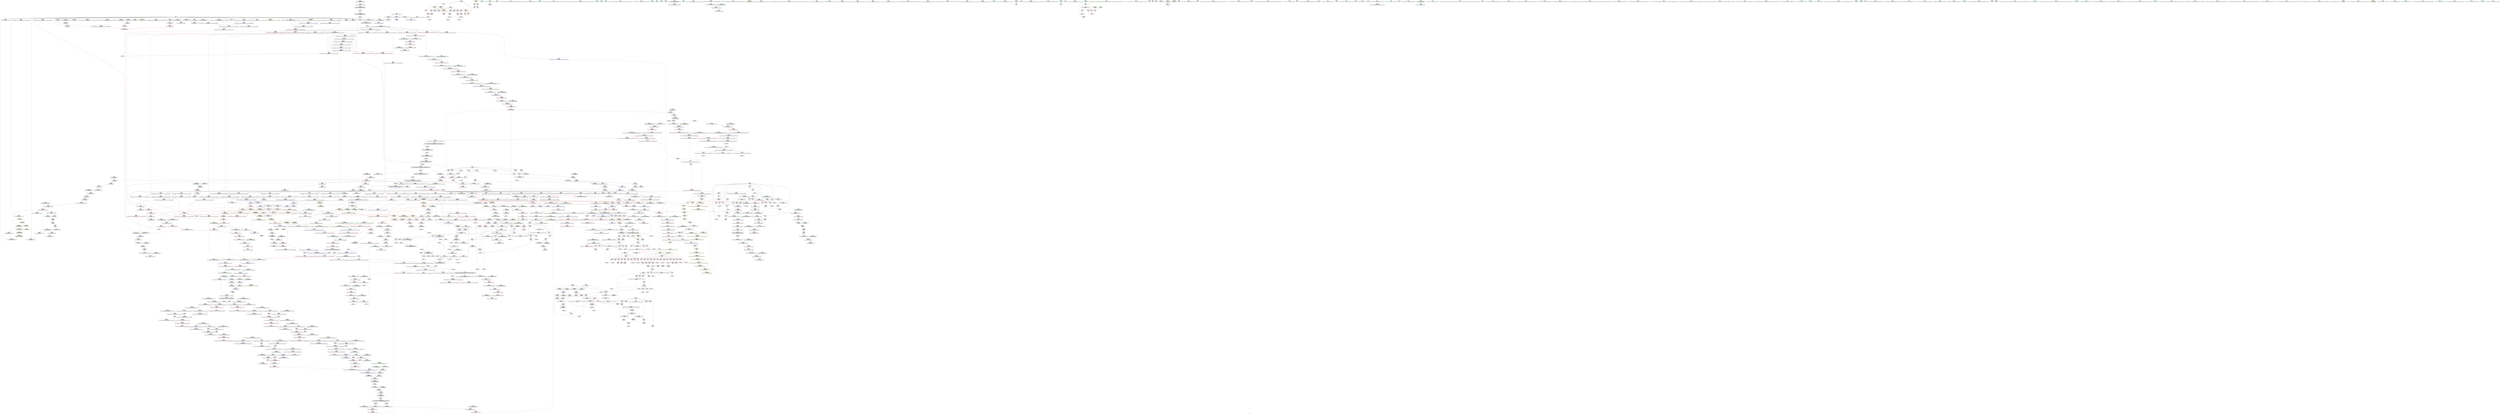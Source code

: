digraph "SVFG" {
	label="SVFG";

	Node0x562b72c896a0 [shape=record,color=grey,label="{NodeID: 0\nNullPtr|{|<s29>102}}"];
	Node0x562b72c896a0 -> Node0x562b72ce0470[style=solid];
	Node0x562b72c896a0 -> Node0x562b72ce0570[style=solid];
	Node0x562b72c896a0 -> Node0x562b72ce0640[style=solid];
	Node0x562b72c896a0 -> Node0x562b72ce0710[style=solid];
	Node0x562b72c896a0 -> Node0x562b72ce07e0[style=solid];
	Node0x562b72c896a0 -> Node0x562b72ce08b0[style=solid];
	Node0x562b72c896a0 -> Node0x562b72ce0980[style=solid];
	Node0x562b72c896a0 -> Node0x562b72ce0a50[style=solid];
	Node0x562b72c896a0 -> Node0x562b72ce0b20[style=solid];
	Node0x562b72c896a0 -> Node0x562b72ce0bf0[style=solid];
	Node0x562b72c896a0 -> Node0x562b72ce0cc0[style=solid];
	Node0x562b72c896a0 -> Node0x562b72ce0d90[style=solid];
	Node0x562b72c896a0 -> Node0x562b72ce0e60[style=solid];
	Node0x562b72c896a0 -> Node0x562b72ce0f30[style=solid];
	Node0x562b72c896a0 -> Node0x562b72ce1000[style=solid];
	Node0x562b72c896a0 -> Node0x562b72ce10d0[style=solid];
	Node0x562b72c896a0 -> Node0x562b72ce11a0[style=solid];
	Node0x562b72c896a0 -> Node0x562b72ce1270[style=solid];
	Node0x562b72c896a0 -> Node0x562b72ce1340[style=solid];
	Node0x562b72c896a0 -> Node0x562b72ce1410[style=solid];
	Node0x562b72c896a0 -> Node0x562b72ce14e0[style=solid];
	Node0x562b72c896a0 -> Node0x562b72ceb6e0[style=solid];
	Node0x562b72c896a0 -> Node0x562b72d0d7a0[style=solid];
	Node0x562b72c896a0 -> Node0x562b72d0d870[style=solid];
	Node0x562b72c896a0 -> Node0x562b72d0d940[style=solid];
	Node0x562b72c896a0 -> Node0x562b72d0f9c0[style=solid];
	Node0x562b72c896a0 -> Node0x562b72d2dfe0[style=solid];
	Node0x562b72c896a0 -> Node0x562b72cffd10[style=solid];
	Node0x562b72c896a0 -> Node0x562b72d00c10[style=solid];
	Node0x562b72c896a0:s29 -> Node0x562b72e14290[style=solid,color=red];
	Node0x562b72ce6270 [shape=record,color=red,label="{NodeID: 775\n1086\<--1085\n\<--_M_finish28\n_ZNSt6vectorIiSaIiEE17_M_realloc_insertIJRKiEEEvN9__gnu_cxx17__normal_iteratorIPiS1_EEDpOT_\n|{<s0>77}}"];
	Node0x562b72ce6270:s0 -> Node0x562b72e18200[style=solid,color=red];
	Node0x562b72cfeb10 [shape=record,color=grey,label="{NodeID: 1550\n517 = Binary(515, 516, )\n}"];
	Node0x562b72cfeb10 -> Node0x562b72d01e10[style=solid];
	Node0x562b72cdcbd0 [shape=record,color=black,label="{NodeID: 443\n1778\<--1783\n_ZSt12__miter_baseIPiET_S1__ret\<--\n_ZSt12__miter_baseIPiET_S1_\n|{<s0>126}}"];
	Node0x562b72cdcbd0:s0 -> Node0x562b72e0c2d0[style=solid,color=blue];
	Node0x562b72e11010 [shape=record,color=black,label="{NodeID: 2325\n1538 = PHI(1317, 1323, )\n0th arg _ZSt32__make_move_if_noexcept_iteratorIiSt13move_iteratorIPiEET0_PT_ }"];
	Node0x562b72e11010 -> Node0x562b72d128e0[style=solid];
	Node0x562b72cd0b40 [shape=record,color=green,label="{NodeID: 111\n729\<--730\nthis.addr\<--this.addr_field_insensitive\n_ZNSt12_Vector_baseIiSaIiEED2Ev\n}"];
	Node0x562b72cd0b40 -> Node0x562b72cfaf20[style=solid];
	Node0x562b72cd0b40 -> Node0x562b72d0def0[style=solid];
	Node0x562b72cebd90 [shape=record,color=blue,label="{NodeID: 886\n164\<--9\nretval\<--\n_Z1fii\n}"];
	Node0x562b72cebd90 -> Node0x562b72d76140[style=dashed];
	Node0x562b72d8c1e0 [shape=record,color=yellow,style=double,label="{NodeID: 1661\n42V_1 = ENCHI(MR_42V_0)\npts\{187 \}\nFun[_ZSt3minIiERKT_S2_S2_]}"];
	Node0x562b72d8c1e0 -> Node0x562b72cf9110[style=dashed];
	Node0x562b72cf2770 [shape=record,color=purple,label="{NodeID: 554\n1147\<--1145\n_M_finish\<--\n_ZNSt6vectorIiSaIiEE3endEv\n|{<s0>80}}"];
	Node0x562b72cf2770:s0 -> Node0x562b72e13b20[style=solid,color=red];
	Node0x562b72cd51f0 [shape=record,color=green,label="{NodeID: 222\n1507\<--1508\n.addr\<--.addr_field_insensitive\n_ZSt22__uninitialized_copy_aISt13move_iteratorIPiES1_iET0_T_S4_S3_RSaIT1_E\n}"];
	Node0x562b72cd51f0 -> Node0x562b72d12670[style=solid];
	Node0x562b72d11080 [shape=record,color=blue,label="{NodeID: 997\n1303\<--1298\n__last.addr\<--__last\n_ZSt34__uninitialized_move_if_noexcept_aIPiS0_SaIiEET0_T_S3_S2_RT1_\n}"];
	Node0x562b72d11080 -> Node0x562b72ce7930[style=dashed];
	Node0x562b72cf81a0 [shape=record,color=red,label="{NodeID: 665\n222\<--221\n\<--arrayidx9\n_Z1fii\n}"];
	Node0x562b72cf81a0 -> Node0x562b72cff710[style=solid];
	Node0x562b72ce3350 [shape=record,color=black,label="{NodeID: 333\n451\<--448\ncall\<--\nmain\n}"];
	Node0x562b72c70030 [shape=record,color=green,label="{NodeID: 1\n7\<--1\n__dso_handle\<--dummyObj\nGlob }"];
	Node0x562b72ce6340 [shape=record,color=red,label="{NodeID: 776\n1094\<--1093\n\<--_M_start31\n_ZNSt6vectorIiSaIiEE17_M_realloc_insertIJRKiEEEvN9__gnu_cxx17__normal_iteratorIPiS1_EEDpOT_\n|{<s0>78}}"];
	Node0x562b72ce6340:s0 -> Node0x562b72e11470[style=solid,color=red];
	Node0x562b72cfec90 [shape=record,color=grey,label="{NodeID: 1551\n384 = Binary(383, 385, )\n}"];
	Node0x562b72cfec90 -> Node0x562b72ce3010[style=solid];
	Node0x562b72cdcca0 [shape=record,color=black,label="{NodeID: 444\n1785\<--1792\n_ZNKSt13move_iteratorIPiE4baseEv_ret\<--\n_ZNKSt13move_iteratorIPiE4baseEv\n|{<s0>125}}"];
	Node0x562b72cdcca0:s0 -> Node0x562b72e0c190[style=solid,color=blue];
	Node0x562b72e11220 [shape=record,color=black,label="{NodeID: 2326\n795 = PHI(736, 1071, 1090, )\n0th arg _ZNSt12_Vector_baseIiSaIiEE13_M_deallocateEPim }"];
	Node0x562b72e11220 -> Node0x562b72d0e4a0[style=solid];
	Node0x562b72cd0c10 [shape=record,color=green,label="{NodeID: 112\n731\<--732\nexn.slot\<--exn.slot_field_insensitive\n_ZNSt12_Vector_baseIiSaIiEED2Ev\n}"];
	Node0x562b72cd0c10 -> Node0x562b72cfaff0[style=solid];
	Node0x562b72cd0c10 -> Node0x562b72d0dfc0[style=solid];
	Node0x562b72cebe60 [shape=record,color=blue,label="{NodeID: 887\n176\<--199\nl\<--add\n_Z1fii\n}"];
	Node0x562b72cebe60 -> Node0x562b72cf7710[style=dashed];
	Node0x562b72cebe60 -> Node0x562b72cf77e0[style=dashed];
	Node0x562b72cebe60 -> Node0x562b72cf78b0[style=dashed];
	Node0x562b72cebe60 -> Node0x562b72d74e10[style=dashed];
	Node0x562b72cf2840 [shape=record,color=purple,label="{NodeID: 555\n1269\<--1259\ncoerce.dive\<--retval\n_ZNSt6vectorIiSaIiEE5beginEv\n}"];
	Node0x562b72cf2840 -> Node0x562b72ce7520[style=solid];
	Node0x562b72cd52c0 [shape=record,color=green,label="{NodeID: 223\n1509\<--1510\nagg.tmp\<--agg.tmp_field_insensitive\n_ZSt22__uninitialized_copy_aISt13move_iteratorIPiES1_iET0_T_S4_S3_RSaIT1_E\n}"];
	Node0x562b72cd52c0 -> Node0x562b72cdb510[style=solid];
	Node0x562b72cd52c0 -> Node0x562b72cf32d0[style=solid];
	Node0x562b72d11150 [shape=record,color=blue,label="{NodeID: 998\n1305\<--1299\n__result.addr\<--__result\n_ZSt34__uninitialized_move_if_noexcept_aIPiS0_SaIiEET0_T_S3_S2_RT1_\n}"];
	Node0x562b72d11150 -> Node0x562b72ce7a00[style=dashed];
	Node0x562b72cf8270 [shape=record,color=red,label="{NodeID: 666\n229\<--228\n\<--arrayidx13\n_Z1fii\n}"];
	Node0x562b72cf8270 -> Node0x562b72d2f3d0[style=solid];
	Node0x562b72ce3420 [shape=record,color=black,label="{NodeID: 334\n457\<--454\ncall1\<--\nmain\n}"];
	Node0x562b72ccc830 [shape=record,color=green,label="{NodeID: 2\n9\<--1\n\<--dummyObj\nCan only get source location for instruction, argument, global var or function.|{<s0>30}}"];
	Node0x562b72ccc830:s0 -> Node0x562b72e13050[style=solid,color=red];
	Node0x562b72ce6410 [shape=record,color=red,label="{NodeID: 777\n1098\<--1097\n\<--_M_end_of_storage\n_ZNSt6vectorIiSaIiEE17_M_realloc_insertIJRKiEEEvN9__gnu_cxx17__normal_iteratorIPiS1_EEDpOT_\n}"];
	Node0x562b72ce6410 -> Node0x562b72ce5bf0[style=solid];
	Node0x562b72cfee10 [shape=record,color=grey,label="{NodeID: 1552\n383 = Binary(381, 382, )\n}"];
	Node0x562b72cfee10 -> Node0x562b72cfec90[style=solid];
	Node0x562b72cdcd70 [shape=record,color=purple,label="{NodeID: 445\n50\<--4\n\<--_ZStL8__ioinit\n__cxx_global_var_init\n}"];
	Node0x562b72e11470 [shape=record,color=black,label="{NodeID: 2327\n796 = PHI(739, 1072, 1094, )\n1st arg _ZNSt12_Vector_baseIiSaIiEE13_M_deallocateEPim }"];
	Node0x562b72e11470 -> Node0x562b72d0e570[style=solid];
	Node0x562b72cd0ce0 [shape=record,color=green,label="{NodeID: 113\n733\<--734\nehselector.slot\<--ehselector.slot_field_insensitive\n_ZNSt12_Vector_baseIiSaIiEED2Ev\n}"];
	Node0x562b72cd0ce0 -> Node0x562b72d0e090[style=solid];
	Node0x562b72cebf30 [shape=record,color=blue,label="{NodeID: 888\n164\<--206\nretval\<--\n_Z1fii\n}"];
	Node0x562b72cebf30 -> Node0x562b72d76140[style=dashed];
	Node0x562b72cf2910 [shape=record,color=purple,label="{NodeID: 556\n1266\<--1265\n_M_impl\<--\n_ZNSt6vectorIiSaIiEE5beginEv\n}"];
	Node0x562b72cd5390 [shape=record,color=green,label="{NodeID: 224\n1511\<--1512\nagg.tmp2\<--agg.tmp2_field_insensitive\n_ZSt22__uninitialized_copy_aISt13move_iteratorIPiES1_iET0_T_S4_S3_RSaIT1_E\n}"];
	Node0x562b72cd5390 -> Node0x562b72cdb5e0[style=solid];
	Node0x562b72cd5390 -> Node0x562b72cf33a0[style=solid];
	Node0x562b72d11220 [shape=record,color=blue,label="{NodeID: 999\n1307\<--1300\n__alloc.addr\<--__alloc\n_ZSt34__uninitialized_move_if_noexcept_aIPiS0_SaIiEET0_T_S3_S2_RT1_\n}"];
	Node0x562b72d11220 -> Node0x562b72ce7ad0[style=dashed];
	Node0x562b72d92ac0 [shape=record,color=yellow,style=double,label="{NodeID: 1774\n266V_1 = ENCHI(MR_266V_0)\npts\{1190 \}\nFun[_ZSt3maxImERKT_S2_S2_]}"];
	Node0x562b72d92ac0 -> Node0x562b72ce8560[style=dashed];
	Node0x562b72cf8340 [shape=record,color=red,label="{NodeID: 667\n237\<--236\n\<--arrayidx17\n_Z1fii\n}"];
	Node0x562b72cf8340 -> Node0x562b72cff890[style=solid];
	Node0x562b72ce34f0 [shape=record,color=black,label="{NodeID: 335\n483\<--482\nidxprom\<--\nmain\n}"];
	Node0x562b72cccb70 [shape=record,color=green,label="{NodeID: 3\n21\<--1\n.str\<--dummyObj\nGlob }"];
	Node0x562b72ce64e0 [shape=record,color=red,label="{NodeID: 778\n1102\<--1101\n\<--_M_start34\n_ZNSt6vectorIiSaIiEE17_M_realloc_insertIJRKiEEEvN9__gnu_cxx17__normal_iteratorIPiS1_EEDpOT_\n}"];
	Node0x562b72ce64e0 -> Node0x562b72cd9be0[style=solid];
	Node0x562b72cfef90 [shape=record,color=grey,label="{NodeID: 1553\n267 = Binary(200, 266, )\n}"];
	Node0x562b72cfef90 -> Node0x562b72cec270[style=solid];
	Node0x562b72cdce40 [shape=record,color=purple,label="{NodeID: 446\n69\<--13\n\<--v\n__cxx_global_var_init.1\n}"];
	Node0x562b72cdce40 -> Node0x562b72d2e710[style=solid];
	Node0x562b72e11630 [shape=record,color=black,label="{NodeID: 2328\n797 = PHI(749, 1073, 1106, )\n2nd arg _ZNSt12_Vector_baseIiSaIiEE13_M_deallocateEPim }"];
	Node0x562b72e11630 -> Node0x562b72d0e640[style=solid];
	Node0x562b72cd5800 [shape=record,color=green,label="{NodeID: 114\n751\<--752\n_ZNSt12_Vector_baseIiSaIiEE13_M_deallocateEPim\<--_ZNSt12_Vector_baseIiSaIiEE13_M_deallocateEPim_field_insensitive\n}"];
	Node0x562b72cec000 [shape=record,color=blue,label="{NodeID: 889\n164\<--9\nretval\<--\n_Z1fii\n}"];
	Node0x562b72cec000 -> Node0x562b72d76140[style=dashed];
	Node0x562b72d8c4b0 [shape=record,color=yellow,style=double,label="{NodeID: 1664\n44V_1 = ENCHI(MR_44V_0)\npts\{1488 \}\nFun[_ZSt22__uninitialized_copy_aISt13move_iteratorIPiES1_iET0_T_S4_S3_RSaIT1_E]|{<s0>108}}"];
	Node0x562b72d8c4b0:s0 -> Node0x562b72d9ada0[style=dashed,color=red];
	Node0x562b72cf29e0 [shape=record,color=purple,label="{NodeID: 557\n1267\<--1265\n_M_start\<--\n_ZNSt6vectorIiSaIiEE5beginEv\n|{<s0>93}}"];
	Node0x562b72cf29e0:s0 -> Node0x562b72e13b20[style=solid,color=red];
	Node0x562b72cd5460 [shape=record,color=green,label="{NodeID: 225\n1523\<--1524\nllvm.memcpy.p0i8.p0i8.i64\<--llvm.memcpy.p0i8.p0i8.i64_field_insensitive\n}"];
	Node0x562b72d112f0 [shape=record,color=blue,label="{NodeID: 1000\n1321\<--1318\ncoerce.dive\<--call\n_ZSt34__uninitialized_move_if_noexcept_aIPiS0_SaIiEET0_T_S3_S2_RT1_\n}"];
	Node0x562b72d112f0 -> Node0x562b72ce7ba0[style=dashed];
	Node0x562b72d92ba0 [shape=record,color=yellow,style=double,label="{NodeID: 1775\n272V_1 = ENCHI(MR_272V_0)\npts\{1196 \}\nFun[_ZSt3maxImERKT_S2_S2_]}"];
	Node0x562b72d92ba0 -> Node0x562b72ce8490[style=dashed];
	Node0x562b72cf8410 [shape=record,color=red,label="{NodeID: 668\n250\<--249\n\<--arrayidx25\n_Z1fii\n}"];
	Node0x562b72cf8410 -> Node0x562b72d00d90[style=solid];
	Node0x562b72ce35c0 [shape=record,color=black,label="{NodeID: 336\n489\<--488\nidxprom7\<--\nmain\n}"];
	Node0x562b72db1ce0 [shape=record,color=yellow,style=double,label="{NodeID: 2218\n2V_2 = CSCHI(MR_2V_1)\npts\{150000 150001 150002 \}\nCS[]|{<s0>5}}"];
	Node0x562b72db1ce0:s0 -> Node0x562b72db0720[style=dashed,color=blue];
	Node0x562b72cccc30 [shape=record,color=green,label="{NodeID: 4\n23\<--1\n.str.2\<--dummyObj\nGlob }"];
	Node0x562b72ce65b0 [shape=record,color=red,label="{NodeID: 779\n1144\<--1141\nthis1\<--this.addr\n_ZNSt6vectorIiSaIiEE3endEv\n}"];
	Node0x562b72ce65b0 -> Node0x562b72cd9cb0[style=solid];
	Node0x562b72cff110 [shape=record,color=grey,label="{NodeID: 1554\n264 = Binary(263, 200, )\n|{<s0>13}}"];
	Node0x562b72cff110:s0 -> Node0x562b72e13050[style=solid,color=red];
	Node0x562b72cdcf10 [shape=record,color=purple,label="{NodeID: 447\n76\<--13\n\<--v\n__cxx_global_var_init.1\n}"];
	Node0x562b72e117f0 [shape=record,color=black,label="{NodeID: 2329\n921 = PHI(605, 998, )\n0th arg _ZNSt16allocator_traitsISaIiEE9constructIiJRKiEEEvRS0_PT_DpOT0_ }"];
	Node0x562b72e117f0 -> Node0x562b72d0f0d0[style=solid];
	Node0x562b72cd5900 [shape=record,color=green,label="{NodeID: 115\n755\<--756\n_ZNSt12_Vector_baseIiSaIiEE12_Vector_implD2Ev\<--_ZNSt12_Vector_baseIiSaIiEE12_Vector_implD2Ev_field_insensitive\n}"];
	Node0x562b72cec0d0 [shape=record,color=blue,label="{NodeID: 890\n164\<--204\nretval\<--\n_Z1fii\n}"];
	Node0x562b72cec0d0 -> Node0x562b72d76140[style=dashed];
	Node0x562b72cf2ab0 [shape=record,color=purple,label="{NodeID: 558\n1286\<--1281\n_M_impl\<--this1\n_ZNSt12_Vector_baseIiSaIiEE11_M_allocateEm\n}"];
	Node0x562b72cf2ab0 -> Node0x562b72cda5a0[style=solid];
	Node0x562b72cd5560 [shape=record,color=green,label="{NodeID: 226\n1534\<--1535\n_ZSt18uninitialized_copyISt13move_iteratorIPiES1_ET0_T_S4_S3_\<--_ZSt18uninitialized_copyISt13move_iteratorIPiES1_ET0_T_S4_S3__field_insensitive\n}"];
	Node0x562b72d113c0 [shape=record,color=blue,label="{NodeID: 1001\n1325\<--1324\ncoerce.dive3\<--call2\n_ZSt34__uninitialized_move_if_noexcept_aIPiS0_SaIiEET0_T_S3_S2_RT1_\n}"];
	Node0x562b72d113c0 -> Node0x562b72ce7c70[style=dashed];
	Node0x562b72cf84e0 [shape=record,color=red,label="{NodeID: 669\n260\<--259\n\<--arrayidx31\n_Z1fii\n}"];
	Node0x562b72cf84e0 -> Node0x562b72cec1a0[style=solid];
	Node0x562b72ce3690 [shape=record,color=black,label="{NodeID: 337\n513\<--512\nidxprom16\<--\nmain\n}"];
	Node0x562b72db1e40 [shape=record,color=yellow,style=double,label="{NodeID: 2219\n44V_2 = CSCHI(MR_44V_1)\npts\{1488 \}\nCS[]|{<s0>115}}"];
	Node0x562b72db1e40:s0 -> Node0x562b72db3020[style=dashed,color=blue];
	Node0x562b72ccccf0 [shape=record,color=green,label="{NodeID: 5\n25\<--1\nstdin\<--dummyObj\nGlob }"];
	Node0x562b72ce6680 [shape=record,color=red,label="{NodeID: 780\n1152\<--1151\n\<--coerce.dive\n_ZNSt6vectorIiSaIiEE3endEv\n}"];
	Node0x562b72ce6680 -> Node0x562b72cd9d80[style=solid];
	Node0x562b72cff290 [shape=record,color=grey,label="{NodeID: 1555\n352 = Binary(351, 200, )\n}"];
	Node0x562b72cff290 -> Node0x562b72cec8f0[style=solid];
	Node0x562b72cdcfe0 [shape=record,color=purple,label="{NodeID: 448\n77\<--13\n\<--v\n__cxx_global_var_init.1\n}"];
	Node0x562b72cdcfe0 -> Node0x562b72d01f90[style=solid];
	Node0x562b72e11940 [shape=record,color=black,label="{NodeID: 2330\n922 = PHI(609, 1001, )\n1st arg _ZNSt16allocator_traitsISaIiEE9constructIiJRKiEEEvRS0_PT_DpOT0_ }"];
	Node0x562b72e11940 -> Node0x562b72d0f1a0[style=solid];
	Node0x562b72cd5a00 [shape=record,color=green,label="{NodeID: 116\n772\<--773\n__first.addr\<--__first.addr_field_insensitive\n_ZSt8_DestroyIPiEvT_S1_\n}"];
	Node0x562b72cd5a00 -> Node0x562b72cfb330[style=solid];
	Node0x562b72cd5a00 -> Node0x562b72d0e160[style=solid];
	Node0x562b72cec1a0 [shape=record,color=blue,label="{NodeID: 891\n164\<--260\nretval\<--\n_Z1fii\n}"];
	Node0x562b72cec1a0 -> Node0x562b72d76140[style=dashed];
	Node0x562b72cf2b80 [shape=record,color=purple,label="{NodeID: 559\n1321\<--1309\ncoerce.dive\<--agg.tmp\n_ZSt34__uninitialized_move_if_noexcept_aIPiS0_SaIiEET0_T_S3_S2_RT1_\n}"];
	Node0x562b72cf2b80 -> Node0x562b72d112f0[style=solid];
	Node0x562b72cd5660 [shape=record,color=green,label="{NodeID: 227\n1539\<--1540\nretval\<--retval_field_insensitive\n_ZSt32__make_move_if_noexcept_iteratorIiSt13move_iteratorIPiEET0_PT_\n|{|<s1>109}}"];
	Node0x562b72cd5660 -> Node0x562b72cf37b0[style=solid];
	Node0x562b72cd5660:s1 -> Node0x562b72e12410[style=solid,color=red];
	Node0x562b72d11490 [shape=record,color=blue,label="{NodeID: 1002\n1339\<--1338\nthis.addr\<--this\n_ZNK9__gnu_cxx17__normal_iteratorIPiSt6vectorIiSaIiEEE4baseEv\n}"];
	Node0x562b72d11490 -> Node0x562b72ce7d40[style=dashed];
	Node0x562b72d92d90 [shape=record,color=yellow,style=double,label="{NodeID: 1777\n12V_1 = ENCHI(MR_12V_0)\npts\{123 \}\nFun[_ZNSt6vectorIiSaIiEED2Ev]}"];
	Node0x562b72d92d90 -> Node0x562b72ceba50[style=dashed];
	Node0x562b72cf85b0 [shape=record,color=red,label="{NodeID: 670\n289\<--286\n\<--call42\n_Z1fii\n}"];
	Node0x562b72cf85b0 -> Node0x562b72cec410[style=solid];
	Node0x562b72ce3760 [shape=record,color=black,label="{NodeID: 338\n519\<--518\nidxprom19\<--\nmain\n}"];
	Node0x562b72db1fa0 [shape=record,color=yellow,style=double,label="{NodeID: 2220\n44V_2 = CSCHI(MR_44V_1)\npts\{1488 \}\nCS[]|{<s0>120}}"];
	Node0x562b72db1fa0:s0 -> Node0x562b72db1e40[style=dashed,color=blue];
	Node0x562b72ccd150 [shape=record,color=green,label="{NodeID: 6\n26\<--1\n.str.3\<--dummyObj\nGlob }"];
	Node0x562b72ce6750 [shape=record,color=red,label="{NodeID: 781\n1167\<--1158\nthis1\<--this.addr\n_ZN9__gnu_cxx13new_allocatorIiE9constructIiJRKiEEEvPT_DpOT0_\n}"];
	Node0x562b72cff410 [shape=record,color=grey,label="{NodeID: 1556\n347 = Binary(346, 200, )\n}"];
	Node0x562b72cff410 -> Node0x562b72cec820[style=solid];
	Node0x562b72cdd0b0 [shape=record,color=purple,label="{NodeID: 449\n106\<--13\n\<--v\n__cxx_global_array_dtor\n}"];
	Node0x562b72e11a90 [shape=record,color=black,label="{NodeID: 2331\n923 = PHI(610, 1003, )\n2nd arg _ZNSt16allocator_traitsISaIiEE9constructIiJRKiEEEvRS0_PT_DpOT0_ }"];
	Node0x562b72e11a90 -> Node0x562b72d0f270[style=solid];
	Node0x562b72cd5ad0 [shape=record,color=green,label="{NodeID: 117\n774\<--775\n__last.addr\<--__last.addr_field_insensitive\n_ZSt8_DestroyIPiEvT_S1_\n}"];
	Node0x562b72cd5ad0 -> Node0x562b72cfb400[style=solid];
	Node0x562b72cd5ad0 -> Node0x562b72d0e230[style=solid];
	Node0x562b72cec270 [shape=record,color=blue,label="{NodeID: 892\n178\<--267\nr\<--add34\n_Z1fii\n}"];
	Node0x562b72cec270 -> Node0x562b72d7e930[style=dashed];
	Node0x562b72cf2c50 [shape=record,color=purple,label="{NodeID: 560\n1329\<--1309\ncoerce.dive4\<--agg.tmp\n_ZSt34__uninitialized_move_if_noexcept_aIPiS0_SaIiEET0_T_S3_S2_RT1_\n}"];
	Node0x562b72cf2c50 -> Node0x562b72ce7ba0[style=solid];
	Node0x562b72cd5730 [shape=record,color=green,label="{NodeID: 228\n1541\<--1542\n__i.addr\<--__i.addr_field_insensitive\n_ZSt32__make_move_if_noexcept_iteratorIiSt13move_iteratorIPiEET0_PT_\n}"];
	Node0x562b72cd5730 -> Node0x562b72ce9190[style=solid];
	Node0x562b72cd5730 -> Node0x562b72d128e0[style=solid];
	Node0x562b72d11560 [shape=record,color=blue,label="{NodeID: 1003\n1348\<--1346\n__a.addr\<--__a\n_ZNSt16allocator_traitsISaIiEE7destroyIiEEvRS0_PT_\n}"];
	Node0x562b72d11560 -> Node0x562b72ce7e10[style=dashed];
	Node0x562b72d92e70 [shape=record,color=yellow,style=double,label="{NodeID: 1778\n14V_1 = ENCHI(MR_14V_0)\npts\{125 \}\nFun[_ZNSt6vectorIiSaIiEED2Ev]}"];
	Node0x562b72d92e70 -> Node0x562b72cebb20[style=dashed];
	Node0x562b72cf8680 [shape=record,color=red,label="{NodeID: 671\n320\<--319\n\<--call62\n_Z1fii\n}"];
	Node0x562b72cf8680 -> Node0x562b72cec5b0[style=solid];
	Node0x562b72ce3830 [shape=record,color=black,label="{NodeID: 339\n525\<--524\nidxprom22\<--\nmain\n}"];
	Node0x562b72db2100 [shape=record,color=yellow,style=double,label="{NodeID: 2221\n44V_2 = CSCHI(MR_44V_1)\npts\{1488 \}\nCS[]|{<s0>124}}"];
	Node0x562b72db2100:s0 -> Node0x562b72db1fa0[style=dashed,color=blue];
	Node0x562b72ccd210 [shape=record,color=green,label="{NodeID: 7\n28\<--1\n.str.4\<--dummyObj\nGlob }"];
	Node0x562b72ce6820 [shape=record,color=red,label="{NodeID: 782\n1168\<--1160\n\<--__p.addr\n_ZN9__gnu_cxx13new_allocatorIiE9constructIiJRKiEEEvPT_DpOT0_\n}"];
	Node0x562b72ce6820 -> Node0x562b72cd9e50[style=solid];
	Node0x562b72cff590 [shape=record,color=grey,label="{NodeID: 1557\n336 = Binary(335, 200, )\n|{<s0>20}}"];
	Node0x562b72cff590:s0 -> Node0x562b72e13050[style=solid,color=red];
	Node0x562b72cdd180 [shape=record,color=purple,label="{NodeID: 450\n107\<--13\n\<--v\n__cxx_global_array_dtor\n}"];
	Node0x562b72cdd180 -> Node0x562b72d2ecb0[style=solid];
	Node0x562b72e11be0 [shape=record,color=black,label="{NodeID: 2332\n1705 = PHI(1680, )\n0th arg _ZSt13__copy_move_aILb1EPiS0_ET1_T0_S2_S1_ }"];
	Node0x562b72e11be0 -> Node0x562b72d139f0[style=solid];
	Node0x562b72cd5ba0 [shape=record,color=green,label="{NodeID: 118\n781\<--782\n_ZNSt12_Destroy_auxILb1EE9__destroyIPiEEvT_S3_\<--_ZNSt12_Destroy_auxILb1EE9__destroyIPiEEvT_S3__field_insensitive\n}"];
	Node0x562b72cec340 [shape=record,color=blue,label="{NodeID: 893\n170\<--9\ni\<--\n_Z1fii\n}"];
	Node0x562b72cec340 -> Node0x562b72cf7230[style=dashed];
	Node0x562b72cec340 -> Node0x562b72cf7300[style=dashed];
	Node0x562b72cec340 -> Node0x562b72cf73d0[style=dashed];
	Node0x562b72cec340 -> Node0x562b72cec8f0[style=dashed];
	Node0x562b72cec340 -> Node0x562b72d76610[style=dashed];
	Node0x562b72cf2d20 [shape=record,color=purple,label="{NodeID: 561\n1325\<--1311\ncoerce.dive3\<--agg.tmp1\n_ZSt34__uninitialized_move_if_noexcept_aIPiS0_SaIiEET0_T_S3_S2_RT1_\n}"];
	Node0x562b72cf2d20 -> Node0x562b72d113c0[style=solid];
	Node0x562b72cddc00 [shape=record,color=green,label="{NodeID: 229\n1546\<--1547\n_ZNSt13move_iteratorIPiEC2ES0_\<--_ZNSt13move_iteratorIPiEC2ES0__field_insensitive\n}"];
	Node0x562b72d11630 [shape=record,color=blue,label="{NodeID: 1004\n1350\<--1347\n__p.addr\<--__p\n_ZNSt16allocator_traitsISaIiEE7destroyIiEEvRS0_PT_\n}"];
	Node0x562b72d11630 -> Node0x562b72ce7ee0[style=dashed];
	Node0x562b72d92f50 [shape=record,color=yellow,style=double,label="{NodeID: 1779\n16V_1 = ENCHI(MR_16V_0)\npts\{150000 \}\nFun[_ZNSt6vectorIiSaIiEED2Ev]|{|<s1>10|<s2>11}}"];
	Node0x562b72d92f50 -> Node0x562b72cf5de0[style=dashed];
	Node0x562b72d92f50:s1 -> Node0x562b72d8b900[style=dashed,color=red];
	Node0x562b72d92f50:s2 -> Node0x562b72d8b900[style=dashed,color=red];
	Node0x562b72cf8750 [shape=record,color=red,label="{NodeID: 672\n343\<--340\n\<--call74\n_Z1fii\n}"];
	Node0x562b72cf8750 -> Node0x562b72cec750[style=solid];
	Node0x562b72ce3900 [shape=record,color=black,label="{NodeID: 340\n573\<--572\n\<--this1\n_ZNSt6vectorIiSaIiEE5clearEv\n}"];
	Node0x562b72ce3900 -> Node0x562b72cef780[style=solid];
	Node0x562b72ce3900 -> Node0x562b72cef850[style=solid];
	Node0x562b72db2260 [shape=record,color=yellow,style=double,label="{NodeID: 2222\n44V_2 = CSCHI(MR_44V_1)\npts\{1488 \}\nCS[]|{<s0>65}}"];
	Node0x562b72db2260:s0 -> Node0x562b72d78790[style=dashed,color=red];
	Node0x562b72ccd2d0 [shape=record,color=green,label="{NodeID: 8\n30\<--1\nstdout\<--dummyObj\nGlob }"];
	Node0x562b72ce68f0 [shape=record,color=red,label="{NodeID: 783\n1171\<--1162\n\<--__args.addr\n_ZN9__gnu_cxx13new_allocatorIiE9constructIiJRKiEEEvPT_DpOT0_\n|{<s0>81}}"];
	Node0x562b72ce68f0:s0 -> Node0x562b72e17af0[style=solid,color=red];
	Node0x562b72cff710 [shape=record,color=grey,label="{NodeID: 1558\n223 = cmp(217, 222, )\n}"];
	Node0x562b72cdd250 [shape=record,color=purple,label="{NodeID: 451\n114\<--13\n\<--v\n__cxx_global_array_dtor\n}"];
	Node0x562b72cdd250 -> Node0x562b72d02290[style=solid];
	Node0x562b72e11cf0 [shape=record,color=black,label="{NodeID: 2333\n1706 = PHI(1684, )\n1st arg _ZSt13__copy_move_aILb1EPiS0_ET1_T0_S2_S1_ }"];
	Node0x562b72e11cf0 -> Node0x562b72d13ac0[style=solid];
	Node0x562b72cd5ca0 [shape=record,color=green,label="{NodeID: 119\n787\<--788\n.addr\<--.addr_field_insensitive\n_ZNSt12_Destroy_auxILb1EE9__destroyIPiEEvT_S3_\n}"];
	Node0x562b72cd5ca0 -> Node0x562b72d0e300[style=solid];
	Node0x562b72cec410 [shape=record,color=blue,label="{NodeID: 894\n182\<--289\nb\<--\n_Z1fii\n}"];
	Node0x562b72cec410 -> Node0x562b72cf7a50[style=dashed];
	Node0x562b72cec410 -> Node0x562b72cf7b20[style=dashed];
	Node0x562b72cec410 -> Node0x562b72cf7bf0[style=dashed];
	Node0x562b72cec410 -> Node0x562b72cf7cc0[style=dashed];
	Node0x562b72cec410 -> Node0x562b72cf7d90[style=dashed];
	Node0x562b72cec410 -> Node0x562b72cec410[style=dashed];
	Node0x562b72cec410 -> Node0x562b72d75810[style=dashed];
	Node0x562b72cf2df0 [shape=record,color=purple,label="{NodeID: 562\n1331\<--1311\ncoerce.dive5\<--agg.tmp1\n_ZSt34__uninitialized_move_if_noexcept_aIPiS0_SaIiEET0_T_S3_S2_RT1_\n}"];
	Node0x562b72cf2df0 -> Node0x562b72ce7c70[style=solid];
	Node0x562b72cddd00 [shape=record,color=green,label="{NodeID: 230\n1555\<--1556\n__first\<--__first_field_insensitive\n_ZSt18uninitialized_copyISt13move_iteratorIPiES1_ET0_T_S4_S3_\n}"];
	Node0x562b72cddd00 -> Node0x562b72cdb850[style=solid];
	Node0x562b72cddd00 -> Node0x562b72cf3880[style=solid];
	Node0x562b72d11700 [shape=record,color=blue,label="{NodeID: 1005\n1365\<--1364\nthis.addr\<--this\n_ZNKSt6vectorIiSaIiEE8max_sizeEv\n}"];
	Node0x562b72d11700 -> Node0x562b72ce7fb0[style=dashed];
	Node0x562b72d93030 [shape=record,color=yellow,style=double,label="{NodeID: 1780\n18V_1 = ENCHI(MR_18V_0)\npts\{150001 \}\nFun[_ZNSt6vectorIiSaIiEED2Ev]}"];
	Node0x562b72d93030 -> Node0x562b72cf5eb0[style=dashed];
	Node0x562b72cf8820 [shape=record,color=red,label="{NodeID: 673\n372\<--369\nthis1\<--this.addr\n_ZNKSt6vectorIiSaIiEE4sizeEv\n}"];
	Node0x562b72cf8820 -> Node0x562b72ce2cd0[style=solid];
	Node0x562b72cf8820 -> Node0x562b72ce2da0[style=solid];
	Node0x562b72ce39d0 [shape=record,color=black,label="{NodeID: 341\n593\<--592\n\<--this1\n_ZNSt6vectorIiSaIiEE9push_backERKi\n}"];
	Node0x562b72ce39d0 -> Node0x562b72cefac0[style=solid];
	Node0x562b72ce39d0 -> Node0x562b72cefb90[style=solid];
	Node0x562b72db23c0 [shape=record,color=yellow,style=double,label="{NodeID: 2223\n44V_2 = CSCHI(MR_44V_1)\npts\{1488 \}\nCS[]|{<s0>33|<s1>62}}"];
	Node0x562b72db23c0:s0 -> Node0x562b72d82a30[style=dashed,color=blue];
	Node0x562b72db23c0:s1 -> Node0x562b72db2260[style=dashed,color=blue];
	Node0x562b72ccd390 [shape=record,color=green,label="{NodeID: 9\n31\<--1\n.str.5\<--dummyObj\nGlob }"];
	Node0x562b72ce69c0 [shape=record,color=red,label="{NodeID: 784\n1173\<--1172\n\<--call\n_ZN9__gnu_cxx13new_allocatorIiE9constructIiJRKiEEEvPT_DpOT0_\n}"];
	Node0x562b72ce69c0 -> Node0x562b72d105f0[style=solid];
	Node0x562b72cff890 [shape=record,color=grey,label="{NodeID: 1559\n238 = cmp(231, 237, )\n}"];
	Node0x562b72cdd320 [shape=record,color=purple,label="{NodeID: 452\n275\<--13\narrayidx36\<--v\n_Z1fii\n|{<s0>14}}"];
	Node0x562b72cdd320:s0 -> Node0x562b72e127d0[style=solid,color=red];
	Node0x562b72e11e00 [shape=record,color=black,label="{NodeID: 2334\n1707 = PHI(1686, )\n2nd arg _ZSt13__copy_move_aILb1EPiS0_ET1_T0_S2_S1_ }"];
	Node0x562b72e11e00 -> Node0x562b72d13b90[style=solid];
	Node0x562b72cd5d70 [shape=record,color=green,label="{NodeID: 120\n789\<--790\n.addr1\<--.addr1_field_insensitive\n_ZNSt12_Destroy_auxILb1EE9__destroyIPiEEvT_S3_\n}"];
	Node0x562b72cd5d70 -> Node0x562b72d0e3d0[style=solid];
	Node0x562b72cec4e0 [shape=record,color=blue,label="{NodeID: 895\n172\<--9\nj\<--\n_Z1fii\n}"];
	Node0x562b72cec4e0 -> Node0x562b72cf74a0[style=dashed];
	Node0x562b72cec4e0 -> Node0x562b72cf7570[style=dashed];
	Node0x562b72cec4e0 -> Node0x562b72cf7640[style=dashed];
	Node0x562b72cec4e0 -> Node0x562b72cec820[style=dashed];
	Node0x562b72cec4e0 -> Node0x562b72d7e430[style=dashed];
	Node0x562b72cf2ec0 [shape=record,color=purple,label="{NodeID: 563\n1343\<--1342\n_M_current\<--this1\n_ZNK9__gnu_cxx17__normal_iteratorIPiSt6vectorIiSaIiEEE4baseEv\n}"];
	Node0x562b72cf2ec0 -> Node0x562b72cda810[style=solid];
	Node0x562b72cdddd0 [shape=record,color=green,label="{NodeID: 231\n1557\<--1558\n__last\<--__last_field_insensitive\n_ZSt18uninitialized_copyISt13move_iteratorIPiES1_ET0_T_S4_S3_\n}"];
	Node0x562b72cdddd0 -> Node0x562b72cdb920[style=solid];
	Node0x562b72cdddd0 -> Node0x562b72cf3950[style=solid];
	Node0x562b72d117d0 [shape=record,color=blue,label="{NodeID: 1006\n1384\<--1380\n__a.addr\<--__a\n_ZSt3maxImERKT_S2_S2_\n}"];
	Node0x562b72d117d0 -> Node0x562b72ce8150[style=dashed];
	Node0x562b72d117d0 -> Node0x562b72ce8220[style=dashed];
	Node0x562b72d93110 [shape=record,color=yellow,style=double,label="{NodeID: 1781\n20V_1 = ENCHI(MR_20V_0)\npts\{150002 \}\nFun[_ZNSt6vectorIiSaIiEED2Ev]|{<s0>10|<s1>11}}"];
	Node0x562b72d93110:s0 -> Node0x562b72d8b9e0[style=dashed,color=red];
	Node0x562b72d93110:s1 -> Node0x562b72d8b9e0[style=dashed,color=red];
	Node0x562b72cf88f0 [shape=record,color=red,label="{NodeID: 674\n376\<--375\n\<--_M_finish\n_ZNKSt6vectorIiSaIiEE4sizeEv\n}"];
	Node0x562b72cf88f0 -> Node0x562b72ce2e70[style=solid];
	Node0x562b72ce3aa0 [shape=record,color=black,label="{NodeID: 342\n597\<--592\n\<--this1\n_ZNSt6vectorIiSaIiEE9push_backERKi\n}"];
	Node0x562b72ce3aa0 -> Node0x562b72cefc60[style=solid];
	Node0x562b72ce3aa0 -> Node0x562b72cefd30[style=solid];
	Node0x562b72db2520 [shape=record,color=yellow,style=double,label="{NodeID: 2224\n44V_3 = CSCHI(MR_44V_2)\npts\{1488 \}\nCS[]|{<s0>68}}"];
	Node0x562b72db2520:s0 -> Node0x562b72d78790[style=dashed,color=red];
	Node0x562b72ccd490 [shape=record,color=green,label="{NodeID: 10\n33\<--1\n.str.6\<--dummyObj\nGlob }"];
	Node0x562b72ce6a90 [shape=record,color=red,label="{NodeID: 785\n1181\<--1178\n\<--__t.addr\n_ZSt7forwardIRKiEOT_RNSt16remove_referenceIS2_E4typeE\n}"];
	Node0x562b72ce6a90 -> Node0x562b72cd9ff0[style=solid];
	Node0x562b72cffa10 [shape=record,color=grey,label="{NodeID: 1560\n1394 = cmp(1391, 1393, )\n}"];
	Node0x562b72cdd3f0 [shape=record,color=purple,label="{NodeID: 453\n283\<--13\narrayidx40\<--v\n_Z1fii\n|{<s0>15}}"];
	Node0x562b72cdd3f0:s0 -> Node0x562b72e10810[style=solid,color=red];
	Node0x562b72e11f10 [shape=record,color=black,label="{NodeID: 2335\n1416 = PHI(1369, )\n0th arg _ZNKSt12_Vector_baseIiSaIiEE19_M_get_Tp_allocatorEv }"];
	Node0x562b72e11f10 -> Node0x562b72d11be0[style=solid];
	Node0x562b72cd5e40 [shape=record,color=green,label="{NodeID: 121\n798\<--799\nthis.addr\<--this.addr_field_insensitive\n_ZNSt12_Vector_baseIiSaIiEE13_M_deallocateEPim\n}"];
	Node0x562b72cd5e40 -> Node0x562b72cfb4d0[style=solid];
	Node0x562b72cd5e40 -> Node0x562b72d0e4a0[style=solid];
	Node0x562b72cec5b0 [shape=record,color=blue,label="{NodeID: 896\n184\<--320\nc\<--\n_Z1fii\n}"];
	Node0x562b72cec5b0 -> Node0x562b72cf7e60[style=dashed];
	Node0x562b72cec5b0 -> Node0x562b72cf7f30[style=dashed];
	Node0x562b72cec5b0 -> Node0x562b72cf8000[style=dashed];
	Node0x562b72cec5b0 -> Node0x562b72cec5b0[style=dashed];
	Node0x562b72cec5b0 -> Node0x562b72d7f330[style=dashed];
	Node0x562b72cf2f90 [shape=record,color=purple,label="{NodeID: 564\n1421\<--1420\n_M_impl\<--this1\n_ZNKSt12_Vector_baseIiSaIiEE19_M_get_Tp_allocatorEv\n}"];
	Node0x562b72cf2f90 -> Node0x562b72cdadc0[style=solid];
	Node0x562b72cddea0 [shape=record,color=green,label="{NodeID: 232\n1559\<--1560\n__result.addr\<--__result.addr_field_insensitive\n_ZSt18uninitialized_copyISt13move_iteratorIPiES1_ET0_T_S4_S3_\n}"];
	Node0x562b72cddea0 -> Node0x562b72ce9330[style=solid];
	Node0x562b72cddea0 -> Node0x562b72d12b50[style=solid];
	Node0x562b72d118a0 [shape=record,color=blue,label="{NodeID: 1007\n1386\<--1381\n__b.addr\<--__b\n_ZSt3maxImERKT_S2_S2_\n}"];
	Node0x562b72d118a0 -> Node0x562b72ce82f0[style=dashed];
	Node0x562b72d118a0 -> Node0x562b72ce83c0[style=dashed];
	Node0x562b72d931f0 [shape=record,color=yellow,style=double,label="{NodeID: 1782\n84V_1 = ENCHI(MR_84V_0)\npts\{437 \}\nFun[_ZNSt6vectorIiSaIiEE9push_backERKi]|{<s0>33|<s1>35}}"];
	Node0x562b72d931f0:s0 -> Node0x562b72d8ebe0[style=dashed,color=red];
	Node0x562b72d931f0:s1 -> Node0x562b72d8d020[style=dashed,color=red];
	Node0x562b72cf89c0 [shape=record,color=red,label="{NodeID: 675\n380\<--379\n\<--_M_start\n_ZNKSt6vectorIiSaIiEE4sizeEv\n}"];
	Node0x562b72cf89c0 -> Node0x562b72ce2f40[style=solid];
	Node0x562b72ce3b70 [shape=record,color=black,label="{NodeID: 343\n603\<--592\n\<--this1\n_ZNSt6vectorIiSaIiEE9push_backERKi\n}"];
	Node0x562b72ce3b70 -> Node0x562b72cefe00[style=solid];
	Node0x562b72db2680 [shape=record,color=yellow,style=double,label="{NodeID: 2225\n44V_4 = CSCHI(MR_44V_3)\npts\{1488 \}\nCS[]|{<s0>35}}"];
	Node0x562b72db2680:s0 -> Node0x562b72d82a30[style=dashed,color=blue];
	Node0x562b72ccd950 [shape=record,color=green,label="{NodeID: 11\n35\<--1\n.str.7\<--dummyObj\nGlob }"];
	Node0x562b72ce6b60 [shape=record,color=red,label="{NodeID: 786\n1200\<--1187\nthis1\<--this.addr\n_ZNKSt6vectorIiSaIiEE12_M_check_lenEmPKc\n|{<s0>82|<s1>83|<s2>85|<s3>86|<s4>88|<s5>89|<s6>90}}"];
	Node0x562b72ce6b60:s0 -> Node0x562b72e173e0[style=solid,color=red];
	Node0x562b72ce6b60:s1 -> Node0x562b72e127d0[style=solid,color=red];
	Node0x562b72ce6b60:s2 -> Node0x562b72e127d0[style=solid,color=red];
	Node0x562b72ce6b60:s3 -> Node0x562b72e127d0[style=solid,color=red];
	Node0x562b72ce6b60:s4 -> Node0x562b72e127d0[style=solid,color=red];
	Node0x562b72ce6b60:s5 -> Node0x562b72e173e0[style=solid,color=red];
	Node0x562b72ce6b60:s6 -> Node0x562b72e173e0[style=solid,color=red];
	Node0x562b72cffb90 [shape=record,color=grey,label="{NodeID: 1561\n203 = cmp(202, 204, )\n}"];
	Node0x562b72cdd4c0 [shape=record,color=purple,label="{NodeID: 454\n310\<--13\narrayidx55\<--v\n_Z1fii\n|{<s0>17}}"];
	Node0x562b72cdd4c0:s0 -> Node0x562b72e127d0[style=solid,color=red];
	Node0x562b72e12050 [shape=record,color=black,label="{NodeID: 2336\n1184 = PHI(972, )\n0th arg _ZNKSt6vectorIiSaIiEE12_M_check_lenEmPKc }"];
	Node0x562b72e12050 -> Node0x562b72d10790[style=solid];
	Node0x562b72cd5f10 [shape=record,color=green,label="{NodeID: 122\n800\<--801\n__p.addr\<--__p.addr_field_insensitive\n_ZNSt12_Vector_baseIiSaIiEE13_M_deallocateEPim\n}"];
	Node0x562b72cd5f10 -> Node0x562b72cfb5a0[style=solid];
	Node0x562b72cd5f10 -> Node0x562b72cfb670[style=solid];
	Node0x562b72cd5f10 -> Node0x562b72d0e570[style=solid];
	Node0x562b72cec680 [shape=record,color=blue,label="{NodeID: 897\n186\<--338\nref.tmp\<--call73\n_Z1fii\n|{|<s2>21}}"];
	Node0x562b72cec680 -> Node0x562b72cf8750[style=dashed];
	Node0x562b72cec680 -> Node0x562b72d88430[style=dashed];
	Node0x562b72cec680:s2 -> Node0x562b72d8c1e0[style=dashed,color=red];
	Node0x562b72cf3060 [shape=record,color=purple,label="{NodeID: 565\n1442\<--1441\n_M_current\<--this1\n_ZN9__gnu_cxx17__normal_iteratorIPiSt6vectorIiSaIiEEEC2ERKS1_\n}"];
	Node0x562b72cf3060 -> Node0x562b72d11f20[style=solid];
	Node0x562b72cddf70 [shape=record,color=green,label="{NodeID: 233\n1561\<--1562\n__assignable\<--__assignable_field_insensitive\n_ZSt18uninitialized_copyISt13move_iteratorIPiES1_ET0_T_S4_S3_\n}"];
	Node0x562b72cddf70 -> Node0x562b72d12c20[style=solid];
	Node0x562b72d11970 [shape=record,color=blue,label="{NodeID: 1008\n1382\<--1396\nretval\<--\n_ZSt3maxImERKT_S2_S2_\n}"];
	Node0x562b72d11970 -> Node0x562b72d747e0[style=dashed];
	Node0x562b72cf8a90 [shape=record,color=red,label="{NodeID: 676\n396\<--390\nthis1\<--this.addr\n_ZNSt6vectorIiSaIiEEixEm\n}"];
	Node0x562b72cf8a90 -> Node0x562b72ce30e0[style=solid];
	Node0x562b72ce3c40 [shape=record,color=black,label="{NodeID: 344\n606\<--592\n\<--this1\n_ZNSt6vectorIiSaIiEE9push_backERKi\n}"];
	Node0x562b72ce3c40 -> Node0x562b72cefed0[style=solid];
	Node0x562b72ce3c40 -> Node0x562b72ceffa0[style=solid];
	Node0x562b72db27e0 [shape=record,color=yellow,style=double,label="{NodeID: 2226\n251V_2 = CSCHI(MR_251V_1)\npts\{11400000 \}\nCS[]}"];
	Node0x562b72db27e0 -> Node0x562b72ce6680[style=dashed];
	Node0x562b72ccda50 [shape=record,color=green,label="{NodeID: 12\n37\<--1\n.str.8\<--dummyObj\nGlob }"];
	Node0x562b72ce6c30 [shape=record,color=red,label="{NodeID: 787\n1206\<--1189\n\<--__n.addr\n_ZNKSt6vectorIiSaIiEE12_M_check_lenEmPKc\n}"];
	Node0x562b72ce6c30 -> Node0x562b72d01510[style=solid];
	Node0x562b72cffd10 [shape=record,color=grey,label="{NodeID: 1562\n809 = cmp(808, 3, )\n}"];
	Node0x562b72cdd590 [shape=record,color=purple,label="{NodeID: 455\n316\<--13\narrayidx60\<--v\n_Z1fii\n|{<s0>18}}"];
	Node0x562b72cdd590:s0 -> Node0x562b72e10810[style=solid,color=red];
	Node0x562b72e12190 [shape=record,color=black,label="{NodeID: 2337\n1185 = PHI(975, )\n1st arg _ZNKSt6vectorIiSaIiEE12_M_check_lenEmPKc }"];
	Node0x562b72e12190 -> Node0x562b72d10860[style=solid];
	Node0x562b72cd5fe0 [shape=record,color=green,label="{NodeID: 123\n802\<--803\n__n.addr\<--__n.addr_field_insensitive\n_ZNSt12_Vector_baseIiSaIiEE13_M_deallocateEPim\n}"];
	Node0x562b72cd5fe0 -> Node0x562b72cfb740[style=solid];
	Node0x562b72cd5fe0 -> Node0x562b72d0e640[style=solid];
	Node0x562b72cec750 [shape=record,color=blue,label="{NodeID: 898\n178\<--343\nr\<--\n_Z1fii\n}"];
	Node0x562b72cec750 -> Node0x562b72d87a30[style=dashed];
	Node0x562b72d8cd20 [shape=record,color=yellow,style=double,label="{NodeID: 1673\n2V_1 = ENCHI(MR_2V_0)\npts\{150000 150001 150002 \}\nFun[_ZNSt6vectorIiSaIiEEC2Ev]|{<s0>5}}"];
	Node0x562b72d8cd20:s0 -> Node0x562b72d976c0[style=dashed,color=red];
	Node0x562b72cf3130 [shape=record,color=purple,label="{NodeID: 566\n1513\<--1501\ncoerce.dive\<--__first\n_ZSt22__uninitialized_copy_aISt13move_iteratorIPiES1_iET0_T_S4_S3_RSaIT1_E\n}"];
	Node0x562b72cf3130 -> Node0x562b72d12400[style=solid];
	Node0x562b72cde040 [shape=record,color=green,label="{NodeID: 234\n1563\<--1564\nagg.tmp\<--agg.tmp_field_insensitive\n_ZSt18uninitialized_copyISt13move_iteratorIPiES1_ET0_T_S4_S3_\n}"];
	Node0x562b72cde040 -> Node0x562b72cdb9f0[style=solid];
	Node0x562b72cde040 -> Node0x562b72cf3a20[style=solid];
	Node0x562b72d11a40 [shape=record,color=blue,label="{NodeID: 1009\n1382\<--1399\nretval\<--\n_ZSt3maxImERKT_S2_S2_\n}"];
	Node0x562b72d11a40 -> Node0x562b72d747e0[style=dashed];
	Node0x562b72cf8b60 [shape=record,color=red,label="{NodeID: 677\n401\<--392\n\<--__n.addr\n_ZNSt6vectorIiSaIiEEixEm\n}"];
	Node0x562b72ce3d10 [shape=record,color=black,label="{NodeID: 345\n614\<--592\n\<--this1\n_ZNSt6vectorIiSaIiEE9push_backERKi\n}"];
	Node0x562b72ce3d10 -> Node0x562b72cf0070[style=solid];
	Node0x562b72ce3d10 -> Node0x562b72cf0140[style=solid];
	Node0x562b72db2940 [shape=record,color=yellow,style=double,label="{NodeID: 2227\n100V_2 = CSCHI(MR_100V_1)\npts\{12600000 \}\nCS[]}"];
	Node0x562b72db2940 -> Node0x562b72ce7520[style=dashed];
	Node0x562b72ccdb50 [shape=record,color=green,label="{NodeID: 13\n40\<--1\n\<--dummyObj\nCan only get source location for instruction, argument, global var or function.}"];
	Node0x562b72ce6d00 [shape=record,color=red,label="{NodeID: 788\n1209\<--1191\n\<--__s.addr\n_ZNKSt6vectorIiSaIiEE12_M_check_lenEmPKc\n}"];
	Node0x562b72cffe90 [shape=record,color=grey,label="{NodeID: 1563\n601 = cmp(596, 600, )\n}"];
	Node0x562b72cdd660 [shape=record,color=purple,label="{NodeID: 456\n484\<--13\narrayidx\<--v\nmain\n|{<s0>27}}"];
	Node0x562b72cdd660:s0 -> Node0x562b72e135e0[style=solid,color=red];
	Node0x562b72e122d0 [shape=record,color=black,label="{NodeID: 2338\n1186 = PHI(973, )\n2nd arg _ZNKSt6vectorIiSaIiEE12_M_check_lenEmPKc }"];
	Node0x562b72e122d0 -> Node0x562b72d10930[style=solid];
	Node0x562b72cd60b0 [shape=record,color=green,label="{NodeID: 124\n816\<--817\n_ZNSt16allocator_traitsISaIiEE10deallocateERS0_Pim\<--_ZNSt16allocator_traitsISaIiEE10deallocateERS0_Pim_field_insensitive\n}"];
	Node0x562b72da3680 [shape=record,color=yellow,style=double,label="{NodeID: 2006\nRETMU(2V_2)\npts\{150000 150001 150002 \}\nFun[_GLOBAL__sub_I_Sakib_2_0.cpp]}"];
	Node0x562b72cec820 [shape=record,color=blue,label="{NodeID: 899\n172\<--347\nj\<--inc\n_Z1fii\n}"];
	Node0x562b72cec820 -> Node0x562b72cf74a0[style=dashed];
	Node0x562b72cec820 -> Node0x562b72cf7570[style=dashed];
	Node0x562b72cec820 -> Node0x562b72cf7640[style=dashed];
	Node0x562b72cec820 -> Node0x562b72cec820[style=dashed];
	Node0x562b72cec820 -> Node0x562b72d7e430[style=dashed];
	Node0x562b72cf3200 [shape=record,color=purple,label="{NodeID: 567\n1515\<--1503\ncoerce.dive1\<--__last\n_ZSt22__uninitialized_copy_aISt13move_iteratorIPiES1_iET0_T_S4_S3_RSaIT1_E\n}"];
	Node0x562b72cf3200 -> Node0x562b72d124d0[style=solid];
	Node0x562b72cde110 [shape=record,color=green,label="{NodeID: 235\n1565\<--1566\nagg.tmp2\<--agg.tmp2_field_insensitive\n_ZSt18uninitialized_copyISt13move_iteratorIPiES1_ET0_T_S4_S3_\n}"];
	Node0x562b72cde110 -> Node0x562b72cdbac0[style=solid];
	Node0x562b72cde110 -> Node0x562b72cf3af0[style=solid];
	Node0x562b72d11b10 [shape=record,color=blue,label="{NodeID: 1010\n1406\<--1405\n__a.addr\<--__a\n_ZNSt16allocator_traitsISaIiEE8max_sizeERKS0_\n}"];
	Node0x562b72d11b10 -> Node0x562b72ce8630[style=dashed];
	Node0x562b72d934c0 [shape=record,color=yellow,style=double,label="{NodeID: 1785\n44V_1 = ENCHI(MR_44V_0)\npts\{1488 \}\nFun[_ZNSt6vectorIiSaIiEE9push_backERKi]|{<s0>33|<s1>35}}"];
	Node0x562b72d934c0:s0 -> Node0x562b72d8ef90[style=dashed,color=red];
	Node0x562b72d934c0:s1 -> Node0x562b72d8d830[style=dashed,color=red];
	Node0x562b72cf8c30 [shape=record,color=red,label="{NodeID: 678\n400\<--399\n\<--_M_start\n_ZNSt6vectorIiSaIiEEixEm\n}"];
	Node0x562b72cf8c30 -> Node0x562b72cf5010[style=solid];
	Node0x562b72ce3de0 [shape=record,color=black,label="{NodeID: 346\n605\<--604\n\<--_M_impl3\n_ZNSt6vectorIiSaIiEE9push_backERKi\n|{<s0>33}}"];
	Node0x562b72ce3de0:s0 -> Node0x562b72e117f0[style=solid,color=red];
	Node0x562b72db2aa0 [shape=record,color=yellow,style=double,label="{NodeID: 2228\n44V_2 = CSCHI(MR_44V_1)\npts\{1488 \}\nCS[]|{<s0>65|<s1>68}}"];
	Node0x562b72db2aa0:s0 -> Node0x562b72db2520[style=dashed,color=blue];
	Node0x562b72db2aa0:s1 -> Node0x562b72db2680[style=dashed,color=blue];
	Node0x562b72ccdc50 [shape=record,color=green,label="{NodeID: 14\n200\<--1\n\<--dummyObj\nCan only get source location for instruction, argument, global var or function.}"];
	Node0x562b72ce6dd0 [shape=record,color=red,label="{NodeID: 789\n1223\<--1193\n\<--__len\n_ZNKSt6vectorIiSaIiEE12_M_check_lenEmPKc\n}"];
	Node0x562b72ce6dd0 -> Node0x562b72d00910[style=solid];
	Node0x562b72d00010 [shape=record,color=grey,label="{NodeID: 1564\n210 = cmp(209, 204, )\n}"];
	Node0x562b72cdd730 [shape=record,color=purple,label="{NodeID: 457\n526\<--13\narrayidx23\<--v\nmain\n|{<s0>29}}"];
	Node0x562b72cdd730:s0 -> Node0x562b72e151d0[style=solid,color=red];
	Node0x562b72e12410 [shape=record,color=black,label="{NodeID: 2339\n1795 = PHI(1539, )\n0th arg _ZNSt13move_iteratorIPiEC2ES0_ }"];
	Node0x562b72e12410 -> Node0x562b72d143b0[style=solid];
	Node0x562b72cd61b0 [shape=record,color=green,label="{NodeID: 125\n822\<--823\nthis.addr\<--this.addr_field_insensitive\n_ZNSt12_Vector_baseIiSaIiEE12_Vector_implD2Ev\n}"];
	Node0x562b72cd61b0 -> Node0x562b72cfb810[style=solid];
	Node0x562b72cd61b0 -> Node0x562b72d0e710[style=solid];
	Node0x562b72cec8f0 [shape=record,color=blue,label="{NodeID: 900\n170\<--352\ni\<--inc76\n_Z1fii\n}"];
	Node0x562b72cec8f0 -> Node0x562b72cf7230[style=dashed];
	Node0x562b72cec8f0 -> Node0x562b72cf7300[style=dashed];
	Node0x562b72cec8f0 -> Node0x562b72cf73d0[style=dashed];
	Node0x562b72cec8f0 -> Node0x562b72cec8f0[style=dashed];
	Node0x562b72cec8f0 -> Node0x562b72d76610[style=dashed];
	Node0x562b72cf32d0 [shape=record,color=purple,label="{NodeID: 568\n1529\<--1509\ncoerce.dive3\<--agg.tmp\n_ZSt22__uninitialized_copy_aISt13move_iteratorIPiES1_iET0_T_S4_S3_RSaIT1_E\n}"];
	Node0x562b72cf32d0 -> Node0x562b72ce8ff0[style=solid];
	Node0x562b72cde1e0 [shape=record,color=green,label="{NodeID: 236\n1586\<--1587\n_ZNSt20__uninitialized_copyILb1EE13__uninit_copyISt13move_iteratorIPiES3_EET0_T_S6_S5_\<--_ZNSt20__uninitialized_copyILb1EE13__uninit_copyISt13move_iteratorIPiES3_EET0_T_S6_S5__field_insensitive\n}"];
	Node0x562b72d11be0 [shape=record,color=blue,label="{NodeID: 1011\n1417\<--1416\nthis.addr\<--this\n_ZNKSt12_Vector_baseIiSaIiEE19_M_get_Tp_allocatorEv\n}"];
	Node0x562b72d11be0 -> Node0x562b72ce8700[style=dashed];
	Node0x562b72d76b10 [shape=record,color=yellow,style=double,label="{NodeID: 1786\n16V_1 = ENCHI(MR_16V_0)\npts\{150000 \}\nFun[_ZNSt6vectorIiSaIiEE9push_backERKi]|{|<s1>34|<s2>35}}"];
	Node0x562b72d76b10 -> Node0x562b72d82f30[style=dashed];
	Node0x562b72d76b10:s1 -> Node0x562b72d918d0[style=dashed,color=red];
	Node0x562b72d76b10:s2 -> Node0x562b72d8d910[style=dashed,color=red];
	Node0x562b72cf8d00 [shape=record,color=red,label="{NodeID: 679\n427\<--407\n\<--retval\n_ZSt3minIiERKT_S2_S2_\n}"];
	Node0x562b72cf8d00 -> Node0x562b72ce3280[style=solid];
	Node0x562b72ce3eb0 [shape=record,color=black,label="{NodeID: 347\n670\<--669\n\<--this1\n_ZNSt12_Vector_baseIiSaIiEE12_Vector_implC2Ev\n|{<s0>39}}"];
	Node0x562b72ce3eb0:s0 -> Node0x562b72e145e0[style=solid,color=red];
	Node0x562b72db2c00 [shape=record,color=yellow,style=double,label="{NodeID: 2229\n44V_2 = CSCHI(MR_44V_1)\npts\{1488 \}\nCS[]|{<s0>97}}"];
	Node0x562b72db2c00:s0 -> Node0x562b72db2aa0[style=dashed,color=blue];
	Node0x562b72ccdd50 [shape=record,color=green,label="{NodeID: 15\n204\<--1\n\<--dummyObj\nCan only get source location for instruction, argument, global var or function.}"];
	Node0x562b72ce6ea0 [shape=record,color=red,label="{NodeID: 790\n1227\<--1193\n\<--__len\n_ZNKSt6vectorIiSaIiEE12_M_check_lenEmPKc\n}"];
	Node0x562b72ce6ea0 -> Node0x562b72d00790[style=solid];
	Node0x562b72d00190 [shape=record,color=grey,label="{NodeID: 1565\n301 = cmp(300, 9, )\n}"];
	Node0x562b72cdd800 [shape=record,color=purple,label="{NodeID: 458\n246\<--16\narrayidx23\<--dp\n_Z1fii\n}"];
	Node0x562b72e12550 [shape=record,color=black,label="{NodeID: 2340\n1796 = PHI(1544, )\n1st arg _ZNSt13move_iteratorIPiEC2ES0_ }"];
	Node0x562b72e12550 -> Node0x562b72d14480[style=solid];
	Node0x562b72cd6280 [shape=record,color=green,label="{NodeID: 126\n828\<--829\n_ZNSaIiED2Ev\<--_ZNSaIiED2Ev_field_insensitive\n}"];
	Node0x562b72cec9c0 [shape=record,color=blue,label="{NodeID: 901\n361\<--355\narrayidx81\<--\n_Z1fii\n}"];
	Node0x562b72cec9c0 -> Node0x562b72d79930[style=dashed];
	Node0x562b72d8d020 [shape=record,color=yellow,style=double,label="{NodeID: 1676\n84V_1 = ENCHI(MR_84V_0)\npts\{437 \}\nFun[_ZNSt6vectorIiSaIiEE17_M_realloc_insertIJRKiEEEvN9__gnu_cxx17__normal_iteratorIPiS1_EEDpOT_]|{<s0>62}}"];
	Node0x562b72d8d020:s0 -> Node0x562b72d8ebe0[style=dashed,color=red];
	Node0x562b72cf33a0 [shape=record,color=purple,label="{NodeID: 569\n1531\<--1511\ncoerce.dive4\<--agg.tmp2\n_ZSt22__uninitialized_copy_aISt13move_iteratorIPiES1_iET0_T_S4_S3_RSaIT1_E\n}"];
	Node0x562b72cf33a0 -> Node0x562b72ce90c0[style=solid];
	Node0x562b72cde2e0 [shape=record,color=green,label="{NodeID: 237\n1598\<--1599\n__first\<--__first_field_insensitive\n_ZNSt20__uninitialized_copyILb1EE13__uninit_copyISt13move_iteratorIPiES3_EET0_T_S6_S5_\n}"];
	Node0x562b72cde2e0 -> Node0x562b72cdbc60[style=solid];
	Node0x562b72cde2e0 -> Node0x562b72cf3f00[style=solid];
	Node0x562b72d11cb0 [shape=record,color=blue,label="{NodeID: 1012\n1426\<--1425\nthis.addr\<--this\n_ZNK9__gnu_cxx13new_allocatorIiE8max_sizeEv\n}"];
	Node0x562b72d11cb0 -> Node0x562b72ce87d0[style=dashed];
	Node0x562b72d76bf0 [shape=record,color=yellow,style=double,label="{NodeID: 1787\n18V_1 = ENCHI(MR_18V_0)\npts\{150001 \}\nFun[_ZNSt6vectorIiSaIiEE9push_backERKi]|{|<s4>34|<s5>35}}"];
	Node0x562b72d76bf0 -> Node0x562b72cfa560[style=dashed];
	Node0x562b72d76bf0 -> Node0x562b72cfa700[style=dashed];
	Node0x562b72d76bf0 -> Node0x562b72cfa7d0[style=dashed];
	Node0x562b72d76bf0 -> Node0x562b72cedba0[style=dashed];
	Node0x562b72d76bf0:s4 -> Node0x562b72d918d0[style=dashed,color=red];
	Node0x562b72d76bf0:s5 -> Node0x562b72d8d9f0[style=dashed,color=red];
	Node0x562b72cf8dd0 [shape=record,color=red,label="{NodeID: 680\n417\<--409\n\<--__a.addr\n_ZSt3minIiERKT_S2_S2_\n}"];
	Node0x562b72cf8dd0 -> Node0x562b72cf91e0[style=solid];
	Node0x562b72ce3f80 [shape=record,color=black,label="{NodeID: 348\n687\<--686\n\<--this1\n_ZNSaIiEC2Ev\n|{<s0>40}}"];
	Node0x562b72ce3f80:s0 -> Node0x562b72e15810[style=solid,color=red];
	Node0x562b72db2d60 [shape=record,color=yellow,style=double,label="{NodeID: 2230\n176V_2 = CSCHI(MR_176V_1)\npts\{15400000 \}\nCS[]}"];
	Node0x562b72db2d60 -> Node0x562b72ce9260[style=dashed];
	Node0x562b72ccde50 [shape=record,color=green,label="{NodeID: 16\n234\<--1\n\<--dummyObj\nCan only get source location for instruction, argument, global var or function.}"];
	Node0x562b72ce6f70 [shape=record,color=red,label="{NodeID: 791\n1233\<--1193\n\<--__len\n_ZNKSt6vectorIiSaIiEE12_M_check_lenEmPKc\n}"];
	Node0x562b72ce6f70 -> Node0x562b72d2e170[style=solid];
	Node0x562b72d00310 [shape=record,color=grey,label="{NodeID: 1566\n279 = cmp(272, 276, )\n}"];
	Node0x562b72cdd8d0 [shape=record,color=purple,label="{NodeID: 459\n249\<--16\narrayidx25\<--dp\n_Z1fii\n}"];
	Node0x562b72cdd8d0 -> Node0x562b72cf8410[style=solid];
	Node0x562b72e12690 [shape=record,color=black,label="{NodeID: 2341\n665 = PHI(643, )\n0th arg _ZNSt12_Vector_baseIiSaIiEE12_Vector_implC2Ev }"];
	Node0x562b72e12690 -> Node0x562b72d0d6d0[style=solid];
	Node0x562b72cd6380 [shape=record,color=green,label="{NodeID: 127\n835\<--836\n__a.addr\<--__a.addr_field_insensitive\n_ZNSt16allocator_traitsISaIiEE10deallocateERS0_Pim\n}"];
	Node0x562b72cd6380 -> Node0x562b72cfb8e0[style=solid];
	Node0x562b72cd6380 -> Node0x562b72d0e7e0[style=solid];
	Node0x562b72ceca90 [shape=record,color=blue,label="{NodeID: 902\n164\<--355\nretval\<--\n_Z1fii\n}"];
	Node0x562b72ceca90 -> Node0x562b72d76140[style=dashed];
	Node0x562b72cf3470 [shape=record,color=purple,label="{NodeID: 570\n1827\<--1519\noffset_0\<--\n}"];
	Node0x562b72cf3470 -> Node0x562b72d12740[style=solid];
	Node0x562b72cde3b0 [shape=record,color=green,label="{NodeID: 238\n1600\<--1601\n__last\<--__last_field_insensitive\n_ZNSt20__uninitialized_copyILb1EE13__uninit_copyISt13move_iteratorIPiES3_EET0_T_S6_S5_\n}"];
	Node0x562b72cde3b0 -> Node0x562b72cdbd30[style=solid];
	Node0x562b72cde3b0 -> Node0x562b72cf3fd0[style=solid];
	Node0x562b72d11d80 [shape=record,color=blue,label="{NodeID: 1013\n1435\<--1433\nthis.addr\<--this\n_ZN9__gnu_cxx17__normal_iteratorIPiSt6vectorIiSaIiEEEC2ERKS1_\n}"];
	Node0x562b72d11d80 -> Node0x562b72ce88a0[style=dashed];
	Node0x562b72d76cd0 [shape=record,color=yellow,style=double,label="{NodeID: 1788\n20V_1 = ENCHI(MR_20V_0)\npts\{150002 \}\nFun[_ZNSt6vectorIiSaIiEE9push_backERKi]|{|<s2>35|<s3>35}}"];
	Node0x562b72d76cd0 -> Node0x562b72cfa630[style=dashed];
	Node0x562b72d76cd0 -> Node0x562b72d83930[style=dashed];
	Node0x562b72d76cd0:s2 -> Node0x562b72ce6410[style=dashed,color=red];
	Node0x562b72d76cd0:s3 -> Node0x562b72d101e0[style=dashed,color=red];
	Node0x562b72cf8ea0 [shape=record,color=red,label="{NodeID: 681\n424\<--409\n\<--__a.addr\n_ZSt3minIiERKT_S2_S2_\n}"];
	Node0x562b72cf8ea0 -> Node0x562b72ced040[style=solid];
	Node0x562b72ce4050 [shape=record,color=black,label="{NodeID: 349\n725\<--724\n\<--_M_impl\n_ZNSt12_Vector_baseIiSaIiEE19_M_get_Tp_allocatorEv\n}"];
	Node0x562b72ce4050 -> Node0x562b72ce4120[style=solid];
	Node0x562b72db2ec0 [shape=record,color=yellow,style=double,label="{NodeID: 2231\n44V_2 = CSCHI(MR_44V_1)\npts\{1488 \}\nCS[]|{<s0>108}}"];
	Node0x562b72db2ec0:s0 -> Node0x562b72db2c00[style=dashed,color=blue];
	Node0x562b72ccdf50 [shape=record,color=green,label="{NodeID: 17\n252\<--1\n\<--dummyObj\nCan only get source location for instruction, argument, global var or function.}"];
	Node0x562b72ce7040 [shape=record,color=red,label="{NodeID: 792\n1220\<--1217\n\<--call5\n_ZNKSt6vectorIiSaIiEE12_M_check_lenEmPKc\n}"];
	Node0x562b72ce7040 -> Node0x562b72cfd790[style=solid];
	Node0x562b72d00490 [shape=record,color=grey,label="{NodeID: 1567\n192 = cmp(190, 191, )\n}"];
	Node0x562b72cdd9a0 [shape=record,color=purple,label="{NodeID: 460\n256\<--16\narrayidx29\<--dp\n_Z1fii\n}"];
	Node0x562b72e127d0 [shape=record,color=black,label="{NodeID: 2342\n368 = PHI(275, 310, 1200, 1200, 1200, 1200, )\n0th arg _ZNKSt6vectorIiSaIiEE4sizeEv }"];
	Node0x562b72e127d0 -> Node0x562b72cecb60[style=solid];
	Node0x562b72cd6450 [shape=record,color=green,label="{NodeID: 128\n837\<--838\n__p.addr\<--__p.addr_field_insensitive\n_ZNSt16allocator_traitsISaIiEE10deallocateERS0_Pim\n}"];
	Node0x562b72cd6450 -> Node0x562b72cfb9b0[style=solid];
	Node0x562b72cd6450 -> Node0x562b72d0e8b0[style=solid];
	Node0x562b72cecb60 [shape=record,color=blue,label="{NodeID: 903\n369\<--368\nthis.addr\<--this\n_ZNKSt6vectorIiSaIiEE4sizeEv\n}"];
	Node0x562b72cecb60 -> Node0x562b72cf8820[style=dashed];
	Node0x562b72cf3540 [shape=record,color=purple,label="{NodeID: 571\n1828\<--1520\noffset_0\<--\n}"];
	Node0x562b72cf3540 -> Node0x562b72ceab90[style=solid];
	Node0x562b72cde480 [shape=record,color=green,label="{NodeID: 239\n1602\<--1603\n__result.addr\<--__result.addr_field_insensitive\n_ZNSt20__uninitialized_copyILb1EE13__uninit_copyISt13move_iteratorIPiES3_EET0_T_S6_S5_\n}"];
	Node0x562b72cde480 -> Node0x562b72ce95a0[style=solid];
	Node0x562b72cde480 -> Node0x562b72d13030[style=solid];
	Node0x562b72d11e50 [shape=record,color=blue,label="{NodeID: 1014\n1437\<--1434\n__i.addr\<--__i\n_ZN9__gnu_cxx17__normal_iteratorIPiSt6vectorIiSaIiEEEC2ERKS1_\n}"];
	Node0x562b72d11e50 -> Node0x562b72ce8970[style=dashed];
	Node0x562b72cf8f70 [shape=record,color=red,label="{NodeID: 682\n415\<--411\n\<--__b.addr\n_ZSt3minIiERKT_S2_S2_\n}"];
	Node0x562b72cf8f70 -> Node0x562b72cf9110[style=solid];
	Node0x562b72ce4120 [shape=record,color=black,label="{NodeID: 350\n718\<--725\n_ZNSt12_Vector_baseIiSaIiEE19_M_get_Tp_allocatorEv_ret\<--\n_ZNSt12_Vector_baseIiSaIiEE19_M_get_Tp_allocatorEv\n|{<s0>8|<s1>52|<s2>64|<s3>67|<s4>72|<s5>76}}"];
	Node0x562b72ce4120:s0 -> Node0x562b72e0a6f0[style=solid,color=blue];
	Node0x562b72ce4120:s1 -> Node0x562b72e0c550[style=solid,color=blue];
	Node0x562b72ce4120:s2 -> Node0x562b72e0cf50[style=solid,color=blue];
	Node0x562b72ce4120:s3 -> Node0x562b72e0d310[style=solid,color=blue];
	Node0x562b72ce4120:s4 -> Node0x562b72e0d660[style=solid,color=blue];
	Node0x562b72ce4120:s5 -> Node0x562b72e0d7d0[style=solid,color=blue];
	Node0x562b72db3020 [shape=record,color=yellow,style=double,label="{NodeID: 2232\n44V_2 = CSCHI(MR_44V_1)\npts\{1488 \}\nCS[]|{<s0>112}}"];
	Node0x562b72db3020:s0 -> Node0x562b72db2ec0[style=dashed,color=blue];
	Node0x562b72cce050 [shape=record,color=green,label="{NodeID: 18\n385\<--1\n\<--dummyObj\nCan only get source location for instruction, argument, global var or function.}"];
	Node0x562b72ce7110 [shape=record,color=red,label="{NodeID: 793\n1246\<--1240\n\<--__lhs.addr\n_ZN9__gnu_cxxmiIPiSt6vectorIiSaIiEEEENS_17__normal_iteratorIT_T0_E15difference_typeERKS8_SB_\n|{<s0>91}}"];
	Node0x562b72ce7110:s0 -> Node0x562b72e17d70[style=solid,color=red];
	Node0x562b72d00610 [shape=record,color=grey,label="{NodeID: 1568\n293 = cmp(291, 292, )\n}"];
	Node0x562b72cdda70 [shape=record,color=purple,label="{NodeID: 461\n259\<--16\narrayidx31\<--dp\n_Z1fii\n}"];
	Node0x562b72cdda70 -> Node0x562b72cf84e0[style=solid];
	Node0x562b72e12d20 [shape=record,color=black,label="{NodeID: 2343\n853 = PHI(845, )\n0th arg _ZN9__gnu_cxx13new_allocatorIiE10deallocateEPim }"];
	Node0x562b72e12d20 -> Node0x562b72d0ea50[style=solid];
	Node0x562b72cd6520 [shape=record,color=green,label="{NodeID: 129\n839\<--840\n__n.addr\<--__n.addr_field_insensitive\n_ZNSt16allocator_traitsISaIiEE10deallocateERS0_Pim\n}"];
	Node0x562b72cd6520 -> Node0x562b72cfba80[style=solid];
	Node0x562b72cd6520 -> Node0x562b72d0e980[style=solid];
	Node0x562b72cecc30 [shape=record,color=blue,label="{NodeID: 904\n390\<--388\nthis.addr\<--this\n_ZNSt6vectorIiSaIiEEixEm\n}"];
	Node0x562b72cecc30 -> Node0x562b72cf8a90[style=dashed];
	Node0x562b72cf3610 [shape=record,color=purple,label="{NodeID: 572\n1830\<--1525\noffset_0\<--\n}"];
	Node0x562b72cf3610 -> Node0x562b72d12810[style=solid];
	Node0x562b72cde550 [shape=record,color=green,label="{NodeID: 240\n1604\<--1605\nagg.tmp\<--agg.tmp_field_insensitive\n_ZNSt20__uninitialized_copyILb1EE13__uninit_copyISt13move_iteratorIPiES3_EET0_T_S6_S5_\n}"];
	Node0x562b72cde550 -> Node0x562b72cdbe00[style=solid];
	Node0x562b72cde550 -> Node0x562b72cf40a0[style=solid];
	Node0x562b72d11f20 [shape=record,color=blue,label="{NodeID: 1015\n1442\<--1444\n_M_current\<--\n_ZN9__gnu_cxx17__normal_iteratorIPiSt6vectorIiSaIiEEEC2ERKS1_\n|{<s0>80|<s1>93}}"];
	Node0x562b72d11f20:s0 -> Node0x562b72db27e0[style=dashed,color=blue];
	Node0x562b72d11f20:s1 -> Node0x562b72db2940[style=dashed,color=blue];
	Node0x562b72d76e90 [shape=record,color=yellow,style=double,label="{NodeID: 1790\n2V_1 = ENCHI(MR_2V_0)\npts\{150000 150001 150002 \}\nFun[_GLOBAL__sub_I_Sakib_2_0.cpp]|{<s0>130}}"];
	Node0x562b72d76e90:s0 -> Node0x562b72d8b130[style=dashed,color=red];
	Node0x562b72cf9040 [shape=record,color=red,label="{NodeID: 683\n421\<--411\n\<--__b.addr\n_ZSt3minIiERKT_S2_S2_\n}"];
	Node0x562b72cf9040 -> Node0x562b72cecf70[style=solid];
	Node0x562b72ce41f0 [shape=record,color=black,label="{NodeID: 351\n746\<--742\nsub.ptr.lhs.cast\<--\n_ZNSt12_Vector_baseIiSaIiEED2Ev\n}"];
	Node0x562b72ce41f0 -> Node0x562b72d2f6d0[style=solid];
	Node0x562b72db3180 [shape=record,color=yellow,style=double,label="{NodeID: 2233\n2V_2 = CSCHI(MR_2V_1)\npts\{150000 150001 150002 \}\nCS[]}"];
	Node0x562b72cce150 [shape=record,color=green,label="{NodeID: 19\n471\<--1\n\<--dummyObj\nCan only get source location for instruction, argument, global var or function.}"];
	Node0x562b72ce71e0 [shape=record,color=red,label="{NodeID: 794\n1249\<--1242\n\<--__rhs.addr\n_ZN9__gnu_cxxmiIPiSt6vectorIiSaIiEEEENS_17__normal_iteratorIT_T0_E15difference_typeERKS8_SB_\n|{<s0>92}}"];
	Node0x562b72ce71e0:s0 -> Node0x562b72e17d70[style=solid,color=red];
	Node0x562b72d00790 [shape=record,color=grey,label="{NodeID: 1569\n1229 = cmp(1227, 1228, )\n}"];
	Node0x562b72cddb40 [shape=record,color=purple,label="{NodeID: 462\n358\<--16\narrayidx79\<--dp\n_Z1fii\n}"];
	Node0x562b72e12e30 [shape=record,color=black,label="{NodeID: 2344\n854 = PHI(846, )\n1st arg _ZN9__gnu_cxx13new_allocatorIiE10deallocateEPim }"];
	Node0x562b72e12e30 -> Node0x562b72d0eb20[style=solid];
	Node0x562b72cd65f0 [shape=record,color=green,label="{NodeID: 130\n849\<--850\n_ZN9__gnu_cxx13new_allocatorIiE10deallocateEPim\<--_ZN9__gnu_cxx13new_allocatorIiE10deallocateEPim_field_insensitive\n}"];
	Node0x562b72cecd00 [shape=record,color=blue,label="{NodeID: 905\n392\<--389\n__n.addr\<--__n\n_ZNSt6vectorIiSaIiEEixEm\n}"];
	Node0x562b72cecd00 -> Node0x562b72cf8b60[style=dashed];
	Node0x562b72cf36e0 [shape=record,color=purple,label="{NodeID: 573\n1831\<--1526\noffset_0\<--\n}"];
	Node0x562b72cf36e0 -> Node0x562b72ceac60[style=solid];
	Node0x562b72cde620 [shape=record,color=green,label="{NodeID: 241\n1606\<--1607\nagg.tmp2\<--agg.tmp2_field_insensitive\n_ZNSt20__uninitialized_copyILb1EE13__uninit_copyISt13move_iteratorIPiES3_EET0_T_S6_S5_\n}"];
	Node0x562b72cde620 -> Node0x562b72cdbed0[style=solid];
	Node0x562b72cde620 -> Node0x562b72cf4170[style=solid];
	Node0x562b72d11ff0 [shape=record,color=blue,label="{NodeID: 1016\n1450\<--1448\n__a.addr\<--__a\n_ZNSt16allocator_traitsISaIiEE8allocateERS0_m\n}"];
	Node0x562b72d11ff0 -> Node0x562b72ce8b10[style=dashed];
	Node0x562b72cf9110 [shape=record,color=red,label="{NodeID: 684\n416\<--415\n\<--\n_ZSt3minIiERKT_S2_S2_\n}"];
	Node0x562b72cf9110 -> Node0x562b72d02110[style=solid];
	Node0x562b72ce42c0 [shape=record,color=black,label="{NodeID: 352\n747\<--745\nsub.ptr.rhs.cast\<--\n_ZNSt12_Vector_baseIiSaIiEED2Ev\n}"];
	Node0x562b72ce42c0 -> Node0x562b72d2f6d0[style=solid];
	Node0x562b72dfae00 [shape=record,color=black,label="{NodeID: 2234\n405 = PHI(178, )\n0th arg _ZSt3minIiERKT_S2_S2_ }"];
	Node0x562b72dfae00 -> Node0x562b72cecdd0[style=solid];
	Node0x562b72cce250 [shape=record,color=green,label="{NodeID: 20\n472\<--1\n\<--dummyObj\nCan only get source location for instruction, argument, global var or function.}"];
	Node0x562b72ce72b0 [shape=record,color=red,label="{NodeID: 795\n1248\<--1247\n\<--call\n_ZN9__gnu_cxxmiIPiSt6vectorIiSaIiEEEENS_17__normal_iteratorIT_T0_E15difference_typeERKS8_SB_\n}"];
	Node0x562b72ce72b0 -> Node0x562b72cda190[style=solid];
	Node0x562b72d00910 [shape=record,color=grey,label="{NodeID: 1570\n1225 = cmp(1223, 1224, )\n}"];
	Node0x562b72cedd20 [shape=record,color=purple,label="{NodeID: 463\n361\<--16\narrayidx81\<--dp\n_Z1fii\n}"];
	Node0x562b72cedd20 -> Node0x562b72cec9c0[style=solid];
	Node0x562b72e12f40 [shape=record,color=black,label="{NodeID: 2345\n855 = PHI(847, )\n2nd arg _ZN9__gnu_cxx13new_allocatorIiE10deallocateEPim }"];
	Node0x562b72e12f40 -> Node0x562b72d0ebf0[style=solid];
	Node0x562b72cd66f0 [shape=record,color=green,label="{NodeID: 131\n856\<--857\nthis.addr\<--this.addr_field_insensitive\n_ZN9__gnu_cxx13new_allocatorIiE10deallocateEPim\n}"];
	Node0x562b72cd66f0 -> Node0x562b72cfbb50[style=solid];
	Node0x562b72cd66f0 -> Node0x562b72d0ea50[style=solid];
	Node0x562b72cecdd0 [shape=record,color=blue,label="{NodeID: 906\n409\<--405\n__a.addr\<--__a\n_ZSt3minIiERKT_S2_S2_\n}"];
	Node0x562b72cecdd0 -> Node0x562b72cf8dd0[style=dashed];
	Node0x562b72cecdd0 -> Node0x562b72cf8ea0[style=dashed];
	Node0x562b72cf37b0 [shape=record,color=purple,label="{NodeID: 574\n1548\<--1539\ncoerce.dive\<--retval\n_ZSt32__make_move_if_noexcept_iteratorIiSt13move_iteratorIPiEET0_PT_\n}"];
	Node0x562b72cf37b0 -> Node0x562b72ce9260[style=solid];
	Node0x562b72cde6f0 [shape=record,color=green,label="{NodeID: 242\n1625\<--1626\n_ZSt4copyISt13move_iteratorIPiES1_ET0_T_S4_S3_\<--_ZSt4copyISt13move_iteratorIPiES1_ET0_T_S4_S3__field_insensitive\n}"];
	Node0x562b72d120c0 [shape=record,color=blue,label="{NodeID: 1017\n1452\<--1449\n__n.addr\<--__n\n_ZNSt16allocator_traitsISaIiEE8allocateERS0_m\n}"];
	Node0x562b72d120c0 -> Node0x562b72ce8be0[style=dashed];
	Node0x562b72d770b0 [shape=record,color=yellow,style=double,label="{NodeID: 1792\n100V_1 = ENCHI(MR_100V_0)\npts\{12600000 \}\nFun[_ZNSt6vectorIiSaIiEE5beginEv]|{<s0>93}}"];
	Node0x562b72d770b0:s0 -> Node0x562b72d11f20[style=dashed,color=red];
	Node0x562b72cf91e0 [shape=record,color=red,label="{NodeID: 685\n418\<--417\n\<--\n_ZSt3minIiERKT_S2_S2_\n}"];
	Node0x562b72cf91e0 -> Node0x562b72d02110[style=solid];
	Node0x562b72ce4390 [shape=record,color=black,label="{NodeID: 353\n812\<--811\n\<--_M_impl\n_ZNSt12_Vector_baseIiSaIiEE13_M_deallocateEPim\n|{<s0>47}}"];
	Node0x562b72ce4390:s0 -> Node0x562b72e146f0[style=solid,color=red];
	Node0x562b72dfba90 [shape=record,color=black,label="{NodeID: 2235\n266 = PHI(161, )\n}"];
	Node0x562b72dfba90 -> Node0x562b72cfef90[style=solid];
	Node0x562b72cce350 [shape=record,color=green,label="{NodeID: 21\n473\<--1\n\<--dummyObj\nCan only get source location for instruction, argument, global var or function.}"];
	Node0x562b72ce7380 [shape=record,color=red,label="{NodeID: 796\n1251\<--1250\n\<--call1\n_ZN9__gnu_cxxmiIPiSt6vectorIiSaIiEEEENS_17__normal_iteratorIT_T0_E15difference_typeERKS8_SB_\n}"];
	Node0x562b72ce7380 -> Node0x562b72cda260[style=solid];
	Node0x562b72d00a90 [shape=record,color=grey,label="{NodeID: 1571\n324 = cmp(322, 323, )\n}"];
	Node0x562b72ceddf0 [shape=record,color=purple,label="{NodeID: 464\n214\<--19\narrayidx\<--A\n_Z1fii\n}"];
	Node0x562b72ceddf0 -> Node0x562b72cf80d0[style=solid];
	Node0x562b72e13050 [shape=record,color=black,label="{NodeID: 2346\n162 = PHI(264, 297, 328, 336, 9, )\n0th arg _Z1fii }"];
	Node0x562b72e13050 -> Node0x562b72cebbf0[style=solid];
	Node0x562b72cd67c0 [shape=record,color=green,label="{NodeID: 132\n858\<--859\n__p.addr\<--__p.addr_field_insensitive\n_ZN9__gnu_cxx13new_allocatorIiE10deallocateEPim\n}"];
	Node0x562b72cd67c0 -> Node0x562b72cfbc20[style=solid];
	Node0x562b72cd67c0 -> Node0x562b72d0eb20[style=solid];
	Node0x562b72cecea0 [shape=record,color=blue,label="{NodeID: 907\n411\<--406\n__b.addr\<--__b\n_ZSt3minIiERKT_S2_S2_\n}"];
	Node0x562b72cecea0 -> Node0x562b72cf8f70[style=dashed];
	Node0x562b72cecea0 -> Node0x562b72cf9040[style=dashed];
	Node0x562b72cf3880 [shape=record,color=purple,label="{NodeID: 575\n1567\<--1555\ncoerce.dive\<--__first\n_ZSt18uninitialized_copyISt13move_iteratorIPiES1_ET0_T_S4_S3_\n}"];
	Node0x562b72cf3880 -> Node0x562b72d129b0[style=solid];
	Node0x562b72cde7f0 [shape=record,color=green,label="{NodeID: 243\n1632\<--1633\n__first\<--__first_field_insensitive\n_ZSt4copyISt13move_iteratorIPiES1_ET0_T_S4_S3_\n}"];
	Node0x562b72cde7f0 -> Node0x562b72cdc070[style=solid];
	Node0x562b72cde7f0 -> Node0x562b72cf4580[style=solid];
	Node0x562b72d12190 [shape=record,color=blue,label="{NodeID: 1018\n1467\<--1464\nthis.addr\<--this\n_ZN9__gnu_cxx13new_allocatorIiE8allocateEmPKv\n}"];
	Node0x562b72d12190 -> Node0x562b72ce8cb0[style=dashed];
	Node0x562b72d771c0 [shape=record,color=yellow,style=double,label="{NodeID: 1793\n102V_1 = ENCHI(MR_102V_0)\npts\{150000 150001 \}\nFun[_ZNSt6vectorIiSaIiEE5beginEv]|{<s0>93}}"];
	Node0x562b72d771c0:s0 -> Node0x562b72d9a6c0[style=dashed,color=red];
	Node0x562b72cf92b0 [shape=record,color=red,label="{NodeID: 686\n478\<--434\n\<--i\nmain\n}"];
	Node0x562b72cf92b0 -> Node0x562b72d01690[style=solid];
	Node0x562b72ce4460 [shape=record,color=black,label="{NodeID: 354\n826\<--825\n\<--this1\n_ZNSt12_Vector_baseIiSaIiEE12_Vector_implD2Ev\n|{<s0>48}}"];
	Node0x562b72ce4460:s0 -> Node0x562b72e15950[style=solid,color=red];
	Node0x562b72e0a190 [shape=record,color=black,label="{NodeID: 2236\n276 = PHI(367, )\n}"];
	Node0x562b72e0a190 -> Node0x562b72d00310[style=solid];
	Node0x562b72cce450 [shape=record,color=green,label="{NodeID: 22\n975\<--1\n\<--dummyObj\nCan only get source location for instruction, argument, global var or function.|{<s0>57}}"];
	Node0x562b72cce450:s0 -> Node0x562b72e12190[style=solid,color=red];
	Node0x562b72ce7450 [shape=record,color=red,label="{NodeID: 797\n1264\<--1261\nthis1\<--this.addr\n_ZNSt6vectorIiSaIiEE5beginEv\n}"];
	Node0x562b72ce7450 -> Node0x562b72cda400[style=solid];
	Node0x562b72d00c10 [shape=record,color=grey,label="{NodeID: 1572\n1045 = cmp(1044, 3, )\n}"];
	Node0x562b72cedec0 [shape=record,color=purple,label="{NodeID: 465\n221\<--19\narrayidx9\<--A\n_Z1fii\n}"];
	Node0x562b72cedec0 -> Node0x562b72cf81a0[style=solid];
	Node0x562b72e13290 [shape=record,color=black,label="{NodeID: 2347\n163 = PHI(265, 299, 330, 337, 543, )\n1st arg _Z1fii }"];
	Node0x562b72e13290 -> Node0x562b72cebcc0[style=solid];
	Node0x562b72cd6890 [shape=record,color=green,label="{NodeID: 133\n860\<--861\n.addr\<--.addr_field_insensitive\n_ZN9__gnu_cxx13new_allocatorIiE10deallocateEPim\n}"];
	Node0x562b72cd6890 -> Node0x562b72d0ebf0[style=solid];
	Node0x562b72cecf70 [shape=record,color=blue,label="{NodeID: 908\n407\<--421\nretval\<--\n_ZSt3minIiERKT_S2_S2_\n}"];
	Node0x562b72cecf70 -> Node0x562b72d84d30[style=dashed];
	Node0x562b72d8d670 [shape=record,color=yellow,style=double,label="{NodeID: 1683\n237V_1 = ENCHI(MR_237V_0)\npts\{965 \}\nFun[_ZNSt6vectorIiSaIiEE17_M_realloc_insertIJRKiEEEvN9__gnu_cxx17__normal_iteratorIPiS1_EEDpOT_]}"];
	Node0x562b72d8d670 -> Node0x562b72d0fd00[style=dashed];
	Node0x562b72cf3950 [shape=record,color=purple,label="{NodeID: 576\n1569\<--1557\ncoerce.dive1\<--__last\n_ZSt18uninitialized_copyISt13move_iteratorIPiES1_ET0_T_S4_S3_\n}"];
	Node0x562b72cf3950 -> Node0x562b72d12a80[style=solid];
	Node0x562b72cde8c0 [shape=record,color=green,label="{NodeID: 244\n1634\<--1635\n__last\<--__last_field_insensitive\n_ZSt4copyISt13move_iteratorIPiES1_ET0_T_S4_S3_\n}"];
	Node0x562b72cde8c0 -> Node0x562b72cdc140[style=solid];
	Node0x562b72cde8c0 -> Node0x562b72cf4650[style=solid];
	Node0x562b72d12260 [shape=record,color=blue,label="{NodeID: 1019\n1469\<--1465\n__n.addr\<--__n\n_ZN9__gnu_cxx13new_allocatorIiE8allocateEmPKv\n}"];
	Node0x562b72d12260 -> Node0x562b72ce8d80[style=dashed];
	Node0x562b72d12260 -> Node0x562b72ce8e50[style=dashed];
	Node0x562b72cf9380 [shape=record,color=red,label="{NodeID: 687\n482\<--434\n\<--i\nmain\n}"];
	Node0x562b72cf9380 -> Node0x562b72ce34f0[style=solid];
	Node0x562b72ce4530 [shape=record,color=black,label="{NodeID: 355\n845\<--844\n\<--\n_ZNSt16allocator_traitsISaIiEE10deallocateERS0_Pim\n|{<s0>49}}"];
	Node0x562b72ce4530:s0 -> Node0x562b72e12d20[style=solid,color=red];
	Node0x562b72e0a2d0 [shape=record,color=black,label="{NodeID: 2237\n286 = PHI(387, )\n}"];
	Node0x562b72e0a2d0 -> Node0x562b72cf85b0[style=solid];
	Node0x562b72cce550 [shape=record,color=green,label="{NodeID: 23\n1284\<--1\n\<--dummyObj\nCan only get source location for instruction, argument, global var or function.}"];
	Node0x562b72ce7520 [shape=record,color=red,label="{NodeID: 798\n1270\<--1269\n\<--coerce.dive\n_ZNSt6vectorIiSaIiEE5beginEv\n}"];
	Node0x562b72ce7520 -> Node0x562b72cda4d0[style=solid];
	Node0x562b72d00d90 [shape=record,color=grey,label="{NodeID: 1573\n251 = cmp(250, 252, )\n}"];
	Node0x562b72cedf90 [shape=record,color=purple,label="{NodeID: 466\n228\<--19\narrayidx13\<--A\n_Z1fii\n}"];
	Node0x562b72cedf90 -> Node0x562b72cf8270[style=solid];
	Node0x562b72e134d0 [shape=record,color=black,label="{NodeID: 2348\n1138 = PHI(592, )\n0th arg _ZNSt6vectorIiSaIiEE3endEv }"];
	Node0x562b72e134d0 -> Node0x562b72d102b0[style=solid];
	Node0x562b72cd6960 [shape=record,color=green,label="{NodeID: 134\n869\<--870\n_ZdlPv\<--_ZdlPv_field_insensitive\n}"];
	Node0x562b72ced040 [shape=record,color=blue,label="{NodeID: 909\n407\<--424\nretval\<--\n_ZSt3minIiERKT_S2_S2_\n}"];
	Node0x562b72ced040 -> Node0x562b72d84d30[style=dashed];
	Node0x562b72d8d750 [shape=record,color=yellow,style=double,label="{NodeID: 1684\n239V_1 = ENCHI(MR_239V_0)\npts\{967 \}\nFun[_ZNSt6vectorIiSaIiEE17_M_realloc_insertIJRKiEEEvN9__gnu_cxx17__normal_iteratorIPiS1_EEDpOT_]}"];
	Node0x562b72d8d750 -> Node0x562b72d0fdd0[style=dashed];
	Node0x562b72cf3a20 [shape=record,color=purple,label="{NodeID: 577\n1581\<--1563\ncoerce.dive3\<--agg.tmp\n_ZSt18uninitialized_copyISt13move_iteratorIPiES1_ET0_T_S4_S3_\n}"];
	Node0x562b72cf3a20 -> Node0x562b72ce9400[style=solid];
	Node0x562b72cde990 [shape=record,color=green,label="{NodeID: 245\n1636\<--1637\n__result.addr\<--__result.addr_field_insensitive\n_ZSt4copyISt13move_iteratorIPiES1_ET0_T_S4_S3_\n}"];
	Node0x562b72cde990 -> Node0x562b72ce9810[style=solid];
	Node0x562b72cde990 -> Node0x562b72d13440[style=solid];
	Node0x562b72d12330 [shape=record,color=blue,label="{NodeID: 1020\n1471\<--1466\n.addr\<--\n_ZN9__gnu_cxx13new_allocatorIiE8allocateEmPKv\n}"];
	Node0x562b72cf9450 [shape=record,color=red,label="{NodeID: 688\n488\<--434\n\<--i\nmain\n}"];
	Node0x562b72cf9450 -> Node0x562b72ce35c0[style=solid];
	Node0x562b72ce4600 [shape=record,color=black,label="{NodeID: 356\n867\<--866\n\<--\n_ZN9__gnu_cxx13new_allocatorIiE10deallocateEPim\n}"];
	Node0x562b72e0a410 [shape=record,color=black,label="{NodeID: 2238\n300 = PHI(161, )\n}"];
	Node0x562b72e0a410 -> Node0x562b72d00190[style=solid];
	Node0x562b72cce650 [shape=record,color=green,label="{NodeID: 24\n1431\<--1\n\<--dummyObj\nCan only get source location for instruction, argument, global var or function.}"];
	Node0x562b72ce75f0 [shape=record,color=red,label="{NodeID: 799\n1281\<--1275\nthis1\<--this.addr\n_ZNSt12_Vector_baseIiSaIiEE11_M_allocateEm\n}"];
	Node0x562b72ce75f0 -> Node0x562b72cf2ab0[style=solid];
	Node0x562b72d00f10 [shape=record,color=grey,label="{NodeID: 1574\n1757 = cmp(1756, 1284, )\n}"];
	Node0x562b72cee060 [shape=record,color=purple,label="{NodeID: 467\n236\<--19\narrayidx17\<--A\n_Z1fii\n}"];
	Node0x562b72cee060 -> Node0x562b72cf8340[style=solid];
	Node0x562b72e135e0 [shape=record,color=black,label="{NodeID: 2349\n568 = PHI(484, )\n0th arg _ZNSt6vectorIiSaIiEE5clearEv }"];
	Node0x562b72e135e0 -> Node0x562b72ced930[style=solid];
	Node0x562b72cd6a60 [shape=record,color=green,label="{NodeID: 135\n876\<--877\nthis.addr\<--this.addr_field_insensitive\n_ZNSaIiED2Ev\n}"];
	Node0x562b72cd6a60 -> Node0x562b72cfbcf0[style=solid];
	Node0x562b72cd6a60 -> Node0x562b72d0ecc0[style=solid];
	Node0x562b72ced110 [shape=record,color=blue,label="{NodeID: 910\n432\<--9\nretval\<--\nmain\n}"];
	Node0x562b72d8d830 [shape=record,color=yellow,style=double,label="{NodeID: 1685\n44V_1 = ENCHI(MR_44V_0)\npts\{1488 \}\nFun[_ZNSt6vectorIiSaIiEE17_M_realloc_insertIJRKiEEEvN9__gnu_cxx17__normal_iteratorIPiS1_EEDpOT_]|{<s0>62}}"];
	Node0x562b72d8d830:s0 -> Node0x562b72d8ef90[style=dashed,color=red];
	Node0x562b72cf3af0 [shape=record,color=purple,label="{NodeID: 578\n1583\<--1565\ncoerce.dive4\<--agg.tmp2\n_ZSt18uninitialized_copyISt13move_iteratorIPiES1_ET0_T_S4_S3_\n}"];
	Node0x562b72cf3af0 -> Node0x562b72ce94d0[style=solid];
	Node0x562b72cdea60 [shape=record,color=green,label="{NodeID: 246\n1638\<--1639\nagg.tmp\<--agg.tmp_field_insensitive\n_ZSt4copyISt13move_iteratorIPiES1_ET0_T_S4_S3_\n}"];
	Node0x562b72cdea60 -> Node0x562b72cdc210[style=solid];
	Node0x562b72cdea60 -> Node0x562b72cf4720[style=solid];
	Node0x562b72d12400 [shape=record,color=blue,label="{NodeID: 1021\n1513\<--1497\ncoerce.dive\<--__first.coerce\n_ZSt22__uninitialized_copy_aISt13move_iteratorIPiES1_iET0_T_S4_S3_RSaIT1_E\n}"];
	Node0x562b72d12400 -> Node0x562b72ceab90[style=dashed];
	Node0x562b72cf9520 [shape=record,color=red,label="{NodeID: 689\n494\<--434\n\<--i\nmain\n}"];
	Node0x562b72cf9520 -> Node0x562b72cfe690[style=solid];
	Node0x562b72ce46d0 [shape=record,color=black,label="{NodeID: 357\n880\<--879\n\<--this1\n_ZNSaIiED2Ev\n|{<s0>51}}"];
	Node0x562b72ce46d0:s0 -> Node0x562b72e13c70[style=solid,color=red];
	Node0x562b72e0a550 [shape=record,color=black,label="{NodeID: 2239\n51 = PHI()\n}"];
	Node0x562b72cce750 [shape=record,color=green,label="{NodeID: 25\n1522\<--1\n\<--dummyObj\nCan only get source location for instruction, argument, global var or function.}"];
	Node0x562b72ce76c0 [shape=record,color=red,label="{NodeID: 800\n1282\<--1277\n\<--__n.addr\n_ZNSt12_Vector_baseIiSaIiEE11_M_allocateEm\n}"];
	Node0x562b72ce76c0 -> Node0x562b72d01090[style=solid];
	Node0x562b72d01090 [shape=record,color=grey,label="{NodeID: 1575\n1283 = cmp(1282, 1284, )\n}"];
	Node0x562b72cee130 [shape=record,color=purple,label="{NodeID: 468\n490\<--19\narrayidx8\<--A\nmain\n}"];
	Node0x562b72e136f0 [shape=record,color=black,label="{NodeID: 2350\n702 = PHI(137, 908, 1068, 1088, )\n2nd arg _ZSt8_DestroyIPiiEvT_S1_RSaIT0_E }"];
	Node0x562b72e136f0 -> Node0x562b72d0dd50[style=solid];
	Node0x562b72cd6b30 [shape=record,color=green,label="{NodeID: 136\n882\<--883\n_ZN9__gnu_cxx13new_allocatorIiED2Ev\<--_ZN9__gnu_cxx13new_allocatorIiED2Ev_field_insensitive\n}"];
	Node0x562b72ced1e0 [shape=record,color=blue,label="{NodeID: 911\n444\<--9\nret\<--\nmain\n}"];
	Node0x562b72d8d910 [shape=record,color=yellow,style=double,label="{NodeID: 1686\n16V_1 = ENCHI(MR_16V_0)\npts\{150000 \}\nFun[_ZNSt6vectorIiSaIiEE17_M_realloc_insertIJRKiEEEvN9__gnu_cxx17__normal_iteratorIPiS1_EEDpOT_]|{|<s5>57|<s6>58}}"];
	Node0x562b72d8d910 -> Node0x562b72ce5e60[style=dashed];
	Node0x562b72d8d910 -> Node0x562b72ce61a0[style=dashed];
	Node0x562b72d8d910 -> Node0x562b72ce6340[style=dashed];
	Node0x562b72d8d910 -> Node0x562b72ce64e0[style=dashed];
	Node0x562b72d8d910 -> Node0x562b72d10040[style=dashed];
	Node0x562b72d8d910:s5 -> Node0x562b72d8fbb0[style=dashed,color=red];
	Node0x562b72d8d910:s6 -> Node0x562b72d771c0[style=dashed,color=red];
	Node0x562b72cf3bc0 [shape=record,color=purple,label="{NodeID: 579\n1833\<--1574\noffset_0\<--\n}"];
	Node0x562b72cf3bc0 -> Node0x562b72d12cf0[style=solid];
	Node0x562b72cdeb30 [shape=record,color=green,label="{NodeID: 247\n1640\<--1641\nagg.tmp3\<--agg.tmp3_field_insensitive\n_ZSt4copyISt13move_iteratorIPiES1_ET0_T_S4_S3_\n}"];
	Node0x562b72cdeb30 -> Node0x562b72cdc2e0[style=solid];
	Node0x562b72cdeb30 -> Node0x562b72cf47f0[style=solid];
	Node0x562b72d124d0 [shape=record,color=blue,label="{NodeID: 1022\n1515\<--1498\ncoerce.dive1\<--__last.coerce\n_ZSt22__uninitialized_copy_aISt13move_iteratorIPiES1_iET0_T_S4_S3_RSaIT1_E\n}"];
	Node0x562b72d124d0 -> Node0x562b72ceac60[style=dashed];
	Node0x562b72cf95f0 [shape=record,color=red,label="{NodeID: 690\n500\<--434\n\<--i\nmain\n}"];
	Node0x562b72cf95f0 -> Node0x562b72d01990[style=solid];
	Node0x562b72ce47a0 [shape=record,color=black,label="{NodeID: 358\n903\<--901\n\<--this1\n_ZNSt6vectorIiSaIiEE15_M_erase_at_endEPi\n}"];
	Node0x562b72ce47a0 -> Node0x562b72cf0e40[style=solid];
	Node0x562b72ce47a0 -> Node0x562b72cf0f10[style=solid];
	Node0x562b72e0a620 [shape=record,color=black,label="{NodeID: 2240\n80 = PHI()\n}"];
	Node0x562b72cce850 [shape=record,color=green,label="{NodeID: 26\n1573\<--1\n\<--dummyObj\nCan only get source location for instruction, argument, global var or function.}"];
	Node0x562b72ce7790 [shape=record,color=red,label="{NodeID: 801\n1288\<--1277\n\<--__n.addr\n_ZNSt12_Vector_baseIiSaIiEE11_M_allocateEm\n|{<s0>94}}"];
	Node0x562b72ce7790:s0 -> Node0x562b72e156d0[style=solid,color=red];
	Node0x562b72d01210 [shape=record,color=grey,label="{NodeID: 1576\n332 = cmp(331, 9, )\n}"];
	Node0x562b72cee200 [shape=record,color=purple,label="{NodeID: 469\n514\<--19\narrayidx17\<--A\nmain\n}"];
	Node0x562b72cee200 -> Node0x562b72cf9fb0[style=solid];
	Node0x562b72e138c0 [shape=record,color=black,label="{NodeID: 2351\n1786 = PHI(1693, )\n0th arg _ZNKSt13move_iteratorIPiE4baseEv }"];
	Node0x562b72e138c0 -> Node0x562b72d142e0[style=solid];
	Node0x562b72cd6c30 [shape=record,color=green,label="{NodeID: 137\n887\<--888\nthis.addr\<--this.addr_field_insensitive\n_ZN9__gnu_cxx13new_allocatorIiED2Ev\n}"];
	Node0x562b72cd6c30 -> Node0x562b72cfbdc0[style=solid];
	Node0x562b72cd6c30 -> Node0x562b72d0ed90[style=solid];
	Node0x562b72ced2b0 [shape=record,color=blue,label="{NodeID: 912\n442\<--200\ncas\<--\nmain\n}"];
	Node0x562b72ced2b0 -> Node0x562b72d7c130[style=dashed];
	Node0x562b72d8d9f0 [shape=record,color=yellow,style=double,label="{NodeID: 1687\n18V_1 = ENCHI(MR_18V_0)\npts\{150001 \}\nFun[_ZNSt6vectorIiSaIiEE17_M_realloc_insertIJRKiEEEvN9__gnu_cxx17__normal_iteratorIPiS1_EEDpOT_]|{|<s3>57|<s4>58}}"];
	Node0x562b72d8d9f0 -> Node0x562b72ce60d0[style=dashed];
	Node0x562b72d8d9f0 -> Node0x562b72ce6270[style=dashed];
	Node0x562b72d8d9f0 -> Node0x562b72d10110[style=dashed];
	Node0x562b72d8d9f0:s3 -> Node0x562b72d8fbb0[style=dashed,color=red];
	Node0x562b72d8d9f0:s4 -> Node0x562b72d771c0[style=dashed,color=red];
	Node0x562b72cf3c90 [shape=record,color=purple,label="{NodeID: 580\n1834\<--1575\noffset_0\<--\n}"];
	Node0x562b72cf3c90 -> Node0x562b72cead30[style=solid];
	Node0x562b72cdec00 [shape=record,color=green,label="{NodeID: 248\n1653\<--1654\n_ZSt12__miter_baseIPiEDTcl12__miter_basecldtfp_4baseEEESt13move_iteratorIT_E\<--_ZSt12__miter_baseIPiEDTcl12__miter_basecldtfp_4baseEEESt13move_iteratorIT_E_field_insensitive\n}"];
	Node0x562b72d125a0 [shape=record,color=blue,label="{NodeID: 1023\n1505\<--1499\n__result.addr\<--__result\n_ZSt22__uninitialized_copy_aISt13move_iteratorIPiES1_iET0_T_S4_S3_RSaIT1_E\n}"];
	Node0x562b72d125a0 -> Node0x562b72ce8f20[style=dashed];
	Node0x562b72d776b0 [shape=record,color=yellow,style=double,label="{NodeID: 1798\n44V_1 = ENCHI(MR_44V_0)\npts\{1488 \}\nFun[_ZSt4copyISt13move_iteratorIPiES1_ET0_T_S4_S3_]|{<s0>120}}"];
	Node0x562b72d776b0:s0 -> Node0x562b72d92440[style=dashed,color=red];
	Node0x562b72cf96c0 [shape=record,color=red,label="{NodeID: 691\n504\<--434\n\<--i\nmain\n}"];
	Node0x562b72cf96c0 -> Node0x562b72cfe990[style=solid];
	Node0x562b72ce4870 [shape=record,color=black,label="{NodeID: 359\n907\<--901\n\<--this1\n_ZNSt6vectorIiSaIiEE15_M_erase_at_endEPi\n|{<s0>52}}"];
	Node0x562b72ce4870:s0 -> Node0x562b72e160d0[style=solid,color=red];
	Node0x562b72e0a6f0 [shape=record,color=black,label="{NodeID: 2241\n137 = PHI(718, )\n|{<s0>9}}"];
	Node0x562b72e0a6f0:s0 -> Node0x562b72e136f0[style=solid,color=red];
	Node0x562b72cce950 [shape=record,color=green,label="{NodeID: 27\n4\<--6\n_ZStL8__ioinit\<--_ZStL8__ioinit_field_insensitive\nGlob }"];
	Node0x562b72cce950 -> Node0x562b72cdcd70[style=solid];
	Node0x562b72ce7860 [shape=record,color=red,label="{NodeID: 802\n1317\<--1301\n\<--__first.addr\n_ZSt34__uninitialized_move_if_noexcept_aIPiS0_SaIiEET0_T_S3_S2_RT1_\n|{<s0>95}}"];
	Node0x562b72ce7860:s0 -> Node0x562b72e11010[style=solid,color=red];
	Node0x562b72d01390 [shape=record,color=grey,label="{NodeID: 1577\n466 = cmp(464, 465, )\n}"];
	Node0x562b72cee2d0 [shape=record,color=purple,label="{NodeID: 470\n520\<--19\narrayidx20\<--A\nmain\n}"];
	Node0x562b72cee2d0 -> Node0x562b72cfa080[style=solid];
	Node0x562b72e139d0 [shape=record,color=black,label="{NodeID: 2352\n1433 = PHI(1139, 1259, )\n0th arg _ZN9__gnu_cxx17__normal_iteratorIPiSt6vectorIiSaIiEEEC2ERKS1_ }"];
	Node0x562b72e139d0 -> Node0x562b72d11d80[style=solid];
	Node0x562b72cd6d00 [shape=record,color=green,label="{NodeID: 138\n895\<--896\nthis.addr\<--this.addr_field_insensitive\n_ZNSt6vectorIiSaIiEE15_M_erase_at_endEPi\n}"];
	Node0x562b72cd6d00 -> Node0x562b72cfbe90[style=solid];
	Node0x562b72cd6d00 -> Node0x562b72d0ee60[style=solid];
	Node0x562b72ced380 [shape=record,color=blue,label="{NodeID: 913\n434\<--9\ni\<--\nmain\n}"];
	Node0x562b72ced380 -> Node0x562b72cf92b0[style=dashed];
	Node0x562b72ced380 -> Node0x562b72cf9380[style=dashed];
	Node0x562b72ced380 -> Node0x562b72cf9450[style=dashed];
	Node0x562b72ced380 -> Node0x562b72cf9520[style=dashed];
	Node0x562b72ced380 -> Node0x562b72ced450[style=dashed];
	Node0x562b72ced380 -> Node0x562b72ced520[style=dashed];
	Node0x562b72cf3d60 [shape=record,color=purple,label="{NodeID: 581\n1836\<--1577\noffset_0\<--\n}"];
	Node0x562b72cf3d60 -> Node0x562b72d12dc0[style=solid];
	Node0x562b72cded00 [shape=record,color=green,label="{NodeID: 249\n1663\<--1664\n_ZSt14__copy_move_a2ILb1EPiS0_ET1_T0_S2_S1_\<--_ZSt14__copy_move_a2ILb1EPiS0_ET1_T0_S2_S1__field_insensitive\n}"];
	Node0x562b72d12670 [shape=record,color=blue,label="{NodeID: 1024\n1507\<--1500\n.addr\<--\n_ZSt22__uninitialized_copy_aISt13move_iteratorIPiES1_iET0_T_S4_S3_RSaIT1_E\n}"];
	Node0x562b72cf9790 [shape=record,color=red,label="{NodeID: 692\n512\<--434\n\<--i\nmain\n}"];
	Node0x562b72cf9790 -> Node0x562b72ce3690[style=solid];
	Node0x562b72ce4940 [shape=record,color=black,label="{NodeID: 360\n911\<--901\n\<--this1\n_ZNSt6vectorIiSaIiEE15_M_erase_at_endEPi\n}"];
	Node0x562b72ce4940 -> Node0x562b72cf0fe0[style=solid];
	Node0x562b72ce4940 -> Node0x562b72cf10b0[style=solid];
	Node0x562b72e0a890 [shape=record,color=black,label="{NodeID: 2242\n1411 = PHI(1424, )\n}"];
	Node0x562b72e0a890 -> Node0x562b72cdacf0[style=solid];
	Node0x562b72ccea50 [shape=record,color=green,label="{NodeID: 28\n8\<--10\nN\<--N_field_insensitive\nGlob }"];
	Node0x562b72ccea50 -> Node0x562b72cf5420[style=solid];
	Node0x562b72ccea50 -> Node0x562b72cf54f0[style=solid];
	Node0x562b72ccea50 -> Node0x562b72cf55c0[style=solid];
	Node0x562b72ccea50 -> Node0x562b72cf5690[style=solid];
	Node0x562b72ccea50 -> Node0x562b72ceb2e0[style=solid];
	Node0x562b72ce7930 [shape=record,color=red,label="{NodeID: 803\n1323\<--1303\n\<--__last.addr\n_ZSt34__uninitialized_move_if_noexcept_aIPiS0_SaIiEET0_T_S3_S2_RT1_\n|{<s0>96}}"];
	Node0x562b72ce7930:s0 -> Node0x562b72e11010[style=solid,color=red];
	Node0x562b72d01510 [shape=record,color=grey,label="{NodeID: 1578\n1207 = cmp(1205, 1206, )\n}"];
	Node0x562b72cee3a0 [shape=record,color=purple,label="{NodeID: 471\n449\<--21\n\<--.str\nmain\n}"];
	Node0x562b72e13b20 [shape=record,color=black,label="{NodeID: 2353\n1434 = PHI(1147, 1267, )\n1st arg _ZN9__gnu_cxx17__normal_iteratorIPiSt6vectorIiSaIiEEEC2ERKS1_ }"];
	Node0x562b72e13b20 -> Node0x562b72d11e50[style=solid];
	Node0x562b72cd6dd0 [shape=record,color=green,label="{NodeID: 139\n897\<--898\n__pos.addr\<--__pos.addr_field_insensitive\n_ZNSt6vectorIiSaIiEE15_M_erase_at_endEPi\n}"];
	Node0x562b72cd6dd0 -> Node0x562b72cfbf60[style=solid];
	Node0x562b72cd6dd0 -> Node0x562b72cfc030[style=solid];
	Node0x562b72cd6dd0 -> Node0x562b72d0ef30[style=solid];
	Node0x562b72ced450 [shape=record,color=blue,label="{NodeID: 914\n434\<--495\ni\<--inc\nmain\n}"];
	Node0x562b72ced450 -> Node0x562b72cf92b0[style=dashed];
	Node0x562b72ced450 -> Node0x562b72cf9380[style=dashed];
	Node0x562b72ced450 -> Node0x562b72cf9450[style=dashed];
	Node0x562b72ced450 -> Node0x562b72cf9520[style=dashed];
	Node0x562b72ced450 -> Node0x562b72ced450[style=dashed];
	Node0x562b72ced450 -> Node0x562b72ced520[style=dashed];
	Node0x562b72cf3e30 [shape=record,color=purple,label="{NodeID: 582\n1837\<--1578\noffset_0\<--\n}"];
	Node0x562b72cf3e30 -> Node0x562b72ceae00[style=solid];
	Node0x562b72cdee00 [shape=record,color=green,label="{NodeID: 250\n1670\<--1671\n__first.addr\<--__first.addr_field_insensitive\n_ZSt14__copy_move_a2ILb1EPiS0_ET1_T0_S2_S1_\n}"];
	Node0x562b72cdee00 -> Node0x562b72ce9a80[style=solid];
	Node0x562b72cdee00 -> Node0x562b72d136b0[style=solid];
	Node0x562b72d12740 [shape=record,color=blue, style = dotted,label="{NodeID: 1025\n1827\<--1829\noffset_0\<--dummyVal\n_ZSt22__uninitialized_copy_aISt13move_iteratorIPiES1_iET0_T_S4_S3_RSaIT1_E\n}"];
	Node0x562b72d12740 -> Node0x562b72ce8ff0[style=dashed];
	Node0x562b72cf9860 [shape=record,color=red,label="{NodeID: 693\n524\<--434\n\<--i\nmain\n}"];
	Node0x562b72cf9860 -> Node0x562b72ce3830[style=solid];
	Node0x562b72ce4a10 [shape=record,color=black,label="{NodeID: 361\n934\<--933\n\<--\n_ZNSt16allocator_traitsISaIiEE9constructIiJRKiEEEvRS0_PT_DpOT0_\n|{<s0>56}}"];
	Node0x562b72ce4a10:s0 -> Node0x562b72e16730[style=solid,color=red];
	Node0x562b72e0a9d0 [shape=record,color=black,label="{NodeID: 2243\n1459 = PHI(1463, )\n}"];
	Node0x562b72e0a9d0 -> Node0x562b72cdb100[style=solid];
	Node0x562b72cceb50 [shape=record,color=green,label="{NodeID: 29\n11\<--12\nK\<--K_field_insensitive\nGlob }"];
	Node0x562b72cceb50 -> Node0x562b72cf5760[style=solid];
	Node0x562b72cceb50 -> Node0x562b72cf5830[style=solid];
	Node0x562b72cceb50 -> Node0x562b72cf5900[style=solid];
	Node0x562b72cceb50 -> Node0x562b72ceb3e0[style=solid];
	Node0x562b72ce7a00 [shape=record,color=red,label="{NodeID: 804\n1327\<--1305\n\<--__result.addr\n_ZSt34__uninitialized_move_if_noexcept_aIPiS0_SaIiEET0_T_S3_S2_RT1_\n|{<s0>97}}"];
	Node0x562b72ce7a00:s0 -> Node0x562b72e0f990[style=solid,color=red];
	Node0x562b72d01690 [shape=record,color=grey,label="{NodeID: 1579\n480 = cmp(478, 479, )\n}"];
	Node0x562b72cee470 [shape=record,color=purple,label="{NodeID: 472\n450\<--23\n\<--.str.2\nmain\n}"];
	Node0x562b72e13c70 [shape=record,color=black,label="{NodeID: 2354\n886 = PHI(880, )\n0th arg _ZN9__gnu_cxx13new_allocatorIiED2Ev }"];
	Node0x562b72e13c70 -> Node0x562b72d0ed90[style=solid];
	Node0x562b72cd6ea0 [shape=record,color=green,label="{NodeID: 140\n924\<--925\n__a.addr\<--__a.addr_field_insensitive\n_ZNSt16allocator_traitsISaIiEE9constructIiJRKiEEEvRS0_PT_DpOT0_\n}"];
	Node0x562b72cd6ea0 -> Node0x562b72cfc1d0[style=solid];
	Node0x562b72cd6ea0 -> Node0x562b72d0f0d0[style=solid];
	Node0x562b72ced520 [shape=record,color=blue,label="{NodeID: 915\n434\<--9\ni\<--\nmain\n}"];
	Node0x562b72ced520 -> Node0x562b72cf95f0[style=dashed];
	Node0x562b72ced520 -> Node0x562b72cf96c0[style=dashed];
	Node0x562b72ced520 -> Node0x562b72cf9790[style=dashed];
	Node0x562b72ced520 -> Node0x562b72cf9860[style=dashed];
	Node0x562b72ced520 -> Node0x562b72cf9930[style=dashed];
	Node0x562b72ced520 -> Node0x562b72ced790[style=dashed];
	Node0x562b72ced520 -> Node0x562b72d7b730[style=dashed];
	Node0x562b72cf3f00 [shape=record,color=purple,label="{NodeID: 583\n1608\<--1598\ncoerce.dive\<--__first\n_ZNSt20__uninitialized_copyILb1EE13__uninit_copyISt13move_iteratorIPiES3_EET0_T_S6_S5_\n}"];
	Node0x562b72cf3f00 -> Node0x562b72d12e90[style=solid];
	Node0x562b72cdeed0 [shape=record,color=green,label="{NodeID: 251\n1672\<--1673\n__last.addr\<--__last.addr_field_insensitive\n_ZSt14__copy_move_a2ILb1EPiS0_ET1_T0_S2_S1_\n}"];
	Node0x562b72cdeed0 -> Node0x562b72ce9b50[style=solid];
	Node0x562b72cdeed0 -> Node0x562b72d13780[style=solid];
	Node0x562b72d12810 [shape=record,color=blue, style = dotted,label="{NodeID: 1026\n1830\<--1832\noffset_0\<--dummyVal\n_ZSt22__uninitialized_copy_aISt13move_iteratorIPiES1_iET0_T_S4_S3_RSaIT1_E\n}"];
	Node0x562b72d12810 -> Node0x562b72ce90c0[style=dashed];
	Node0x562b72cf9930 [shape=record,color=red,label="{NodeID: 694\n537\<--434\n\<--i\nmain\n}"];
	Node0x562b72cf9930 -> Node0x562b72cfdd90[style=solid];
	Node0x562b72ce4ae0 [shape=record,color=black,label="{NodeID: 362\n988\<--972\n\<--this1\n_ZNSt6vectorIiSaIiEE17_M_realloc_insertIJRKiEEEvN9__gnu_cxx17__normal_iteratorIPiS1_EEDpOT_\n|{<s0>60}}"];
	Node0x562b72ce4ae0:s0 -> Node0x562b72e15e50[style=solid,color=red];
	Node0x562b72e0ab10 [shape=record,color=black,label="{NodeID: 2244\n311 = PHI(367, )\n}"];
	Node0x562b72e0ab10 -> Node0x562b72d01810[style=solid];
	Node0x562b72ccec50 [shape=record,color=green,label="{NodeID: 30\n13\<--15\nv\<--v_field_insensitive\nGlob }"];
	Node0x562b72ccec50 -> Node0x562b72cdce40[style=solid];
	Node0x562b72ccec50 -> Node0x562b72cdcf10[style=solid];
	Node0x562b72ccec50 -> Node0x562b72cdcfe0[style=solid];
	Node0x562b72ccec50 -> Node0x562b72cdd0b0[style=solid];
	Node0x562b72ccec50 -> Node0x562b72cdd180[style=solid];
	Node0x562b72ccec50 -> Node0x562b72cdd250[style=solid];
	Node0x562b72ccec50 -> Node0x562b72cdd320[style=solid];
	Node0x562b72ccec50 -> Node0x562b72cdd3f0[style=solid];
	Node0x562b72ccec50 -> Node0x562b72cdd4c0[style=solid];
	Node0x562b72ccec50 -> Node0x562b72cdd590[style=solid];
	Node0x562b72ccec50 -> Node0x562b72cdd660[style=solid];
	Node0x562b72ccec50 -> Node0x562b72cdd730[style=solid];
	Node0x562b72ce7ad0 [shape=record,color=red,label="{NodeID: 805\n1328\<--1307\n\<--__alloc.addr\n_ZSt34__uninitialized_move_if_noexcept_aIPiS0_SaIiEET0_T_S3_S2_RT1_\n|{<s0>97}}"];
	Node0x562b72ce7ad0:s0 -> Node0x562b72e0fad0[style=solid,color=red];
	Node0x562b72d01810 [shape=record,color=grey,label="{NodeID: 1580\n312 = cmp(307, 311, )\n}"];
	Node0x562b72cee540 [shape=record,color=purple,label="{NodeID: 473\n455\<--26\n\<--.str.3\nmain\n}"];
	Node0x562b72e13d80 [shape=record,color=black,label="{NodeID: 2355\n102 = PHI()\n0th arg __cxx_global_array_dtor }"];
	Node0x562b72e13d80 -> Node0x562b72ceb8b0[style=solid];
	Node0x562b72cd6f70 [shape=record,color=green,label="{NodeID: 141\n926\<--927\n__p.addr\<--__p.addr_field_insensitive\n_ZNSt16allocator_traitsISaIiEE9constructIiJRKiEEEvRS0_PT_DpOT0_\n}"];
	Node0x562b72cd6f70 -> Node0x562b72cfc2a0[style=solid];
	Node0x562b72cd6f70 -> Node0x562b72d0f1a0[style=solid];
	Node0x562b72ced5f0 [shape=record,color=blue,label="{NodeID: 916\n436\<--505\nj\<--add\nmain\n}"];
	Node0x562b72ced5f0 -> Node0x562b72d89830[style=dashed];
	Node0x562b72cf3fd0 [shape=record,color=purple,label="{NodeID: 584\n1610\<--1600\ncoerce.dive1\<--__last\n_ZNSt20__uninitialized_copyILb1EE13__uninit_copyISt13move_iteratorIPiES3_EET0_T_S6_S5_\n}"];
	Node0x562b72cf3fd0 -> Node0x562b72d12f60[style=solid];
	Node0x562b72cdefa0 [shape=record,color=green,label="{NodeID: 252\n1674\<--1675\n__result.addr\<--__result.addr_field_insensitive\n_ZSt14__copy_move_a2ILb1EPiS0_ET1_T0_S2_S1_\n}"];
	Node0x562b72cdefa0 -> Node0x562b72ce9c20[style=solid];
	Node0x562b72cdefa0 -> Node0x562b72d13850[style=solid];
	Node0x562b72d128e0 [shape=record,color=blue,label="{NodeID: 1027\n1541\<--1538\n__i.addr\<--__i\n_ZSt32__make_move_if_noexcept_iteratorIiSt13move_iteratorIPiEET0_PT_\n}"];
	Node0x562b72d128e0 -> Node0x562b72ce9190[style=dashed];
	Node0x562b72cf9a00 [shape=record,color=red,label="{NodeID: 695\n508\<--436\n\<--j\nmain\n}"];
	Node0x562b72cf9a00 -> Node0x562b72d01c90[style=solid];
	Node0x562b72ce4bb0 [shape=record,color=black,label="{NodeID: 363\n996\<--972\n\<--this1\n_ZNSt6vectorIiSaIiEE17_M_realloc_insertIJRKiEEEvN9__gnu_cxx17__normal_iteratorIPiS1_EEDpOT_\n}"];
	Node0x562b72ce4bb0 -> Node0x562b72cf1320[style=solid];
	Node0x562b72e0ac50 [shape=record,color=black,label="{NodeID: 2245\n319 = PHI(387, )\n}"];
	Node0x562b72e0ac50 -> Node0x562b72cf8680[style=solid];
	Node0x562b72cced50 [shape=record,color=green,label="{NodeID: 31\n16\<--18\ndp\<--dp_field_insensitive\nGlob }"];
	Node0x562b72cced50 -> Node0x562b72ce1680[style=solid];
	Node0x562b72cced50 -> Node0x562b72cdd800[style=solid];
	Node0x562b72cced50 -> Node0x562b72cdd8d0[style=solid];
	Node0x562b72cced50 -> Node0x562b72cdd9a0[style=solid];
	Node0x562b72cced50 -> Node0x562b72cdda70[style=solid];
	Node0x562b72cced50 -> Node0x562b72cddb40[style=solid];
	Node0x562b72cced50 -> Node0x562b72cedd20[style=solid];
	Node0x562b72ce7ba0 [shape=record,color=red,label="{NodeID: 806\n1330\<--1329\n\<--coerce.dive4\n_ZSt34__uninitialized_move_if_noexcept_aIPiS0_SaIiEET0_T_S3_S2_RT1_\n|{<s0>97}}"];
	Node0x562b72ce7ba0:s0 -> Node0x562b72e0f710[style=solid,color=red];
	Node0x562b72d01990 [shape=record,color=grey,label="{NodeID: 1581\n502 = cmp(500, 501, )\n}"];
	Node0x562b72cee610 [shape=record,color=purple,label="{NodeID: 474\n456\<--28\n\<--.str.4\nmain\n}"];
	Node0x562b72e13e50 [shape=record,color=black,label="{NodeID: 2356\n785 = PHI(778, )\n0th arg _ZNSt12_Destroy_auxILb1EE9__destroyIPiEEvT_S3_ }"];
	Node0x562b72e13e50 -> Node0x562b72d0e300[style=solid];
	Node0x562b72cd7040 [shape=record,color=green,label="{NodeID: 142\n928\<--929\n__args.addr\<--__args.addr_field_insensitive\n_ZNSt16allocator_traitsISaIiEE9constructIiJRKiEEEvRS0_PT_DpOT0_\n}"];
	Node0x562b72cd7040 -> Node0x562b72cfc370[style=solid];
	Node0x562b72cd7040 -> Node0x562b72d0f270[style=solid];
	Node0x562b72ced6c0 [shape=record,color=blue,label="{NodeID: 917\n436\<--533\nj\<--inc25\nmain\n}"];
	Node0x562b72ced6c0 -> Node0x562b72d89830[style=dashed];
	Node0x562b72d8de80 [shape=record,color=yellow,style=double,label="{NodeID: 1692\n279V_1 = ENCHI(MR_279V_0)\npts\{9490000 9590000 \}\nFun[_ZN9__gnu_cxxmiIPiSt6vectorIiSaIiEEEENS_17__normal_iteratorIT_T0_E15difference_typeERKS8_SB_]}"];
	Node0x562b72d8de80 -> Node0x562b72ce72b0[style=dashed];
	Node0x562b72d8de80 -> Node0x562b72ce7380[style=dashed];
	Node0x562b72cf40a0 [shape=record,color=purple,label="{NodeID: 585\n1620\<--1604\ncoerce.dive3\<--agg.tmp\n_ZNSt20__uninitialized_copyILb1EE13__uninit_copyISt13move_iteratorIPiES3_EET0_T_S6_S5_\n}"];
	Node0x562b72cf40a0 -> Node0x562b72ce9670[style=solid];
	Node0x562b72cdf070 [shape=record,color=green,label="{NodeID: 253\n1681\<--1682\n_ZSt12__niter_baseIPiET_S1_\<--_ZSt12__niter_baseIPiET_S1__field_insensitive\n}"];
	Node0x562b72d129b0 [shape=record,color=blue,label="{NodeID: 1028\n1567\<--1552\ncoerce.dive\<--__first.coerce\n_ZSt18uninitialized_copyISt13move_iteratorIPiES1_ET0_T_S4_S3_\n}"];
	Node0x562b72d129b0 -> Node0x562b72cead30[style=dashed];
	Node0x562b72cf9ad0 [shape=record,color=red,label="{NodeID: 696\n518\<--436\n\<--j\nmain\n}"];
	Node0x562b72cf9ad0 -> Node0x562b72ce3760[style=solid];
	Node0x562b72ce4c80 [shape=record,color=black,label="{NodeID: 364\n1006\<--972\n\<--this1\n_ZNSt6vectorIiSaIiEE17_M_realloc_insertIJRKiEEEvN9__gnu_cxx17__normal_iteratorIPiS1_EEDpOT_\n}"];
	Node0x562b72ce4c80 -> Node0x562b72cf13f0[style=solid];
	Node0x562b72ce4c80 -> Node0x562b72cf14c0[style=solid];
	Node0x562b72e0ad90 [shape=record,color=black,label="{NodeID: 2246\n331 = PHI(161, )\n}"];
	Node0x562b72e0ad90 -> Node0x562b72d01210[style=solid];
	Node0x562b72ccee50 [shape=record,color=green,label="{NodeID: 32\n19\<--20\nA\<--A_field_insensitive\nGlob }"];
	Node0x562b72ccee50 -> Node0x562b72ceddf0[style=solid];
	Node0x562b72ccee50 -> Node0x562b72cedec0[style=solid];
	Node0x562b72ccee50 -> Node0x562b72cedf90[style=solid];
	Node0x562b72ccee50 -> Node0x562b72cee060[style=solid];
	Node0x562b72ccee50 -> Node0x562b72cee130[style=solid];
	Node0x562b72ccee50 -> Node0x562b72cee200[style=solid];
	Node0x562b72ccee50 -> Node0x562b72cee2d0[style=solid];
	Node0x562b72ce7c70 [shape=record,color=red,label="{NodeID: 807\n1332\<--1331\n\<--coerce.dive5\n_ZSt34__uninitialized_move_if_noexcept_aIPiS0_SaIiEET0_T_S3_S2_RT1_\n|{<s0>97}}"];
	Node0x562b72ce7c70:s0 -> Node0x562b72e0f850[style=solid,color=red];
	Node0x562b72d01b10 [shape=record,color=grey,label="{NodeID: 1582\n1479 = cmp(1477, 1478, )\n}"];
	Node0x562b72cee6e0 [shape=record,color=purple,label="{NodeID: 475\n458\<--31\n\<--.str.5\nmain\n}"];
	Node0x562b72e13f60 [shape=record,color=black,label="{NodeID: 2357\n786 = PHI(779, )\n1st arg _ZNSt12_Destroy_auxILb1EE9__destroyIPiEEvT_S3_ }"];
	Node0x562b72e13f60 -> Node0x562b72d0e3d0[style=solid];
	Node0x562b72cd7110 [shape=record,color=green,label="{NodeID: 143\n938\<--939\n_ZSt7forwardIRKiEOT_RNSt16remove_referenceIS2_E4typeE\<--_ZSt7forwardIRKiEOT_RNSt16remove_referenceIS2_E4typeE_field_insensitive\n}"];
	Node0x562b72ced790 [shape=record,color=blue,label="{NodeID: 918\n434\<--538\ni\<--inc28\nmain\n}"];
	Node0x562b72ced790 -> Node0x562b72cf95f0[style=dashed];
	Node0x562b72ced790 -> Node0x562b72cf96c0[style=dashed];
	Node0x562b72ced790 -> Node0x562b72cf9790[style=dashed];
	Node0x562b72ced790 -> Node0x562b72cf9860[style=dashed];
	Node0x562b72ced790 -> Node0x562b72cf9930[style=dashed];
	Node0x562b72ced790 -> Node0x562b72ced790[style=dashed];
	Node0x562b72ced790 -> Node0x562b72d7b730[style=dashed];
	Node0x562b72cf4170 [shape=record,color=purple,label="{NodeID: 586\n1622\<--1606\ncoerce.dive4\<--agg.tmp2\n_ZNSt20__uninitialized_copyILb1EE13__uninit_copyISt13move_iteratorIPiES3_EET0_T_S6_S5_\n}"];
	Node0x562b72cf4170 -> Node0x562b72ce9740[style=solid];
	Node0x562b72cdf170 [shape=record,color=green,label="{NodeID: 254\n1688\<--1689\n_ZSt13__copy_move_aILb1EPiS0_ET1_T0_S2_S1_\<--_ZSt13__copy_move_aILb1EPiS0_ET1_T0_S2_S1__field_insensitive\n}"];
	Node0x562b72d12a80 [shape=record,color=blue,label="{NodeID: 1029\n1569\<--1553\ncoerce.dive1\<--__last.coerce\n_ZSt18uninitialized_copyISt13move_iteratorIPiES1_ET0_T_S4_S3_\n}"];
	Node0x562b72d12a80 -> Node0x562b72ceae00[style=dashed];
	Node0x562b72cf9ba0 [shape=record,color=red,label="{NodeID: 697\n532\<--436\n\<--j\nmain\n}"];
	Node0x562b72cf9ba0 -> Node0x562b72cfd910[style=solid];
	Node0x562b72ce4d50 [shape=record,color=black,label="{NodeID: 365\n1015\<--972\n\<--this1\n_ZNSt6vectorIiSaIiEE17_M_realloc_insertIJRKiEEEvN9__gnu_cxx17__normal_iteratorIPiS1_EEDpOT_\n|{<s0>64}}"];
	Node0x562b72ce4d50:s0 -> Node0x562b72e160d0[style=solid,color=red];
	Node0x562b72e0aed0 [shape=record,color=black,label="{NodeID: 2247\n338 = PHI(161, )\n}"];
	Node0x562b72e0aed0 -> Node0x562b72cec680[style=solid];
	Node0x562b72ccef50 [shape=record,color=green,label="{NodeID: 33\n39\<--43\nllvm.global_ctors\<--llvm.global_ctors_field_insensitive\nGlob }"];
	Node0x562b72ccef50 -> Node0x562b72ceeaf0[style=solid];
	Node0x562b72ccef50 -> Node0x562b72ceebc0[style=solid];
	Node0x562b72ccef50 -> Node0x562b72ceecc0[style=solid];
	Node0x562b72ce7d40 [shape=record,color=red,label="{NodeID: 808\n1342\<--1339\nthis1\<--this.addr\n_ZNK9__gnu_cxx17__normal_iteratorIPiSt6vectorIiSaIiEEE4baseEv\n}"];
	Node0x562b72ce7d40 -> Node0x562b72cf2ec0[style=solid];
	Node0x562b72d01c90 [shape=record,color=grey,label="{NodeID: 1583\n510 = cmp(508, 509, )\n}"];
	Node0x562b72cee7b0 [shape=record,color=purple,label="{NodeID: 476\n491\<--31\n\<--.str.5\nmain\n}"];
	Node0x562b72e14070 [shape=record,color=black,label="{NodeID: 2358\n1464 = PHI(1457, )\n0th arg _ZN9__gnu_cxx13new_allocatorIiE8allocateEmPKv }"];
	Node0x562b72e14070 -> Node0x562b72d12190[style=solid];
	Node0x562b72cd7210 [shape=record,color=green,label="{NodeID: 144\n941\<--942\n_ZN9__gnu_cxx13new_allocatorIiE9constructIiJRKiEEEvPT_DpOT0_\<--_ZN9__gnu_cxx13new_allocatorIiE9constructIiJRKiEEEvPT_DpOT0__field_insensitive\n}"];
	Node0x562b72ced860 [shape=record,color=blue,label="{NodeID: 919\n442\<--551\ncas\<--inc33\nmain\n}"];
	Node0x562b72ced860 -> Node0x562b72d7c130[style=dashed];
	Node0x562b72cf4240 [shape=record,color=purple,label="{NodeID: 587\n1839\<--1613\noffset_0\<--\n}"];
	Node0x562b72cf4240 -> Node0x562b72d13100[style=solid];
	Node0x562b72cdf270 [shape=record,color=green,label="{NodeID: 255\n1693\<--1694\n__it\<--__it_field_insensitive\n_ZSt12__miter_baseIPiEDTcl12__miter_basecldtfp_4baseEEESt13move_iteratorIT_E\n|{|<s1>125}}"];
	Node0x562b72cdf270 -> Node0x562b72cf4c00[style=solid];
	Node0x562b72cdf270:s1 -> Node0x562b72e138c0[style=solid,color=red];
	Node0x562b72d12b50 [shape=record,color=blue,label="{NodeID: 1030\n1559\<--1554\n__result.addr\<--__result\n_ZSt18uninitialized_copyISt13move_iteratorIPiES1_ET0_T_S4_S3_\n}"];
	Node0x562b72d12b50 -> Node0x562b72ce9330[style=dashed];
	Node0x562b72cf9c70 [shape=record,color=red,label="{NodeID: 698\n465\<--440\n\<--T\nmain\n}"];
	Node0x562b72cf9c70 -> Node0x562b72d01390[style=solid];
	Node0x562b72ce4e20 [shape=record,color=black,label="{NodeID: 366\n1026\<--972\n\<--this1\n_ZNSt6vectorIiSaIiEE17_M_realloc_insertIJRKiEEEvN9__gnu_cxx17__normal_iteratorIPiS1_EEDpOT_\n}"];
	Node0x562b72ce4e20 -> Node0x562b72cf1660[style=solid];
	Node0x562b72ce4e20 -> Node0x562b72cf1730[style=solid];
	Node0x562b72e0b010 [shape=record,color=black,label="{NodeID: 2248\n340 = PHI(404, )\n}"];
	Node0x562b72e0b010 -> Node0x562b72cf8750[style=solid];
	Node0x562b72ccf050 [shape=record,color=green,label="{NodeID: 34\n44\<--45\n__cxx_global_var_init\<--__cxx_global_var_init_field_insensitive\n}"];
	Node0x562b72ce7e10 [shape=record,color=red,label="{NodeID: 809\n1354\<--1348\n\<--__a.addr\n_ZNSt16allocator_traitsISaIiEE7destroyIiEEvRS0_PT_\n}"];
	Node0x562b72ce7e10 -> Node0x562b72cda8e0[style=solid];
	Node0x562b72d01e10 [shape=record,color=grey,label="{NodeID: 1584\n522 = cmp(517, 521, )\n}"];
	Node0x562b72cee880 [shape=record,color=purple,label="{NodeID: 477\n468\<--33\n\<--.str.6\nmain\n}"];
	Node0x562b72e14180 [shape=record,color=black,label="{NodeID: 2359\n1465 = PHI(1458, )\n1st arg _ZN9__gnu_cxx13new_allocatorIiE8allocateEmPKv }"];
	Node0x562b72e14180 -> Node0x562b72d12260[style=solid];
	Node0x562b72cd7310 [shape=record,color=green,label="{NodeID: 145\n948\<--949\n__position\<--__position_field_insensitive\n_ZNSt6vectorIiSaIiEE17_M_realloc_insertIJRKiEEEvN9__gnu_cxx17__normal_iteratorIPiS1_EEDpOT_\n|{|<s1>59|<s2>63|<s3>66}}"];
	Node0x562b72cd7310 -> Node0x562b72cf1180[style=solid];
	Node0x562b72cd7310:s1 -> Node0x562b72e105f0[style=solid,color=red];
	Node0x562b72cd7310:s2 -> Node0x562b72e17d70[style=solid,color=red];
	Node0x562b72cd7310:s3 -> Node0x562b72e17d70[style=solid,color=red];
	Node0x562b72ced930 [shape=record,color=blue,label="{NodeID: 920\n569\<--568\nthis.addr\<--this\n_ZNSt6vectorIiSaIiEE5clearEv\n}"];
	Node0x562b72ced930 -> Node0x562b72cfa150[style=dashed];
	Node0x562b72cf4310 [shape=record,color=purple,label="{NodeID: 588\n1840\<--1614\noffset_0\<--\n}"];
	Node0x562b72cf4310 -> Node0x562b72ceaed0[style=solid];
	Node0x562b72cdf340 [shape=record,color=green,label="{NodeID: 256\n1698\<--1699\n_ZNKSt13move_iteratorIPiE4baseEv\<--_ZNKSt13move_iteratorIPiE4baseEv_field_insensitive\n}"];
	Node0x562b72d12c20 [shape=record,color=blue,label="{NodeID: 1031\n1561\<--1573\n__assignable\<--\n_ZSt18uninitialized_copyISt13move_iteratorIPiES1_ET0_T_S4_S3_\n}"];
	Node0x562b72cf9d40 [shape=record,color=red,label="{NodeID: 699\n464\<--442\n\<--cas\nmain\n}"];
	Node0x562b72cf9d40 -> Node0x562b72d01390[style=solid];
	Node0x562b72ce4ef0 [shape=record,color=black,label="{NodeID: 367\n1031\<--972\n\<--this1\n_ZNSt6vectorIiSaIiEE17_M_realloc_insertIJRKiEEEvN9__gnu_cxx17__normal_iteratorIPiS1_EEDpOT_\n|{<s0>67}}"];
	Node0x562b72ce4ef0:s0 -> Node0x562b72e160d0[style=solid,color=red];
	Node0x562b72e0b150 [shape=record,color=black,label="{NodeID: 2249\n459 = PHI()\n}"];
	Node0x562b72ccf150 [shape=record,color=green,label="{NodeID: 35\n48\<--49\n_ZNSt8ios_base4InitC1Ev\<--_ZNSt8ios_base4InitC1Ev_field_insensitive\n}"];
	Node0x562b72ce7ee0 [shape=record,color=red,label="{NodeID: 810\n1356\<--1350\n\<--__p.addr\n_ZNSt16allocator_traitsISaIiEE7destroyIiEEvRS0_PT_\n|{<s0>98}}"];
	Node0x562b72ce7ee0:s0 -> Node0x562b72e10cb0[style=solid,color=red];
	Node0x562b72d01f90 [shape=record,color=grey,label="{NodeID: 1585\n78 = cmp(72, 77, )\n}"];
	Node0x562b72cee950 [shape=record,color=purple,label="{NodeID: 478\n545\<--35\n\<--.str.7\nmain\n}"];
	Node0x562b72e14290 [shape=record,color=black,label="{NodeID: 2360\n1466 = PHI(3, )\n2nd arg _ZN9__gnu_cxx13new_allocatorIiE8allocateEmPKv }"];
	Node0x562b72e14290 -> Node0x562b72d12330[style=solid];
	Node0x562b72cd73e0 [shape=record,color=green,label="{NodeID: 146\n950\<--951\nthis.addr\<--this.addr_field_insensitive\n_ZNSt6vectorIiSaIiEE17_M_realloc_insertIJRKiEEEvN9__gnu_cxx17__normal_iteratorIPiS1_EEDpOT_\n}"];
	Node0x562b72cd73e0 -> Node0x562b72cfc440[style=solid];
	Node0x562b72cd73e0 -> Node0x562b72d0f410[style=solid];
	Node0x562b72ceda00 [shape=record,color=blue,label="{NodeID: 921\n584\<--582\nthis.addr\<--this\n_ZNSt6vectorIiSaIiEE9push_backERKi\n}"];
	Node0x562b72ceda00 -> Node0x562b72cfa2f0[style=dashed];
	Node0x562b72d8e260 [shape=record,color=yellow,style=double,label="{NodeID: 1696\n16V_1 = ENCHI(MR_16V_0)\npts\{150000 \}\nFun[_ZNSt6vectorIiSaIiEEixEm]}"];
	Node0x562b72d8e260 -> Node0x562b72cf8c30[style=dashed];
	Node0x562b72cf43e0 [shape=record,color=purple,label="{NodeID: 589\n1842\<--1616\noffset_0\<--\n}"];
	Node0x562b72cf43e0 -> Node0x562b72d131d0[style=solid];
	Node0x562b72cdf440 [shape=record,color=green,label="{NodeID: 257\n1701\<--1702\n_ZSt12__miter_baseIPiET_S1_\<--_ZSt12__miter_baseIPiET_S1__field_insensitive\n}"];
	Node0x562b72d12cf0 [shape=record,color=blue, style = dotted,label="{NodeID: 1032\n1833\<--1835\noffset_0\<--dummyVal\n_ZSt18uninitialized_copyISt13move_iteratorIPiES1_ET0_T_S4_S3_\n}"];
	Node0x562b72d12cf0 -> Node0x562b72ce9400[style=dashed];
	Node0x562b72cf9e10 [shape=record,color=red,label="{NodeID: 700\n541\<--442\n\<--cas\nmain\n}"];
	Node0x562b72ce4fc0 [shape=record,color=black,label="{NodeID: 368\n1047\<--972\n\<--this1\n_ZNSt6vectorIiSaIiEE17_M_realloc_insertIJRKiEEEvN9__gnu_cxx17__normal_iteratorIPiS1_EEDpOT_\n}"];
	Node0x562b72ce4fc0 -> Node0x562b72cf1800[style=solid];
	Node0x562b72e0b220 [shape=record,color=black,label="{NodeID: 2250\n469 = PHI()\n}"];
	Node0x562b72ccf250 [shape=record,color=green,label="{NodeID: 36\n54\<--55\n__cxa_atexit\<--__cxa_atexit_field_insensitive\n}"];
	Node0x562b72ce7fb0 [shape=record,color=red,label="{NodeID: 811\n1368\<--1365\nthis1\<--this.addr\n_ZNKSt6vectorIiSaIiEE8max_sizeEv\n}"];
	Node0x562b72ce7fb0 -> Node0x562b72cda9b0[style=solid];
	Node0x562b72d02110 [shape=record,color=grey,label="{NodeID: 1586\n419 = cmp(416, 418, )\n}"];
	Node0x562b72ceea20 [shape=record,color=purple,label="{NodeID: 479\n973\<--37\n\<--.str.8\n_ZNSt6vectorIiSaIiEE17_M_realloc_insertIJRKiEEEvN9__gnu_cxx17__normal_iteratorIPiS1_EEDpOT_\n|{<s0>57}}"];
	Node0x562b72ceea20:s0 -> Node0x562b72e122d0[style=solid,color=red];
	Node0x562b72e143d0 [shape=record,color=black,label="{NodeID: 2361\n1692 = PHI(1651, 1659, )\n0th arg _ZSt12__miter_baseIPiEDTcl12__miter_basecldtfp_4baseEEESt13move_iteratorIT_E }"];
	Node0x562b72e143d0 -> Node0x562b72d13920[style=solid];
	Node0x562b72cd74b0 [shape=record,color=green,label="{NodeID: 147\n952\<--953\n__args.addr\<--__args.addr_field_insensitive\n_ZNSt6vectorIiSaIiEE17_M_realloc_insertIJRKiEEEvN9__gnu_cxx17__normal_iteratorIPiS1_EEDpOT_\n}"];
	Node0x562b72cd74b0 -> Node0x562b72cfc510[style=solid];
	Node0x562b72cd74b0 -> Node0x562b72d0f4e0[style=solid];
	Node0x562b72cedad0 [shape=record,color=blue,label="{NodeID: 922\n586\<--583\n__x.addr\<--__x\n_ZNSt6vectorIiSaIiEE9push_backERKi\n}"];
	Node0x562b72cedad0 -> Node0x562b72cfa3c0[style=dashed];
	Node0x562b72cedad0 -> Node0x562b72cfa490[style=dashed];
	Node0x562b72cf44b0 [shape=record,color=purple,label="{NodeID: 590\n1843\<--1617\noffset_0\<--\n}"];
	Node0x562b72cf44b0 -> Node0x562b72ceafa0[style=solid];
	Node0x562b72cdf540 [shape=record,color=green,label="{NodeID: 258\n1708\<--1709\n__first.addr\<--__first.addr_field_insensitive\n_ZSt13__copy_move_aILb1EPiS0_ET1_T0_S2_S1_\n}"];
	Node0x562b72cdf540 -> Node0x562b72ce9cf0[style=solid];
	Node0x562b72cdf540 -> Node0x562b72d139f0[style=solid];
	Node0x562b72d12dc0 [shape=record,color=blue, style = dotted,label="{NodeID: 1033\n1836\<--1838\noffset_0\<--dummyVal\n_ZSt18uninitialized_copyISt13move_iteratorIPiES1_ET0_T_S4_S3_\n}"];
	Node0x562b72d12dc0 -> Node0x562b72ce94d0[style=dashed];
	Node0x562b72d78030 [shape=record,color=yellow,style=double,label="{NodeID: 1808\n84V_1 = ENCHI(MR_84V_0)\npts\{437 \}\nFun[_ZN9__gnu_cxx13new_allocatorIiE9constructIiJRKiEEEvPT_DpOT0_]}"];
	Node0x562b72d78030 -> Node0x562b72ce69c0[style=dashed];
	Node0x562b72cf9ee0 [shape=record,color=red,label="{NodeID: 701\n550\<--442\n\<--cas\nmain\n}"];
	Node0x562b72cf9ee0 -> Node0x562b72cfdf10[style=solid];
	Node0x562b72ce5090 [shape=record,color=black,label="{NodeID: 369\n1067\<--972\n\<--this1\n_ZNSt6vectorIiSaIiEE17_M_realloc_insertIJRKiEEEvN9__gnu_cxx17__normal_iteratorIPiS1_EEDpOT_\n|{<s0>72}}"];
	Node0x562b72ce5090:s0 -> Node0x562b72e160d0[style=solid,color=red];
	Node0x562b72e0b2f0 [shape=record,color=black,label="{NodeID: 2251\n492 = PHI()\n}"];
	Node0x562b72ccf350 [shape=record,color=green,label="{NodeID: 37\n53\<--59\n_ZNSt8ios_base4InitD1Ev\<--_ZNSt8ios_base4InitD1Ev_field_insensitive\n}"];
	Node0x562b72ccf350 -> Node0x562b72ce1780[style=solid];
	Node0x562b72ce8080 [shape=record,color=red,label="{NodeID: 812\n1402\<--1382\n\<--retval\n_ZSt3maxImERKT_S2_S2_\n}"];
	Node0x562b72ce8080 -> Node0x562b72cdab50[style=solid];
	Node0x562b72d02290 [shape=record,color=grey,label="{NodeID: 1587\n115 = cmp(110, 114, )\n}"];
	Node0x562b72ceeaf0 [shape=record,color=purple,label="{NodeID: 480\n1824\<--39\nllvm.global_ctors_0\<--llvm.global_ctors\nGlob }"];
	Node0x562b72ceeaf0 -> Node0x562b72ceb4e0[style=solid];
	Node0x562b72e145e0 [shape=record,color=black,label="{NodeID: 2362\n682 = PHI(670, )\n0th arg _ZNSaIiEC2Ev }"];
	Node0x562b72e145e0 -> Node0x562b72d0da10[style=solid];
	Node0x562b72cd7580 [shape=record,color=green,label="{NodeID: 148\n954\<--955\n__len\<--__len_field_insensitive\n_ZNSt6vectorIiSaIiEE17_M_realloc_insertIJRKiEEEvN9__gnu_cxx17__normal_iteratorIPiS1_EEDpOT_\n}"];
	Node0x562b72cd7580 -> Node0x562b72cfc5e0[style=solid];
	Node0x562b72cd7580 -> Node0x562b72cfc6b0[style=solid];
	Node0x562b72cd7580 -> Node0x562b72cfc780[style=solid];
	Node0x562b72cd7580 -> Node0x562b72d0f5b0[style=solid];
	Node0x562b72cedba0 [shape=record,color=blue,label="{NodeID: 923\n616\<--618\n_M_finish7\<--incdec.ptr\n_ZNSt6vectorIiSaIiEE9push_backERKi\n}"];
	Node0x562b72cedba0 -> Node0x562b72d83430[style=dashed];
	Node0x562b72cf4580 [shape=record,color=purple,label="{NodeID: 591\n1642\<--1632\ncoerce.dive\<--__first\n_ZSt4copyISt13move_iteratorIPiES1_ET0_T_S4_S3_\n}"];
	Node0x562b72cf4580 -> Node0x562b72d132a0[style=solid];
	Node0x562b72cdf610 [shape=record,color=green,label="{NodeID: 259\n1710\<--1711\n__last.addr\<--__last.addr_field_insensitive\n_ZSt13__copy_move_aILb1EPiS0_ET1_T0_S2_S1_\n}"];
	Node0x562b72cdf610 -> Node0x562b72ce9dc0[style=solid];
	Node0x562b72cdf610 -> Node0x562b72d13ac0[style=solid];
	Node0x562b72d12e90 [shape=record,color=blue,label="{NodeID: 1034\n1608\<--1595\ncoerce.dive\<--__first.coerce\n_ZNSt20__uninitialized_copyILb1EE13__uninit_copyISt13move_iteratorIPiES3_EET0_T_S6_S5_\n}"];
	Node0x562b72d12e90 -> Node0x562b72ceaed0[style=dashed];
	Node0x562b72cf9fb0 [shape=record,color=red,label="{NodeID: 702\n515\<--514\n\<--arrayidx17\nmain\n}"];
	Node0x562b72cf9fb0 -> Node0x562b72cfeb10[style=solid];
	Node0x562b72ce5160 [shape=record,color=black,label="{NodeID: 370\n1071\<--972\n\<--this1\n_ZNSt6vectorIiSaIiEE17_M_realloc_insertIJRKiEEEvN9__gnu_cxx17__normal_iteratorIPiS1_EEDpOT_\n|{<s0>74}}"];
	Node0x562b72ce5160:s0 -> Node0x562b72e11220[style=solid,color=red];
	Node0x562b72e0b3c0 [shape=record,color=black,label="{NodeID: 2252\n544 = PHI(161, )\n}"];
	Node0x562b72ccf450 [shape=record,color=green,label="{NodeID: 38\n66\<--67\n__cxx_global_var_init.1\<--__cxx_global_var_init.1_field_insensitive\n}"];
	Node0x562b72ce8150 [shape=record,color=red,label="{NodeID: 813\n1390\<--1384\n\<--__a.addr\n_ZSt3maxImERKT_S2_S2_\n}"];
	Node0x562b72ce8150 -> Node0x562b72ce8490[style=solid];
	Node0x562b72ceebc0 [shape=record,color=purple,label="{NodeID: 481\n1825\<--39\nllvm.global_ctors_1\<--llvm.global_ctors\nGlob }"];
	Node0x562b72ceebc0 -> Node0x562b72ceb5e0[style=solid];
	Node0x562b72e146f0 [shape=record,color=black,label="{NodeID: 2363\n832 = PHI(812, )\n0th arg _ZNSt16allocator_traitsISaIiEE10deallocateERS0_Pim }"];
	Node0x562b72e146f0 -> Node0x562b72d0e7e0[style=solid];
	Node0x562b72cd7650 [shape=record,color=green,label="{NodeID: 149\n956\<--957\n__elems_before\<--__elems_before_field_insensitive\n_ZNSt6vectorIiSaIiEE17_M_realloc_insertIJRKiEEEvN9__gnu_cxx17__normal_iteratorIPiS1_EEDpOT_\n}"];
	Node0x562b72cd7650 -> Node0x562b72cfc850[style=solid];
	Node0x562b72cd7650 -> Node0x562b72cfc920[style=solid];
	Node0x562b72cd7650 -> Node0x562b72d0f750[style=solid];
	Node0x562b72d0d570 [shape=record,color=blue,label="{NodeID: 924\n624\<--621\ncoerce.dive\<--call\n_ZNSt6vectorIiSaIiEE9push_backERKi\n}"];
	Node0x562b72d0d570 -> Node0x562b72cfa8a0[style=dashed];
	Node0x562b72d0d570 -> Node0x562b72d83e30[style=dashed];
	Node0x562b72cf4650 [shape=record,color=purple,label="{NodeID: 592\n1644\<--1634\ncoerce.dive1\<--__last\n_ZSt4copyISt13move_iteratorIPiES1_ET0_T_S4_S3_\n}"];
	Node0x562b72cf4650 -> Node0x562b72d13370[style=solid];
	Node0x562b72cdf6e0 [shape=record,color=green,label="{NodeID: 260\n1712\<--1713\n__result.addr\<--__result.addr_field_insensitive\n_ZSt13__copy_move_aILb1EPiS0_ET1_T0_S2_S1_\n}"];
	Node0x562b72cdf6e0 -> Node0x562b72ce9e90[style=solid];
	Node0x562b72cdf6e0 -> Node0x562b72d13b90[style=solid];
	Node0x562b72d12f60 [shape=record,color=blue,label="{NodeID: 1035\n1610\<--1596\ncoerce.dive1\<--__last.coerce\n_ZNSt20__uninitialized_copyILb1EE13__uninit_copyISt13move_iteratorIPiES3_EET0_T_S6_S5_\n}"];
	Node0x562b72d12f60 -> Node0x562b72ceafa0[style=dashed];
	Node0x562b72cfa080 [shape=record,color=red,label="{NodeID: 703\n521\<--520\n\<--arrayidx20\nmain\n}"];
	Node0x562b72cfa080 -> Node0x562b72d01e10[style=solid];
	Node0x562b72ce5230 [shape=record,color=black,label="{NodeID: 371\n1079\<--972\n\<--this1\n_ZNSt6vectorIiSaIiEE17_M_realloc_insertIJRKiEEEvN9__gnu_cxx17__normal_iteratorIPiS1_EEDpOT_\n}"];
	Node0x562b72ce5230 -> Node0x562b72cf18d0[style=solid];
	Node0x562b72ce5230 -> Node0x562b72cf19a0[style=solid];
	Node0x562b72e0b590 [shape=record,color=black,label="{NodeID: 2253\n546 = PHI()\n}"];
	Node0x562b72ccf550 [shape=record,color=green,label="{NodeID: 39\n74\<--75\n_ZNSt6vectorIiSaIiEEC2Ev\<--_ZNSt6vectorIiSaIiEEC2Ev_field_insensitive\n}"];
	Node0x562b72ce8220 [shape=record,color=red,label="{NodeID: 814\n1399\<--1384\n\<--__a.addr\n_ZSt3maxImERKT_S2_S2_\n}"];
	Node0x562b72ce8220 -> Node0x562b72d11a40[style=solid];
	Node0x562b72ceecc0 [shape=record,color=purple,label="{NodeID: 482\n1826\<--39\nllvm.global_ctors_2\<--llvm.global_ctors\nGlob }"];
	Node0x562b72ceecc0 -> Node0x562b72ceb6e0[style=solid];
	Node0x562b72e14800 [shape=record,color=black,label="{NodeID: 2364\n833 = PHI(813, )\n1st arg _ZNSt16allocator_traitsISaIiEE10deallocateERS0_Pim }"];
	Node0x562b72e14800 -> Node0x562b72d0e8b0[style=solid];
	Node0x562b72cd7720 [shape=record,color=green,label="{NodeID: 150\n958\<--959\nref.tmp\<--ref.tmp_field_insensitive\n_ZNSt6vectorIiSaIiEE17_M_realloc_insertIJRKiEEEvN9__gnu_cxx17__normal_iteratorIPiS1_EEDpOT_\n|{|<s1>59}}"];
	Node0x562b72cd7720 -> Node0x562b72cf1250[style=solid];
	Node0x562b72cd7720:s1 -> Node0x562b72e10700[style=solid,color=red];
	Node0x562b72d0d600 [shape=record,color=blue,label="{NodeID: 925\n639\<--638\nthis.addr\<--this\n_ZNSt12_Vector_baseIiSaIiEEC2Ev\n}"];
	Node0x562b72d0d600 -> Node0x562b72cfa970[style=dashed];
	Node0x562b72cf4720 [shape=record,color=purple,label="{NodeID: 593\n1650\<--1638\ncoerce.dive2\<--agg.tmp\n_ZSt4copyISt13move_iteratorIPiES1_ET0_T_S4_S3_\n}"];
	Node0x562b72cf4720 -> Node0x562b72ce98e0[style=solid];
	Node0x562b72cdf7b0 [shape=record,color=green,label="{NodeID: 261\n1714\<--1715\n__simple\<--__simple_field_insensitive\n_ZSt13__copy_move_aILb1EPiS0_ET1_T0_S2_S1_\n}"];
	Node0x562b72cdf7b0 -> Node0x562b72d13c60[style=solid];
	Node0x562b72d13030 [shape=record,color=blue,label="{NodeID: 1036\n1602\<--1597\n__result.addr\<--__result\n_ZNSt20__uninitialized_copyILb1EE13__uninit_copyISt13move_iteratorIPiES3_EET0_T_S6_S5_\n}"];
	Node0x562b72d13030 -> Node0x562b72ce95a0[style=dashed];
	Node0x562b72cfa150 [shape=record,color=red,label="{NodeID: 704\n572\<--569\nthis1\<--this.addr\n_ZNSt6vectorIiSaIiEE5clearEv\n|{|<s1>32}}"];
	Node0x562b72cfa150 -> Node0x562b72ce3900[style=solid];
	Node0x562b72cfa150:s1 -> Node0x562b72e178d0[style=solid,color=red];
	Node0x562b72ce5300 [shape=record,color=black,label="{NodeID: 372\n1083\<--972\n\<--this1\n_ZNSt6vectorIiSaIiEE17_M_realloc_insertIJRKiEEEvN9__gnu_cxx17__normal_iteratorIPiS1_EEDpOT_\n}"];
	Node0x562b72ce5300 -> Node0x562b72cf1a70[style=solid];
	Node0x562b72ce5300 -> Node0x562b72cf1b40[style=solid];
	Node0x562b72e0b660 [shape=record,color=black,label="{NodeID: 2254\n621 = PHI(1137, )\n}"];
	Node0x562b72e0b660 -> Node0x562b72d0d570[style=solid];
	Node0x562b72ccf650 [shape=record,color=green,label="{NodeID: 40\n81\<--82\n__cxx_global_array_dtor\<--__cxx_global_array_dtor_field_insensitive\n}"];
	Node0x562b72ce82f0 [shape=record,color=red,label="{NodeID: 815\n1392\<--1386\n\<--__b.addr\n_ZSt3maxImERKT_S2_S2_\n}"];
	Node0x562b72ce82f0 -> Node0x562b72ce8560[style=solid];
	Node0x562b72ceedc0 [shape=record,color=purple,label="{NodeID: 483\n72\<--71\narrayctor.next\<--arrayctor.cur\n__cxx_global_var_init.1\n}"];
	Node0x562b72ceedc0 -> Node0x562b72d2e710[style=solid];
	Node0x562b72ceedc0 -> Node0x562b72d01f90[style=solid];
	Node0x562b72e14910 [shape=record,color=black,label="{NodeID: 2365\n834 = PHI(814, )\n2nd arg _ZNSt16allocator_traitsISaIiEE10deallocateERS0_Pim }"];
	Node0x562b72e14910 -> Node0x562b72d0e980[style=solid];
	Node0x562b72cd77f0 [shape=record,color=green,label="{NodeID: 151\n960\<--961\n__new_start\<--__new_start_field_insensitive\n_ZNSt6vectorIiSaIiEE17_M_realloc_insertIJRKiEEEvN9__gnu_cxx17__normal_iteratorIPiS1_EEDpOT_\n}"];
	Node0x562b72cd77f0 -> Node0x562b72cfc9f0[style=solid];
	Node0x562b72cd77f0 -> Node0x562b72cfcac0[style=solid];
	Node0x562b72cd77f0 -> Node0x562b72cfcb90[style=solid];
	Node0x562b72cd77f0 -> Node0x562b72cfcc60[style=solid];
	Node0x562b72cd77f0 -> Node0x562b72cfcd30[style=solid];
	Node0x562b72cd77f0 -> Node0x562b72cfce00[style=solid];
	Node0x562b72cd77f0 -> Node0x562b72cfced0[style=solid];
	Node0x562b72cd77f0 -> Node0x562b72cfcfa0[style=solid];
	Node0x562b72cd77f0 -> Node0x562b72d0f820[style=solid];
	Node0x562b72d0d6d0 [shape=record,color=blue,label="{NodeID: 926\n666\<--665\nthis.addr\<--this\n_ZNSt12_Vector_baseIiSaIiEE12_Vector_implC2Ev\n}"];
	Node0x562b72d0d6d0 -> Node0x562b72cfaa40[style=dashed];
	Node0x562b72cf47f0 [shape=record,color=purple,label="{NodeID: 594\n1658\<--1640\ncoerce.dive4\<--agg.tmp3\n_ZSt4copyISt13move_iteratorIPiES1_ET0_T_S4_S3_\n}"];
	Node0x562b72cf47f0 -> Node0x562b72ce99b0[style=solid];
	Node0x562b72cdf880 [shape=record,color=green,label="{NodeID: 262\n1724\<--1725\n_ZNSt11__copy_moveILb1ELb1ESt26random_access_iterator_tagE8__copy_mIiEEPT_PKS3_S6_S4_\<--_ZNSt11__copy_moveILb1ELb1ESt26random_access_iterator_tagE8__copy_mIiEEPT_PKS3_S6_S4__field_insensitive\n}"];
	Node0x562b72d13100 [shape=record,color=blue, style = dotted,label="{NodeID: 1037\n1839\<--1841\noffset_0\<--dummyVal\n_ZNSt20__uninitialized_copyILb1EE13__uninit_copyISt13move_iteratorIPiES3_EET0_T_S6_S5_\n}"];
	Node0x562b72d13100 -> Node0x562b72ce9670[style=dashed];
	Node0x562b72cfa220 [shape=record,color=red,label="{NodeID: 705\n576\<--575\n\<--_M_start\n_ZNSt6vectorIiSaIiEE5clearEv\n|{<s0>32}}"];
	Node0x562b72cfa220:s0 -> Node0x562b72e179e0[style=solid,color=red];
	Node0x562b72ce53d0 [shape=record,color=black,label="{NodeID: 373\n1087\<--972\n\<--this1\n_ZNSt6vectorIiSaIiEE17_M_realloc_insertIJRKiEEEvN9__gnu_cxx17__normal_iteratorIPiS1_EEDpOT_\n|{<s0>76}}"];
	Node0x562b72ce53d0:s0 -> Node0x562b72e160d0[style=solid,color=red];
	Node0x562b72e0b7d0 [shape=record,color=black,label="{NodeID: 2255\n654 = PHI()\n}"];
	Node0x562b72ccf750 [shape=record,color=green,label="{NodeID: 41\n86\<--87\nthis.addr\<--this.addr_field_insensitive\n_ZNSt6vectorIiSaIiEEC2Ev\n}"];
	Node0x562b72ccf750 -> Node0x562b72cf5b70[style=solid];
	Node0x562b72ccf750 -> Node0x562b72ceb7e0[style=solid];
	Node0x562b72ce83c0 [shape=record,color=red,label="{NodeID: 816\n1396\<--1386\n\<--__b.addr\n_ZSt3maxImERKT_S2_S2_\n}"];
	Node0x562b72ce83c0 -> Node0x562b72d11970[style=solid];
	Node0x562b72d747e0 [shape=record,color=black,label="{NodeID: 1591\nMR_285V_3 = PHI(MR_285V_4, MR_285V_2, )\npts\{1383 \}\n}"];
	Node0x562b72d747e0 -> Node0x562b72ce8080[style=dashed];
	Node0x562b72ceee90 [shape=record,color=purple,label="{NodeID: 484\n110\<--109\narraydestroy.element\<--arraydestroy.elementPast\n__cxx_global_array_dtor\n|{|<s2>7}}"];
	Node0x562b72ceee90 -> Node0x562b72d2ecb0[style=solid];
	Node0x562b72ceee90 -> Node0x562b72d02290[style=solid];
	Node0x562b72ceee90:s2 -> Node0x562b72e15090[style=solid,color=red];
	Node0x562b72e14a50 [shape=record,color=black,label="{NodeID: 2366\n1667 = PHI(1652, )\n0th arg _ZSt14__copy_move_a2ILb1EPiS0_ET1_T0_S2_S1_ }"];
	Node0x562b72e14a50 -> Node0x562b72d136b0[style=solid];
	Node0x562b72cd78c0 [shape=record,color=green,label="{NodeID: 152\n962\<--963\n__new_finish\<--__new_finish_field_insensitive\n_ZNSt6vectorIiSaIiEE17_M_realloc_insertIJRKiEEEvN9__gnu_cxx17__normal_iteratorIPiS1_EEDpOT_\n}"];
	Node0x562b72cd78c0 -> Node0x562b72cfd070[style=solid];
	Node0x562b72cd78c0 -> Node0x562b72cfd140[style=solid];
	Node0x562b72cd78c0 -> Node0x562b72cfd210[style=solid];
	Node0x562b72cd78c0 -> Node0x562b72cfd2e0[style=solid];
	Node0x562b72cd78c0 -> Node0x562b72cfd3b0[style=solid];
	Node0x562b72cd78c0 -> Node0x562b72d0f8f0[style=solid];
	Node0x562b72cd78c0 -> Node0x562b72d0f9c0[style=solid];
	Node0x562b72cd78c0 -> Node0x562b72d0fa90[style=solid];
	Node0x562b72cd78c0 -> Node0x562b72d0fb60[style=solid];
	Node0x562b72cd78c0 -> Node0x562b72d0fc30[style=solid];
	Node0x562b72d0d7a0 [shape=record,color=blue, style = dotted,label="{NodeID: 927\n674\<--3\n_M_start\<--dummyVal\n_ZNSt12_Vector_baseIiSaIiEE12_Vector_implC2Ev\n|{<s0>36}}"];
	Node0x562b72d0d7a0:s0 -> Node0x562b72db1ce0[style=dashed,color=blue];
	Node0x562b72d8e830 [shape=record,color=yellow,style=double,label="{NodeID: 1702\n176V_1 = ENCHI(MR_176V_0)\npts\{15400000 \}\nFun[_ZSt32__make_move_if_noexcept_iteratorIiSt13move_iteratorIPiEET0_PT_]|{<s0>109}}"];
	Node0x562b72d8e830:s0 -> Node0x562b72d14550[style=dashed,color=red];
	Node0x562b72cf48c0 [shape=record,color=purple,label="{NodeID: 595\n1845\<--1647\noffset_0\<--\n}"];
	Node0x562b72cf48c0 -> Node0x562b72d13510[style=solid];
	Node0x562b72cdf980 [shape=record,color=green,label="{NodeID: 263\n1729\<--1730\n__it.addr\<--__it.addr_field_insensitive\n_ZSt12__niter_baseIPiET_S1_\n}"];
	Node0x562b72cdf980 -> Node0x562b72ce9f60[style=solid];
	Node0x562b72cdf980 -> Node0x562b72d13d30[style=solid];
	Node0x562b72d131d0 [shape=record,color=blue, style = dotted,label="{NodeID: 1038\n1842\<--1844\noffset_0\<--dummyVal\n_ZNSt20__uninitialized_copyILb1EE13__uninit_copyISt13move_iteratorIPiES3_EET0_T_S6_S5_\n}"];
	Node0x562b72d131d0 -> Node0x562b72ce9740[style=dashed];
	Node0x562b72cfa2f0 [shape=record,color=red,label="{NodeID: 706\n592\<--584\nthis1\<--this.addr\n_ZNSt6vectorIiSaIiEE9push_backERKi\n|{|<s5>34|<s6>35}}"];
	Node0x562b72cfa2f0 -> Node0x562b72ce39d0[style=solid];
	Node0x562b72cfa2f0 -> Node0x562b72ce3aa0[style=solid];
	Node0x562b72cfa2f0 -> Node0x562b72ce3b70[style=solid];
	Node0x562b72cfa2f0 -> Node0x562b72ce3c40[style=solid];
	Node0x562b72cfa2f0 -> Node0x562b72ce3d10[style=solid];
	Node0x562b72cfa2f0:s5 -> Node0x562b72e134d0[style=solid,color=red];
	Node0x562b72cfa2f0:s6 -> Node0x562b72e102c0[style=solid,color=red];
	Node0x562b72ce54a0 [shape=record,color=black,label="{NodeID: 374\n1090\<--972\n\<--this1\n_ZNSt6vectorIiSaIiEE17_M_realloc_insertIJRKiEEEvN9__gnu_cxx17__normal_iteratorIPiS1_EEDpOT_\n|{<s0>78}}"];
	Node0x562b72ce54a0:s0 -> Node0x562b72e11220[style=solid,color=red];
	Node0x562b72e0b8a0 [shape=record,color=black,label="{NodeID: 2256\n1652 = PHI(1691, )\n|{<s0>120}}"];
	Node0x562b72e0b8a0:s0 -> Node0x562b72e14a50[style=solid,color=red];
	Node0x562b72ccf820 [shape=record,color=green,label="{NodeID: 42\n92\<--93\n_ZNSt12_Vector_baseIiSaIiEEC2Ev\<--_ZNSt12_Vector_baseIiSaIiEEC2Ev_field_insensitive\n}"];
	Node0x562b72ce8490 [shape=record,color=red,label="{NodeID: 817\n1391\<--1390\n\<--\n_ZSt3maxImERKT_S2_S2_\n}"];
	Node0x562b72ce8490 -> Node0x562b72cffa10[style=solid];
	Node0x562b72d76140 [shape=record,color=black,label="{NodeID: 1592\nMR_24V_3 = PHI(MR_24V_8, MR_24V_6, MR_24V_4, MR_24V_7, MR_24V_5, MR_24V_2, )\npts\{165 \}\n}"];
	Node0x562b72d76140 -> Node0x562b72cf5f80[style=dashed];
	Node0x562b72ceef60 [shape=record,color=purple,label="{NodeID: 485\n129\<--128\n_M_impl\<--\n_ZNSt6vectorIiSaIiEED2Ev\n}"];
	Node0x562b72e14b90 [shape=record,color=black,label="{NodeID: 2367\n1668 = PHI(1660, )\n1st arg _ZSt14__copy_move_a2ILb1EPiS0_ET1_T0_S2_S1_ }"];
	Node0x562b72e14b90 -> Node0x562b72d13780[style=solid];
	Node0x562b72cd7990 [shape=record,color=green,label="{NodeID: 153\n964\<--965\nexn.slot\<--exn.slot_field_insensitive\n_ZNSt6vectorIiSaIiEE17_M_realloc_insertIJRKiEEEvN9__gnu_cxx17__normal_iteratorIPiS1_EEDpOT_\n}"];
	Node0x562b72cd7990 -> Node0x562b72cfd480[style=solid];
	Node0x562b72cd7990 -> Node0x562b72ce5cc0[style=solid];
	Node0x562b72cd7990 -> Node0x562b72d0fd00[style=solid];
	Node0x562b72cd7990 -> Node0x562b72d0fea0[style=solid];
	Node0x562b72d0d870 [shape=record,color=blue, style = dotted,label="{NodeID: 928\n676\<--3\n_M_finish\<--dummyVal\n_ZNSt12_Vector_baseIiSaIiEE12_Vector_implC2Ev\n|{<s0>36}}"];
	Node0x562b72d0d870:s0 -> Node0x562b72db1ce0[style=dashed,color=blue];
	Node0x562b72cf4990 [shape=record,color=purple,label="{NodeID: 596\n1846\<--1648\noffset_0\<--\n}"];
	Node0x562b72cf4990 -> Node0x562b72ceb070[style=solid];
	Node0x562b72cdfa50 [shape=record,color=green,label="{NodeID: 264\n1738\<--1739\n__first.addr\<--__first.addr_field_insensitive\n_ZNSt11__copy_moveILb1ELb1ESt26random_access_iterator_tagE8__copy_mIiEEPT_PKS3_S6_S4_\n}"];
	Node0x562b72cdfa50 -> Node0x562b72cea030[style=solid];
	Node0x562b72cdfa50 -> Node0x562b72cea100[style=solid];
	Node0x562b72cdfa50 -> Node0x562b72d13e00[style=solid];
	Node0x562b72d132a0 [shape=record,color=blue,label="{NodeID: 1039\n1642\<--1629\ncoerce.dive\<--__first.coerce\n_ZSt4copyISt13move_iteratorIPiES1_ET0_T_S4_S3_\n}"];
	Node0x562b72d132a0 -> Node0x562b72ceb070[style=dashed];
	Node0x562b72cfa3c0 [shape=record,color=red,label="{NodeID: 707\n610\<--586\n\<--__x.addr\n_ZNSt6vectorIiSaIiEE9push_backERKi\n|{<s0>33}}"];
	Node0x562b72cfa3c0:s0 -> Node0x562b72e11a90[style=solid,color=red];
	Node0x562b72ce5570 [shape=record,color=black,label="{NodeID: 375\n1091\<--972\n\<--this1\n_ZNSt6vectorIiSaIiEE17_M_realloc_insertIJRKiEEEvN9__gnu_cxx17__normal_iteratorIPiS1_EEDpOT_\n}"];
	Node0x562b72ce5570 -> Node0x562b72cf1c10[style=solid];
	Node0x562b72ce5570 -> Node0x562b72cf1ce0[style=solid];
	Node0x562b72e0ba10 [shape=record,color=black,label="{NodeID: 2257\n1660 = PHI(1691, )\n|{<s0>120}}"];
	Node0x562b72e0ba10:s0 -> Node0x562b72e14b90[style=solid,color=red];
	Node0x562b72ccf920 [shape=record,color=green,label="{NodeID: 43\n98\<--99\n__clang_call_terminate\<--__clang_call_terminate_field_insensitive\n}"];
	Node0x562b72ce8560 [shape=record,color=red,label="{NodeID: 818\n1393\<--1392\n\<--\n_ZSt3maxImERKT_S2_S2_\n}"];
	Node0x562b72ce8560 -> Node0x562b72cffa10[style=solid];
	Node0x562b72d76610 [shape=record,color=black,label="{NodeID: 1593\nMR_30V_2 = PHI(MR_30V_4, MR_30V_1, MR_30V_1, MR_30V_1, MR_30V_1, MR_30V_1, )\npts\{171 \}\n}"];
	Node0x562b72cef030 [shape=record,color=purple,label="{NodeID: 486\n130\<--128\n_M_start\<--\n_ZNSt6vectorIiSaIiEED2Ev\n}"];
	Node0x562b72cef030 -> Node0x562b72cf5de0[style=solid];
	Node0x562b72e14cd0 [shape=record,color=black,label="{NodeID: 2368\n1669 = PHI(1661, )\n2nd arg _ZSt14__copy_move_a2ILb1EPiS0_ET1_T0_S2_S1_ }"];
	Node0x562b72e14cd0 -> Node0x562b72d13850[style=solid];
	Node0x562b72cd7a60 [shape=record,color=green,label="{NodeID: 154\n966\<--967\nehselector.slot\<--ehselector.slot_field_insensitive\n_ZNSt6vectorIiSaIiEE17_M_realloc_insertIJRKiEEEvN9__gnu_cxx17__normal_iteratorIPiS1_EEDpOT_\n}"];
	Node0x562b72cd7a60 -> Node0x562b72ce5d90[style=solid];
	Node0x562b72cd7a60 -> Node0x562b72d0fdd0[style=solid];
	Node0x562b72cd7a60 -> Node0x562b72d0ff70[style=solid];
	Node0x562b72d0d940 [shape=record,color=blue, style = dotted,label="{NodeID: 929\n678\<--3\n_M_end_of_storage\<--dummyVal\n_ZNSt12_Vector_baseIiSaIiEE12_Vector_implC2Ev\n|{<s0>36}}"];
	Node0x562b72d0d940:s0 -> Node0x562b72db1ce0[style=dashed,color=blue];
	Node0x562b72cf4a60 [shape=record,color=purple,label="{NodeID: 597\n1848\<--1655\noffset_0\<--\n}"];
	Node0x562b72cf4a60 -> Node0x562b72d135e0[style=solid];
	Node0x562b72cdfb20 [shape=record,color=green,label="{NodeID: 265\n1740\<--1741\n__last.addr\<--__last.addr_field_insensitive\n_ZNSt11__copy_moveILb1ELb1ESt26random_access_iterator_tagE8__copy_mIiEEPT_PKS3_S6_S4_\n}"];
	Node0x562b72cdfb20 -> Node0x562b72cea1d0[style=solid];
	Node0x562b72cdfb20 -> Node0x562b72d13ed0[style=solid];
	Node0x562b72d13370 [shape=record,color=blue,label="{NodeID: 1040\n1644\<--1630\ncoerce.dive1\<--__last.coerce\n_ZSt4copyISt13move_iteratorIPiES1_ET0_T_S4_S3_\n}"];
	Node0x562b72d13370 -> Node0x562b72ceb140[style=dashed];
	Node0x562b72cfa490 [shape=record,color=red,label="{NodeID: 708\n626\<--586\n\<--__x.addr\n_ZNSt6vectorIiSaIiEE9push_backERKi\n|{<s0>35}}"];
	Node0x562b72cfa490:s0 -> Node0x562b72e104e0[style=solid,color=red];
	Node0x562b72ce5640 [shape=record,color=black,label="{NodeID: 376\n1095\<--972\n\<--this1\n_ZNSt6vectorIiSaIiEE17_M_realloc_insertIJRKiEEEvN9__gnu_cxx17__normal_iteratorIPiS1_EEDpOT_\n}"];
	Node0x562b72ce5640 -> Node0x562b72cf1db0[style=solid];
	Node0x562b72ce5640 -> Node0x562b72cf1e80[style=solid];
	Node0x562b72e0bb50 [shape=record,color=black,label="{NodeID: 2258\n1662 = PHI(1666, )\n}"];
	Node0x562b72e0bb50 -> Node0x562b72cdc3b0[style=solid];
	Node0x562b72ccfa20 [shape=record,color=green,label="{NodeID: 44\n103\<--104\n.addr\<--.addr_field_insensitive\n__cxx_global_array_dtor\n}"];
	Node0x562b72ccfa20 -> Node0x562b72ceb8b0[style=solid];
	Node0x562b72ce8630 [shape=record,color=red,label="{NodeID: 819\n1409\<--1406\n\<--__a.addr\n_ZNSt16allocator_traitsISaIiEE8max_sizeERKS0_\n}"];
	Node0x562b72ce8630 -> Node0x562b72cdac20[style=solid];
	Node0x562b72d74910 [shape=record,color=black,label="{NodeID: 1594\nMR_32V_2 = PHI(MR_32V_3, MR_32V_1, MR_32V_1, MR_32V_1, MR_32V_1, MR_32V_1, )\npts\{173 \}\n}"];
	Node0x562b72cef100 [shape=record,color=purple,label="{NodeID: 487\n133\<--132\n_M_impl2\<--\n_ZNSt6vectorIiSaIiEED2Ev\n}"];
	Node0x562b72e14e10 [shape=record,color=black,label="{NodeID: 2369\n1380 = PHI(1195, )\n0th arg _ZSt3maxImERKT_S2_S2_ }"];
	Node0x562b72e14e10 -> Node0x562b72d117d0[style=solid];
	Node0x562b72cd7b30 [shape=record,color=green,label="{NodeID: 155\n976\<--977\n_ZNKSt6vectorIiSaIiEE12_M_check_lenEmPKc\<--_ZNKSt6vectorIiSaIiEE12_M_check_lenEmPKc_field_insensitive\n}"];
	Node0x562b72d0da10 [shape=record,color=blue,label="{NodeID: 930\n683\<--682\nthis.addr\<--this\n_ZNSaIiEC2Ev\n}"];
	Node0x562b72d0da10 -> Node0x562b72cfab10[style=dashed];
	Node0x562b72cf4b30 [shape=record,color=purple,label="{NodeID: 598\n1849\<--1656\noffset_0\<--\n}"];
	Node0x562b72cf4b30 -> Node0x562b72ceb140[style=solid];
	Node0x562b72cdfbf0 [shape=record,color=green,label="{NodeID: 266\n1742\<--1743\n__result.addr\<--__result.addr_field_insensitive\n_ZNSt11__copy_moveILb1ELb1ESt26random_access_iterator_tagE8__copy_mIiEEPT_PKS3_S6_S4_\n}"];
	Node0x562b72cdfbf0 -> Node0x562b72cea2a0[style=solid];
	Node0x562b72cdfbf0 -> Node0x562b72cea370[style=solid];
	Node0x562b72cdfbf0 -> Node0x562b72d13fa0[style=solid];
	Node0x562b72d13440 [shape=record,color=blue,label="{NodeID: 1041\n1636\<--1631\n__result.addr\<--__result\n_ZSt4copyISt13move_iteratorIPiES1_ET0_T_S4_S3_\n}"];
	Node0x562b72d13440 -> Node0x562b72ce9810[style=dashed];
	Node0x562b72d78790 [shape=record,color=yellow,style=double,label="{NodeID: 1816\n44V_1 = ENCHI(MR_44V_0)\npts\{1488 \}\nFun[_ZSt34__uninitialized_move_if_noexcept_aIPiS0_SaIiEET0_T_S3_S2_RT1_]|{<s0>97}}"];
	Node0x562b72d78790:s0 -> Node0x562b72d8c4b0[style=dashed,color=red];
	Node0x562b72cfa560 [shape=record,color=red,label="{NodeID: 709\n596\<--595\n\<--_M_finish\n_ZNSt6vectorIiSaIiEE9push_backERKi\n}"];
	Node0x562b72cfa560 -> Node0x562b72cffe90[style=solid];
	Node0x562b72ce5710 [shape=record,color=black,label="{NodeID: 377\n1099\<--972\n\<--this1\n_ZNSt6vectorIiSaIiEE17_M_realloc_insertIJRKiEEEvN9__gnu_cxx17__normal_iteratorIPiS1_EEDpOT_\n}"];
	Node0x562b72ce5710 -> Node0x562b72cf1f50[style=solid];
	Node0x562b72ce5710 -> Node0x562b72cf2020[style=solid];
	Node0x562b72e0bc90 [shape=record,color=black,label="{NodeID: 2259\n1680 = PHI(1727, )\n|{<s0>124}}"];
	Node0x562b72e0bc90:s0 -> Node0x562b72e11be0[style=solid,color=red];
	Node0x562b72ccfaf0 [shape=record,color=green,label="{NodeID: 45\n112\<--113\n_ZNSt6vectorIiSaIiEED2Ev\<--_ZNSt6vectorIiSaIiEED2Ev_field_insensitive\n}"];
	Node0x562b72ce8700 [shape=record,color=red,label="{NodeID: 820\n1420\<--1417\nthis1\<--this.addr\n_ZNKSt12_Vector_baseIiSaIiEE19_M_get_Tp_allocatorEv\n}"];
	Node0x562b72ce8700 -> Node0x562b72cf2f90[style=solid];
	Node0x562b72d74e10 [shape=record,color=black,label="{NodeID: 1595\nMR_34V_2 = PHI(MR_34V_3, MR_34V_3, MR_34V_3, MR_34V_3, MR_34V_3, MR_34V_1, )\npts\{177 \}\n}"];
	Node0x562b72cef1d0 [shape=record,color=purple,label="{NodeID: 488\n134\<--132\n_M_finish\<--\n_ZNSt6vectorIiSaIiEED2Ev\n}"];
	Node0x562b72cef1d0 -> Node0x562b72cf5eb0[style=solid];
	Node0x562b72e14f50 [shape=record,color=black,label="{NodeID: 2370\n1381 = PHI(1189, )\n1st arg _ZSt3maxImERKT_S2_S2_ }"];
	Node0x562b72e14f50 -> Node0x562b72d118a0[style=solid];
	Node0x562b72cd7c30 [shape=record,color=green,label="{NodeID: 156\n980\<--981\n_ZNSt6vectorIiSaIiEE5beginEv\<--_ZNSt6vectorIiSaIiEE5beginEv_field_insensitive\n}"];
	Node0x562b72d0dae0 [shape=record,color=blue,label="{NodeID: 931\n694\<--693\nthis.addr\<--this\n_ZN9__gnu_cxx13new_allocatorIiEC2Ev\n}"];
	Node0x562b72d0dae0 -> Node0x562b72cfabe0[style=dashed];
	Node0x562b72d8ebe0 [shape=record,color=yellow,style=double,label="{NodeID: 1706\n84V_1 = ENCHI(MR_84V_0)\npts\{437 \}\nFun[_ZNSt16allocator_traitsISaIiEE9constructIiJRKiEEEvRS0_PT_DpOT0_]|{<s0>56}}"];
	Node0x562b72d8ebe0:s0 -> Node0x562b72d78030[style=dashed,color=red];
	Node0x562b72cf4c00 [shape=record,color=purple,label="{NodeID: 599\n1695\<--1693\ncoerce.dive\<--__it\n_ZSt12__miter_baseIPiEDTcl12__miter_basecldtfp_4baseEEESt13move_iteratorIT_E\n}"];
	Node0x562b72cf4c00 -> Node0x562b72d13920[style=solid];
	Node0x562b72cdfcc0 [shape=record,color=green,label="{NodeID: 267\n1744\<--1745\n_Num\<--_Num_field_insensitive\n_ZNSt11__copy_moveILb1ELb1ESt26random_access_iterator_tagE8__copy_mIiEEPT_PKS3_S6_S4_\n}"];
	Node0x562b72cdfcc0 -> Node0x562b72cea440[style=solid];
	Node0x562b72cdfcc0 -> Node0x562b72cea510[style=solid];
	Node0x562b72cdfcc0 -> Node0x562b72cea5e0[style=solid];
	Node0x562b72cdfcc0 -> Node0x562b72d14070[style=solid];
	Node0x562b72d13510 [shape=record,color=blue, style = dotted,label="{NodeID: 1042\n1845\<--1847\noffset_0\<--dummyVal\n_ZSt4copyISt13move_iteratorIPiES1_ET0_T_S4_S3_\n}"];
	Node0x562b72d13510 -> Node0x562b72ce98e0[style=dashed];
	Node0x562b72cfa630 [shape=record,color=red,label="{NodeID: 710\n600\<--599\n\<--_M_end_of_storage\n_ZNSt6vectorIiSaIiEE9push_backERKi\n}"];
	Node0x562b72cfa630 -> Node0x562b72cffe90[style=solid];
	Node0x562b72ce57e0 [shape=record,color=black,label="{NodeID: 378\n1109\<--972\n\<--this1\n_ZNSt6vectorIiSaIiEE17_M_realloc_insertIJRKiEEEvN9__gnu_cxx17__normal_iteratorIPiS1_EEDpOT_\n}"];
	Node0x562b72ce57e0 -> Node0x562b72cf20f0[style=solid];
	Node0x562b72ce57e0 -> Node0x562b72cf21c0[style=solid];
	Node0x562b72e0bdd0 [shape=record,color=black,label="{NodeID: 2260\n1684 = PHI(1727, )\n|{<s0>124}}"];
	Node0x562b72e0bdd0:s0 -> Node0x562b72e11cf0[style=solid,color=red];
	Node0x562b72ccfbf0 [shape=record,color=green,label="{NodeID: 46\n120\<--121\nthis.addr\<--this.addr_field_insensitive\n_ZNSt6vectorIiSaIiEED2Ev\n}"];
	Node0x562b72ccfbf0 -> Node0x562b72cf5c40[style=solid];
	Node0x562b72ccfbf0 -> Node0x562b72ceb980[style=solid];
	Node0x562b72ce87d0 [shape=record,color=red,label="{NodeID: 821\n1429\<--1426\nthis1\<--this.addr\n_ZNK9__gnu_cxx13new_allocatorIiE8max_sizeEv\n}"];
	Node0x562b72d75310 [shape=record,color=black,label="{NodeID: 1596\nMR_36V_2 = PHI(MR_36V_4, MR_36V_1, MR_36V_1, MR_36V_1, MR_36V_1, MR_36V_1, )\npts\{179 \}\n}"];
	Node0x562b72cef2a0 [shape=record,color=purple,label="{NodeID: 489\n374\<--373\n_M_impl\<--\n_ZNKSt6vectorIiSaIiEE4sizeEv\n}"];
	Node0x562b72e15090 [shape=record,color=black,label="{NodeID: 2371\n119 = PHI(110, )\n0th arg _ZNSt6vectorIiSaIiEED2Ev }"];
	Node0x562b72e15090 -> Node0x562b72ceb980[style=solid];
	Node0x562b72cd7d30 [shape=record,color=green,label="{NodeID: 157\n985\<--986\n_ZN9__gnu_cxxmiIPiSt6vectorIiSaIiEEEENS_17__normal_iteratorIT_T0_E15difference_typeERKS8_SB_\<--_ZN9__gnu_cxxmiIPiSt6vectorIiSaIiEEEENS_17__normal_iteratorIT_T0_E15difference_typeERKS8_SB__field_insensitive\n}"];
	Node0x562b72d0dbb0 [shape=record,color=blue,label="{NodeID: 932\n703\<--700\n__first.addr\<--__first\n_ZSt8_DestroyIPiiEvT_S1_RSaIT0_E\n}"];
	Node0x562b72d0dbb0 -> Node0x562b72cfacb0[style=dashed];
	Node0x562b72cf4cd0 [shape=record,color=purple,label="{NodeID: 600\n1851\<--1760\noffset_0\<--\n}"];
	Node0x562b72cf4cd0 -> Node0x562b72d14140[style=solid];
	Node0x562b72cdfd90 [shape=record,color=green,label="{NodeID: 268\n1766\<--1767\nllvm.memmove.p0i8.p0i8.i64\<--llvm.memmove.p0i8.p0i8.i64_field_insensitive\n}"];
	Node0x562b72d135e0 [shape=record,color=blue, style = dotted,label="{NodeID: 1043\n1848\<--1850\noffset_0\<--dummyVal\n_ZSt4copyISt13move_iteratorIPiES1_ET0_T_S4_S3_\n}"];
	Node0x562b72d135e0 -> Node0x562b72ce99b0[style=dashed];
	Node0x562b72cfa700 [shape=record,color=red,label="{NodeID: 711\n609\<--608\n\<--_M_finish5\n_ZNSt6vectorIiSaIiEE9push_backERKi\n|{<s0>33}}"];
	Node0x562b72cfa700:s0 -> Node0x562b72e11940[style=solid,color=red];
	Node0x562b72ce58b0 [shape=record,color=black,label="{NodeID: 379\n1114\<--972\n\<--this1\n_ZNSt6vectorIiSaIiEE17_M_realloc_insertIJRKiEEEvN9__gnu_cxx17__normal_iteratorIPiS1_EEDpOT_\n}"];
	Node0x562b72ce58b0 -> Node0x562b72cf2290[style=solid];
	Node0x562b72ce58b0 -> Node0x562b72cf2360[style=solid];
	Node0x562b72e0bf10 [shape=record,color=black,label="{NodeID: 2261\n1686 = PHI(1727, )\n|{<s0>124}}"];
	Node0x562b72e0bf10:s0 -> Node0x562b72e11e00[style=solid,color=red];
	Node0x562b72ccfcc0 [shape=record,color=green,label="{NodeID: 47\n122\<--123\nexn.slot\<--exn.slot_field_insensitive\n_ZNSt6vectorIiSaIiEED2Ev\n}"];
	Node0x562b72ccfcc0 -> Node0x562b72cf5d10[style=solid];
	Node0x562b72ccfcc0 -> Node0x562b72ceba50[style=solid];
	Node0x562b72ce88a0 [shape=record,color=red,label="{NodeID: 822\n1441\<--1435\nthis1\<--this.addr\n_ZN9__gnu_cxx17__normal_iteratorIPiSt6vectorIiSaIiEEEC2ERKS1_\n}"];
	Node0x562b72ce88a0 -> Node0x562b72cf3060[style=solid];
	Node0x562b72d75810 [shape=record,color=black,label="{NodeID: 1597\nMR_38V_2 = PHI(MR_38V_5, MR_38V_1, MR_38V_1, MR_38V_1, MR_38V_1, MR_38V_1, )\npts\{183 \}\n}"];
	Node0x562b72cef370 [shape=record,color=purple,label="{NodeID: 490\n375\<--373\n_M_finish\<--\n_ZNKSt6vectorIiSaIiEE4sizeEv\n}"];
	Node0x562b72cef370 -> Node0x562b72cf88f0[style=solid];
	Node0x562b72e151d0 [shape=record,color=black,label="{NodeID: 2372\n582 = PHI(526, )\n0th arg _ZNSt6vectorIiSaIiEE9push_backERKi }"];
	Node0x562b72e151d0 -> Node0x562b72ceda00[style=solid];
	Node0x562b72cd7e30 [shape=record,color=green,label="{NodeID: 158\n991\<--992\n_ZNSt12_Vector_baseIiSaIiEE11_M_allocateEm\<--_ZNSt12_Vector_baseIiSaIiEE11_M_allocateEm_field_insensitive\n}"];
	Node0x562b72d0dc80 [shape=record,color=blue,label="{NodeID: 933\n705\<--701\n__last.addr\<--__last\n_ZSt8_DestroyIPiiEvT_S1_RSaIT0_E\n}"];
	Node0x562b72d0dc80 -> Node0x562b72cfad80[style=dashed];
	Node0x562b72cf4da0 [shape=record,color=purple,label="{NodeID: 601\n1852\<--1762\noffset_0\<--\n}"];
	Node0x562b72cf4da0 -> Node0x562b72ceb210[style=solid];
	Node0x562b72cdfe90 [shape=record,color=green,label="{NodeID: 269\n1780\<--1781\n__it.addr\<--__it.addr_field_insensitive\n_ZSt12__miter_baseIPiET_S1_\n}"];
	Node0x562b72cdfe90 -> Node0x562b72cea6b0[style=solid];
	Node0x562b72cdfe90 -> Node0x562b72d14210[style=solid];
	Node0x562b72d136b0 [shape=record,color=blue,label="{NodeID: 1044\n1670\<--1667\n__first.addr\<--__first\n_ZSt14__copy_move_a2ILb1EPiS0_ET1_T0_S2_S1_\n}"];
	Node0x562b72d136b0 -> Node0x562b72ce9a80[style=dashed];
	Node0x562b72cfa7d0 [shape=record,color=red,label="{NodeID: 712\n617\<--616\n\<--_M_finish7\n_ZNSt6vectorIiSaIiEE9push_backERKi\n}"];
	Node0x562b72cfa7d0 -> Node0x562b72cf0210[style=solid];
	Node0x562b72ce5980 [shape=record,color=black,label="{NodeID: 380\n1121\<--972\n\<--this1\n_ZNSt6vectorIiSaIiEE17_M_realloc_insertIJRKiEEEvN9__gnu_cxx17__normal_iteratorIPiS1_EEDpOT_\n}"];
	Node0x562b72ce5980 -> Node0x562b72cf2430[style=solid];
	Node0x562b72ce5980 -> Node0x562b72cf2500[style=solid];
	Node0x562b72e0c050 [shape=record,color=black,label="{NodeID: 2262\n1687 = PHI(1704, )\n}"];
	Node0x562b72e0c050 -> Node0x562b72cdc480[style=solid];
	Node0x562b72cd0db0 [shape=record,color=green,label="{NodeID: 48\n124\<--125\nehselector.slot\<--ehselector.slot_field_insensitive\n_ZNSt6vectorIiSaIiEED2Ev\n}"];
	Node0x562b72cd0db0 -> Node0x562b72cebb20[style=solid];
	Node0x562b72ce8970 [shape=record,color=red,label="{NodeID: 823\n1443\<--1437\n\<--__i.addr\n_ZN9__gnu_cxx17__normal_iteratorIPiSt6vectorIiSaIiEEEC2ERKS1_\n}"];
	Node0x562b72ce8970 -> Node0x562b72ce8a40[style=solid];
	Node0x562b72d78f30 [shape=record,color=black,label="{NodeID: 1598\nMR_40V_2 = PHI(MR_40V_3, MR_40V_1, MR_40V_1, MR_40V_1, MR_40V_1, MR_40V_1, )\npts\{185 \}\n}"];
	Node0x562b72cef440 [shape=record,color=purple,label="{NodeID: 491\n378\<--377\n_M_impl2\<--\n_ZNKSt6vectorIiSaIiEE4sizeEv\n}"];
	Node0x562b72e15310 [shape=record,color=black,label="{NodeID: 2373\n583 = PHI(436, )\n1st arg _ZNSt6vectorIiSaIiEE9push_backERKi }"];
	Node0x562b72e15310 -> Node0x562b72cedad0[style=solid];
	Node0x562b72cd7f30 [shape=record,color=green,label="{NodeID: 159\n1011\<--1012\n_ZNK9__gnu_cxx17__normal_iteratorIPiSt6vectorIiSaIiEEE4baseEv\<--_ZNK9__gnu_cxx17__normal_iteratorIPiSt6vectorIiSaIiEEE4baseEv_field_insensitive\n}"];
	Node0x562b72d0dd50 [shape=record,color=blue,label="{NodeID: 934\n707\<--702\n.addr\<--\n_ZSt8_DestroyIPiiEvT_S1_RSaIT0_E\n}"];
	Node0x562b72cf4e70 [shape=record,color=purple,label="{NodeID: 602\n1791\<--1790\n_M_current\<--this1\n_ZNKSt13move_iteratorIPiE4baseEv\n}"];
	Node0x562b72cf4e70 -> Node0x562b72cea850[style=solid];
	Node0x562b72cdff60 [shape=record,color=green,label="{NodeID: 270\n1787\<--1788\nthis.addr\<--this.addr_field_insensitive\n_ZNKSt13move_iteratorIPiE4baseEv\n}"];
	Node0x562b72cdff60 -> Node0x562b72cea780[style=solid];
	Node0x562b72cdff60 -> Node0x562b72d142e0[style=solid];
	Node0x562b72d13780 [shape=record,color=blue,label="{NodeID: 1045\n1672\<--1668\n__last.addr\<--__last\n_ZSt14__copy_move_a2ILb1EPiS0_ET1_T0_S2_S1_\n}"];
	Node0x562b72d13780 -> Node0x562b72ce9b50[style=dashed];
	Node0x562b72cfa8a0 [shape=record,color=red,label="{NodeID: 713\n628\<--627\n\<--coerce.dive8\n_ZNSt6vectorIiSaIiEE9push_backERKi\n|{<s0>35}}"];
	Node0x562b72cfa8a0:s0 -> Node0x562b72e103d0[style=solid,color=red];
	Node0x562b72ce5a50 [shape=record,color=black,label="{NodeID: 381\n998\<--997\n\<--_M_impl\n_ZNSt6vectorIiSaIiEE17_M_realloc_insertIJRKiEEEvN9__gnu_cxx17__normal_iteratorIPiS1_EEDpOT_\n|{<s0>62}}"];
	Node0x562b72ce5a50:s0 -> Node0x562b72e117f0[style=solid,color=red];
	Node0x562b72e0c190 [shape=record,color=black,label="{NodeID: 2263\n1697 = PHI(1785, )\n|{<s0>126}}"];
	Node0x562b72e0c190:s0 -> Node0x562b72e16620[style=solid,color=red];
	Node0x562b72cd0e80 [shape=record,color=green,label="{NodeID: 49\n138\<--139\n_ZNSt12_Vector_baseIiSaIiEE19_M_get_Tp_allocatorEv\<--_ZNSt12_Vector_baseIiSaIiEE19_M_get_Tp_allocatorEv_field_insensitive\n}"];
	Node0x562b72ce8a40 [shape=record,color=red,label="{NodeID: 824\n1444\<--1443\n\<--\n_ZN9__gnu_cxx17__normal_iteratorIPiSt6vectorIiSaIiEEEC2ERKS1_\n}"];
	Node0x562b72ce8a40 -> Node0x562b72d11f20[style=solid];
	Node0x562b72d79430 [shape=record,color=black,label="{NodeID: 1599\nMR_42V_2 = PHI(MR_42V_3, MR_42V_1, MR_42V_1, MR_42V_1, MR_42V_1, MR_42V_1, )\npts\{187 \}\n}"];
	Node0x562b72cef510 [shape=record,color=purple,label="{NodeID: 492\n379\<--377\n_M_start\<--\n_ZNKSt6vectorIiSaIiEE4sizeEv\n}"];
	Node0x562b72cef510 -> Node0x562b72cf89c0[style=solid];
	Node0x562b72e15450 [shape=record,color=black,label="{NodeID: 2374\n1258 = PHI(972, )\n0th arg _ZNSt6vectorIiSaIiEE5beginEv }"];
	Node0x562b72e15450 -> Node0x562b72d10d40[style=solid];
	Node0x562b72cd8030 [shape=record,color=green,label="{NodeID: 160\n1018\<--1019\n_ZSt34__uninitialized_move_if_noexcept_aIPiS0_SaIiEET0_T_S3_S2_RT1_\<--_ZSt34__uninitialized_move_if_noexcept_aIPiS0_SaIiEET0_T_S3_S2_RT1__field_insensitive\n}"];
	Node0x562b72d0de20 [shape=record,color=blue,label="{NodeID: 935\n720\<--719\nthis.addr\<--this\n_ZNSt12_Vector_baseIiSaIiEE19_M_get_Tp_allocatorEv\n}"];
	Node0x562b72d0de20 -> Node0x562b72cfae50[style=dashed];
	Node0x562b72d8ef90 [shape=record,color=yellow,style=double,label="{NodeID: 1710\n44V_1 = ENCHI(MR_44V_0)\npts\{1488 \}\nFun[_ZNSt16allocator_traitsISaIiEE9constructIiJRKiEEEvRS0_PT_DpOT0_]|{<s0>56}}"];
	Node0x562b72d8ef90:s0 -> Node0x562b72d105f0[style=dashed,color=red];
	Node0x562b72cf4f40 [shape=record,color=purple,label="{NodeID: 603\n1804\<--1803\n_M_current\<--this1\n_ZNSt13move_iteratorIPiEC2ES0_\n}"];
	Node0x562b72cf4f40 -> Node0x562b72d14550[style=solid];
	Node0x562b72ce0030 [shape=record,color=green,label="{NodeID: 271\n1797\<--1798\nthis.addr\<--this.addr_field_insensitive\n_ZNSt13move_iteratorIPiEC2ES0_\n}"];
	Node0x562b72ce0030 -> Node0x562b72cea920[style=solid];
	Node0x562b72ce0030 -> Node0x562b72d143b0[style=solid];
	Node0x562b72d13850 [shape=record,color=blue,label="{NodeID: 1046\n1674\<--1669\n__result.addr\<--__result\n_ZSt14__copy_move_a2ILb1EPiS0_ET1_T0_S2_S1_\n}"];
	Node0x562b72d13850 -> Node0x562b72ce9c20[style=dashed];
	Node0x562b72d976c0 [shape=record,color=yellow,style=double,label="{NodeID: 1821\n2V_1 = ENCHI(MR_2V_0)\npts\{150000 150001 150002 \}\nFun[_ZNSt12_Vector_baseIiSaIiEEC2Ev]|{<s0>36|<s1>36|<s2>36}}"];
	Node0x562b72d976c0:s0 -> Node0x562b72d0d7a0[style=dashed,color=red];
	Node0x562b72d976c0:s1 -> Node0x562b72d0d870[style=dashed,color=red];
	Node0x562b72d976c0:s2 -> Node0x562b72d0d940[style=dashed,color=red];
	Node0x562b72cfa970 [shape=record,color=red,label="{NodeID: 714\n642\<--639\nthis1\<--this.addr\n_ZNSt12_Vector_baseIiSaIiEEC2Ev\n}"];
	Node0x562b72cfa970 -> Node0x562b72cf02e0[style=solid];
	Node0x562b72ce5b20 [shape=record,color=black,label="{NodeID: 382\n1049\<--1048\n\<--_M_impl17\n_ZNSt6vectorIiSaIiEE17_M_realloc_insertIJRKiEEEvN9__gnu_cxx17__normal_iteratorIPiS1_EEDpOT_\n|{<s0>70}}"];
	Node0x562b72ce5b20:s0 -> Node0x562b72e0f490[style=solid,color=red];
	Node0x562b72e0c2d0 [shape=record,color=black,label="{NodeID: 2264\n1700 = PHI(1778, )\n}"];
	Node0x562b72e0c2d0 -> Node0x562b72cdc550[style=solid];
	Node0x562b72cd0f80 [shape=record,color=green,label="{NodeID: 50\n141\<--142\n_ZSt8_DestroyIPiiEvT_S1_RSaIT0_E\<--_ZSt8_DestroyIPiiEvT_S1_RSaIT0_E_field_insensitive\n}"];
	Node0x562b72ce8b10 [shape=record,color=red,label="{NodeID: 825\n1456\<--1450\n\<--__a.addr\n_ZNSt16allocator_traitsISaIiEE8allocateERS0_m\n}"];
	Node0x562b72ce8b10 -> Node0x562b72cdb030[style=solid];
	Node0x562b72d79930 [shape=record,color=black,label="{NodeID: 1600\nMR_48V_2 = PHI(MR_48V_11, MR_48V_1, MR_48V_1, MR_48V_1, MR_48V_1, MR_48V_1, )\npts\{180000 \}\n|{<s0>13|<s1>16|<s2>16|<s3>19|<s4>20|<s5>30}}"];
	Node0x562b72d79930:s0 -> Node0x562b72d7fd30[style=dashed,color=blue];
	Node0x562b72d79930:s1 -> Node0x562b72d7fd30[style=dashed,color=blue];
	Node0x562b72d79930:s2 -> Node0x562b72d88930[style=dashed,color=blue];
	Node0x562b72d79930:s3 -> Node0x562b72db0ca0[style=dashed,color=blue];
	Node0x562b72d79930:s4 -> Node0x562b72d88930[style=dashed,color=blue];
	Node0x562b72d79930:s5 -> Node0x562b72d7da30[style=dashed,color=blue];
	Node0x562b72cef5e0 [shape=record,color=purple,label="{NodeID: 493\n398\<--397\n_M_impl\<--\n_ZNSt6vectorIiSaIiEEixEm\n}"];
	Node0x562b72e15590 [shape=record,color=black,label="{NodeID: 2375\n1448 = PHI(1287, )\n0th arg _ZNSt16allocator_traitsISaIiEE8allocateERS0_m }"];
	Node0x562b72e15590 -> Node0x562b72d11ff0[style=solid];
	Node0x562b72cd8130 [shape=record,color=green,label="{NodeID: 161\n1054\<--1055\n_ZNSt16allocator_traitsISaIiEE7destroyIiEEvRS0_PT_\<--_ZNSt16allocator_traitsISaIiEE7destroyIiEEvRS0_PT__field_insensitive\n}"];
	Node0x562b72d0def0 [shape=record,color=blue,label="{NodeID: 936\n729\<--728\nthis.addr\<--this\n_ZNSt12_Vector_baseIiSaIiEED2Ev\n}"];
	Node0x562b72d0def0 -> Node0x562b72cfaf20[style=dashed];
	Node0x562b72cf5010 [shape=record,color=purple,label="{NodeID: 604\n402\<--400\nadd.ptr\<--\n_ZNSt6vectorIiSaIiEEixEm\n}"];
	Node0x562b72cf5010 -> Node0x562b72ce31b0[style=solid];
	Node0x562b72ce0100 [shape=record,color=green,label="{NodeID: 272\n1799\<--1800\n__i.addr\<--__i.addr_field_insensitive\n_ZNSt13move_iteratorIPiEC2ES0_\n}"];
	Node0x562b72ce0100 -> Node0x562b72cea9f0[style=solid];
	Node0x562b72ce0100 -> Node0x562b72d14480[style=solid];
	Node0x562b72d13920 [shape=record,color=blue,label="{NodeID: 1047\n1695\<--1692\ncoerce.dive\<--__it.coerce\n_ZSt12__miter_baseIPiEDTcl12__miter_basecldtfp_4baseEEESt13move_iteratorIT_E\n|{<s0>125}}"];
	Node0x562b72d13920:s0 -> Node0x562b72d9a3f0[style=dashed,color=red];
	Node0x562b72d977a0 [shape=record,color=yellow,style=double,label="{NodeID: 1822\n44V_1 = ENCHI(MR_44V_0)\npts\{1488 \}\nFun[_ZNSt20__uninitialized_copyILb1EE13__uninit_copyISt13move_iteratorIPiES3_EET0_T_S6_S5_]|{<s0>115}}"];
	Node0x562b72d977a0:s0 -> Node0x562b72d776b0[style=dashed,color=red];
	Node0x562b72cfaa40 [shape=record,color=red,label="{NodeID: 715\n669\<--666\nthis1\<--this.addr\n_ZNSt12_Vector_baseIiSaIiEE12_Vector_implC2Ev\n}"];
	Node0x562b72cfaa40 -> Node0x562b72ce3eb0[style=solid];
	Node0x562b72cfaa40 -> Node0x562b72cf03b0[style=solid];
	Node0x562b72cfaa40 -> Node0x562b72cf0480[style=solid];
	Node0x562b72cfaa40 -> Node0x562b72cf0550[style=solid];
	Node0x562b72ce5bf0 [shape=record,color=black,label="{NodeID: 383\n1103\<--1098\nsub.ptr.lhs.cast\<--\n_ZNSt6vectorIiSaIiEE17_M_realloc_insertIJRKiEEEvN9__gnu_cxx17__normal_iteratorIPiS1_EEDpOT_\n}"];
	Node0x562b72ce5bf0 -> Node0x562b72d2fe50[style=solid];
	Node0x562b72e0c410 [shape=record,color=black,label="{NodeID: 2265\n1723 = PHI(1734, )\n}"];
	Node0x562b72e0c410 -> Node0x562b72cdc620[style=solid];
	Node0x562b72cd1080 [shape=record,color=green,label="{NodeID: 51\n145\<--146\n_ZNSt12_Vector_baseIiSaIiEED2Ev\<--_ZNSt12_Vector_baseIiSaIiEED2Ev_field_insensitive\n}"];
	Node0x562b72ce8be0 [shape=record,color=red,label="{NodeID: 826\n1458\<--1452\n\<--__n.addr\n_ZNSt16allocator_traitsISaIiEE8allocateERS0_m\n|{<s0>102}}"];
	Node0x562b72ce8be0:s0 -> Node0x562b72e14180[style=solid,color=red];
	Node0x562b72cef6b0 [shape=record,color=purple,label="{NodeID: 494\n399\<--397\n_M_start\<--\n_ZNSt6vectorIiSaIiEEixEm\n}"];
	Node0x562b72cef6b0 -> Node0x562b72cf8c30[style=solid];
	Node0x562b72e156d0 [shape=record,color=black,label="{NodeID: 2376\n1449 = PHI(1288, )\n1st arg _ZNSt16allocator_traitsISaIiEE8allocateERS0_m }"];
	Node0x562b72e156d0 -> Node0x562b72d120c0[style=solid];
	Node0x562b72cd8230 [shape=record,color=green,label="{NodeID: 162\n1063\<--1064\n__cxa_end_catch\<--__cxa_end_catch_field_insensitive\n}"];
	Node0x562b72d0dfc0 [shape=record,color=blue,label="{NodeID: 937\n731\<--759\nexn.slot\<--\n_ZNSt12_Vector_baseIiSaIiEED2Ev\n}"];
	Node0x562b72d0dfc0 -> Node0x562b72cfaff0[style=dashed];
	Node0x562b72d8f180 [shape=record,color=yellow,style=double,label="{NodeID: 1712\n44V_1 = ENCHI(MR_44V_0)\npts\{1488 \}\nFun[_ZSt13__copy_move_aILb1EPiS0_ET1_T0_S2_S1_]|{<s0>127|<s1>127|<s2>127}}"];
	Node0x562b72d8f180:s0 -> Node0x562b72ceb210[style=dashed,color=red];
	Node0x562b72d8f180:s1 -> Node0x562b72d14140[style=dashed,color=red];
	Node0x562b72d8f180:s2 -> Node0x562b72d87030[style=dashed,color=red];
	Node0x562b72cf50e0 [shape=record,color=purple,label="{NodeID: 605\n1001\<--999\nadd.ptr\<--\n_ZNSt6vectorIiSaIiEE17_M_realloc_insertIJRKiEEEvN9__gnu_cxx17__normal_iteratorIPiS1_EEDpOT_\n|{<s0>62}}"];
	Node0x562b72cf50e0:s0 -> Node0x562b72e11940[style=solid,color=red];
	Node0x562b72ce01d0 [shape=record,color=green,label="{NodeID: 273\n1811\<--1812\nthis.addr\<--this.addr_field_insensitive\n_ZN9__gnu_cxx13new_allocatorIiE7destroyIiEEvPT_\n}"];
	Node0x562b72ce01d0 -> Node0x562b72ceaac0[style=solid];
	Node0x562b72ce01d0 -> Node0x562b72d14620[style=solid];
	Node0x562b72d139f0 [shape=record,color=blue,label="{NodeID: 1048\n1708\<--1705\n__first.addr\<--__first\n_ZSt13__copy_move_aILb1EPiS0_ET1_T0_S2_S1_\n}"];
	Node0x562b72d139f0 -> Node0x562b72ce9cf0[style=dashed];
	Node0x562b72cfab10 [shape=record,color=red,label="{NodeID: 716\n686\<--683\nthis1\<--this.addr\n_ZNSaIiEC2Ev\n}"];
	Node0x562b72cfab10 -> Node0x562b72ce3f80[style=solid];
	Node0x562b72cd9be0 [shape=record,color=black,label="{NodeID: 384\n1104\<--1102\nsub.ptr.rhs.cast\<--\n_ZNSt6vectorIiSaIiEE17_M_realloc_insertIJRKiEEEvN9__gnu_cxx17__normal_iteratorIPiS1_EEDpOT_\n}"];
	Node0x562b72cd9be0 -> Node0x562b72d2fe50[style=solid];
	Node0x562b72e0c550 [shape=record,color=black,label="{NodeID: 2266\n908 = PHI(718, )\n|{<s0>53}}"];
	Node0x562b72e0c550:s0 -> Node0x562b72e136f0[style=solid,color=red];
	Node0x562b72cd1180 [shape=record,color=green,label="{NodeID: 52\n159\<--160\n_Z1fii\<--_Z1fii_field_insensitive\n}"];
	Node0x562b72ce8cb0 [shape=record,color=red,label="{NodeID: 827\n1476\<--1467\nthis1\<--this.addr\n_ZN9__gnu_cxx13new_allocatorIiE8allocateEmPKv\n|{<s0>103}}"];
	Node0x562b72ce8cb0:s0 -> Node0x562b72e17780[style=solid,color=red];
	Node0x562b72cef780 [shape=record,color=purple,label="{NodeID: 495\n574\<--573\n_M_impl\<--\n_ZNSt6vectorIiSaIiEE5clearEv\n}"];
	Node0x562b72e15810 [shape=record,color=black,label="{NodeID: 2377\n693 = PHI(687, )\n0th arg _ZN9__gnu_cxx13new_allocatorIiEC2Ev }"];
	Node0x562b72e15810 -> Node0x562b72d0dae0[style=solid];
	Node0x562b72cd8330 [shape=record,color=green,label="{NodeID: 163\n1076\<--1077\n__cxa_rethrow\<--__cxa_rethrow_field_insensitive\n}"];
	Node0x562b72d0e090 [shape=record,color=blue,label="{NodeID: 938\n733\<--761\nehselector.slot\<--\n_ZNSt12_Vector_baseIiSaIiEED2Ev\n}"];
	Node0x562b72cf51b0 [shape=record,color=purple,label="{NodeID: 606\n1052\<--1050\nadd.ptr18\<--\n_ZNSt6vectorIiSaIiEE17_M_realloc_insertIJRKiEEEvN9__gnu_cxx17__normal_iteratorIPiS1_EEDpOT_\n|{<s0>70}}"];
	Node0x562b72cf51b0:s0 -> Node0x562b72e0f5d0[style=solid,color=red];
	Node0x562b72ce02a0 [shape=record,color=green,label="{NodeID: 274\n1813\<--1814\n__p.addr\<--__p.addr_field_insensitive\n_ZN9__gnu_cxx13new_allocatorIiE7destroyIiEEvPT_\n}"];
	Node0x562b72ce02a0 -> Node0x562b72d146f0[style=solid];
	Node0x562b72d13ac0 [shape=record,color=blue,label="{NodeID: 1049\n1710\<--1706\n__last.addr\<--__last\n_ZSt13__copy_move_aILb1EPiS0_ET1_T0_S2_S1_\n}"];
	Node0x562b72d13ac0 -> Node0x562b72ce9dc0[style=dashed];
	Node0x562b72cfabe0 [shape=record,color=red,label="{NodeID: 717\n697\<--694\nthis1\<--this.addr\n_ZN9__gnu_cxx13new_allocatorIiEC2Ev\n}"];
	Node0x562b72cd9cb0 [shape=record,color=black,label="{NodeID: 385\n1145\<--1144\n\<--this1\n_ZNSt6vectorIiSaIiEE3endEv\n}"];
	Node0x562b72cd9cb0 -> Node0x562b72cf26a0[style=solid];
	Node0x562b72cd9cb0 -> Node0x562b72cf2770[style=solid];
	Node0x562b72e0c690 [shape=record,color=black,label="{NodeID: 2267\n937 = PHI(1176, )\n|{<s0>56}}"];
	Node0x562b72e0c690:s0 -> Node0x562b72e16950[style=solid,color=red];
	Node0x562b72cd1280 [shape=record,color=green,label="{NodeID: 53\n164\<--165\nretval\<--retval_field_insensitive\n_Z1fii\n}"];
	Node0x562b72cd1280 -> Node0x562b72cf5f80[style=solid];
	Node0x562b72cd1280 -> Node0x562b72cebd90[style=solid];
	Node0x562b72cd1280 -> Node0x562b72cebf30[style=solid];
	Node0x562b72cd1280 -> Node0x562b72cec000[style=solid];
	Node0x562b72cd1280 -> Node0x562b72cec0d0[style=solid];
	Node0x562b72cd1280 -> Node0x562b72cec1a0[style=solid];
	Node0x562b72cd1280 -> Node0x562b72ceca90[style=solid];
	Node0x562b72ce8d80 [shape=record,color=red,label="{NodeID: 828\n1477\<--1469\n\<--__n.addr\n_ZN9__gnu_cxx13new_allocatorIiE8allocateEmPKv\n}"];
	Node0x562b72ce8d80 -> Node0x562b72d01b10[style=solid];
	Node0x562b72cef850 [shape=record,color=purple,label="{NodeID: 496\n575\<--573\n_M_start\<--\n_ZNSt6vectorIiSaIiEE5clearEv\n}"];
	Node0x562b72cef850 -> Node0x562b72cfa220[style=solid];
	Node0x562b72e15950 [shape=record,color=black,label="{NodeID: 2378\n875 = PHI(826, )\n0th arg _ZNSaIiED2Ev }"];
	Node0x562b72e15950 -> Node0x562b72d0ecc0[style=solid];
	Node0x562b72cd8430 [shape=record,color=green,label="{NodeID: 164\n1139\<--1140\nretval\<--retval_field_insensitive\n_ZNSt6vectorIiSaIiEE3endEv\n|{|<s1>80}}"];
	Node0x562b72cd8430 -> Node0x562b72cf25d0[style=solid];
	Node0x562b72cd8430:s1 -> Node0x562b72e139d0[style=solid,color=red];
	Node0x562b72d0e160 [shape=record,color=blue,label="{NodeID: 939\n772\<--770\n__first.addr\<--__first\n_ZSt8_DestroyIPiEvT_S1_\n}"];
	Node0x562b72d0e160 -> Node0x562b72cfb330[style=dashed];
	Node0x562b72cf5280 [shape=record,color=purple,label="{NodeID: 607\n1120\<--1118\nadd.ptr39\<--\n_ZNSt6vectorIiSaIiEE17_M_realloc_insertIJRKiEEEvN9__gnu_cxx17__normal_iteratorIPiS1_EEDpOT_\n}"];
	Node0x562b72cf5280 -> Node0x562b72d101e0[style=solid];
	Node0x562b72ce0370 [shape=record,color=green,label="{NodeID: 275\n41\<--1819\n_GLOBAL__sub_I_Sakib_2_0.cpp\<--_GLOBAL__sub_I_Sakib_2_0.cpp_field_insensitive\n}"];
	Node0x562b72ce0370 -> Node0x562b72ceb5e0[style=solid];
	Node0x562b72d13b90 [shape=record,color=blue,label="{NodeID: 1050\n1712\<--1707\n__result.addr\<--__result\n_ZSt13__copy_move_aILb1EPiS0_ET1_T0_S2_S1_\n}"];
	Node0x562b72d13b90 -> Node0x562b72ce9e90[style=dashed];
	Node0x562b72cfacb0 [shape=record,color=red,label="{NodeID: 718\n712\<--703\n\<--__first.addr\n_ZSt8_DestroyIPiiEvT_S1_RSaIT0_E\n|{<s0>41}}"];
	Node0x562b72cfacb0:s0 -> Node0x562b72e10dc0[style=solid,color=red];
	Node0x562b72cd9d80 [shape=record,color=black,label="{NodeID: 386\n1137\<--1152\n_ZNSt6vectorIiSaIiEE3endEv_ret\<--\n_ZNSt6vectorIiSaIiEE3endEv\n|{<s0>34}}"];
	Node0x562b72cd9d80:s0 -> Node0x562b72e0b660[style=solid,color=blue];
	Node0x562b72e0c7d0 [shape=record,color=black,label="{NodeID: 2268\n974 = PHI(1183, )\n}"];
	Node0x562b72e0c7d0 -> Node0x562b72d0f5b0[style=solid];
	Node0x562b72cd1350 [shape=record,color=green,label="{NodeID: 54\n166\<--167\nx.addr\<--x.addr_field_insensitive\n_Z1fii\n}"];
	Node0x562b72cd1350 -> Node0x562b72cf6050[style=solid];
	Node0x562b72cd1350 -> Node0x562b72cf6120[style=solid];
	Node0x562b72cd1350 -> Node0x562b72cf61f0[style=solid];
	Node0x562b72cd1350 -> Node0x562b72cf62c0[style=solid];
	Node0x562b72cd1350 -> Node0x562b72cf6390[style=solid];
	Node0x562b72cd1350 -> Node0x562b72cf6460[style=solid];
	Node0x562b72cd1350 -> Node0x562b72cf6530[style=solid];
	Node0x562b72cd1350 -> Node0x562b72cf6600[style=solid];
	Node0x562b72cd1350 -> Node0x562b72cf66d0[style=solid];
	Node0x562b72cd1350 -> Node0x562b72cf67a0[style=solid];
	Node0x562b72cd1350 -> Node0x562b72cf6870[style=solid];
	Node0x562b72cd1350 -> Node0x562b72cf6940[style=solid];
	Node0x562b72cd1350 -> Node0x562b72cf6a10[style=solid];
	Node0x562b72cd1350 -> Node0x562b72cebbf0[style=solid];
	Node0x562b72ce8e50 [shape=record,color=red,label="{NodeID: 829\n1485\<--1469\n\<--__n.addr\n_ZN9__gnu_cxx13new_allocatorIiE8allocateEmPKv\n}"];
	Node0x562b72ce8e50 -> Node0x562b72cfe810[style=solid];
	Node0x562b72cef920 [shape=record,color=purple,label="{NodeID: 497\n624\<--588\ncoerce.dive\<--agg.tmp\n_ZNSt6vectorIiSaIiEE9push_backERKi\n}"];
	Node0x562b72cef920 -> Node0x562b72d0d570[style=solid];
	Node0x562b72e15a90 [shape=record,color=black,label="{NodeID: 2379\n1629 = PHI(1621, )\n0th arg _ZSt4copyISt13move_iteratorIPiES1_ET0_T_S4_S3_ }"];
	Node0x562b72e15a90 -> Node0x562b72d132a0[style=solid];
	Node0x562b72cd8500 [shape=record,color=green,label="{NodeID: 165\n1141\<--1142\nthis.addr\<--this.addr_field_insensitive\n_ZNSt6vectorIiSaIiEE3endEv\n}"];
	Node0x562b72cd8500 -> Node0x562b72ce65b0[style=solid];
	Node0x562b72cd8500 -> Node0x562b72d102b0[style=solid];
	Node0x562b72d0e230 [shape=record,color=blue,label="{NodeID: 940\n774\<--771\n__last.addr\<--__last\n_ZSt8_DestroyIPiEvT_S1_\n}"];
	Node0x562b72d0e230 -> Node0x562b72cfb400[style=dashed];
	Node0x562b72cf5350 [shape=record,color=purple,label="{NodeID: 608\n1771\<--1769\nadd.ptr\<--\n_ZNSt11__copy_moveILb1ELb1ESt26random_access_iterator_tagE8__copy_mIiEEPT_PKS3_S6_S4_\n}"];
	Node0x562b72cf5350 -> Node0x562b72cdcb00[style=solid];
	Node0x562b72ce0470 [shape=record,color=black,label="{NodeID: 276\n2\<--3\ndummyVal\<--dummyVal\n}"];
	Node0x562b72d13c60 [shape=record,color=blue,label="{NodeID: 1051\n1714\<--1573\n__simple\<--\n_ZSt13__copy_move_aILb1EPiS0_ET1_T0_S2_S1_\n}"];
	Node0x562b72cfad80 [shape=record,color=red,label="{NodeID: 719\n713\<--705\n\<--__last.addr\n_ZSt8_DestroyIPiiEvT_S1_RSaIT0_E\n|{<s0>41}}"];
	Node0x562b72cfad80:s0 -> Node0x562b72e10ed0[style=solid,color=red];
	Node0x562b72cd9e50 [shape=record,color=black,label="{NodeID: 387\n1169\<--1168\n\<--\n_ZN9__gnu_cxx13new_allocatorIiE9constructIiJRKiEEEvPT_DpOT0_\n}"];
	Node0x562b72cd9e50 -> Node0x562b72cd9f20[style=solid];
	Node0x562b72e0c910 [shape=record,color=black,label="{NodeID: 2269\n979 = PHI(1257, )\n}"];
	Node0x562b72e0c910 -> Node0x562b72d0f680[style=solid];
	Node0x562b72cd1420 [shape=record,color=green,label="{NodeID: 55\n168\<--169\ny.addr\<--y.addr_field_insensitive\n_Z1fii\n}"];
	Node0x562b72cd1420 -> Node0x562b72cf6ae0[style=solid];
	Node0x562b72cd1420 -> Node0x562b72cf6bb0[style=solid];
	Node0x562b72cd1420 -> Node0x562b72cf6c80[style=solid];
	Node0x562b72cd1420 -> Node0x562b72cf6d50[style=solid];
	Node0x562b72cd1420 -> Node0x562b72cf6e20[style=solid];
	Node0x562b72cd1420 -> Node0x562b72cf6ef0[style=solid];
	Node0x562b72cd1420 -> Node0x562b72cf6fc0[style=solid];
	Node0x562b72cd1420 -> Node0x562b72cf7090[style=solid];
	Node0x562b72cd1420 -> Node0x562b72cf7160[style=solid];
	Node0x562b72cd1420 -> Node0x562b72cebcc0[style=solid];
	Node0x562b72ce8f20 [shape=record,color=red,label="{NodeID: 830\n1528\<--1505\n\<--__result.addr\n_ZSt22__uninitialized_copy_aISt13move_iteratorIPiES1_iET0_T_S4_S3_RSaIT1_E\n|{<s0>108}}"];
	Node0x562b72ce8f20:s0 -> Node0x562b72e18620[style=solid,color=red];
	Node0x562b72cef9f0 [shape=record,color=purple,label="{NodeID: 498\n627\<--588\ncoerce.dive8\<--agg.tmp\n_ZNSt6vectorIiSaIiEE9push_backERKi\n}"];
	Node0x562b72cef9f0 -> Node0x562b72cfa8a0[style=solid];
	Node0x562b72e15bd0 [shape=record,color=black,label="{NodeID: 2380\n1630 = PHI(1623, )\n1st arg _ZSt4copyISt13move_iteratorIPiES1_ET0_T_S4_S3_ }"];
	Node0x562b72e15bd0 -> Node0x562b72d13370[style=solid];
	Node0x562b72cd85d0 [shape=record,color=green,label="{NodeID: 166\n1149\<--1150\n_ZN9__gnu_cxx17__normal_iteratorIPiSt6vectorIiSaIiEEEC2ERKS1_\<--_ZN9__gnu_cxx17__normal_iteratorIPiSt6vectorIiSaIiEEEC2ERKS1__field_insensitive\n}"];
	Node0x562b72d0e300 [shape=record,color=blue,label="{NodeID: 941\n787\<--785\n.addr\<--\n_ZNSt12_Destroy_auxILb1EE9__destroyIPiEEvT_S3_\n}"];
	Node0x562b72cf5420 [shape=record,color=red,label="{NodeID: 609\n479\<--8\n\<--N\nmain\n}"];
	Node0x562b72cf5420 -> Node0x562b72d01690[style=solid];
	Node0x562b72ce0570 [shape=record,color=black,label="{NodeID: 277\n95\<--3\n\<--dummyVal\n_ZNSt6vectorIiSaIiEEC2Ev\n}"];
	Node0x562b72d13d30 [shape=record,color=blue,label="{NodeID: 1052\n1729\<--1728\n__it.addr\<--__it\n_ZSt12__niter_baseIPiET_S1_\n}"];
	Node0x562b72d13d30 -> Node0x562b72ce9f60[style=dashed];
	Node0x562b72cfae50 [shape=record,color=red,label="{NodeID: 720\n723\<--720\nthis1\<--this.addr\n_ZNSt12_Vector_baseIiSaIiEE19_M_get_Tp_allocatorEv\n}"];
	Node0x562b72cfae50 -> Node0x562b72cf0620[style=solid];
	Node0x562b72cd9f20 [shape=record,color=black,label="{NodeID: 388\n1170\<--1169\n\<--\n_ZN9__gnu_cxx13new_allocatorIiE9constructIiJRKiEEEvPT_DpOT0_\n}"];
	Node0x562b72cd9f20 -> Node0x562b72d105f0[style=solid];
	Node0x562b72e0ca50 [shape=record,color=black,label="{NodeID: 2270\n984 = PHI(1237, )\n}"];
	Node0x562b72e0ca50 -> Node0x562b72d0f750[style=solid];
	Node0x562b72cd14f0 [shape=record,color=green,label="{NodeID: 56\n170\<--171\ni\<--i_field_insensitive\n_Z1fii\n}"];
	Node0x562b72cd14f0 -> Node0x562b72cf7230[style=solid];
	Node0x562b72cd14f0 -> Node0x562b72cf7300[style=solid];
	Node0x562b72cd14f0 -> Node0x562b72cf73d0[style=solid];
	Node0x562b72cd14f0 -> Node0x562b72cec340[style=solid];
	Node0x562b72cd14f0 -> Node0x562b72cec8f0[style=solid];
	Node0x562b72ce8ff0 [shape=record,color=red,label="{NodeID: 831\n1530\<--1529\n\<--coerce.dive3\n_ZSt22__uninitialized_copy_aISt13move_iteratorIPiES1_iET0_T_S4_S3_RSaIT1_E\n|{<s0>108}}"];
	Node0x562b72ce8ff0:s0 -> Node0x562b72e18400[style=solid,color=red];
	Node0x562b72d7b730 [shape=record,color=black,label="{NodeID: 1606\nMR_82V_2 = PHI(MR_82V_7, MR_82V_1, )\npts\{435 \}\n}"];
	Node0x562b72d7b730 -> Node0x562b72ced380[style=dashed];
	Node0x562b72cefac0 [shape=record,color=purple,label="{NodeID: 499\n594\<--593\n_M_impl\<--\n_ZNSt6vectorIiSaIiEE9push_backERKi\n}"];
	Node0x562b72e15d10 [shape=record,color=black,label="{NodeID: 2381\n1631 = PHI(1619, )\n2nd arg _ZSt4copyISt13move_iteratorIPiES1_ET0_T_S4_S3_ }"];
	Node0x562b72e15d10 -> Node0x562b72d13440[style=solid];
	Node0x562b72cd86d0 [shape=record,color=green,label="{NodeID: 167\n1158\<--1159\nthis.addr\<--this.addr_field_insensitive\n_ZN9__gnu_cxx13new_allocatorIiE9constructIiJRKiEEEvPT_DpOT0_\n}"];
	Node0x562b72cd86d0 -> Node0x562b72ce6750[style=solid];
	Node0x562b72cd86d0 -> Node0x562b72d10380[style=solid];
	Node0x562b72d0e3d0 [shape=record,color=blue,label="{NodeID: 942\n789\<--786\n.addr1\<--\n_ZNSt12_Destroy_auxILb1EE9__destroyIPiEEvT_S3_\n}"];
	Node0x562b72cf54f0 [shape=record,color=red,label="{NodeID: 610\n501\<--8\n\<--N\nmain\n}"];
	Node0x562b72cf54f0 -> Node0x562b72d01990[style=solid];
	Node0x562b72ce0640 [shape=record,color=black,label="{NodeID: 278\n96\<--3\n\<--dummyVal\n_ZNSt6vectorIiSaIiEEC2Ev\n|{<s0>6}}"];
	Node0x562b72ce0640:s0 -> Node0x562b72e18a60[style=solid,color=red];
	Node0x562b72d13e00 [shape=record,color=blue,label="{NodeID: 1053\n1738\<--1735\n__first.addr\<--__first\n_ZNSt11__copy_moveILb1ELb1ESt26random_access_iterator_tagE8__copy_mIiEEPT_PKS3_S6_S4_\n}"];
	Node0x562b72d13e00 -> Node0x562b72cea030[style=dashed];
	Node0x562b72d13e00 -> Node0x562b72cea100[style=dashed];
	Node0x562b72cfaf20 [shape=record,color=red,label="{NodeID: 721\n736\<--729\nthis1\<--this.addr\n_ZNSt12_Vector_baseIiSaIiEED2Ev\n|{|<s8>42}}"];
	Node0x562b72cfaf20 -> Node0x562b72cf06f0[style=solid];
	Node0x562b72cfaf20 -> Node0x562b72cf07c0[style=solid];
	Node0x562b72cfaf20 -> Node0x562b72cf0890[style=solid];
	Node0x562b72cfaf20 -> Node0x562b72cf0960[style=solid];
	Node0x562b72cfaf20 -> Node0x562b72cf0a30[style=solid];
	Node0x562b72cfaf20 -> Node0x562b72cf0b00[style=solid];
	Node0x562b72cfaf20 -> Node0x562b72cf0bd0[style=solid];
	Node0x562b72cfaf20 -> Node0x562b72cf0ca0[style=solid];
	Node0x562b72cfaf20:s8 -> Node0x562b72e11220[style=solid,color=red];
	Node0x562b72cd9ff0 [shape=record,color=black,label="{NodeID: 389\n1176\<--1181\n_ZSt7forwardIRKiEOT_RNSt16remove_referenceIS2_E4typeE_ret\<--\n_ZSt7forwardIRKiEOT_RNSt16remove_referenceIS2_E4typeE\n|{<s0>55|<s1>61|<s2>81}}"];
	Node0x562b72cd9ff0:s0 -> Node0x562b72e0c690[style=solid,color=blue];
	Node0x562b72cd9ff0:s1 -> Node0x562b72e0ccd0[style=solid,color=blue];
	Node0x562b72cd9ff0:s2 -> Node0x562b72e0d910[style=solid,color=blue];
	Node0x562b72e0cb90 [shape=record,color=black,label="{NodeID: 2271\n990 = PHI(1272, )\n}"];
	Node0x562b72e0cb90 -> Node0x562b72d0f820[style=solid];
	Node0x562b72cd15c0 [shape=record,color=green,label="{NodeID: 57\n172\<--173\nj\<--j_field_insensitive\n_Z1fii\n}"];
	Node0x562b72cd15c0 -> Node0x562b72cf74a0[style=solid];
	Node0x562b72cd15c0 -> Node0x562b72cf7570[style=solid];
	Node0x562b72cd15c0 -> Node0x562b72cf7640[style=solid];
	Node0x562b72cd15c0 -> Node0x562b72cec4e0[style=solid];
	Node0x562b72cd15c0 -> Node0x562b72cec820[style=solid];
	Node0x562b72ce90c0 [shape=record,color=red,label="{NodeID: 832\n1532\<--1531\n\<--coerce.dive4\n_ZSt22__uninitialized_copy_aISt13move_iteratorIPiES1_iET0_T_S4_S3_RSaIT1_E\n|{<s0>108}}"];
	Node0x562b72ce90c0:s0 -> Node0x562b72e18510[style=solid,color=red];
	Node0x562b72d7bc30 [shape=record,color=black,label="{NodeID: 1607\nMR_84V_2 = PHI(MR_84V_3, MR_84V_1, )\npts\{437 \}\n}"];
	Node0x562b72d7bc30 -> Node0x562b72ced5f0[style=dashed];
	Node0x562b72d7bc30 -> Node0x562b72d7bc30[style=dashed];
	Node0x562b72cefb90 [shape=record,color=purple,label="{NodeID: 500\n595\<--593\n_M_finish\<--\n_ZNSt6vectorIiSaIiEE9push_backERKi\n}"];
	Node0x562b72cefb90 -> Node0x562b72cfa560[style=solid];
	Node0x562b72e15e50 [shape=record,color=black,label="{NodeID: 2382\n1273 = PHI(988, )\n0th arg _ZNSt12_Vector_baseIiSaIiEE11_M_allocateEm }"];
	Node0x562b72e15e50 -> Node0x562b72d10e10[style=solid];
	Node0x562b72cd87a0 [shape=record,color=green,label="{NodeID: 168\n1160\<--1161\n__p.addr\<--__p.addr_field_insensitive\n_ZN9__gnu_cxx13new_allocatorIiE9constructIiJRKiEEEvPT_DpOT0_\n}"];
	Node0x562b72cd87a0 -> Node0x562b72ce6820[style=solid];
	Node0x562b72cd87a0 -> Node0x562b72d10450[style=solid];
	Node0x562b72d0e4a0 [shape=record,color=blue,label="{NodeID: 943\n798\<--795\nthis.addr\<--this\n_ZNSt12_Vector_baseIiSaIiEE13_M_deallocateEPim\n}"];
	Node0x562b72d0e4a0 -> Node0x562b72cfb4d0[style=dashed];
	Node0x562b72cf55c0 [shape=record,color=red,label="{NodeID: 611\n509\<--8\n\<--N\nmain\n}"];
	Node0x562b72cf55c0 -> Node0x562b72d01c90[style=solid];
	Node0x562b72ce0710 [shape=record,color=black,label="{NodeID: 279\n148\<--3\n\<--dummyVal\n_ZNSt6vectorIiSaIiEED2Ev\n}"];
	Node0x562b72d13ed0 [shape=record,color=blue,label="{NodeID: 1054\n1740\<--1736\n__last.addr\<--__last\n_ZNSt11__copy_moveILb1ELb1ESt26random_access_iterator_tagE8__copy_mIiEEPT_PKS3_S6_S4_\n}"];
	Node0x562b72d13ed0 -> Node0x562b72cea1d0[style=dashed];
	Node0x562b72cfaff0 [shape=record,color=red,label="{NodeID: 722\n766\<--731\nexn\<--exn.slot\n_ZNSt12_Vector_baseIiSaIiEED2Ev\n|{<s0>45}}"];
	Node0x562b72cfaff0:s0 -> Node0x562b72e18a60[style=solid,color=red];
	Node0x562b72cda0c0 [shape=record,color=black,label="{NodeID: 390\n1183\<--1235\n_ZNKSt6vectorIiSaIiEE12_M_check_lenEmPKc_ret\<--cond\n_ZNKSt6vectorIiSaIiEE12_M_check_lenEmPKc\n|{<s0>57}}"];
	Node0x562b72cda0c0:s0 -> Node0x562b72e0c7d0[style=solid,color=blue];
	Node0x562b72e0ccd0 [shape=record,color=black,label="{NodeID: 2272\n1003 = PHI(1176, )\n|{<s0>62}}"];
	Node0x562b72e0ccd0:s0 -> Node0x562b72e11a90[style=solid,color=red];
	Node0x562b72cd1690 [shape=record,color=green,label="{NodeID: 58\n174\<--175\nk\<--k_field_insensitive\n_Z1fii\n}"];
	Node0x562b72ce9190 [shape=record,color=red,label="{NodeID: 833\n1544\<--1541\n\<--__i.addr\n_ZSt32__make_move_if_noexcept_iteratorIiSt13move_iteratorIPiEET0_PT_\n|{<s0>109}}"];
	Node0x562b72ce9190:s0 -> Node0x562b72e12550[style=solid,color=red];
	Node0x562b72d7c130 [shape=record,color=black,label="{NodeID: 1608\nMR_88V_3 = PHI(MR_88V_4, MR_88V_2, )\npts\{443 \}\n}"];
	Node0x562b72d7c130 -> Node0x562b72cf9d40[style=dashed];
	Node0x562b72d7c130 -> Node0x562b72cf9e10[style=dashed];
	Node0x562b72d7c130 -> Node0x562b72cf9ee0[style=dashed];
	Node0x562b72d7c130 -> Node0x562b72ced860[style=dashed];
	Node0x562b72cefc60 [shape=record,color=purple,label="{NodeID: 501\n598\<--597\n_M_impl2\<--\n_ZNSt6vectorIiSaIiEE9push_backERKi\n}"];
	Node0x562b72e15f90 [shape=record,color=black,label="{NodeID: 2383\n1274 = PHI(989, )\n1st arg _ZNSt12_Vector_baseIiSaIiEE11_M_allocateEm }"];
	Node0x562b72e15f90 -> Node0x562b72d10ee0[style=solid];
	Node0x562b72cd8870 [shape=record,color=green,label="{NodeID: 169\n1162\<--1163\n__args.addr\<--__args.addr_field_insensitive\n_ZN9__gnu_cxx13new_allocatorIiE9constructIiJRKiEEEvPT_DpOT0_\n}"];
	Node0x562b72cd8870 -> Node0x562b72ce68f0[style=solid];
	Node0x562b72cd8870 -> Node0x562b72d10520[style=solid];
	Node0x562b72d0e570 [shape=record,color=blue,label="{NodeID: 944\n800\<--796\n__p.addr\<--__p\n_ZNSt12_Vector_baseIiSaIiEE13_M_deallocateEPim\n}"];
	Node0x562b72d0e570 -> Node0x562b72cfb5a0[style=dashed];
	Node0x562b72d0e570 -> Node0x562b72cfb670[style=dashed];
	Node0x562b72cf5690 [shape=record,color=red,label="{NodeID: 612\n542\<--8\n\<--N\nmain\n}"];
	Node0x562b72cf5690 -> Node0x562b72d30150[style=solid];
	Node0x562b72ce07e0 [shape=record,color=black,label="{NodeID: 280\n149\<--3\n\<--dummyVal\n_ZNSt6vectorIiSaIiEED2Ev\n}"];
	Node0x562b72ce07e0 -> Node0x562b72ceba50[style=solid];
	Node0x562b72d13fa0 [shape=record,color=blue,label="{NodeID: 1055\n1742\<--1737\n__result.addr\<--__result\n_ZNSt11__copy_moveILb1ELb1ESt26random_access_iterator_tagE8__copy_mIiEEPT_PKS3_S6_S4_\n}"];
	Node0x562b72d13fa0 -> Node0x562b72cea2a0[style=dashed];
	Node0x562b72d13fa0 -> Node0x562b72cea370[style=dashed];
	Node0x562b72d8b740 [shape=record,color=yellow,style=double,label="{NodeID: 1830\n158V_1 = ENCHI(MR_158V_0)\npts\{732 \}\nFun[_ZNSt12_Vector_baseIiSaIiEED2Ev]}"];
	Node0x562b72d8b740 -> Node0x562b72d0dfc0[style=dashed];
	Node0x562b72cfb0c0 [shape=record,color=red,label="{NodeID: 723\n739\<--738\n\<--_M_start\n_ZNSt12_Vector_baseIiSaIiEED2Ev\n|{<s0>42}}"];
	Node0x562b72cfb0c0:s0 -> Node0x562b72e11470[style=solid,color=red];
	Node0x562b72cda190 [shape=record,color=black,label="{NodeID: 391\n1252\<--1248\nsub.ptr.lhs.cast\<--\n_ZN9__gnu_cxxmiIPiSt6vectorIiSaIiEEEENS_17__normal_iteratorIT_T0_E15difference_typeERKS8_SB_\n}"];
	Node0x562b72cda190 -> Node0x562b72cfe510[style=solid];
	Node0x562b72e0ce10 [shape=record,color=black,label="{NodeID: 2273\n1010 = PHI(1337, )\n}"];
	Node0x562b72e0ce10 -> Node0x562b72ce5f30[style=solid];
	Node0x562b72cd1760 [shape=record,color=green,label="{NodeID: 59\n176\<--177\nl\<--l_field_insensitive\n_Z1fii\n}"];
	Node0x562b72cd1760 -> Node0x562b72cf7710[style=solid];
	Node0x562b72cd1760 -> Node0x562b72cf77e0[style=solid];
	Node0x562b72cd1760 -> Node0x562b72cf78b0[style=solid];
	Node0x562b72cd1760 -> Node0x562b72cebe60[style=solid];
	Node0x562b72ce9260 [shape=record,color=red,label="{NodeID: 834\n1549\<--1548\n\<--coerce.dive\n_ZSt32__make_move_if_noexcept_iteratorIiSt13move_iteratorIPiEET0_PT_\n}"];
	Node0x562b72ce9260 -> Node0x562b72cdb780[style=solid];
	Node0x562b72d7c630 [shape=record,color=black,label="{NodeID: 1609\nMR_44V_2 = PHI(MR_44V_3, MR_44V_1, )\npts\{1488 \}\n}"];
	Node0x562b72d7c630 -> Node0x562b72d85c30[style=dashed];
	Node0x562b72cefd30 [shape=record,color=purple,label="{NodeID: 502\n599\<--597\n_M_end_of_storage\<--\n_ZNSt6vectorIiSaIiEE9push_backERKi\n}"];
	Node0x562b72cefd30 -> Node0x562b72cfa630[style=solid];
	Node0x562b72e160d0 [shape=record,color=black,label="{NodeID: 2384\n719 = PHI(136, 907, 1015, 1031, 1067, 1087, )\n0th arg _ZNSt12_Vector_baseIiSaIiEE19_M_get_Tp_allocatorEv }"];
	Node0x562b72e160d0 -> Node0x562b72d0de20[style=solid];
	Node0x562b72cd8940 [shape=record,color=green,label="{NodeID: 170\n1178\<--1179\n__t.addr\<--__t.addr_field_insensitive\n_ZSt7forwardIRKiEOT_RNSt16remove_referenceIS2_E4typeE\n}"];
	Node0x562b72cd8940 -> Node0x562b72ce6a90[style=solid];
	Node0x562b72cd8940 -> Node0x562b72d106c0[style=solid];
	Node0x562b72d0e640 [shape=record,color=blue,label="{NodeID: 945\n802\<--797\n__n.addr\<--__n\n_ZNSt12_Vector_baseIiSaIiEE13_M_deallocateEPim\n}"];
	Node0x562b72d0e640 -> Node0x562b72cfb740[style=dashed];
	Node0x562b72cf5760 [shape=record,color=red,label="{NodeID: 613\n216\<--11\n\<--K\n_Z1fii\n}"];
	Node0x562b72cf5760 -> Node0x562b72d2fcd0[style=solid];
	Node0x562b72ce08b0 [shape=record,color=black,label="{NodeID: 281\n151\<--3\n\<--dummyVal\n_ZNSt6vectorIiSaIiEED2Ev\n}"];
	Node0x562b72ce08b0 -> Node0x562b72cebb20[style=solid];
	Node0x562b72d14070 [shape=record,color=blue,label="{NodeID: 1056\n1744\<--1754\n_Num\<--sub.ptr.div\n_ZNSt11__copy_moveILb1ELb1ESt26random_access_iterator_tagE8__copy_mIiEEPT_PKS3_S6_S4_\n}"];
	Node0x562b72d14070 -> Node0x562b72cea440[style=dashed];
	Node0x562b72d14070 -> Node0x562b72cea510[style=dashed];
	Node0x562b72d14070 -> Node0x562b72cea5e0[style=dashed];
	Node0x562b72d8b820 [shape=record,color=yellow,style=double,label="{NodeID: 1831\n160V_1 = ENCHI(MR_160V_0)\npts\{734 \}\nFun[_ZNSt12_Vector_baseIiSaIiEED2Ev]}"];
	Node0x562b72d8b820 -> Node0x562b72d0e090[style=dashed];
	Node0x562b72cfb190 [shape=record,color=red,label="{NodeID: 724\n742\<--741\n\<--_M_end_of_storage\n_ZNSt12_Vector_baseIiSaIiEED2Ev\n}"];
	Node0x562b72cfb190 -> Node0x562b72ce41f0[style=solid];
	Node0x562b72cda260 [shape=record,color=black,label="{NodeID: 392\n1253\<--1251\nsub.ptr.rhs.cast\<--\n_ZN9__gnu_cxxmiIPiSt6vectorIiSaIiEEEENS_17__normal_iteratorIT_T0_E15difference_typeERKS8_SB_\n}"];
	Node0x562b72cda260 -> Node0x562b72cfe510[style=solid];
	Node0x562b72e0cf50 [shape=record,color=black,label="{NodeID: 2274\n1016 = PHI(718, )\n|{<s0>65}}"];
	Node0x562b72e0cf50:s0 -> Node0x562b72e16e50[style=solid,color=red];
	Node0x562b72cd1830 [shape=record,color=green,label="{NodeID: 60\n178\<--179\nr\<--r_field_insensitive\n_Z1fii\n|{|<s3>21}}"];
	Node0x562b72cd1830 -> Node0x562b72cf7980[style=solid];
	Node0x562b72cd1830 -> Node0x562b72cec270[style=solid];
	Node0x562b72cd1830 -> Node0x562b72cec750[style=solid];
	Node0x562b72cd1830:s3 -> Node0x562b72dfae00[style=solid,color=red];
	Node0x562b72ce9330 [shape=record,color=red,label="{NodeID: 835\n1580\<--1559\n\<--__result.addr\n_ZSt18uninitialized_copyISt13move_iteratorIPiES1_ET0_T_S4_S3_\n|{<s0>112}}"];
	Node0x562b72ce9330:s0 -> Node0x562b72e172d0[style=solid,color=red];
	Node0x562b72d7cb30 [shape=record,color=black,label="{NodeID: 1610\nMR_16V_2 = PHI(MR_16V_3, MR_16V_1, )\npts\{150000 \}\n|{|<s1>27}}"];
	Node0x562b72d7cb30 -> Node0x562b72d86130[style=dashed];
	Node0x562b72d7cb30:s1 -> Node0x562b72d91ac0[style=dashed,color=red];
	Node0x562b72cefe00 [shape=record,color=purple,label="{NodeID: 503\n604\<--603\n_M_impl3\<--\n_ZNSt6vectorIiSaIiEE9push_backERKi\n}"];
	Node0x562b72cefe00 -> Node0x562b72ce3de0[style=solid];
	Node0x562b72e16620 [shape=record,color=black,label="{NodeID: 2385\n1779 = PHI(1697, )\n0th arg _ZSt12__miter_baseIPiET_S1_ }"];
	Node0x562b72e16620 -> Node0x562b72d14210[style=solid];
	Node0x562b72cd8a10 [shape=record,color=green,label="{NodeID: 171\n1187\<--1188\nthis.addr\<--this.addr_field_insensitive\n_ZNKSt6vectorIiSaIiEE12_M_check_lenEmPKc\n}"];
	Node0x562b72cd8a10 -> Node0x562b72ce6b60[style=solid];
	Node0x562b72cd8a10 -> Node0x562b72d10790[style=solid];
	Node0x562b72d0e710 [shape=record,color=blue,label="{NodeID: 946\n822\<--821\nthis.addr\<--this\n_ZNSt12_Vector_baseIiSaIiEE12_Vector_implD2Ev\n}"];
	Node0x562b72d0e710 -> Node0x562b72cfb810[style=dashed];
	Node0x562b72cf5830 [shape=record,color=red,label="{NodeID: 614\n230\<--11\n\<--K\n_Z1fii\n}"];
	Node0x562b72cf5830 -> Node0x562b72d2f3d0[style=solid];
	Node0x562b72ce0980 [shape=record,color=black,label="{NodeID: 282\n758\<--3\n\<--dummyVal\n_ZNSt12_Vector_baseIiSaIiEED2Ev\n}"];
	Node0x562b72d14140 [shape=record,color=blue, style = dotted,label="{NodeID: 1057\n1851\<--1853\noffset_0\<--dummyVal\n_ZNSt11__copy_moveILb1ELb1ESt26random_access_iterator_tagE8__copy_mIiEEPT_PKS3_S6_S4_\n}"];
	Node0x562b72d14140 -> Node0x562b72d87030[style=dashed];
	Node0x562b72d8b900 [shape=record,color=yellow,style=double,label="{NodeID: 1832\n16V_1 = ENCHI(MR_16V_0)\npts\{150000 \}\nFun[_ZNSt12_Vector_baseIiSaIiEED2Ev]}"];
	Node0x562b72d8b900 -> Node0x562b72cfb0c0[style=dashed];
	Node0x562b72d8b900 -> Node0x562b72cfb260[style=dashed];
	Node0x562b72cfb260 [shape=record,color=red,label="{NodeID: 725\n745\<--744\n\<--_M_start4\n_ZNSt12_Vector_baseIiSaIiEED2Ev\n}"];
	Node0x562b72cfb260 -> Node0x562b72ce42c0[style=solid];
	Node0x562b72cda330 [shape=record,color=black,label="{NodeID: 393\n1237\<--1255\n_ZN9__gnu_cxxmiIPiSt6vectorIiSaIiEEEENS_17__normal_iteratorIT_T0_E15difference_typeERKS8_SB__ret\<--sub.ptr.div\n_ZN9__gnu_cxxmiIPiSt6vectorIiSaIiEEEENS_17__normal_iteratorIT_T0_E15difference_typeERKS8_SB_\n|{<s0>59}}"];
	Node0x562b72cda330:s0 -> Node0x562b72e0ca50[style=solid,color=blue];
	Node0x562b72e0d090 [shape=record,color=black,label="{NodeID: 2275\n1017 = PHI(1296, )\n}"];
	Node0x562b72e0d090 -> Node0x562b72d0fa90[style=solid];
	Node0x562b72cd1900 [shape=record,color=green,label="{NodeID: 61\n180\<--181\na\<--a_field_insensitive\n_Z1fii\n}"];
	Node0x562b72ce9400 [shape=record,color=red,label="{NodeID: 836\n1582\<--1581\n\<--coerce.dive3\n_ZSt18uninitialized_copyISt13move_iteratorIPiES1_ET0_T_S4_S3_\n|{<s0>112}}"];
	Node0x562b72ce9400:s0 -> Node0x562b72e170b0[style=solid,color=red];
	Node0x562b72d7d030 [shape=record,color=black,label="{NodeID: 1611\nMR_18V_2 = PHI(MR_18V_5, MR_18V_1, )\npts\{150001 \}\n}"];
	Node0x562b72d7d030 -> Node0x562b72d84830[style=dashed];
	Node0x562b72cefed0 [shape=record,color=purple,label="{NodeID: 504\n607\<--606\n_M_impl4\<--\n_ZNSt6vectorIiSaIiEE9push_backERKi\n}"];
	Node0x562b72e16730 [shape=record,color=black,label="{NodeID: 2386\n1155 = PHI(934, )\n0th arg _ZN9__gnu_cxx13new_allocatorIiE9constructIiJRKiEEEvPT_DpOT0_ }"];
	Node0x562b72e16730 -> Node0x562b72d10380[style=solid];
	Node0x562b72cd8ae0 [shape=record,color=green,label="{NodeID: 172\n1189\<--1190\n__n.addr\<--__n.addr_field_insensitive\n_ZNKSt6vectorIiSaIiEE12_M_check_lenEmPKc\n|{|<s2>87}}"];
	Node0x562b72cd8ae0 -> Node0x562b72ce6c30[style=solid];
	Node0x562b72cd8ae0 -> Node0x562b72d10860[style=solid];
	Node0x562b72cd8ae0:s2 -> Node0x562b72e14f50[style=solid,color=red];
	Node0x562b72d0e7e0 [shape=record,color=blue,label="{NodeID: 947\n835\<--832\n__a.addr\<--__a\n_ZNSt16allocator_traitsISaIiEE10deallocateERS0_Pim\n}"];
	Node0x562b72d0e7e0 -> Node0x562b72cfb8e0[style=dashed];
	Node0x562b72cf5900 [shape=record,color=red,label="{NodeID: 615\n516\<--11\n\<--K\nmain\n}"];
	Node0x562b72cf5900 -> Node0x562b72cfeb10[style=solid];
	Node0x562b72ce0a50 [shape=record,color=black,label="{NodeID: 283\n759\<--3\n\<--dummyVal\n_ZNSt12_Vector_baseIiSaIiEED2Ev\n}"];
	Node0x562b72ce0a50 -> Node0x562b72d0dfc0[style=solid];
	Node0x562b72d14210 [shape=record,color=blue,label="{NodeID: 1058\n1780\<--1779\n__it.addr\<--__it\n_ZSt12__miter_baseIPiET_S1_\n}"];
	Node0x562b72d14210 -> Node0x562b72cea6b0[style=dashed];
	Node0x562b72d8b9e0 [shape=record,color=yellow,style=double,label="{NodeID: 1833\n20V_1 = ENCHI(MR_20V_0)\npts\{150002 \}\nFun[_ZNSt12_Vector_baseIiSaIiEED2Ev]}"];
	Node0x562b72d8b9e0 -> Node0x562b72cfb190[style=dashed];
	Node0x562b72cfb330 [shape=record,color=red,label="{NodeID: 726\n778\<--772\n\<--__first.addr\n_ZSt8_DestroyIPiEvT_S1_\n|{<s0>46}}"];
	Node0x562b72cfb330:s0 -> Node0x562b72e13e50[style=solid,color=red];
	Node0x562b72cda400 [shape=record,color=black,label="{NodeID: 394\n1265\<--1264\n\<--this1\n_ZNSt6vectorIiSaIiEE5beginEv\n}"];
	Node0x562b72cda400 -> Node0x562b72cf2910[style=solid];
	Node0x562b72cda400 -> Node0x562b72cf29e0[style=solid];
	Node0x562b72e0d1d0 [shape=record,color=black,label="{NodeID: 2276\n1024 = PHI(1337, )\n}"];
	Node0x562b72e0d1d0 -> Node0x562b72ce6000[style=solid];
	Node0x562b72cd19d0 [shape=record,color=green,label="{NodeID: 62\n182\<--183\nb\<--b_field_insensitive\n_Z1fii\n}"];
	Node0x562b72cd19d0 -> Node0x562b72cf7a50[style=solid];
	Node0x562b72cd19d0 -> Node0x562b72cf7b20[style=solid];
	Node0x562b72cd19d0 -> Node0x562b72cf7bf0[style=solid];
	Node0x562b72cd19d0 -> Node0x562b72cf7cc0[style=solid];
	Node0x562b72cd19d0 -> Node0x562b72cf7d90[style=solid];
	Node0x562b72cd19d0 -> Node0x562b72cec410[style=solid];
	Node0x562b72ce94d0 [shape=record,color=red,label="{NodeID: 837\n1584\<--1583\n\<--coerce.dive4\n_ZSt18uninitialized_copyISt13move_iteratorIPiES1_ET0_T_S4_S3_\n|{<s0>112}}"];
	Node0x562b72ce94d0:s0 -> Node0x562b72e171c0[style=solid,color=red];
	Node0x562b72d7d530 [shape=record,color=black,label="{NodeID: 1612\nMR_20V_2 = PHI(MR_20V_3, MR_20V_1, )\npts\{150002 \}\n}"];
	Node0x562b72d7d530 -> Node0x562b72d7d530[style=dashed];
	Node0x562b72d7d530 -> Node0x562b72d8ac30[style=dashed];
	Node0x562b72ceffa0 [shape=record,color=purple,label="{NodeID: 505\n608\<--606\n_M_finish5\<--\n_ZNSt6vectorIiSaIiEE9push_backERKi\n}"];
	Node0x562b72ceffa0 -> Node0x562b72cfa700[style=solid];
	Node0x562b72e16840 [shape=record,color=black,label="{NodeID: 2387\n1156 = PHI(935, )\n1st arg _ZN9__gnu_cxx13new_allocatorIiE9constructIiJRKiEEEvPT_DpOT0_ }"];
	Node0x562b72e16840 -> Node0x562b72d10450[style=solid];
	Node0x562b72cd8bb0 [shape=record,color=green,label="{NodeID: 173\n1191\<--1192\n__s.addr\<--__s.addr_field_insensitive\n_ZNKSt6vectorIiSaIiEE12_M_check_lenEmPKc\n}"];
	Node0x562b72cd8bb0 -> Node0x562b72ce6d00[style=solid];
	Node0x562b72cd8bb0 -> Node0x562b72d10930[style=solid];
	Node0x562b72d0e8b0 [shape=record,color=blue,label="{NodeID: 948\n837\<--833\n__p.addr\<--__p\n_ZNSt16allocator_traitsISaIiEE10deallocateERS0_Pim\n}"];
	Node0x562b72d0e8b0 -> Node0x562b72cfb9b0[style=dashed];
	Node0x562b72d8fbb0 [shape=record,color=yellow,style=double,label="{NodeID: 1723\n102V_1 = ENCHI(MR_102V_0)\npts\{150000 150001 \}\nFun[_ZNKSt6vectorIiSaIiEE12_M_check_lenEmPKc]|{<s0>83|<s1>83|<s2>85|<s3>85|<s4>86|<s5>86|<s6>88|<s7>88}}"];
	Node0x562b72d8fbb0:s0 -> Node0x562b72d90310[style=dashed,color=red];
	Node0x562b72d8fbb0:s1 -> Node0x562b72d90500[style=dashed,color=red];
	Node0x562b72d8fbb0:s2 -> Node0x562b72d90310[style=dashed,color=red];
	Node0x562b72d8fbb0:s3 -> Node0x562b72d90500[style=dashed,color=red];
	Node0x562b72d8fbb0:s4 -> Node0x562b72d90310[style=dashed,color=red];
	Node0x562b72d8fbb0:s5 -> Node0x562b72d90500[style=dashed,color=red];
	Node0x562b72d8fbb0:s6 -> Node0x562b72d90310[style=dashed,color=red];
	Node0x562b72d8fbb0:s7 -> Node0x562b72d90500[style=dashed,color=red];
	Node0x562b72cf59d0 [shape=record,color=red,label="{NodeID: 616\n448\<--25\n\<--stdin\nmain\n}"];
	Node0x562b72cf59d0 -> Node0x562b72ce3350[style=solid];
	Node0x562b72ce0b20 [shape=record,color=black,label="{NodeID: 284\n761\<--3\n\<--dummyVal\n_ZNSt12_Vector_baseIiSaIiEED2Ev\n}"];
	Node0x562b72ce0b20 -> Node0x562b72d0e090[style=solid];
	Node0x562b72d142e0 [shape=record,color=blue,label="{NodeID: 1059\n1787\<--1786\nthis.addr\<--this\n_ZNKSt13move_iteratorIPiE4baseEv\n}"];
	Node0x562b72d142e0 -> Node0x562b72cea780[style=dashed];
	Node0x562b72cfb400 [shape=record,color=red,label="{NodeID: 727\n779\<--774\n\<--__last.addr\n_ZSt8_DestroyIPiEvT_S1_\n|{<s0>46}}"];
	Node0x562b72cfb400:s0 -> Node0x562b72e13f60[style=solid,color=red];
	Node0x562b72cda4d0 [shape=record,color=black,label="{NodeID: 395\n1257\<--1270\n_ZNSt6vectorIiSaIiEE5beginEv_ret\<--\n_ZNSt6vectorIiSaIiEE5beginEv\n|{<s0>58}}"];
	Node0x562b72cda4d0:s0 -> Node0x562b72e0c910[style=solid,color=blue];
	Node0x562b72e0d310 [shape=record,color=black,label="{NodeID: 2277\n1032 = PHI(718, )\n|{<s0>68}}"];
	Node0x562b72e0d310:s0 -> Node0x562b72e16e50[style=solid,color=red];
	Node0x562b72cd1aa0 [shape=record,color=green,label="{NodeID: 63\n184\<--185\nc\<--c_field_insensitive\n_Z1fii\n}"];
	Node0x562b72cd1aa0 -> Node0x562b72cf7e60[style=solid];
	Node0x562b72cd1aa0 -> Node0x562b72cf7f30[style=solid];
	Node0x562b72cd1aa0 -> Node0x562b72cf8000[style=solid];
	Node0x562b72cd1aa0 -> Node0x562b72cec5b0[style=solid];
	Node0x562b72ce95a0 [shape=record,color=red,label="{NodeID: 838\n1619\<--1602\n\<--__result.addr\n_ZNSt20__uninitialized_copyILb1EE13__uninit_copyISt13move_iteratorIPiES3_EET0_T_S6_S5_\n|{<s0>115}}"];
	Node0x562b72ce95a0:s0 -> Node0x562b72e15d10[style=solid,color=red];
	Node0x562b72d7da30 [shape=record,color=black,label="{NodeID: 1613\nMR_48V_2 = PHI(MR_48V_3, MR_48V_1, )\npts\{180000 \}\n|{<s0>30}}"];
	Node0x562b72d7da30:s0 -> Node0x562b72d91520[style=dashed,color=red];
	Node0x562b72cf0070 [shape=record,color=purple,label="{NodeID: 506\n615\<--614\n_M_impl6\<--\n_ZNSt6vectorIiSaIiEE9push_backERKi\n}"];
	Node0x562b72e16950 [shape=record,color=black,label="{NodeID: 2388\n1157 = PHI(937, )\n2nd arg _ZN9__gnu_cxx13new_allocatorIiE9constructIiJRKiEEEvPT_DpOT0_ }"];
	Node0x562b72e16950 -> Node0x562b72d10520[style=solid];
	Node0x562b72cd8c80 [shape=record,color=green,label="{NodeID: 174\n1193\<--1194\n__len\<--__len_field_insensitive\n_ZNKSt6vectorIiSaIiEE12_M_check_lenEmPKc\n}"];
	Node0x562b72cd8c80 -> Node0x562b72ce6dd0[style=solid];
	Node0x562b72cd8c80 -> Node0x562b72ce6ea0[style=solid];
	Node0x562b72cd8c80 -> Node0x562b72ce6f70[style=solid];
	Node0x562b72cd8c80 -> Node0x562b72d10ad0[style=solid];
	Node0x562b72d0e980 [shape=record,color=blue,label="{NodeID: 949\n839\<--834\n__n.addr\<--__n\n_ZNSt16allocator_traitsISaIiEE10deallocateERS0_Pim\n}"];
	Node0x562b72d0e980 -> Node0x562b72cfba80[style=dashed];
	Node0x562b72cf5aa0 [shape=record,color=red,label="{NodeID: 617\n454\<--30\n\<--stdout\nmain\n}"];
	Node0x562b72cf5aa0 -> Node0x562b72ce3420[style=solid];
	Node0x562b72ce0bf0 [shape=record,color=black,label="{NodeID: 285\n916\<--3\n\<--dummyVal\n_ZNSt6vectorIiSaIiEE15_M_erase_at_endEPi\n}"];
	Node0x562b72d143b0 [shape=record,color=blue,label="{NodeID: 1060\n1797\<--1795\nthis.addr\<--this\n_ZNSt13move_iteratorIPiEC2ES0_\n}"];
	Node0x562b72d143b0 -> Node0x562b72cea920[style=dashed];
	Node0x562b72cfb4d0 [shape=record,color=red,label="{NodeID: 728\n807\<--798\nthis1\<--this.addr\n_ZNSt12_Vector_baseIiSaIiEE13_M_deallocateEPim\n}"];
	Node0x562b72cfb4d0 -> Node0x562b72cf0d70[style=solid];
	Node0x562b72cda5a0 [shape=record,color=black,label="{NodeID: 396\n1287\<--1286\n\<--_M_impl\n_ZNSt12_Vector_baseIiSaIiEE11_M_allocateEm\n|{<s0>94}}"];
	Node0x562b72cda5a0:s0 -> Node0x562b72e15590[style=solid,color=red];
	Node0x562b72e0d450 [shape=record,color=black,label="{NodeID: 2278\n1033 = PHI(1296, )\n}"];
	Node0x562b72e0d450 -> Node0x562b72d0fc30[style=solid];
	Node0x562b72cd1b70 [shape=record,color=green,label="{NodeID: 64\n186\<--187\nref.tmp\<--ref.tmp_field_insensitive\n_Z1fii\n|{|<s1>21}}"];
	Node0x562b72cd1b70 -> Node0x562b72cec680[style=solid];
	Node0x562b72cd1b70:s1 -> Node0x562b72e0f350[style=solid,color=red];
	Node0x562b72ce9670 [shape=record,color=red,label="{NodeID: 839\n1621\<--1620\n\<--coerce.dive3\n_ZNSt20__uninitialized_copyILb1EE13__uninit_copyISt13move_iteratorIPiES3_EET0_T_S6_S5_\n|{<s0>115}}"];
	Node0x562b72ce9670:s0 -> Node0x562b72e15a90[style=solid,color=red];
	Node0x562b72cf0140 [shape=record,color=purple,label="{NodeID: 507\n616\<--614\n_M_finish7\<--\n_ZNSt6vectorIiSaIiEE9push_backERKi\n}"];
	Node0x562b72cf0140 -> Node0x562b72cfa7d0[style=solid];
	Node0x562b72cf0140 -> Node0x562b72cedba0[style=solid];
	Node0x562b72e16a60 [shape=record,color=black,label="{NodeID: 2389\n1297 = PHI(1009, 1025, )\n0th arg _ZSt34__uninitialized_move_if_noexcept_aIPiS0_SaIiEET0_T_S3_S2_RT1_ }"];
	Node0x562b72e16a60 -> Node0x562b72d10fb0[style=solid];
	Node0x562b72cd8d50 [shape=record,color=green,label="{NodeID: 175\n1195\<--1196\nref.tmp\<--ref.tmp_field_insensitive\n_ZNKSt6vectorIiSaIiEE12_M_check_lenEmPKc\n|{|<s1>87}}"];
	Node0x562b72cd8d50 -> Node0x562b72d10a00[style=solid];
	Node0x562b72cd8d50:s1 -> Node0x562b72e14e10[style=solid,color=red];
	Node0x562b72d0ea50 [shape=record,color=blue,label="{NodeID: 950\n856\<--853\nthis.addr\<--this\n_ZN9__gnu_cxx13new_allocatorIiE10deallocateEPim\n}"];
	Node0x562b72d0ea50 -> Node0x562b72cfbb50[style=dashed];
	Node0x562b72cf5b70 [shape=record,color=red,label="{NodeID: 618\n89\<--86\nthis1\<--this.addr\n_ZNSt6vectorIiSaIiEEC2Ev\n}"];
	Node0x562b72cf5b70 -> Node0x562b72ce1880[style=solid];
	Node0x562b72ce0cc0 [shape=record,color=black,label="{NodeID: 286\n917\<--3\n\<--dummyVal\n_ZNSt6vectorIiSaIiEE15_M_erase_at_endEPi\n|{<s0>54}}"];
	Node0x562b72ce0cc0:s0 -> Node0x562b72e18a60[style=solid,color=red];
	Node0x562b72d14480 [shape=record,color=blue,label="{NodeID: 1061\n1799\<--1796\n__i.addr\<--__i\n_ZNSt13move_iteratorIPiEC2ES0_\n}"];
	Node0x562b72d14480 -> Node0x562b72cea9f0[style=dashed];
	Node0x562b72cfb5a0 [shape=record,color=red,label="{NodeID: 729\n808\<--800\n\<--__p.addr\n_ZNSt12_Vector_baseIiSaIiEE13_M_deallocateEPim\n}"];
	Node0x562b72cfb5a0 -> Node0x562b72cffd10[style=solid];
	Node0x562b72cda670 [shape=record,color=black,label="{NodeID: 397\n1272\<--1294\n_ZNSt12_Vector_baseIiSaIiEE11_M_allocateEm_ret\<--cond\n_ZNSt12_Vector_baseIiSaIiEE11_M_allocateEm\n|{<s0>60}}"];
	Node0x562b72cda670:s0 -> Node0x562b72e0cb90[style=solid,color=blue];
	Node0x562b72e0d590 [shape=record,color=black,label="{NodeID: 2279\n1043 = PHI()\n}"];
	Node0x562b72cd1c40 [shape=record,color=green,label="{NodeID: 65\n277\<--278\n_ZNKSt6vectorIiSaIiEE4sizeEv\<--_ZNKSt6vectorIiSaIiEE4sizeEv_field_insensitive\n}"];
	Node0x562b72ce9740 [shape=record,color=red,label="{NodeID: 840\n1623\<--1622\n\<--coerce.dive4\n_ZNSt20__uninitialized_copyILb1EE13__uninit_copyISt13move_iteratorIPiES3_EET0_T_S6_S5_\n|{<s0>115}}"];
	Node0x562b72ce9740:s0 -> Node0x562b72e15bd0[style=solid,color=red];
	Node0x562b72d7e430 [shape=record,color=black,label="{NodeID: 1615\nMR_32V_3 = PHI(MR_32V_4, MR_32V_1, )\npts\{173 \}\n}"];
	Node0x562b72d7e430 -> Node0x562b72cec4e0[style=dashed];
	Node0x562b72d7e430 -> Node0x562b72d74910[style=dashed];
	Node0x562b72d7e430 -> Node0x562b72d7e430[style=dashed];
	Node0x562b72cf0210 [shape=record,color=purple,label="{NodeID: 508\n618\<--617\nincdec.ptr\<--\n_ZNSt6vectorIiSaIiEE9push_backERKi\n}"];
	Node0x562b72cf0210 -> Node0x562b72cedba0[style=solid];
	Node0x562b72e16bb0 [shape=record,color=black,label="{NodeID: 2390\n1298 = PHI(1013, 1029, )\n1st arg _ZSt34__uninitialized_move_if_noexcept_aIPiS0_SaIiEET0_T_S3_S2_RT1_ }"];
	Node0x562b72e16bb0 -> Node0x562b72d11080[style=solid];
	Node0x562b72cd8e20 [shape=record,color=green,label="{NodeID: 176\n1202\<--1203\n_ZNKSt6vectorIiSaIiEE8max_sizeEv\<--_ZNKSt6vectorIiSaIiEE8max_sizeEv_field_insensitive\n}"];
	Node0x562b72d0eb20 [shape=record,color=blue,label="{NodeID: 951\n858\<--854\n__p.addr\<--__p\n_ZN9__gnu_cxx13new_allocatorIiE10deallocateEPim\n}"];
	Node0x562b72d0eb20 -> Node0x562b72cfbc20[style=dashed];
	Node0x562b72cf5c40 [shape=record,color=red,label="{NodeID: 619\n127\<--120\nthis1\<--this.addr\n_ZNSt6vectorIiSaIiEED2Ev\n}"];
	Node0x562b72cf5c40 -> Node0x562b72ce1950[style=solid];
	Node0x562b72cf5c40 -> Node0x562b72ce1a20[style=solid];
	Node0x562b72cf5c40 -> Node0x562b72ce1af0[style=solid];
	Node0x562b72cf5c40 -> Node0x562b72ce1bc0[style=solid];
	Node0x562b72cf5c40 -> Node0x562b72ce1c90[style=solid];
	Node0x562b72ce0d90 [shape=record,color=black,label="{NodeID: 287\n1036\<--3\n\<--dummyVal\n_ZNSt6vectorIiSaIiEE17_M_realloc_insertIJRKiEEEvN9__gnu_cxx17__normal_iteratorIPiS1_EEDpOT_\n}"];
	Node0x562b72d14550 [shape=record,color=blue,label="{NodeID: 1062\n1804\<--1805\n_M_current\<--\n_ZNSt13move_iteratorIPiEC2ES0_\n|{<s0>109}}"];
	Node0x562b72d14550:s0 -> Node0x562b72db2d60[style=dashed,color=blue];
	Node0x562b72cfb670 [shape=record,color=red,label="{NodeID: 730\n813\<--800\n\<--__p.addr\n_ZNSt12_Vector_baseIiSaIiEE13_M_deallocateEPim\n|{<s0>47}}"];
	Node0x562b72cfb670:s0 -> Node0x562b72e14800[style=solid,color=red];
	Node0x562b72cda740 [shape=record,color=black,label="{NodeID: 398\n1296\<--1333\n_ZSt34__uninitialized_move_if_noexcept_aIPiS0_SaIiEET0_T_S3_S2_RT1__ret\<--call6\n_ZSt34__uninitialized_move_if_noexcept_aIPiS0_SaIiEET0_T_S3_S2_RT1_\n|{<s0>65|<s1>68}}"];
	Node0x562b72cda740:s0 -> Node0x562b72e0d090[style=solid,color=blue];
	Node0x562b72cda740:s1 -> Node0x562b72e0d450[style=solid,color=blue];
	Node0x562b72e0d660 [shape=record,color=black,label="{NodeID: 2280\n1068 = PHI(718, )\n|{<s0>73}}"];
	Node0x562b72e0d660:s0 -> Node0x562b72e136f0[style=solid,color=red];
	Node0x562b72cd1d40 [shape=record,color=green,label="{NodeID: 66\n287\<--288\n_ZNSt6vectorIiSaIiEEixEm\<--_ZNSt6vectorIiSaIiEEixEm_field_insensitive\n}"];
	Node0x562b72ce9810 [shape=record,color=red,label="{NodeID: 841\n1661\<--1636\n\<--__result.addr\n_ZSt4copyISt13move_iteratorIPiES1_ET0_T_S4_S3_\n|{<s0>120}}"];
	Node0x562b72ce9810:s0 -> Node0x562b72e14cd0[style=solid,color=red];
	Node0x562b72d7e930 [shape=record,color=black,label="{NodeID: 1616\nMR_36V_4 = PHI(MR_36V_5, MR_36V_3, )\npts\{179 \}\n}"];
	Node0x562b72d7e930 -> Node0x562b72cf7980[style=dashed];
	Node0x562b72d7e930 -> Node0x562b72d75310[style=dashed];
	Node0x562b72d7e930 -> Node0x562b72d7e930[style=dashed];
	Node0x562b72d7e930 -> Node0x562b72d87a30[style=dashed];
	Node0x562b72cf02e0 [shape=record,color=purple,label="{NodeID: 509\n643\<--642\n_M_impl\<--this1\n_ZNSt12_Vector_baseIiSaIiEEC2Ev\n|{<s0>36}}"];
	Node0x562b72cf02e0:s0 -> Node0x562b72e12690[style=solid,color=red];
	Node0x562b72e16d00 [shape=record,color=black,label="{NodeID: 2391\n1299 = PHI(1014, 1030, )\n2nd arg _ZSt34__uninitialized_move_if_noexcept_aIPiS0_SaIiEET0_T_S3_S2_RT1_ }"];
	Node0x562b72e16d00 -> Node0x562b72d11150[style=solid];
	Node0x562b72cd8f20 [shape=record,color=green,label="{NodeID: 177\n1211\<--1212\n_ZSt20__throw_length_errorPKc\<--_ZSt20__throw_length_errorPKc_field_insensitive\n}"];
	Node0x562b72d0ebf0 [shape=record,color=blue,label="{NodeID: 952\n860\<--855\n.addr\<--\n_ZN9__gnu_cxx13new_allocatorIiE10deallocateEPim\n}"];
	Node0x562b72cf5d10 [shape=record,color=red,label="{NodeID: 620\n156\<--122\nexn\<--exn.slot\n_ZNSt6vectorIiSaIiEED2Ev\n|{<s0>12}}"];
	Node0x562b72cf5d10:s0 -> Node0x562b72e18a60[style=solid,color=red];
	Node0x562b72ce0e60 [shape=record,color=black,label="{NodeID: 288\n1037\<--3\n\<--dummyVal\n_ZNSt6vectorIiSaIiEE17_M_realloc_insertIJRKiEEEvN9__gnu_cxx17__normal_iteratorIPiS1_EEDpOT_\n}"];
	Node0x562b72ce0e60 -> Node0x562b72d0fd00[style=solid];
	Node0x562b72d14620 [shape=record,color=blue,label="{NodeID: 1063\n1811\<--1809\nthis.addr\<--this\n_ZN9__gnu_cxx13new_allocatorIiE7destroyIiEEvPT_\n}"];
	Node0x562b72d14620 -> Node0x562b72ceaac0[style=dashed];
	Node0x562b72cfb740 [shape=record,color=red,label="{NodeID: 731\n814\<--802\n\<--__n.addr\n_ZNSt12_Vector_baseIiSaIiEE13_M_deallocateEPim\n|{<s0>47}}"];
	Node0x562b72cfb740:s0 -> Node0x562b72e14910[style=solid,color=red];
	Node0x562b72cda810 [shape=record,color=black,label="{NodeID: 399\n1337\<--1343\n_ZNK9__gnu_cxx17__normal_iteratorIPiSt6vectorIiSaIiEEE4baseEv_ret\<--_M_current\n_ZNK9__gnu_cxx17__normal_iteratorIPiSt6vectorIiSaIiEEE4baseEv\n|{<s0>63|<s1>66|<s2>91|<s3>92}}"];
	Node0x562b72cda810:s0 -> Node0x562b72e0ce10[style=solid,color=blue];
	Node0x562b72cda810:s1 -> Node0x562b72e0d1d0[style=solid,color=blue];
	Node0x562b72cda810:s2 -> Node0x562b72e0e450[style=solid,color=blue];
	Node0x562b72cda810:s3 -> Node0x562b72e0e590[style=solid,color=blue];
	Node0x562b72e0d7d0 [shape=record,color=black,label="{NodeID: 2281\n1088 = PHI(718, )\n|{<s0>77}}"];
	Node0x562b72e0d7d0:s0 -> Node0x562b72e136f0[style=solid,color=red];
	Node0x562b72cd1e40 [shape=record,color=green,label="{NodeID: 67\n341\<--342\n_ZSt3minIiERKT_S2_S2_\<--_ZSt3minIiERKT_S2_S2__field_insensitive\n}"];
	Node0x562b72ce98e0 [shape=record,color=red,label="{NodeID: 842\n1651\<--1650\n\<--coerce.dive2\n_ZSt4copyISt13move_iteratorIPiES1_ET0_T_S4_S3_\n|{<s0>117}}"];
	Node0x562b72ce98e0:s0 -> Node0x562b72e143d0[style=solid,color=red];
	Node0x562b72cf03b0 [shape=record,color=purple,label="{NodeID: 510\n674\<--669\n_M_start\<--this1\n_ZNSt12_Vector_baseIiSaIiEE12_Vector_implC2Ev\n}"];
	Node0x562b72cf03b0 -> Node0x562b72d0d7a0[style=solid];
	Node0x562b72e16e50 [shape=record,color=black,label="{NodeID: 2392\n1300 = PHI(1016, 1032, )\n3rd arg _ZSt34__uninitialized_move_if_noexcept_aIPiS0_SaIiEET0_T_S3_S2_RT1_ }"];
	Node0x562b72e16e50 -> Node0x562b72d11220[style=solid];
	Node0x562b72cd9020 [shape=record,color=green,label="{NodeID: 178\n1218\<--1219\n_ZSt3maxImERKT_S2_S2_\<--_ZSt3maxImERKT_S2_S2__field_insensitive\n}"];
	Node0x562b72d0ecc0 [shape=record,color=blue,label="{NodeID: 953\n876\<--875\nthis.addr\<--this\n_ZNSaIiED2Ev\n}"];
	Node0x562b72d0ecc0 -> Node0x562b72cfbcf0[style=dashed];
	Node0x562b72cf5de0 [shape=record,color=red,label="{NodeID: 621\n131\<--130\n\<--_M_start\n_ZNSt6vectorIiSaIiEED2Ev\n|{<s0>9}}"];
	Node0x562b72cf5de0:s0 -> Node0x562b72e18000[style=solid,color=red];
	Node0x562b72ce0f30 [shape=record,color=black,label="{NodeID: 289\n1039\<--3\n\<--dummyVal\n_ZNSt6vectorIiSaIiEE17_M_realloc_insertIJRKiEEEvN9__gnu_cxx17__normal_iteratorIPiS1_EEDpOT_\n}"];
	Node0x562b72ce0f30 -> Node0x562b72d0fdd0[style=solid];
	Node0x562b72d146f0 [shape=record,color=blue,label="{NodeID: 1064\n1813\<--1810\n__p.addr\<--__p\n_ZN9__gnu_cxx13new_allocatorIiE7destroyIiEEvPT_\n}"];
	Node0x562b72d8bfb0 [shape=record,color=yellow,style=double,label="{NodeID: 1839\n75V_1 = ENCHI(MR_75V_0)\npts\{1 \}\nFun[main]}"];
	Node0x562b72d8bfb0 -> Node0x562b72cf59d0[style=dashed];
	Node0x562b72d8bfb0 -> Node0x562b72cf5aa0[style=dashed];
	Node0x562b72cfb810 [shape=record,color=red,label="{NodeID: 732\n825\<--822\nthis1\<--this.addr\n_ZNSt12_Vector_baseIiSaIiEE12_Vector_implD2Ev\n}"];
	Node0x562b72cfb810 -> Node0x562b72ce4460[style=solid];
	Node0x562b72cda8e0 [shape=record,color=black,label="{NodeID: 400\n1355\<--1354\n\<--\n_ZNSt16allocator_traitsISaIiEE7destroyIiEEvRS0_PT_\n|{<s0>98}}"];
	Node0x562b72cda8e0:s0 -> Node0x562b72e10ba0[style=solid,color=red];
	Node0x562b72e0d910 [shape=record,color=black,label="{NodeID: 2282\n1172 = PHI(1176, )\n}"];
	Node0x562b72e0d910 -> Node0x562b72ce69c0[style=solid];
	Node0x562b72cd1f40 [shape=record,color=green,label="{NodeID: 68\n369\<--370\nthis.addr\<--this.addr_field_insensitive\n_ZNKSt6vectorIiSaIiEE4sizeEv\n}"];
	Node0x562b72cd1f40 -> Node0x562b72cf8820[style=solid];
	Node0x562b72cd1f40 -> Node0x562b72cecb60[style=solid];
	Node0x562b72ce99b0 [shape=record,color=red,label="{NodeID: 843\n1659\<--1658\n\<--coerce.dive4\n_ZSt4copyISt13move_iteratorIPiES1_ET0_T_S4_S3_\n|{<s0>119}}"];
	Node0x562b72ce99b0:s0 -> Node0x562b72e143d0[style=solid,color=red];
	Node0x562b72d7f330 [shape=record,color=black,label="{NodeID: 1618\nMR_40V_3 = PHI(MR_40V_4, MR_40V_1, )\npts\{185 \}\n}"];
	Node0x562b72d7f330 -> Node0x562b72cec5b0[style=dashed];
	Node0x562b72d7f330 -> Node0x562b72d78f30[style=dashed];
	Node0x562b72d7f330 -> Node0x562b72d7f330[style=dashed];
	Node0x562b72cf0480 [shape=record,color=purple,label="{NodeID: 511\n676\<--669\n_M_finish\<--this1\n_ZNSt12_Vector_baseIiSaIiEE12_Vector_implC2Ev\n}"];
	Node0x562b72cf0480 -> Node0x562b72d0d870[style=solid];
	Node0x562b72e16fa0 [shape=record,color=black,label="{NodeID: 2393\n638 = PHI(90, )\n0th arg _ZNSt12_Vector_baseIiSaIiEEC2Ev }"];
	Node0x562b72e16fa0 -> Node0x562b72d0d600[style=solid];
	Node0x562b72cd9120 [shape=record,color=green,label="{NodeID: 179\n1240\<--1241\n__lhs.addr\<--__lhs.addr_field_insensitive\n_ZN9__gnu_cxxmiIPiSt6vectorIiSaIiEEEENS_17__normal_iteratorIT_T0_E15difference_typeERKS8_SB_\n}"];
	Node0x562b72cd9120 -> Node0x562b72ce7110[style=solid];
	Node0x562b72cd9120 -> Node0x562b72d10ba0[style=solid];
	Node0x562b72d0ed90 [shape=record,color=blue,label="{NodeID: 954\n887\<--886\nthis.addr\<--this\n_ZN9__gnu_cxx13new_allocatorIiED2Ev\n}"];
	Node0x562b72d0ed90 -> Node0x562b72cfbdc0[style=dashed];
	Node0x562b72cf5eb0 [shape=record,color=red,label="{NodeID: 622\n135\<--134\n\<--_M_finish\n_ZNSt6vectorIiSaIiEED2Ev\n|{<s0>9}}"];
	Node0x562b72cf5eb0:s0 -> Node0x562b72e18200[style=solid,color=red];
	Node0x562b72ce1000 [shape=record,color=black,label="{NodeID: 290\n1057\<--3\n\<--dummyVal\n_ZNSt6vectorIiSaIiEE17_M_realloc_insertIJRKiEEEvN9__gnu_cxx17__normal_iteratorIPiS1_EEDpOT_\n}"];
	Node0x562b72d992c0 [shape=record,color=yellow,style=double,label="{NodeID: 1840\n77V_1 = ENCHI(MR_77V_0)\npts\{10 \}\nFun[main]}"];
	Node0x562b72d992c0 -> Node0x562b72cf5420[style=dashed];
	Node0x562b72d992c0 -> Node0x562b72cf54f0[style=dashed];
	Node0x562b72d992c0 -> Node0x562b72cf55c0[style=dashed];
	Node0x562b72d992c0 -> Node0x562b72cf5690[style=dashed];
	Node0x562b72cfb8e0 [shape=record,color=red,label="{NodeID: 733\n844\<--835\n\<--__a.addr\n_ZNSt16allocator_traitsISaIiEE10deallocateERS0_Pim\n}"];
	Node0x562b72cfb8e0 -> Node0x562b72ce4530[style=solid];
	Node0x562b72cda9b0 [shape=record,color=black,label="{NodeID: 401\n1369\<--1368\n\<--this1\n_ZNKSt6vectorIiSaIiEE8max_sizeEv\n|{<s0>99}}"];
	Node0x562b72cda9b0:s0 -> Node0x562b72e11f10[style=solid,color=red];
	Node0x562b72e0da50 [shape=record,color=black,label="{NodeID: 2283\n1201 = PHI(1363, )\n}"];
	Node0x562b72e0da50 -> Node0x562b72cfe210[style=solid];
	Node0x562b72cd2010 [shape=record,color=green,label="{NodeID: 69\n390\<--391\nthis.addr\<--this.addr_field_insensitive\n_ZNSt6vectorIiSaIiEEixEm\n}"];
	Node0x562b72cd2010 -> Node0x562b72cf8a90[style=solid];
	Node0x562b72cd2010 -> Node0x562b72cecc30[style=solid];
	Node0x562b72ce9a80 [shape=record,color=red,label="{NodeID: 844\n1679\<--1670\n\<--__first.addr\n_ZSt14__copy_move_a2ILb1EPiS0_ET1_T0_S2_S1_\n|{<s0>121}}"];
	Node0x562b72ce9a80:s0 -> Node0x562b72e0ff30[style=solid,color=red];
	Node0x562b72d7f830 [shape=record,color=black,label="{NodeID: 1619\nMR_42V_3 = PHI(MR_42V_4, MR_42V_1, )\npts\{187 \}\n}"];
	Node0x562b72d7f830 -> Node0x562b72d79430[style=dashed];
	Node0x562b72d7f830 -> Node0x562b72d7f830[style=dashed];
	Node0x562b72d7f830 -> Node0x562b72d88430[style=dashed];
	Node0x562b72cf0550 [shape=record,color=purple,label="{NodeID: 512\n678\<--669\n_M_end_of_storage\<--this1\n_ZNSt12_Vector_baseIiSaIiEE12_Vector_implC2Ev\n}"];
	Node0x562b72cf0550 -> Node0x562b72d0d940[style=solid];
	Node0x562b72e170b0 [shape=record,color=black,label="{NodeID: 2394\n1595 = PHI(1582, )\n0th arg _ZNSt20__uninitialized_copyILb1EE13__uninit_copyISt13move_iteratorIPiES3_EET0_T_S6_S5_ }"];
	Node0x562b72e170b0 -> Node0x562b72d12e90[style=solid];
	Node0x562b72cd91f0 [shape=record,color=green,label="{NodeID: 180\n1242\<--1243\n__rhs.addr\<--__rhs.addr_field_insensitive\n_ZN9__gnu_cxxmiIPiSt6vectorIiSaIiEEEENS_17__normal_iteratorIT_T0_E15difference_typeERKS8_SB_\n}"];
	Node0x562b72cd91f0 -> Node0x562b72ce71e0[style=solid];
	Node0x562b72cd91f0 -> Node0x562b72d10c70[style=solid];
	Node0x562b72d0ee60 [shape=record,color=blue,label="{NodeID: 955\n895\<--893\nthis.addr\<--this\n_ZNSt6vectorIiSaIiEE15_M_erase_at_endEPi\n}"];
	Node0x562b72d0ee60 -> Node0x562b72cfbe90[style=dashed];
	Node0x562b72cf5f80 [shape=record,color=red,label="{NodeID: 623\n365\<--164\n\<--retval\n_Z1fii\n}"];
	Node0x562b72cf5f80 -> Node0x562b72ce2c00[style=solid];
	Node0x562b72ce10d0 [shape=record,color=black,label="{NodeID: 291\n1058\<--3\n\<--dummyVal\n_ZNSt6vectorIiSaIiEE17_M_realloc_insertIJRKiEEEvN9__gnu_cxx17__normal_iteratorIPiS1_EEDpOT_\n}"];
	Node0x562b72ce10d0 -> Node0x562b72d0fea0[style=solid];
	Node0x562b72d993a0 [shape=record,color=yellow,style=double,label="{NodeID: 1841\n22V_1 = ENCHI(MR_22V_0)\npts\{12 \}\nFun[main]|{|<s1>30}}"];
	Node0x562b72d993a0 -> Node0x562b72cf5900[style=dashed];
	Node0x562b72d993a0:s1 -> Node0x562b72d908b0[style=dashed,color=red];
	Node0x562b72cfb9b0 [shape=record,color=red,label="{NodeID: 734\n846\<--837\n\<--__p.addr\n_ZNSt16allocator_traitsISaIiEE10deallocateERS0_Pim\n|{<s0>49}}"];
	Node0x562b72cfb9b0:s0 -> Node0x562b72e12e30[style=solid,color=red];
	Node0x562b72cdaa80 [shape=record,color=black,label="{NodeID: 402\n1363\<--1373\n_ZNKSt6vectorIiSaIiEE8max_sizeEv_ret\<--call2\n_ZNKSt6vectorIiSaIiEE8max_sizeEv\n|{<s0>82|<s1>89|<s2>90}}"];
	Node0x562b72cdaa80:s0 -> Node0x562b72e0da50[style=solid,color=blue];
	Node0x562b72cdaa80:s1 -> Node0x562b72e0e1d0[style=solid,color=blue];
	Node0x562b72cdaa80:s2 -> Node0x562b72e0e310[style=solid,color=blue];
	Node0x562b72e0db90 [shape=record,color=black,label="{NodeID: 2284\n1204 = PHI(367, )\n}"];
	Node0x562b72e0db90 -> Node0x562b72cfe210[style=solid];
	Node0x562b72cd20e0 [shape=record,color=green,label="{NodeID: 70\n392\<--393\n__n.addr\<--__n.addr_field_insensitive\n_ZNSt6vectorIiSaIiEEixEm\n}"];
	Node0x562b72cd20e0 -> Node0x562b72cf8b60[style=solid];
	Node0x562b72cd20e0 -> Node0x562b72cecd00[style=solid];
	Node0x562b72ce9b50 [shape=record,color=red,label="{NodeID: 845\n1683\<--1672\n\<--__last.addr\n_ZSt14__copy_move_a2ILb1EPiS0_ET1_T0_S2_S1_\n|{<s0>122}}"];
	Node0x562b72ce9b50:s0 -> Node0x562b72e0ff30[style=solid,color=red];
	Node0x562b72d7fd30 [shape=record,color=black,label="{NodeID: 1620\nMR_48V_4 = PHI(MR_48V_6, MR_48V_3, )\npts\{180000 \}\n|{|<s1>16}}"];
	Node0x562b72d7fd30 -> Node0x562b72cec9c0[style=dashed];
	Node0x562b72d7fd30:s1 -> Node0x562b72d91520[style=dashed,color=red];
	Node0x562b72cf0620 [shape=record,color=purple,label="{NodeID: 513\n724\<--723\n_M_impl\<--this1\n_ZNSt12_Vector_baseIiSaIiEE19_M_get_Tp_allocatorEv\n}"];
	Node0x562b72cf0620 -> Node0x562b72ce4050[style=solid];
	Node0x562b72e171c0 [shape=record,color=black,label="{NodeID: 2395\n1596 = PHI(1584, )\n1st arg _ZNSt20__uninitialized_copyILb1EE13__uninit_copyISt13move_iteratorIPiES3_EET0_T_S6_S5_ }"];
	Node0x562b72e171c0 -> Node0x562b72d12f60[style=solid];
	Node0x562b72cd92c0 [shape=record,color=green,label="{NodeID: 181\n1259\<--1260\nretval\<--retval_field_insensitive\n_ZNSt6vectorIiSaIiEE5beginEv\n|{|<s1>93}}"];
	Node0x562b72cd92c0 -> Node0x562b72cf2840[style=solid];
	Node0x562b72cd92c0:s1 -> Node0x562b72e139d0[style=solid,color=red];
	Node0x562b72d0ef30 [shape=record,color=blue,label="{NodeID: 956\n897\<--894\n__pos.addr\<--__pos\n_ZNSt6vectorIiSaIiEE15_M_erase_at_endEPi\n}"];
	Node0x562b72d0ef30 -> Node0x562b72cfbf60[style=dashed];
	Node0x562b72d0ef30 -> Node0x562b72cfc030[style=dashed];
	Node0x562b72d90310 [shape=record,color=yellow,style=double,label="{NodeID: 1731\n18V_1 = ENCHI(MR_18V_0)\npts\{150001 \}\nFun[_ZNKSt6vectorIiSaIiEE4sizeEv]}"];
	Node0x562b72d90310 -> Node0x562b72cf88f0[style=dashed];
	Node0x562b72cf6050 [shape=record,color=red,label="{NodeID: 624\n190\<--166\n\<--x.addr\n_Z1fii\n}"];
	Node0x562b72cf6050 -> Node0x562b72d00490[style=solid];
	Node0x562b72ce11a0 [shape=record,color=black,label="{NodeID: 292\n1060\<--3\n\<--dummyVal\n_ZNSt6vectorIiSaIiEE17_M_realloc_insertIJRKiEEEvN9__gnu_cxx17__normal_iteratorIPiS1_EEDpOT_\n}"];
	Node0x562b72ce11a0 -> Node0x562b72d0ff70[style=solid];
	Node0x562b72cfba80 [shape=record,color=red,label="{NodeID: 735\n847\<--839\n\<--__n.addr\n_ZNSt16allocator_traitsISaIiEE10deallocateERS0_Pim\n|{<s0>49}}"];
	Node0x562b72cfba80:s0 -> Node0x562b72e12f40[style=solid,color=red];
	Node0x562b72cdab50 [shape=record,color=black,label="{NodeID: 403\n1379\<--1402\n_ZSt3maxImERKT_S2_S2__ret\<--\n_ZSt3maxImERKT_S2_S2_\n|{<s0>87}}"];
	Node0x562b72cdab50:s0 -> Node0x562b72e0df50[style=solid,color=blue];
	Node0x562b72e0dcd0 [shape=record,color=black,label="{NodeID: 2285\n1214 = PHI(367, )\n}"];
	Node0x562b72e0dcd0 -> Node0x562b72cfd790[style=solid];
	Node0x562b72cd21b0 [shape=record,color=green,label="{NodeID: 71\n407\<--408\nretval\<--retval_field_insensitive\n_ZSt3minIiERKT_S2_S2_\n}"];
	Node0x562b72cd21b0 -> Node0x562b72cf8d00[style=solid];
	Node0x562b72cd21b0 -> Node0x562b72cecf70[style=solid];
	Node0x562b72cd21b0 -> Node0x562b72ced040[style=solid];
	Node0x562b72ce9c20 [shape=record,color=red,label="{NodeID: 846\n1685\<--1674\n\<--__result.addr\n_ZSt14__copy_move_a2ILb1EPiS0_ET1_T0_S2_S1_\n|{<s0>123}}"];
	Node0x562b72ce9c20:s0 -> Node0x562b72e0ff30[style=solid,color=red];
	Node0x562b72cf06f0 [shape=record,color=purple,label="{NodeID: 514\n737\<--736\n_M_impl\<--this1\n_ZNSt12_Vector_baseIiSaIiEED2Ev\n}"];
	Node0x562b72e172d0 [shape=record,color=black,label="{NodeID: 2396\n1597 = PHI(1580, )\n2nd arg _ZNSt20__uninitialized_copyILb1EE13__uninit_copyISt13move_iteratorIPiES3_EET0_T_S6_S5_ }"];
	Node0x562b72e172d0 -> Node0x562b72d13030[style=solid];
	Node0x562b72cd9390 [shape=record,color=green,label="{NodeID: 182\n1261\<--1262\nthis.addr\<--this.addr_field_insensitive\n_ZNSt6vectorIiSaIiEE5beginEv\n}"];
	Node0x562b72cd9390 -> Node0x562b72ce7450[style=solid];
	Node0x562b72cd9390 -> Node0x562b72d10d40[style=solid];
	Node0x562b72d0f000 [shape=record,color=blue,label="{NodeID: 957\n913\<--910\n_M_finish3\<--\n_ZNSt6vectorIiSaIiEE15_M_erase_at_endEPi\n|{<s0>32}}"];
	Node0x562b72d0f000:s0 -> Node0x562b72db1620[style=dashed,color=blue];
	Node0x562b72cf6120 [shape=record,color=red,label="{NodeID: 625\n197\<--166\n\<--x.addr\n_Z1fii\n}"];
	Node0x562b72cf6120 -> Node0x562b72d30450[style=solid];
	Node0x562b72ce1270 [shape=record,color=black,label="{NodeID: 293\n1128\<--3\nlpad.val\<--dummyVal\n_ZNSt6vectorIiSaIiEE17_M_realloc_insertIJRKiEEEvN9__gnu_cxx17__normal_iteratorIPiS1_EEDpOT_\n}"];
	Node0x562b72cfbb50 [shape=record,color=red,label="{NodeID: 736\n865\<--856\nthis1\<--this.addr\n_ZN9__gnu_cxx13new_allocatorIiE10deallocateEPim\n}"];
	Node0x562b72cdac20 [shape=record,color=black,label="{NodeID: 404\n1410\<--1409\n\<--\n_ZNSt16allocator_traitsISaIiEE8max_sizeERKS0_\n|{<s0>101}}"];
	Node0x562b72cdac20:s0 -> Node0x562b72e17780[style=solid,color=red];
	Node0x562b72e0de10 [shape=record,color=black,label="{NodeID: 2286\n1215 = PHI(367, )\n}"];
	Node0x562b72e0de10 -> Node0x562b72d10a00[style=solid];
	Node0x562b72cd2280 [shape=record,color=green,label="{NodeID: 72\n409\<--410\n__a.addr\<--__a.addr_field_insensitive\n_ZSt3minIiERKT_S2_S2_\n}"];
	Node0x562b72cd2280 -> Node0x562b72cf8dd0[style=solid];
	Node0x562b72cd2280 -> Node0x562b72cf8ea0[style=solid];
	Node0x562b72cd2280 -> Node0x562b72cecdd0[style=solid];
	Node0x562b72ce9cf0 [shape=record,color=red,label="{NodeID: 847\n1720\<--1708\n\<--__first.addr\n_ZSt13__copy_move_aILb1EPiS0_ET1_T0_S2_S1_\n|{<s0>127}}"];
	Node0x562b72ce9cf0:s0 -> Node0x562b72e18730[style=solid,color=red];
	Node0x562b72cf07c0 [shape=record,color=purple,label="{NodeID: 515\n738\<--736\n_M_start\<--this1\n_ZNSt12_Vector_baseIiSaIiEED2Ev\n}"];
	Node0x562b72cf07c0 -> Node0x562b72cfb0c0[style=solid];
	Node0x562b72e173e0 [shape=record,color=black,label="{NodeID: 2397\n1364 = PHI(1200, 1200, 1200, )\n0th arg _ZNKSt6vectorIiSaIiEE8max_sizeEv }"];
	Node0x562b72e173e0 -> Node0x562b72d11700[style=solid];
	Node0x562b72cd9460 [shape=record,color=green,label="{NodeID: 183\n1275\<--1276\nthis.addr\<--this.addr_field_insensitive\n_ZNSt12_Vector_baseIiSaIiEE11_M_allocateEm\n}"];
	Node0x562b72cd9460 -> Node0x562b72ce75f0[style=solid];
	Node0x562b72cd9460 -> Node0x562b72d10e10[style=solid];
	Node0x562b72d0f0d0 [shape=record,color=blue,label="{NodeID: 958\n924\<--921\n__a.addr\<--__a\n_ZNSt16allocator_traitsISaIiEE9constructIiJRKiEEEvRS0_PT_DpOT0_\n}"];
	Node0x562b72d0f0d0 -> Node0x562b72cfc1d0[style=dashed];
	Node0x562b72d90500 [shape=record,color=yellow,style=double,label="{NodeID: 1733\n16V_1 = ENCHI(MR_16V_0)\npts\{150000 \}\nFun[_ZNKSt6vectorIiSaIiEE4sizeEv]}"];
	Node0x562b72d90500 -> Node0x562b72cf89c0[style=dashed];
	Node0x562b72cf61f0 [shape=record,color=red,label="{NodeID: 626\n212\<--166\n\<--x.addr\n_Z1fii\n}"];
	Node0x562b72cf61f0 -> Node0x562b72ce1d60[style=solid];
	Node0x562b72ce1340 [shape=record,color=black,label="{NodeID: 294\n1129\<--3\nlpad.val43\<--dummyVal\n_ZNSt6vectorIiSaIiEE17_M_realloc_insertIJRKiEEEvN9__gnu_cxx17__normal_iteratorIPiS1_EEDpOT_\n}"];
	Node0x562b72cfbc20 [shape=record,color=red,label="{NodeID: 737\n866\<--858\n\<--__p.addr\n_ZN9__gnu_cxx13new_allocatorIiE10deallocateEPim\n}"];
	Node0x562b72cfbc20 -> Node0x562b72ce4600[style=solid];
	Node0x562b72cdacf0 [shape=record,color=black,label="{NodeID: 405\n1404\<--1411\n_ZNSt16allocator_traitsISaIiEE8max_sizeERKS0__ret\<--call\n_ZNSt16allocator_traitsISaIiEE8max_sizeERKS0_\n|{<s0>100}}"];
	Node0x562b72cdacf0:s0 -> Node0x562b72e0ed10[style=solid,color=blue];
	Node0x562b72e0df50 [shape=record,color=black,label="{NodeID: 2287\n1217 = PHI(1379, )\n}"];
	Node0x562b72e0df50 -> Node0x562b72ce7040[style=solid];
	Node0x562b72cd2350 [shape=record,color=green,label="{NodeID: 73\n411\<--412\n__b.addr\<--__b.addr_field_insensitive\n_ZSt3minIiERKT_S2_S2_\n}"];
	Node0x562b72cd2350 -> Node0x562b72cf8f70[style=solid];
	Node0x562b72cd2350 -> Node0x562b72cf9040[style=solid];
	Node0x562b72cd2350 -> Node0x562b72cecea0[style=solid];
	Node0x562b72ce9dc0 [shape=record,color=red,label="{NodeID: 848\n1721\<--1710\n\<--__last.addr\n_ZSt13__copy_move_aILb1EPiS0_ET1_T0_S2_S1_\n|{<s0>127}}"];
	Node0x562b72ce9dc0:s0 -> Node0x562b72e18840[style=solid,color=red];
	Node0x562b72cf0890 [shape=record,color=purple,label="{NodeID: 516\n740\<--736\n_M_impl2\<--this1\n_ZNSt12_Vector_baseIiSaIiEED2Ev\n}"];
	Node0x562b72e17630 [shape=record,color=black,label="{NodeID: 2398\n728 = PHI(143, 153, )\n0th arg _ZNSt12_Vector_baseIiSaIiEED2Ev }"];
	Node0x562b72e17630 -> Node0x562b72d0def0[style=solid];
	Node0x562b72cd9530 [shape=record,color=green,label="{NodeID: 184\n1277\<--1278\n__n.addr\<--__n.addr_field_insensitive\n_ZNSt12_Vector_baseIiSaIiEE11_M_allocateEm\n}"];
	Node0x562b72cd9530 -> Node0x562b72ce76c0[style=solid];
	Node0x562b72cd9530 -> Node0x562b72ce7790[style=solid];
	Node0x562b72cd9530 -> Node0x562b72d10ee0[style=solid];
	Node0x562b72d0f1a0 [shape=record,color=blue,label="{NodeID: 959\n926\<--922\n__p.addr\<--__p\n_ZNSt16allocator_traitsISaIiEE9constructIiJRKiEEEvRS0_PT_DpOT0_\n}"];
	Node0x562b72d0f1a0 -> Node0x562b72cfc2a0[style=dashed];
	Node0x562b72cf62c0 [shape=record,color=red,label="{NodeID: 627\n218\<--166\n\<--x.addr\n_Z1fii\n}"];
	Node0x562b72cf62c0 -> Node0x562b72d2ffd0[style=solid];
	Node0x562b72ce1410 [shape=record,color=black,label="{NodeID: 295\n1131\<--3\n\<--dummyVal\n_ZNSt6vectorIiSaIiEE17_M_realloc_insertIJRKiEEEvN9__gnu_cxx17__normal_iteratorIPiS1_EEDpOT_\n}"];
	Node0x562b72d99720 [shape=record,color=yellow,style=double,label="{NodeID: 1845\n86V_1 = ENCHI(MR_86V_0)\npts\{441 \}\nFun[main]}"];
	Node0x562b72d99720 -> Node0x562b72cf9c70[style=dashed];
	Node0x562b72cfbcf0 [shape=record,color=red,label="{NodeID: 738\n879\<--876\nthis1\<--this.addr\n_ZNSaIiED2Ev\n}"];
	Node0x562b72cfbcf0 -> Node0x562b72ce46d0[style=solid];
	Node0x562b72cdadc0 [shape=record,color=black,label="{NodeID: 406\n1422\<--1421\n\<--_M_impl\n_ZNKSt12_Vector_baseIiSaIiEE19_M_get_Tp_allocatorEv\n}"];
	Node0x562b72cdadc0 -> Node0x562b72cdae90[style=solid];
	Node0x562b72e0e090 [shape=record,color=black,label="{NodeID: 2288\n1224 = PHI(367, )\n}"];
	Node0x562b72e0e090 -> Node0x562b72d00910[style=solid];
	Node0x562b72cd2420 [shape=record,color=green,label="{NodeID: 74\n429\<--430\nmain\<--main_field_insensitive\n}"];
	Node0x562b72ce9e90 [shape=record,color=red,label="{NodeID: 849\n1722\<--1712\n\<--__result.addr\n_ZSt13__copy_move_aILb1EPiS0_ET1_T0_S2_S1_\n|{<s0>127}}"];
	Node0x562b72ce9e90:s0 -> Node0x562b72e18950[style=solid,color=red];
	Node0x562b72cf0960 [shape=record,color=purple,label="{NodeID: 517\n741\<--736\n_M_end_of_storage\<--this1\n_ZNSt12_Vector_baseIiSaIiEED2Ev\n}"];
	Node0x562b72cf0960 -> Node0x562b72cfb190[style=solid];
	Node0x562b72e17780 [shape=record,color=black,label="{NodeID: 2399\n1425 = PHI(1410, 1476, )\n0th arg _ZNK9__gnu_cxx13new_allocatorIiE8max_sizeEv }"];
	Node0x562b72e17780 -> Node0x562b72d11cb0[style=solid];
	Node0x562b72cd9600 [shape=record,color=green,label="{NodeID: 185\n1290\<--1291\n_ZNSt16allocator_traitsISaIiEE8allocateERS0_m\<--_ZNSt16allocator_traitsISaIiEE8allocateERS0_m_field_insensitive\n}"];
	Node0x562b72d0f270 [shape=record,color=blue,label="{NodeID: 960\n928\<--923\n__args.addr\<--__args\n_ZNSt16allocator_traitsISaIiEE9constructIiJRKiEEEvRS0_PT_DpOT0_\n}"];
	Node0x562b72d0f270 -> Node0x562b72cfc370[style=dashed];
	Node0x562b72cf6390 [shape=record,color=red,label="{NodeID: 628\n225\<--166\n\<--x.addr\n_Z1fii\n}"];
	Node0x562b72cf6390 -> Node0x562b72d2f9d0[style=solid];
	Node0x562b72ce14e0 [shape=record,color=black,label="{NodeID: 296\n1132\<--3\n\<--dummyVal\n_ZNSt6vectorIiSaIiEE17_M_realloc_insertIJRKiEEEvN9__gnu_cxx17__normal_iteratorIPiS1_EEDpOT_\n|{<s0>79}}"];
	Node0x562b72ce14e0:s0 -> Node0x562b72e18a60[style=solid,color=red];
	Node0x562b72cfbdc0 [shape=record,color=red,label="{NodeID: 739\n890\<--887\nthis1\<--this.addr\n_ZN9__gnu_cxx13new_allocatorIiED2Ev\n}"];
	Node0x562b72cdae90 [shape=record,color=black,label="{NodeID: 407\n1415\<--1422\n_ZNKSt12_Vector_baseIiSaIiEE19_M_get_Tp_allocatorEv_ret\<--\n_ZNKSt12_Vector_baseIiSaIiEE19_M_get_Tp_allocatorEv\n|{<s0>99}}"];
	Node0x562b72cdae90:s0 -> Node0x562b72e0ebd0[style=solid,color=blue];
	Node0x562b72e0e1d0 [shape=record,color=black,label="{NodeID: 2289\n1228 = PHI(1363, )\n}"];
	Node0x562b72e0e1d0 -> Node0x562b72d00790[style=solid];
	Node0x562b72cd2520 [shape=record,color=green,label="{NodeID: 75\n432\<--433\nretval\<--retval_field_insensitive\nmain\n}"];
	Node0x562b72cd2520 -> Node0x562b72ced110[style=solid];
	Node0x562b72ce9f60 [shape=record,color=red,label="{NodeID: 850\n1732\<--1729\n\<--__it.addr\n_ZSt12__niter_baseIPiET_S1_\n}"];
	Node0x562b72ce9f60 -> Node0x562b72cdc6f0[style=solid];
	Node0x562b72cf0a30 [shape=record,color=purple,label="{NodeID: 518\n743\<--736\n_M_impl3\<--this1\n_ZNSt12_Vector_baseIiSaIiEED2Ev\n}"];
	Node0x562b72e178d0 [shape=record,color=black,label="{NodeID: 2400\n893 = PHI(572, )\n0th arg _ZNSt6vectorIiSaIiEE15_M_erase_at_endEPi }"];
	Node0x562b72e178d0 -> Node0x562b72d0ee60[style=solid];
	Node0x562b72cd9700 [shape=record,color=green,label="{NodeID: 186\n1301\<--1302\n__first.addr\<--__first.addr_field_insensitive\n_ZSt34__uninitialized_move_if_noexcept_aIPiS0_SaIiEET0_T_S3_S2_RT1_\n}"];
	Node0x562b72cd9700 -> Node0x562b72ce7860[style=solid];
	Node0x562b72cd9700 -> Node0x562b72d10fb0[style=solid];
	Node0x562b72d0f340 [shape=record,color=blue,label="{NodeID: 961\n968\<--946\ncoerce.dive\<--__position.coerce\n_ZNSt6vectorIiSaIiEE17_M_realloc_insertIJRKiEEEvN9__gnu_cxx17__normal_iteratorIPiS1_EEDpOT_\n|{|<s2>59}}"];
	Node0x562b72d0f340 -> Node0x562b72ce5f30[style=dashed];
	Node0x562b72d0f340 -> Node0x562b72ce6000[style=dashed];
	Node0x562b72d0f340:s2 -> Node0x562b72d8de80[style=dashed,color=red];
	Node0x562b72cf6460 [shape=record,color=red,label="{NodeID: 629\n232\<--166\n\<--x.addr\n_Z1fii\n}"];
	Node0x562b72cf6460 -> Node0x562b72d2f250[style=solid];
	Node0x562b72ce15b0 [shape=record,color=black,label="{NodeID: 297\n431\<--9\nmain_ret\<--\nmain\n}"];
	Node0x562b72cfbe90 [shape=record,color=red,label="{NodeID: 740\n901\<--895\nthis1\<--this.addr\n_ZNSt6vectorIiSaIiEE15_M_erase_at_endEPi\n}"];
	Node0x562b72cfbe90 -> Node0x562b72ce47a0[style=solid];
	Node0x562b72cfbe90 -> Node0x562b72ce4870[style=solid];
	Node0x562b72cfbe90 -> Node0x562b72ce4940[style=solid];
	Node0x562b72cdaf60 [shape=record,color=black,label="{NodeID: 408\n1424\<--1431\n_ZNK9__gnu_cxx13new_allocatorIiE8max_sizeEv_ret\<--\n_ZNK9__gnu_cxx13new_allocatorIiE8max_sizeEv\n|{<s0>101|<s1>103}}"];
	Node0x562b72cdaf60:s0 -> Node0x562b72e0a890[style=solid,color=blue];
	Node0x562b72cdaf60:s1 -> Node0x562b72e0ee50[style=solid,color=blue];
	Node0x562b72e0e310 [shape=record,color=black,label="{NodeID: 2290\n1231 = PHI(1363, )\n}"];
	Node0x562b72e0e310 -> Node0x562b72d2e170[style=solid];
	Node0x562b72cd25f0 [shape=record,color=green,label="{NodeID: 76\n434\<--435\ni\<--i_field_insensitive\nmain\n}"];
	Node0x562b72cd25f0 -> Node0x562b72cf92b0[style=solid];
	Node0x562b72cd25f0 -> Node0x562b72cf9380[style=solid];
	Node0x562b72cd25f0 -> Node0x562b72cf9450[style=solid];
	Node0x562b72cd25f0 -> Node0x562b72cf9520[style=solid];
	Node0x562b72cd25f0 -> Node0x562b72cf95f0[style=solid];
	Node0x562b72cd25f0 -> Node0x562b72cf96c0[style=solid];
	Node0x562b72cd25f0 -> Node0x562b72cf9790[style=solid];
	Node0x562b72cd25f0 -> Node0x562b72cf9860[style=solid];
	Node0x562b72cd25f0 -> Node0x562b72cf9930[style=solid];
	Node0x562b72cd25f0 -> Node0x562b72ced380[style=solid];
	Node0x562b72cd25f0 -> Node0x562b72ced450[style=solid];
	Node0x562b72cd25f0 -> Node0x562b72ced520[style=solid];
	Node0x562b72cd25f0 -> Node0x562b72ced790[style=solid];
	Node0x562b72cea030 [shape=record,color=red,label="{NodeID: 851\n1750\<--1738\n\<--__first.addr\n_ZNSt11__copy_moveILb1ELb1ESt26random_access_iterator_tagE8__copy_mIiEEPT_PKS3_S6_S4_\n}"];
	Node0x562b72cea030 -> Node0x562b72cdc890[style=solid];
	Node0x562b72cf0b00 [shape=record,color=purple,label="{NodeID: 519\n744\<--736\n_M_start4\<--this1\n_ZNSt12_Vector_baseIiSaIiEED2Ev\n}"];
	Node0x562b72cf0b00 -> Node0x562b72cfb260[style=solid];
	Node0x562b72e179e0 [shape=record,color=black,label="{NodeID: 2401\n894 = PHI(576, )\n1st arg _ZNSt6vectorIiSaIiEE15_M_erase_at_endEPi }"];
	Node0x562b72e179e0 -> Node0x562b72d0ef30[style=solid];
	Node0x562b72cd97d0 [shape=record,color=green,label="{NodeID: 187\n1303\<--1304\n__last.addr\<--__last.addr_field_insensitive\n_ZSt34__uninitialized_move_if_noexcept_aIPiS0_SaIiEET0_T_S3_S2_RT1_\n}"];
	Node0x562b72cd97d0 -> Node0x562b72ce7930[style=solid];
	Node0x562b72cd97d0 -> Node0x562b72d11080[style=solid];
	Node0x562b72d0f410 [shape=record,color=blue,label="{NodeID: 962\n950\<--945\nthis.addr\<--this\n_ZNSt6vectorIiSaIiEE17_M_realloc_insertIJRKiEEEvN9__gnu_cxx17__normal_iteratorIPiS1_EEDpOT_\n}"];
	Node0x562b72d0f410 -> Node0x562b72cfc440[style=dashed];
	Node0x562b72d908b0 [shape=record,color=yellow,style=double,label="{NodeID: 1737\n22V_1 = ENCHI(MR_22V_0)\npts\{12 \}\nFun[_Z1fii]|{|<s2>13|<s3>16|<s4>19|<s5>20}}"];
	Node0x562b72d908b0 -> Node0x562b72cf5760[style=dashed];
	Node0x562b72d908b0 -> Node0x562b72cf5830[style=dashed];
	Node0x562b72d908b0:s2 -> Node0x562b72d908b0[style=dashed,color=red];
	Node0x562b72d908b0:s3 -> Node0x562b72d908b0[style=dashed,color=red];
	Node0x562b72d908b0:s4 -> Node0x562b72d908b0[style=dashed,color=red];
	Node0x562b72d908b0:s5 -> Node0x562b72d908b0[style=dashed,color=red];
	Node0x562b72cf6530 [shape=record,color=red,label="{NodeID: 630\n244\<--166\n\<--x.addr\n_Z1fii\n}"];
	Node0x562b72cf6530 -> Node0x562b72ce20a0[style=solid];
	Node0x562b72ce1680 [shape=record,color=black,label="{NodeID: 298\n17\<--16\n\<--dp\nCan only get source location for instruction, argument, global var or function.}"];
	Node0x562b72cfbf60 [shape=record,color=red,label="{NodeID: 741\n902\<--897\n\<--__pos.addr\n_ZNSt6vectorIiSaIiEE15_M_erase_at_endEPi\n|{<s0>53}}"];
	Node0x562b72cfbf60:s0 -> Node0x562b72e18000[style=solid,color=red];
	Node0x562b72cdb030 [shape=record,color=black,label="{NodeID: 409\n1457\<--1456\n\<--\n_ZNSt16allocator_traitsISaIiEE8allocateERS0_m\n|{<s0>102}}"];
	Node0x562b72cdb030:s0 -> Node0x562b72e14070[style=solid,color=red];
	Node0x562b72e0e450 [shape=record,color=black,label="{NodeID: 2291\n1247 = PHI(1337, )\n}"];
	Node0x562b72e0e450 -> Node0x562b72ce72b0[style=solid];
	Node0x562b72cd26c0 [shape=record,color=green,label="{NodeID: 77\n436\<--437\nj\<--j_field_insensitive\nmain\n|{|<s5>29}}"];
	Node0x562b72cd26c0 -> Node0x562b72cf9a00[style=solid];
	Node0x562b72cd26c0 -> Node0x562b72cf9ad0[style=solid];
	Node0x562b72cd26c0 -> Node0x562b72cf9ba0[style=solid];
	Node0x562b72cd26c0 -> Node0x562b72ced5f0[style=solid];
	Node0x562b72cd26c0 -> Node0x562b72ced6c0[style=solid];
	Node0x562b72cd26c0:s5 -> Node0x562b72e15310[style=solid,color=red];
	Node0x562b72cea100 [shape=record,color=red,label="{NodeID: 852\n1761\<--1738\n\<--__first.addr\n_ZNSt11__copy_moveILb1ELb1ESt26random_access_iterator_tagE8__copy_mIiEEPT_PKS3_S6_S4_\n}"];
	Node0x562b72cea100 -> Node0x562b72cdca30[style=solid];
	Node0x562b72cf0bd0 [shape=record,color=purple,label="{NodeID: 520\n753\<--736\n_M_impl5\<--this1\n_ZNSt12_Vector_baseIiSaIiEED2Ev\n|{<s0>43}}"];
	Node0x562b72cf0bd0:s0 -> Node0x562b72e0fc10[style=solid,color=red];
	Node0x562b72e17af0 [shape=record,color=black,label="{NodeID: 2402\n1177 = PHI(936, 1002, 1171, )\n0th arg _ZSt7forwardIRKiEOT_RNSt16remove_referenceIS2_E4typeE }"];
	Node0x562b72e17af0 -> Node0x562b72d106c0[style=solid];
	Node0x562b72cd98a0 [shape=record,color=green,label="{NodeID: 188\n1305\<--1306\n__result.addr\<--__result.addr_field_insensitive\n_ZSt34__uninitialized_move_if_noexcept_aIPiS0_SaIiEET0_T_S3_S2_RT1_\n}"];
	Node0x562b72cd98a0 -> Node0x562b72ce7a00[style=solid];
	Node0x562b72cd98a0 -> Node0x562b72d11150[style=solid];
	Node0x562b72d0f4e0 [shape=record,color=blue,label="{NodeID: 963\n952\<--947\n__args.addr\<--__args\n_ZNSt6vectorIiSaIiEE17_M_realloc_insertIJRKiEEEvN9__gnu_cxx17__normal_iteratorIPiS1_EEDpOT_\n}"];
	Node0x562b72d0f4e0 -> Node0x562b72cfc510[style=dashed];
	Node0x562b72cf6600 [shape=record,color=red,label="{NodeID: 631\n254\<--166\n\<--x.addr\n_Z1fii\n}"];
	Node0x562b72cf6600 -> Node0x562b72ce2240[style=solid];
	Node0x562b72ce1780 [shape=record,color=black,label="{NodeID: 299\n52\<--53\n\<--_ZNSt8ios_base4InitD1Ev\nCan only get source location for instruction, argument, global var or function.}"];
	Node0x562b72cfc030 [shape=record,color=red,label="{NodeID: 742\n910\<--897\n\<--__pos.addr\n_ZNSt6vectorIiSaIiEE15_M_erase_at_endEPi\n}"];
	Node0x562b72cfc030 -> Node0x562b72d0f000[style=solid];
	Node0x562b72d2dfe0 [shape=record,color=black,label="{NodeID: 1517\n1294 = PHI(1289, 3, )\n}"];
	Node0x562b72d2dfe0 -> Node0x562b72cda670[style=solid];
	Node0x562b72cdb100 [shape=record,color=black,label="{NodeID: 410\n1447\<--1459\n_ZNSt16allocator_traitsISaIiEE8allocateERS0_m_ret\<--call\n_ZNSt16allocator_traitsISaIiEE8allocateERS0_m\n|{<s0>94}}"];
	Node0x562b72cdb100:s0 -> Node0x562b72e0e6d0[style=solid,color=blue];
	Node0x562b72e0e590 [shape=record,color=black,label="{NodeID: 2292\n1250 = PHI(1337, )\n}"];
	Node0x562b72e0e590 -> Node0x562b72ce7380[style=solid];
	Node0x562b72cd2790 [shape=record,color=green,label="{NodeID: 78\n438\<--439\nk\<--k_field_insensitive\nmain\n}"];
	Node0x562b72cea1d0 [shape=record,color=red,label="{NodeID: 853\n1749\<--1740\n\<--__last.addr\n_ZNSt11__copy_moveILb1ELb1ESt26random_access_iterator_tagE8__copy_mIiEEPT_PKS3_S6_S4_\n}"];
	Node0x562b72cea1d0 -> Node0x562b72cdc7c0[style=solid];
	Node0x562b72cf0ca0 [shape=record,color=purple,label="{NodeID: 521\n763\<--736\n_M_impl6\<--this1\n_ZNSt12_Vector_baseIiSaIiEED2Ev\n|{<s0>44}}"];
	Node0x562b72cf0ca0:s0 -> Node0x562b72e0fc10[style=solid,color=red];
	Node0x562b72e17d70 [shape=record,color=black,label="{NodeID: 2403\n1338 = PHI(948, 948, 1246, 1249, )\n0th arg _ZNK9__gnu_cxx17__normal_iteratorIPiSt6vectorIiSaIiEEE4baseEv }"];
	Node0x562b72e17d70 -> Node0x562b72d11490[style=solid];
	Node0x562b72cd9970 [shape=record,color=green,label="{NodeID: 189\n1307\<--1308\n__alloc.addr\<--__alloc.addr_field_insensitive\n_ZSt34__uninitialized_move_if_noexcept_aIPiS0_SaIiEET0_T_S3_S2_RT1_\n}"];
	Node0x562b72cd9970 -> Node0x562b72ce7ad0[style=solid];
	Node0x562b72cd9970 -> Node0x562b72d11220[style=solid];
	Node0x562b72d0f5b0 [shape=record,color=blue,label="{NodeID: 964\n954\<--974\n__len\<--call\n_ZNSt6vectorIiSaIiEE17_M_realloc_insertIJRKiEEEvN9__gnu_cxx17__normal_iteratorIPiS1_EEDpOT_\n}"];
	Node0x562b72d0f5b0 -> Node0x562b72cfc5e0[style=dashed];
	Node0x562b72d0f5b0 -> Node0x562b72cfc6b0[style=dashed];
	Node0x562b72d0f5b0 -> Node0x562b72cfc780[style=dashed];
	Node0x562b72cf66d0 [shape=record,color=red,label="{NodeID: 632\n263\<--166\n\<--x.addr\n_Z1fii\n}"];
	Node0x562b72cf66d0 -> Node0x562b72cff110[style=solid];
	Node0x562b72ce1880 [shape=record,color=black,label="{NodeID: 300\n90\<--89\n\<--this1\n_ZNSt6vectorIiSaIiEEC2Ev\n|{<s0>5}}"];
	Node0x562b72ce1880:s0 -> Node0x562b72e16fa0[style=solid,color=red];
	Node0x562b72cfc100 [shape=record,color=red,label="{NodeID: 743\n906\<--905\n\<--_M_finish\n_ZNSt6vectorIiSaIiEE15_M_erase_at_endEPi\n|{<s0>53}}"];
	Node0x562b72cfc100:s0 -> Node0x562b72e18200[style=solid,color=red];
	Node0x562b72d2e170 [shape=record,color=black,label="{NodeID: 1518\n1235 = PHI(1231, 1233, )\n}"];
	Node0x562b72d2e170 -> Node0x562b72cda0c0[style=solid];
	Node0x562b72cdb1d0 [shape=record,color=black,label="{NodeID: 411\n1491\<--1487\n\<--call2\n_ZN9__gnu_cxx13new_allocatorIiE8allocateEmPKv\n}"];
	Node0x562b72cdb1d0 -> Node0x562b72cdb2a0[style=solid];
	Node0x562b72e0e6d0 [shape=record,color=black,label="{NodeID: 2293\n1289 = PHI(1447, )\n}"];
	Node0x562b72e0e6d0 -> Node0x562b72d2dfe0[style=solid];
	Node0x562b72cd2860 [shape=record,color=green,label="{NodeID: 79\n440\<--441\nT\<--T_field_insensitive\nmain\n}"];
	Node0x562b72cd2860 -> Node0x562b72cf9c70[style=solid];
	Node0x562b72cea2a0 [shape=record,color=red,label="{NodeID: 854\n1759\<--1742\n\<--__result.addr\n_ZNSt11__copy_moveILb1ELb1ESt26random_access_iterator_tagE8__copy_mIiEEPT_PKS3_S6_S4_\n}"];
	Node0x562b72cea2a0 -> Node0x562b72cdc960[style=solid];
	Node0x562b72d82a30 [shape=record,color=black,label="{NodeID: 1629\nMR_44V_3 = PHI(MR_44V_4, MR_44V_2, )\npts\{1488 \}\n|{<s0>29}}"];
	Node0x562b72d82a30:s0 -> Node0x562b72d89d30[style=dashed,color=blue];
	Node0x562b72cf0d70 [shape=record,color=purple,label="{NodeID: 522\n811\<--807\n_M_impl\<--this1\n_ZNSt12_Vector_baseIiSaIiEE13_M_deallocateEPim\n}"];
	Node0x562b72cf0d70 -> Node0x562b72ce4390[style=solid];
	Node0x562b72e18000 [shape=record,color=black,label="{NodeID: 2404\n700 = PHI(131, 902, 1065, 1082, )\n0th arg _ZSt8_DestroyIPiiEvT_S1_RSaIT0_E }"];
	Node0x562b72e18000 -> Node0x562b72d0dbb0[style=solid];
	Node0x562b72cd9a40 [shape=record,color=green,label="{NodeID: 190\n1309\<--1310\nagg.tmp\<--agg.tmp_field_insensitive\n_ZSt34__uninitialized_move_if_noexcept_aIPiS0_SaIiEET0_T_S3_S2_RT1_\n}"];
	Node0x562b72cd9a40 -> Node0x562b72cf2b80[style=solid];
	Node0x562b72cd9a40 -> Node0x562b72cf2c50[style=solid];
	Node0x562b72d0f680 [shape=record,color=blue,label="{NodeID: 965\n982\<--979\ncoerce.dive3\<--call2\n_ZNSt6vectorIiSaIiEE17_M_realloc_insertIJRKiEEEvN9__gnu_cxx17__normal_iteratorIPiS1_EEDpOT_\n|{|<s2>59}}"];
	Node0x562b72d0f680 -> Node0x562b72ce5f30[style=dashed];
	Node0x562b72d0f680 -> Node0x562b72ce6000[style=dashed];
	Node0x562b72d0f680:s2 -> Node0x562b72d8de80[style=dashed,color=red];
	Node0x562b72cf67a0 [shape=record,color=red,label="{NodeID: 633\n273\<--166\n\<--x.addr\n_Z1fii\n}"];
	Node0x562b72cf67a0 -> Node0x562b72ce24b0[style=solid];
	Node0x562b72ce1950 [shape=record,color=black,label="{NodeID: 301\n128\<--127\n\<--this1\n_ZNSt6vectorIiSaIiEED2Ev\n}"];
	Node0x562b72ce1950 -> Node0x562b72ceef60[style=solid];
	Node0x562b72ce1950 -> Node0x562b72cef030[style=solid];
	Node0x562b72cfc1d0 [shape=record,color=red,label="{NodeID: 744\n933\<--924\n\<--__a.addr\n_ZNSt16allocator_traitsISaIiEE9constructIiJRKiEEEvRS0_PT_DpOT0_\n}"];
	Node0x562b72cfc1d0 -> Node0x562b72ce4a10[style=solid];
	Node0x562b72d2e710 [shape=record,color=black,label="{NodeID: 1519\n71 = PHI(69, 72, )\n|{|<s1>3}}"];
	Node0x562b72d2e710 -> Node0x562b72ceedc0[style=solid];
	Node0x562b72d2e710:s1 -> Node0x562b72e0fe20[style=solid,color=red];
	Node0x562b72cdb2a0 [shape=record,color=black,label="{NodeID: 412\n1463\<--1491\n_ZN9__gnu_cxx13new_allocatorIiE8allocateEmPKv_ret\<--\n_ZN9__gnu_cxx13new_allocatorIiE8allocateEmPKv\n|{<s0>102}}"];
	Node0x562b72cdb2a0:s0 -> Node0x562b72e0a9d0[style=solid,color=blue];
	Node0x562b72e0e810 [shape=record,color=black,label="{NodeID: 2294\n1318 = PHI(1537, )\n}"];
	Node0x562b72e0e810 -> Node0x562b72d112f0[style=solid];
	Node0x562b72cd2930 [shape=record,color=green,label="{NodeID: 80\n442\<--443\ncas\<--cas_field_insensitive\nmain\n}"];
	Node0x562b72cd2930 -> Node0x562b72cf9d40[style=solid];
	Node0x562b72cd2930 -> Node0x562b72cf9e10[style=solid];
	Node0x562b72cd2930 -> Node0x562b72cf9ee0[style=solid];
	Node0x562b72cd2930 -> Node0x562b72ced2b0[style=solid];
	Node0x562b72cd2930 -> Node0x562b72ced860[style=solid];
	Node0x562b72cea370 [shape=record,color=red,label="{NodeID: 855\n1769\<--1742\n\<--__result.addr\n_ZNSt11__copy_moveILb1ELb1ESt26random_access_iterator_tagE8__copy_mIiEEPT_PKS3_S6_S4_\n}"];
	Node0x562b72cea370 -> Node0x562b72cf5350[style=solid];
	Node0x562b72d82f30 [shape=record,color=black,label="{NodeID: 1630\nMR_16V_2 = PHI(MR_16V_3, MR_16V_1, )\npts\{150000 \}\n|{<s0>29}}"];
	Node0x562b72d82f30:s0 -> Node0x562b72d8a230[style=dashed,color=blue];
	Node0x562b72cf0e40 [shape=record,color=purple,label="{NodeID: 523\n904\<--903\n_M_impl\<--\n_ZNSt6vectorIiSaIiEE15_M_erase_at_endEPi\n}"];
	Node0x562b72e18200 [shape=record,color=black,label="{NodeID: 2405\n701 = PHI(135, 906, 1066, 1086, )\n1st arg _ZSt8_DestroyIPiiEvT_S1_RSaIT0_E }"];
	Node0x562b72e18200 -> Node0x562b72d0dc80[style=solid];
	Node0x562b72cd9b10 [shape=record,color=green,label="{NodeID: 191\n1311\<--1312\nagg.tmp1\<--agg.tmp1_field_insensitive\n_ZSt34__uninitialized_move_if_noexcept_aIPiS0_SaIiEET0_T_S3_S2_RT1_\n}"];
	Node0x562b72cd9b10 -> Node0x562b72cf2d20[style=solid];
	Node0x562b72cd9b10 -> Node0x562b72cf2df0[style=solid];
	Node0x562b72d0f750 [shape=record,color=blue,label="{NodeID: 966\n956\<--984\n__elems_before\<--call4\n_ZNSt6vectorIiSaIiEE17_M_realloc_insertIJRKiEEEvN9__gnu_cxx17__normal_iteratorIPiS1_EEDpOT_\n}"];
	Node0x562b72d0f750 -> Node0x562b72cfc850[style=dashed];
	Node0x562b72d0f750 -> Node0x562b72cfc920[style=dashed];
	Node0x562b72cf6870 [shape=record,color=red,label="{NodeID: 634\n281\<--166\n\<--x.addr\n_Z1fii\n}"];
	Node0x562b72cf6870 -> Node0x562b72ce2580[style=solid];
	Node0x562b72ce1a20 [shape=record,color=black,label="{NodeID: 302\n132\<--127\n\<--this1\n_ZNSt6vectorIiSaIiEED2Ev\n}"];
	Node0x562b72ce1a20 -> Node0x562b72cef100[style=solid];
	Node0x562b72ce1a20 -> Node0x562b72cef1d0[style=solid];
	Node0x562b72cfc2a0 [shape=record,color=red,label="{NodeID: 745\n935\<--926\n\<--__p.addr\n_ZNSt16allocator_traitsISaIiEE9constructIiJRKiEEEvRS0_PT_DpOT0_\n|{<s0>56}}"];
	Node0x562b72cfc2a0:s0 -> Node0x562b72e16840[style=solid,color=red];
	Node0x562b72d2ecb0 [shape=record,color=black,label="{NodeID: 1520\n109 = PHI(107, 110, )\n}"];
	Node0x562b72d2ecb0 -> Node0x562b72ceee90[style=solid];
	Node0x562b72cdb370 [shape=record,color=black,label="{NodeID: 413\n1520\<--1501\n\<--__first\n_ZSt22__uninitialized_copy_aISt13move_iteratorIPiES1_iET0_T_S4_S3_RSaIT1_E\n}"];
	Node0x562b72cdb370 -> Node0x562b72cf3540[style=solid];
	Node0x562b72e0e950 [shape=record,color=black,label="{NodeID: 2295\n1324 = PHI(1537, )\n}"];
	Node0x562b72e0e950 -> Node0x562b72d113c0[style=solid];
	Node0x562b72cd2a00 [shape=record,color=green,label="{NodeID: 81\n444\<--445\nret\<--ret_field_insensitive\nmain\n}"];
	Node0x562b72cd2a00 -> Node0x562b72ced1e0[style=solid];
	Node0x562b72cea440 [shape=record,color=red,label="{NodeID: 856\n1756\<--1744\n\<--_Num\n_ZNSt11__copy_moveILb1ELb1ESt26random_access_iterator_tagE8__copy_mIiEEPT_PKS3_S6_S4_\n}"];
	Node0x562b72cea440 -> Node0x562b72d00f10[style=solid];
	Node0x562b72d83430 [shape=record,color=black,label="{NodeID: 1631\nMR_18V_3 = PHI(MR_18V_4, MR_18V_2, )\npts\{150001 \}\n|{<s0>29}}"];
	Node0x562b72d83430:s0 -> Node0x562b72d8a730[style=dashed,color=blue];
	Node0x562b72cf0f10 [shape=record,color=purple,label="{NodeID: 524\n905\<--903\n_M_finish\<--\n_ZNSt6vectorIiSaIiEE15_M_erase_at_endEPi\n}"];
	Node0x562b72cf0f10 -> Node0x562b72cfc100[style=solid];
	Node0x562b72e18400 [shape=record,color=black,label="{NodeID: 2406\n1552 = PHI(1530, )\n0th arg _ZSt18uninitialized_copyISt13move_iteratorIPiES1_ET0_T_S4_S3_ }"];
	Node0x562b72e18400 -> Node0x562b72d129b0[style=solid];
	Node0x562b72cd37e0 [shape=record,color=green,label="{NodeID: 192\n1319\<--1320\n_ZSt32__make_move_if_noexcept_iteratorIiSt13move_iteratorIPiEET0_PT_\<--_ZSt32__make_move_if_noexcept_iteratorIiSt13move_iteratorIPiEET0_PT__field_insensitive\n}"];
	Node0x562b72d0f820 [shape=record,color=blue,label="{NodeID: 967\n960\<--990\n__new_start\<--call5\n_ZNSt6vectorIiSaIiEE17_M_realloc_insertIJRKiEEEvN9__gnu_cxx17__normal_iteratorIPiS1_EEDpOT_\n}"];
	Node0x562b72d0f820 -> Node0x562b72cfc9f0[style=dashed];
	Node0x562b72d0f820 -> Node0x562b72cfcac0[style=dashed];
	Node0x562b72d0f820 -> Node0x562b72cfcb90[style=dashed];
	Node0x562b72d0f820 -> Node0x562b72cfcc60[style=dashed];
	Node0x562b72d0f820 -> Node0x562b72cfcd30[style=dashed];
	Node0x562b72d0f820 -> Node0x562b72cfce00[style=dashed];
	Node0x562b72d0f820 -> Node0x562b72cfced0[style=dashed];
	Node0x562b72d0f820 -> Node0x562b72cfcfa0[style=dashed];
	Node0x562b72cf6940 [shape=record,color=red,label="{NodeID: 635\n296\<--166\n\<--x.addr\n_Z1fii\n}"];
	Node0x562b72cf6940 -> Node0x562b72d2f850[style=solid];
	Node0x562b72ce1af0 [shape=record,color=black,label="{NodeID: 303\n136\<--127\n\<--this1\n_ZNSt6vectorIiSaIiEED2Ev\n|{<s0>8}}"];
	Node0x562b72ce1af0:s0 -> Node0x562b72e160d0[style=solid,color=red];
	Node0x562b72d99e20 [shape=record,color=yellow,style=double,label="{NodeID: 1853\n50V_1 = ENCHI(MR_50V_0)\npts\{200000 \}\nFun[main]|{|<s2>30}}"];
	Node0x562b72d99e20 -> Node0x562b72cf9fb0[style=dashed];
	Node0x562b72d99e20 -> Node0x562b72cfa080[style=dashed];
	Node0x562b72d99e20:s2 -> Node0x562b72d91600[style=dashed,color=red];
	Node0x562b72cfc370 [shape=record,color=red,label="{NodeID: 746\n936\<--928\n\<--__args.addr\n_ZNSt16allocator_traitsISaIiEE9constructIiJRKiEEEvRS0_PT_DpOT0_\n|{<s0>55}}"];
	Node0x562b72cfc370:s0 -> Node0x562b72e17af0[style=solid,color=red];
	Node0x562b72d2f250 [shape=record,color=grey,label="{NodeID: 1521\n233 = Binary(232, 234, )\n}"];
	Node0x562b72d2f250 -> Node0x562b72ce1fd0[style=solid];
	Node0x562b72cdb440 [shape=record,color=black,label="{NodeID: 414\n1526\<--1503\n\<--__last\n_ZSt22__uninitialized_copy_aISt13move_iteratorIPiES1_iET0_T_S4_S3_RSaIT1_E\n}"];
	Node0x562b72cdb440 -> Node0x562b72cf36e0[style=solid];
	Node0x562b72e0ea90 [shape=record,color=black,label="{NodeID: 2296\n1333 = PHI(1496, )\n}"];
	Node0x562b72e0ea90 -> Node0x562b72cda740[style=solid];
	Node0x562b72cd2ad0 [shape=record,color=green,label="{NodeID: 82\n452\<--453\nfreopen\<--freopen_field_insensitive\n}"];
	Node0x562b72cea510 [shape=record,color=red,label="{NodeID: 857\n1763\<--1744\n\<--_Num\n_ZNSt11__copy_moveILb1ELb1ESt26random_access_iterator_tagE8__copy_mIiEEPT_PKS3_S6_S4_\n}"];
	Node0x562b72cea510 -> Node0x562b72cfe090[style=solid];
	Node0x562b72d83930 [shape=record,color=black,label="{NodeID: 1632\nMR_20V_2 = PHI(MR_20V_3, MR_20V_1, )\npts\{150002 \}\n|{<s0>29}}"];
	Node0x562b72d83930:s0 -> Node0x562b72d8ac30[style=dashed,color=blue];
	Node0x562b72cf0fe0 [shape=record,color=purple,label="{NodeID: 525\n912\<--911\n_M_impl2\<--\n_ZNSt6vectorIiSaIiEE15_M_erase_at_endEPi\n}"];
	Node0x562b72e18510 [shape=record,color=black,label="{NodeID: 2407\n1553 = PHI(1532, )\n1st arg _ZSt18uninitialized_copyISt13move_iteratorIPiES1_ET0_T_S4_S3_ }"];
	Node0x562b72e18510 -> Node0x562b72d12a80[style=solid];
	Node0x562b72cd38e0 [shape=record,color=green,label="{NodeID: 193\n1334\<--1335\n_ZSt22__uninitialized_copy_aISt13move_iteratorIPiES1_iET0_T_S4_S3_RSaIT1_E\<--_ZSt22__uninitialized_copy_aISt13move_iteratorIPiES1_iET0_T_S4_S3_RSaIT1_E_field_insensitive\n}"];
	Node0x562b72d0f8f0 [shape=record,color=blue,label="{NodeID: 968\n962\<--994\n__new_finish\<--\n_ZNSt6vectorIiSaIiEE17_M_realloc_insertIJRKiEEEvN9__gnu_cxx17__normal_iteratorIPiS1_EEDpOT_\n}"];
	Node0x562b72d0f8f0 -> Node0x562b72cfd210[style=dashed];
	Node0x562b72d0f8f0 -> Node0x562b72cfd2e0[style=dashed];
	Node0x562b72d0f8f0 -> Node0x562b72d0f9c0[style=dashed];
	Node0x562b72cf6a10 [shape=record,color=red,label="{NodeID: 636\n356\<--166\n\<--x.addr\n_Z1fii\n}"];
	Node0x562b72cf6a10 -> Node0x562b72ce2a60[style=solid];
	Node0x562b72ce1bc0 [shape=record,color=black,label="{NodeID: 304\n143\<--127\n\<--this1\n_ZNSt6vectorIiSaIiEED2Ev\n|{<s0>10}}"];
	Node0x562b72ce1bc0:s0 -> Node0x562b72e17630[style=solid,color=red];
	Node0x562b72cfc440 [shape=record,color=red,label="{NodeID: 747\n972\<--950\nthis1\<--this.addr\n_ZNSt6vectorIiSaIiEE17_M_realloc_insertIJRKiEEEvN9__gnu_cxx17__normal_iteratorIPiS1_EEDpOT_\n|{|<s19>57|<s20>58}}"];
	Node0x562b72cfc440 -> Node0x562b72ce4ae0[style=solid];
	Node0x562b72cfc440 -> Node0x562b72ce4bb0[style=solid];
	Node0x562b72cfc440 -> Node0x562b72ce4c80[style=solid];
	Node0x562b72cfc440 -> Node0x562b72ce4d50[style=solid];
	Node0x562b72cfc440 -> Node0x562b72ce4e20[style=solid];
	Node0x562b72cfc440 -> Node0x562b72ce4ef0[style=solid];
	Node0x562b72cfc440 -> Node0x562b72ce4fc0[style=solid];
	Node0x562b72cfc440 -> Node0x562b72ce5090[style=solid];
	Node0x562b72cfc440 -> Node0x562b72ce5160[style=solid];
	Node0x562b72cfc440 -> Node0x562b72ce5230[style=solid];
	Node0x562b72cfc440 -> Node0x562b72ce5300[style=solid];
	Node0x562b72cfc440 -> Node0x562b72ce53d0[style=solid];
	Node0x562b72cfc440 -> Node0x562b72ce54a0[style=solid];
	Node0x562b72cfc440 -> Node0x562b72ce5570[style=solid];
	Node0x562b72cfc440 -> Node0x562b72ce5640[style=solid];
	Node0x562b72cfc440 -> Node0x562b72ce5710[style=solid];
	Node0x562b72cfc440 -> Node0x562b72ce57e0[style=solid];
	Node0x562b72cfc440 -> Node0x562b72ce58b0[style=solid];
	Node0x562b72cfc440 -> Node0x562b72ce5980[style=solid];
	Node0x562b72cfc440:s19 -> Node0x562b72e12050[style=solid,color=red];
	Node0x562b72cfc440:s20 -> Node0x562b72e15450[style=solid,color=red];
	Node0x562b72d2f3d0 [shape=record,color=grey,label="{NodeID: 1522\n231 = Binary(229, 230, )\n}"];
	Node0x562b72d2f3d0 -> Node0x562b72cff890[style=solid];
	Node0x562b72cdb510 [shape=record,color=black,label="{NodeID: 415\n1519\<--1509\n\<--agg.tmp\n_ZSt22__uninitialized_copy_aISt13move_iteratorIPiES1_iET0_T_S4_S3_RSaIT1_E\n}"];
	Node0x562b72cdb510 -> Node0x562b72cf3470[style=solid];
	Node0x562b72e0ebd0 [shape=record,color=black,label="{NodeID: 2297\n1370 = PHI(1415, )\n|{<s0>100}}"];
	Node0x562b72e0ebd0:s0 -> Node0x562b72e101b0[style=solid,color=red];
	Node0x562b72cd2bd0 [shape=record,color=green,label="{NodeID: 83\n460\<--461\nscanf\<--scanf_field_insensitive\n}"];
	Node0x562b72cea5e0 [shape=record,color=red,label="{NodeID: 858\n1770\<--1744\n\<--_Num\n_ZNSt11__copy_moveILb1ELb1ESt26random_access_iterator_tagE8__copy_mIiEEPT_PKS3_S6_S4_\n}"];
	Node0x562b72d83e30 [shape=record,color=black,label="{NodeID: 1633\nMR_140V_2 = PHI(MR_140V_3, MR_140V_1, )\npts\{5890000 \}\n}"];
	Node0x562b72cf10b0 [shape=record,color=purple,label="{NodeID: 526\n913\<--911\n_M_finish3\<--\n_ZNSt6vectorIiSaIiEE15_M_erase_at_endEPi\n}"];
	Node0x562b72cf10b0 -> Node0x562b72d0f000[style=solid];
	Node0x562b72e18620 [shape=record,color=black,label="{NodeID: 2408\n1554 = PHI(1528, )\n2nd arg _ZSt18uninitialized_copyISt13move_iteratorIPiES1_ET0_T_S4_S3_ }"];
	Node0x562b72e18620 -> Node0x562b72d12b50[style=solid];
	Node0x562b72cd39e0 [shape=record,color=green,label="{NodeID: 194\n1339\<--1340\nthis.addr\<--this.addr_field_insensitive\n_ZNK9__gnu_cxx17__normal_iteratorIPiSt6vectorIiSaIiEEE4baseEv\n}"];
	Node0x562b72cd39e0 -> Node0x562b72ce7d40[style=solid];
	Node0x562b72cd39e0 -> Node0x562b72d11490[style=solid];
	Node0x562b72d0f9c0 [shape=record,color=blue, style = dotted,label="{NodeID: 969\n962\<--3\n__new_finish\<--dummyVal\n_ZNSt6vectorIiSaIiEE17_M_realloc_insertIJRKiEEEvN9__gnu_cxx17__normal_iteratorIPiS1_EEDpOT_\n}"];
	Node0x562b72d0f9c0 -> Node0x562b72cfd210[style=dashed];
	Node0x562b72d0f9c0 -> Node0x562b72cfd2e0[style=dashed];
	Node0x562b72d0f9c0 -> Node0x562b72d0fa90[style=dashed];
	Node0x562b72cf6ae0 [shape=record,color=red,label="{NodeID: 637\n191\<--168\n\<--y.addr\n_Z1fii\n}"];
	Node0x562b72cf6ae0 -> Node0x562b72d00490[style=solid];
	Node0x562b72ce1c90 [shape=record,color=black,label="{NodeID: 305\n153\<--127\n\<--this1\n_ZNSt6vectorIiSaIiEED2Ev\n|{<s0>11}}"];
	Node0x562b72ce1c90:s0 -> Node0x562b72e17630[style=solid,color=red];
	Node0x562b72cfc510 [shape=record,color=red,label="{NodeID: 748\n1002\<--952\n\<--__args.addr\n_ZNSt6vectorIiSaIiEE17_M_realloc_insertIJRKiEEEvN9__gnu_cxx17__normal_iteratorIPiS1_EEDpOT_\n|{<s0>61}}"];
	Node0x562b72cfc510:s0 -> Node0x562b72e17af0[style=solid,color=red];
	Node0x562b72d2f550 [shape=record,color=grey,label="{NodeID: 1523\n749 = Binary(748, 385, )\n|{<s0>42}}"];
	Node0x562b72d2f550:s0 -> Node0x562b72e11630[style=solid,color=red];
	Node0x562b72cdb5e0 [shape=record,color=black,label="{NodeID: 416\n1525\<--1511\n\<--agg.tmp2\n_ZSt22__uninitialized_copy_aISt13move_iteratorIPiES1_iET0_T_S4_S3_RSaIT1_E\n}"];
	Node0x562b72cdb5e0 -> Node0x562b72cf3610[style=solid];
	Node0x562b72e0ed10 [shape=record,color=black,label="{NodeID: 2298\n1373 = PHI(1404, )\n}"];
	Node0x562b72e0ed10 -> Node0x562b72cdaa80[style=solid];
	Node0x562b72cd2cd0 [shape=record,color=green,label="{NodeID: 84\n474\<--475\nllvm.memset.p0i8.i64\<--llvm.memset.p0i8.i64_field_insensitive\n}"];
	Node0x562b72cea6b0 [shape=record,color=red,label="{NodeID: 859\n1783\<--1780\n\<--__it.addr\n_ZSt12__miter_baseIPiET_S1_\n}"];
	Node0x562b72cea6b0 -> Node0x562b72cdcbd0[style=solid];
	Node0x562b72cf1180 [shape=record,color=purple,label="{NodeID: 527\n968\<--948\ncoerce.dive\<--__position\n_ZNSt6vectorIiSaIiEE17_M_realloc_insertIJRKiEEEvN9__gnu_cxx17__normal_iteratorIPiS1_EEDpOT_\n}"];
	Node0x562b72cf1180 -> Node0x562b72d0f340[style=solid];
	Node0x562b72e18730 [shape=record,color=black,label="{NodeID: 2409\n1735 = PHI(1720, )\n0th arg _ZNSt11__copy_moveILb1ELb1ESt26random_access_iterator_tagE8__copy_mIiEEPT_PKS3_S6_S4_ }"];
	Node0x562b72e18730 -> Node0x562b72d13e00[style=solid];
	Node0x562b72cd3ab0 [shape=record,color=green,label="{NodeID: 195\n1348\<--1349\n__a.addr\<--__a.addr_field_insensitive\n_ZNSt16allocator_traitsISaIiEE7destroyIiEEvRS0_PT_\n}"];
	Node0x562b72cd3ab0 -> Node0x562b72ce7e10[style=solid];
	Node0x562b72cd3ab0 -> Node0x562b72d11560[style=solid];
	Node0x562b72d0fa90 [shape=record,color=blue,label="{NodeID: 970\n962\<--1017\n__new_finish\<--call11\n_ZNSt6vectorIiSaIiEE17_M_realloc_insertIJRKiEEEvN9__gnu_cxx17__normal_iteratorIPiS1_EEDpOT_\n}"];
	Node0x562b72d0fa90 -> Node0x562b72cfd070[style=dashed];
	Node0x562b72d0fa90 -> Node0x562b72d0fb60[style=dashed];
	Node0x562b72cf6bb0 [shape=record,color=red,label="{NodeID: 638\n196\<--168\n\<--y.addr\n_Z1fii\n}"];
	Node0x562b72cf6bb0 -> Node0x562b72d30450[style=solid];
	Node0x562b72ce1d60 [shape=record,color=black,label="{NodeID: 306\n213\<--212\nidxprom\<--\n_Z1fii\n}"];
	Node0x562b72cfc5e0 [shape=record,color=red,label="{NodeID: 749\n989\<--954\n\<--__len\n_ZNSt6vectorIiSaIiEE17_M_realloc_insertIJRKiEEEvN9__gnu_cxx17__normal_iteratorIPiS1_EEDpOT_\n|{<s0>60}}"];
	Node0x562b72cfc5e0:s0 -> Node0x562b72e15f90[style=solid,color=red];
	Node0x562b72d2f6d0 [shape=record,color=grey,label="{NodeID: 1524\n748 = Binary(746, 747, )\n}"];
	Node0x562b72d2f6d0 -> Node0x562b72d2f550[style=solid];
	Node0x562b72cdb6b0 [shape=record,color=black,label="{NodeID: 417\n1496\<--1533\n_ZSt22__uninitialized_copy_aISt13move_iteratorIPiES1_iET0_T_S4_S3_RSaIT1_E_ret\<--call\n_ZSt22__uninitialized_copy_aISt13move_iteratorIPiES1_iET0_T_S4_S3_RSaIT1_E\n|{<s0>97}}"];
	Node0x562b72cdb6b0:s0 -> Node0x562b72e0ea90[style=solid,color=blue];
	Node0x562b72e0ee50 [shape=record,color=black,label="{NodeID: 2299\n1478 = PHI(1424, )\n}"];
	Node0x562b72e0ee50 -> Node0x562b72d01b10[style=solid];
	Node0x562b72cd2dd0 [shape=record,color=green,label="{NodeID: 85\n486\<--487\n_ZNSt6vectorIiSaIiEE5clearEv\<--_ZNSt6vectorIiSaIiEE5clearEv_field_insensitive\n}"];
	Node0x562b72cea780 [shape=record,color=red,label="{NodeID: 860\n1790\<--1787\nthis1\<--this.addr\n_ZNKSt13move_iteratorIPiE4baseEv\n}"];
	Node0x562b72cea780 -> Node0x562b72cf4e70[style=solid];
	Node0x562b72d84830 [shape=record,color=black,label="{NodeID: 1635\nMR_18V_3 = PHI(MR_18V_4, MR_18V_2, )\npts\{150001 \}\n|{|<s1>27}}"];
	Node0x562b72d84830 -> Node0x562b72d86630[style=dashed];
	Node0x562b72d84830:s1 -> Node0x562b72d919b0[style=dashed,color=red];
	Node0x562b72cf1250 [shape=record,color=purple,label="{NodeID: 528\n982\<--958\ncoerce.dive3\<--ref.tmp\n_ZNSt6vectorIiSaIiEE17_M_realloc_insertIJRKiEEEvN9__gnu_cxx17__normal_iteratorIPiS1_EEDpOT_\n}"];
	Node0x562b72cf1250 -> Node0x562b72d0f680[style=solid];
	Node0x562b72e18840 [shape=record,color=black,label="{NodeID: 2410\n1736 = PHI(1721, )\n1st arg _ZNSt11__copy_moveILb1ELb1ESt26random_access_iterator_tagE8__copy_mIiEEPT_PKS3_S6_S4_ }"];
	Node0x562b72e18840 -> Node0x562b72d13ed0[style=solid];
	Node0x562b72cd3b80 [shape=record,color=green,label="{NodeID: 196\n1350\<--1351\n__p.addr\<--__p.addr_field_insensitive\n_ZNSt16allocator_traitsISaIiEE7destroyIiEEvRS0_PT_\n}"];
	Node0x562b72cd3b80 -> Node0x562b72ce7ee0[style=solid];
	Node0x562b72cd3b80 -> Node0x562b72d11630[style=solid];
	Node0x562b72d0fb60 [shape=record,color=blue,label="{NodeID: 971\n962\<--1022\n__new_finish\<--incdec.ptr\n_ZNSt6vectorIiSaIiEE17_M_realloc_insertIJRKiEEEvN9__gnu_cxx17__normal_iteratorIPiS1_EEDpOT_\n}"];
	Node0x562b72d0fb60 -> Node0x562b72cfd140[style=dashed];
	Node0x562b72d0fb60 -> Node0x562b72cfd210[style=dashed];
	Node0x562b72d0fb60 -> Node0x562b72cfd2e0[style=dashed];
	Node0x562b72d0fb60 -> Node0x562b72d0fc30[style=dashed];
	Node0x562b72cf6c80 [shape=record,color=red,label="{NodeID: 639\n247\<--168\n\<--y.addr\n_Z1fii\n}"];
	Node0x562b72cf6c80 -> Node0x562b72ce2170[style=solid];
	Node0x562b72ce1e30 [shape=record,color=black,label="{NodeID: 307\n220\<--219\nidxprom8\<--add7\n_Z1fii\n}"];
	Node0x562b72cfc6b0 [shape=record,color=red,label="{NodeID: 750\n1073\<--954\n\<--__len\n_ZNSt6vectorIiSaIiEE17_M_realloc_insertIJRKiEEEvN9__gnu_cxx17__normal_iteratorIPiS1_EEDpOT_\n|{<s0>74}}"];
	Node0x562b72cfc6b0:s0 -> Node0x562b72e11630[style=solid,color=red];
	Node0x562b72d2f850 [shape=record,color=grey,label="{NodeID: 1525\n297 = Binary(296, 200, )\n|{<s0>16}}"];
	Node0x562b72d2f850:s0 -> Node0x562b72e13050[style=solid,color=red];
	Node0x562b72cdb780 [shape=record,color=black,label="{NodeID: 418\n1537\<--1549\n_ZSt32__make_move_if_noexcept_iteratorIiSt13move_iteratorIPiEET0_PT__ret\<--\n_ZSt32__make_move_if_noexcept_iteratorIiSt13move_iteratorIPiEET0_PT_\n|{<s0>95|<s1>96}}"];
	Node0x562b72cdb780:s0 -> Node0x562b72e0e810[style=solid,color=blue];
	Node0x562b72cdb780:s1 -> Node0x562b72e0e950[style=solid,color=blue];
	Node0x562b72e0ef90 [shape=record,color=black,label="{NodeID: 2300\n1533 = PHI(1551, )\n}"];
	Node0x562b72e0ef90 -> Node0x562b72cdb6b0[style=solid];
	Node0x562b72cd2ed0 [shape=record,color=green,label="{NodeID: 86\n528\<--529\n_ZNSt6vectorIiSaIiEE9push_backERKi\<--_ZNSt6vectorIiSaIiEE9push_backERKi_field_insensitive\n}"];
	Node0x562b72cea850 [shape=record,color=red,label="{NodeID: 861\n1792\<--1791\n\<--_M_current\n_ZNKSt13move_iteratorIPiE4baseEv\n}"];
	Node0x562b72cea850 -> Node0x562b72cdcca0[style=solid];
	Node0x562b72d84d30 [shape=record,color=black,label="{NodeID: 1636\nMR_63V_3 = PHI(MR_63V_4, MR_63V_2, )\npts\{408 \}\n}"];
	Node0x562b72d84d30 -> Node0x562b72cf8d00[style=dashed];
	Node0x562b72cf1320 [shape=record,color=purple,label="{NodeID: 529\n997\<--996\n_M_impl\<--\n_ZNSt6vectorIiSaIiEE17_M_realloc_insertIJRKiEEEvN9__gnu_cxx17__normal_iteratorIPiS1_EEDpOT_\n}"];
	Node0x562b72cf1320 -> Node0x562b72ce5a50[style=solid];
	Node0x562b72e18950 [shape=record,color=black,label="{NodeID: 2411\n1737 = PHI(1722, )\n2nd arg _ZNSt11__copy_moveILb1ELb1ESt26random_access_iterator_tagE8__copy_mIiEEPT_PKS3_S6_S4_ }"];
	Node0x562b72e18950 -> Node0x562b72d13fa0[style=solid];
	Node0x562b72cd3c50 [shape=record,color=green,label="{NodeID: 197\n1358\<--1359\n_ZN9__gnu_cxx13new_allocatorIiE7destroyIiEEvPT_\<--_ZN9__gnu_cxx13new_allocatorIiE7destroyIiEEvPT__field_insensitive\n}"];
	Node0x562b72d0fc30 [shape=record,color=blue,label="{NodeID: 972\n962\<--1033\n__new_finish\<--call16\n_ZNSt6vectorIiSaIiEE17_M_realloc_insertIJRKiEEEvN9__gnu_cxx17__normal_iteratorIPiS1_EEDpOT_\n}"];
	Node0x562b72d0fc30 -> Node0x562b72cfd3b0[style=dashed];
	Node0x562b72cf6d50 [shape=record,color=red,label="{NodeID: 640\n257\<--168\n\<--y.addr\n_Z1fii\n}"];
	Node0x562b72cf6d50 -> Node0x562b72ce2310[style=solid];
	Node0x562b72ce1f00 [shape=record,color=black,label="{NodeID: 308\n227\<--226\nidxprom12\<--add11\n_Z1fii\n}"];
	Node0x562b72cfc780 [shape=record,color=red,label="{NodeID: 751\n1119\<--954\n\<--__len\n_ZNSt6vectorIiSaIiEE17_M_realloc_insertIJRKiEEEvN9__gnu_cxx17__normal_iteratorIPiS1_EEDpOT_\n}"];
	Node0x562b72d2f9d0 [shape=record,color=grey,label="{NodeID: 1526\n226 = Binary(225, 200, )\n}"];
	Node0x562b72d2f9d0 -> Node0x562b72ce1f00[style=solid];
	Node0x562b72cdb850 [shape=record,color=black,label="{NodeID: 419\n1575\<--1555\n\<--__first\n_ZSt18uninitialized_copyISt13move_iteratorIPiES1_ET0_T_S4_S3_\n}"];
	Node0x562b72cdb850 -> Node0x562b72cf3c90[style=solid];
	Node0x562b72e0f0d0 [shape=record,color=black,label="{NodeID: 2301\n1585 = PHI(1594, )\n}"];
	Node0x562b72e0f0d0 -> Node0x562b72cdbb90[style=solid];
	Node0x562b72cd2fd0 [shape=record,color=green,label="{NodeID: 87\n547\<--548\nprintf\<--printf_field_insensitive\n}"];
	Node0x562b72cea920 [shape=record,color=red,label="{NodeID: 862\n1803\<--1797\nthis1\<--this.addr\n_ZNSt13move_iteratorIPiEC2ES0_\n}"];
	Node0x562b72cea920 -> Node0x562b72cf4f40[style=solid];
	Node0x562b72cf13f0 [shape=record,color=purple,label="{NodeID: 530\n1007\<--1006\n_M_impl7\<--\n_ZNSt6vectorIiSaIiEE17_M_realloc_insertIJRKiEEEvN9__gnu_cxx17__normal_iteratorIPiS1_EEDpOT_\n}"];
	Node0x562b72e18a60 [shape=record,color=black,label="{NodeID: 2412\n653 = PHI(96, 156, 766, 917, 1132, )\n0th arg __clang_call_terminate }"];
	Node0x562b72cd3d50 [shape=record,color=green,label="{NodeID: 198\n1365\<--1366\nthis.addr\<--this.addr_field_insensitive\n_ZNKSt6vectorIiSaIiEE8max_sizeEv\n}"];
	Node0x562b72cd3d50 -> Node0x562b72ce7fb0[style=solid];
	Node0x562b72cd3d50 -> Node0x562b72d11700[style=solid];
	Node0x562b72d0fd00 [shape=record,color=blue,label="{NodeID: 973\n964\<--1037\nexn.slot\<--\n_ZNSt6vectorIiSaIiEE17_M_realloc_insertIJRKiEEEvN9__gnu_cxx17__normal_iteratorIPiS1_EEDpOT_\n}"];
	Node0x562b72d0fd00 -> Node0x562b72cfd480[style=dashed];
	Node0x562b72d0fd00 -> Node0x562b72d0fea0[style=dashed];
	Node0x562b72d91280 [shape=record,color=yellow,style=double,label="{NodeID: 1748\n44V_1 = ENCHI(MR_44V_0)\npts\{1488 \}\nFun[_Z1fii]|{|<s2>13|<s3>16|<s4>19|<s5>20}}"];
	Node0x562b72d91280 -> Node0x562b72cf85b0[style=dashed];
	Node0x562b72d91280 -> Node0x562b72cf8680[style=dashed];
	Node0x562b72d91280:s2 -> Node0x562b72d91280[style=dashed,color=red];
	Node0x562b72d91280:s3 -> Node0x562b72d91280[style=dashed,color=red];
	Node0x562b72d91280:s4 -> Node0x562b72d91280[style=dashed,color=red];
	Node0x562b72d91280:s5 -> Node0x562b72d91280[style=dashed,color=red];
	Node0x562b72cf6e20 [shape=record,color=red,label="{NodeID: 641\n265\<--168\n\<--y.addr\n_Z1fii\n|{<s0>13}}"];
	Node0x562b72cf6e20:s0 -> Node0x562b72e13290[style=solid,color=red];
	Node0x562b72ce1fd0 [shape=record,color=black,label="{NodeID: 309\n235\<--233\nidxprom16\<--add15\n_Z1fii\n}"];
	Node0x562b72d9a3f0 [shape=record,color=yellow,style=double,label="{NodeID: 1859\n166V_1 = ENCHI(MR_166V_0)\npts\{16940000 \}\nFun[_ZNKSt13move_iteratorIPiE4baseEv]}"];
	Node0x562b72d9a3f0 -> Node0x562b72cea850[style=dashed];
	Node0x562b72cfc850 [shape=record,color=red,label="{NodeID: 752\n1000\<--956\n\<--__elems_before\n_ZNSt6vectorIiSaIiEE17_M_realloc_insertIJRKiEEEvN9__gnu_cxx17__normal_iteratorIPiS1_EEDpOT_\n}"];
	Node0x562b72d2fb50 [shape=record,color=grey,label="{NodeID: 1527\n1106 = Binary(1105, 385, )\n|{<s0>78}}"];
	Node0x562b72d2fb50:s0 -> Node0x562b72e11630[style=solid,color=red];
	Node0x562b72cdb920 [shape=record,color=black,label="{NodeID: 420\n1578\<--1557\n\<--__last\n_ZSt18uninitialized_copyISt13move_iteratorIPiES1_ET0_T_S4_S3_\n}"];
	Node0x562b72cdb920 -> Node0x562b72cf3e30[style=solid];
	Node0x562b72e0f210 [shape=record,color=black,label="{NodeID: 2302\n1624 = PHI(1628, )\n}"];
	Node0x562b72e0f210 -> Node0x562b72cdbfa0[style=solid];
	Node0x562b72cd30d0 [shape=record,color=green,label="{NodeID: 88\n569\<--570\nthis.addr\<--this.addr_field_insensitive\n_ZNSt6vectorIiSaIiEE5clearEv\n}"];
	Node0x562b72cd30d0 -> Node0x562b72cfa150[style=solid];
	Node0x562b72cd30d0 -> Node0x562b72ced930[style=solid];
	Node0x562b72cea9f0 [shape=record,color=red,label="{NodeID: 863\n1805\<--1799\n\<--__i.addr\n_ZNSt13move_iteratorIPiEC2ES0_\n}"];
	Node0x562b72cea9f0 -> Node0x562b72d14550[style=solid];
	Node0x562b72cf14c0 [shape=record,color=purple,label="{NodeID: 531\n1008\<--1006\n_M_start\<--\n_ZNSt6vectorIiSaIiEE17_M_realloc_insertIJRKiEEEvN9__gnu_cxx17__normal_iteratorIPiS1_EEDpOT_\n}"];
	Node0x562b72cf14c0 -> Node0x562b72ce5e60[style=solid];
	Node0x562b72cd3e20 [shape=record,color=green,label="{NodeID: 199\n1371\<--1372\n_ZNKSt12_Vector_baseIiSaIiEE19_M_get_Tp_allocatorEv\<--_ZNKSt12_Vector_baseIiSaIiEE19_M_get_Tp_allocatorEv_field_insensitive\n}"];
	Node0x562b72d0fdd0 [shape=record,color=blue,label="{NodeID: 974\n966\<--1039\nehselector.slot\<--\n_ZNSt6vectorIiSaIiEE17_M_realloc_insertIJRKiEEEvN9__gnu_cxx17__normal_iteratorIPiS1_EEDpOT_\n}"];
	Node0x562b72d0fdd0 -> Node0x562b72d0ff70[style=dashed];
	Node0x562b72d91360 [shape=record,color=yellow,style=double,label="{NodeID: 1749\n16V_1 = ENCHI(MR_16V_0)\npts\{150000 \}\nFun[_Z1fii]|{<s0>13|<s1>14|<s2>15|<s3>16|<s4>17|<s5>18|<s6>19|<s7>20}}"];
	Node0x562b72d91360:s0 -> Node0x562b72d91360[style=dashed,color=red];
	Node0x562b72d91360:s1 -> Node0x562b72d90500[style=dashed,color=red];
	Node0x562b72d91360:s2 -> Node0x562b72d8e260[style=dashed,color=red];
	Node0x562b72d91360:s3 -> Node0x562b72d91360[style=dashed,color=red];
	Node0x562b72d91360:s4 -> Node0x562b72d90500[style=dashed,color=red];
	Node0x562b72d91360:s5 -> Node0x562b72d8e260[style=dashed,color=red];
	Node0x562b72d91360:s6 -> Node0x562b72d91360[style=dashed,color=red];
	Node0x562b72d91360:s7 -> Node0x562b72d91360[style=dashed,color=red];
	Node0x562b72cf6ef0 [shape=record,color=red,label="{NodeID: 642\n292\<--168\n\<--y.addr\n_Z1fii\n}"];
	Node0x562b72cf6ef0 -> Node0x562b72d00610[style=solid];
	Node0x562b72ce20a0 [shape=record,color=black,label="{NodeID: 310\n245\<--244\nidxprom22\<--\n_Z1fii\n}"];
	Node0x562b72cfc920 [shape=record,color=red,label="{NodeID: 753\n1051\<--956\n\<--__elems_before\n_ZNSt6vectorIiSaIiEE17_M_realloc_insertIJRKiEEEvN9__gnu_cxx17__normal_iteratorIPiS1_EEDpOT_\n}"];
	Node0x562b72d2fcd0 [shape=record,color=grey,label="{NodeID: 1528\n217 = Binary(215, 216, )\n}"];
	Node0x562b72d2fcd0 -> Node0x562b72cff710[style=solid];
	Node0x562b72cdb9f0 [shape=record,color=black,label="{NodeID: 421\n1574\<--1563\n\<--agg.tmp\n_ZSt18uninitialized_copyISt13move_iteratorIPiES1_ET0_T_S4_S3_\n}"];
	Node0x562b72cdb9f0 -> Node0x562b72cf3bc0[style=solid];
	Node0x562b72e0f350 [shape=record,color=black,label="{NodeID: 2303\n406 = PHI(186, )\n1st arg _ZSt3minIiERKT_S2_S2_ }"];
	Node0x562b72e0f350 -> Node0x562b72cecea0[style=solid];
	Node0x562b72cd31a0 [shape=record,color=green,label="{NodeID: 89\n578\<--579\n_ZNSt6vectorIiSaIiEE15_M_erase_at_endEPi\<--_ZNSt6vectorIiSaIiEE15_M_erase_at_endEPi_field_insensitive\n}"];
	Node0x562b72ceaac0 [shape=record,color=red,label="{NodeID: 864\n1817\<--1811\nthis1\<--this.addr\n_ZN9__gnu_cxx13new_allocatorIiE7destroyIiEEvPT_\n}"];
	Node0x562b72d85c30 [shape=record,color=black,label="{NodeID: 1639\nMR_44V_3 = PHI(MR_44V_4, MR_44V_2, )\npts\{1488 \}\n|{|<s2>30}}"];
	Node0x562b72d85c30 -> Node0x562b72d7c630[style=dashed];
	Node0x562b72d85c30 -> Node0x562b72d89d30[style=dashed];
	Node0x562b72d85c30:s2 -> Node0x562b72d91280[style=dashed,color=red];
	Node0x562b72cf1590 [shape=record,color=purple,label="{NodeID: 532\n1022\<--1021\nincdec.ptr\<--\n_ZNSt6vectorIiSaIiEE17_M_realloc_insertIJRKiEEEvN9__gnu_cxx17__normal_iteratorIPiS1_EEDpOT_\n}"];
	Node0x562b72cf1590 -> Node0x562b72d0fb60[style=solid];
	Node0x562b72cd3f20 [shape=record,color=green,label="{NodeID: 200\n1374\<--1375\n_ZNSt16allocator_traitsISaIiEE8max_sizeERKS0_\<--_ZNSt16allocator_traitsISaIiEE8max_sizeERKS0__field_insensitive\n}"];
	Node0x562b72d0fea0 [shape=record,color=blue,label="{NodeID: 975\n964\<--1058\nexn.slot\<--\n_ZNSt6vectorIiSaIiEE17_M_realloc_insertIJRKiEEEvN9__gnu_cxx17__normal_iteratorIPiS1_EEDpOT_\n}"];
	Node0x562b72d0fea0 -> Node0x562b72ce5cc0[style=dashed];
	Node0x562b72d91440 [shape=record,color=yellow,style=double,label="{NodeID: 1750\n18V_1 = ENCHI(MR_18V_0)\npts\{150001 \}\nFun[_Z1fii]|{<s0>13|<s1>14|<s2>16|<s3>17|<s4>19|<s5>20}}"];
	Node0x562b72d91440:s0 -> Node0x562b72d91440[style=dashed,color=red];
	Node0x562b72d91440:s1 -> Node0x562b72d90310[style=dashed,color=red];
	Node0x562b72d91440:s2 -> Node0x562b72d91440[style=dashed,color=red];
	Node0x562b72d91440:s3 -> Node0x562b72d90310[style=dashed,color=red];
	Node0x562b72d91440:s4 -> Node0x562b72d91440[style=dashed,color=red];
	Node0x562b72d91440:s5 -> Node0x562b72d91440[style=dashed,color=red];
	Node0x562b72cf6fc0 [shape=record,color=red,label="{NodeID: 643\n323\<--168\n\<--y.addr\n_Z1fii\n}"];
	Node0x562b72cf6fc0 -> Node0x562b72d00a90[style=solid];
	Node0x562b72ce2170 [shape=record,color=black,label="{NodeID: 311\n248\<--247\nidxprom24\<--\n_Z1fii\n}"];
	Node0x562b72cfc9f0 [shape=record,color=red,label="{NodeID: 754\n994\<--960\n\<--__new_start\n_ZNSt6vectorIiSaIiEE17_M_realloc_insertIJRKiEEEvN9__gnu_cxx17__normal_iteratorIPiS1_EEDpOT_\n}"];
	Node0x562b72cfc9f0 -> Node0x562b72d0f8f0[style=solid];
	Node0x562b72d2fe50 [shape=record,color=grey,label="{NodeID: 1529\n1105 = Binary(1103, 1104, )\n}"];
	Node0x562b72d2fe50 -> Node0x562b72d2fb50[style=solid];
	Node0x562b72cdbac0 [shape=record,color=black,label="{NodeID: 422\n1577\<--1565\n\<--agg.tmp2\n_ZSt18uninitialized_copyISt13move_iteratorIPiES1_ET0_T_S4_S3_\n}"];
	Node0x562b72cdbac0 -> Node0x562b72cf3d60[style=solid];
	Node0x562b72e0f490 [shape=record,color=black,label="{NodeID: 2304\n1346 = PHI(1049, )\n0th arg _ZNSt16allocator_traitsISaIiEE7destroyIiEEvRS0_PT_ }"];
	Node0x562b72e0f490 -> Node0x562b72d11560[style=solid];
	Node0x562b72cd32a0 [shape=record,color=green,label="{NodeID: 90\n584\<--585\nthis.addr\<--this.addr_field_insensitive\n_ZNSt6vectorIiSaIiEE9push_backERKi\n}"];
	Node0x562b72cd32a0 -> Node0x562b72cfa2f0[style=solid];
	Node0x562b72cd32a0 -> Node0x562b72ceda00[style=solid];
	Node0x562b72ceab90 [shape=record,color=red,label="{NodeID: 865\n1829\<--1828\ndummyVal\<--offset_0\n_ZSt22__uninitialized_copy_aISt13move_iteratorIPiES1_iET0_T_S4_S3_RSaIT1_E\n}"];
	Node0x562b72ceab90 -> Node0x562b72d12740[style=solid];
	Node0x562b72d86130 [shape=record,color=black,label="{NodeID: 1640\nMR_16V_3 = PHI(MR_16V_4, MR_16V_2, )\npts\{150000 \}\n|{|<s2>30}}"];
	Node0x562b72d86130 -> Node0x562b72d7cb30[style=dashed];
	Node0x562b72d86130 -> Node0x562b72d8a230[style=dashed];
	Node0x562b72d86130:s2 -> Node0x562b72d91360[style=dashed,color=red];
	Node0x562b72cf1660 [shape=record,color=purple,label="{NodeID: 533\n1027\<--1026\n_M_impl13\<--\n_ZNSt6vectorIiSaIiEE17_M_realloc_insertIJRKiEEEvN9__gnu_cxx17__normal_iteratorIPiS1_EEDpOT_\n}"];
	Node0x562b72cd4020 [shape=record,color=green,label="{NodeID: 201\n1382\<--1383\nretval\<--retval_field_insensitive\n_ZSt3maxImERKT_S2_S2_\n}"];
	Node0x562b72cd4020 -> Node0x562b72ce8080[style=solid];
	Node0x562b72cd4020 -> Node0x562b72d11970[style=solid];
	Node0x562b72cd4020 -> Node0x562b72d11a40[style=solid];
	Node0x562b72d0ff70 [shape=record,color=blue,label="{NodeID: 976\n966\<--1060\nehselector.slot\<--\n_ZNSt6vectorIiSaIiEE17_M_realloc_insertIJRKiEEEvN9__gnu_cxx17__normal_iteratorIPiS1_EEDpOT_\n}"];
	Node0x562b72d0ff70 -> Node0x562b72ce5d90[style=dashed];
	Node0x562b72d91520 [shape=record,color=yellow,style=double,label="{NodeID: 1751\n48V_1 = ENCHI(MR_48V_0)\npts\{180000 \}\nFun[_Z1fii]|{|<s3>13}}"];
	Node0x562b72d91520 -> Node0x562b72cf8410[style=dashed];
	Node0x562b72d91520 -> Node0x562b72cf84e0[style=dashed];
	Node0x562b72d91520 -> Node0x562b72d79930[style=dashed];
	Node0x562b72d91520:s3 -> Node0x562b72d91520[style=dashed,color=red];
	Node0x562b72cf7090 [shape=record,color=red,label="{NodeID: 644\n337\<--168\n\<--y.addr\n_Z1fii\n|{<s0>20}}"];
	Node0x562b72cf7090:s0 -> Node0x562b72e13290[style=solid,color=red];
	Node0x562b72ce2240 [shape=record,color=black,label="{NodeID: 312\n255\<--254\nidxprom28\<--\n_Z1fii\n}"];
	Node0x562b72d9a6c0 [shape=record,color=yellow,style=double,label="{NodeID: 1862\n102V_1 = ENCHI(MR_102V_0)\npts\{150000 150001 \}\nFun[_ZN9__gnu_cxx17__normal_iteratorIPiSt6vectorIiSaIiEEEC2ERKS1_]}"];
	Node0x562b72d9a6c0 -> Node0x562b72ce8a40[style=dashed];
	Node0x562b72cfcac0 [shape=record,color=red,label="{NodeID: 755\n999\<--960\n\<--__new_start\n_ZNSt6vectorIiSaIiEE17_M_realloc_insertIJRKiEEEvN9__gnu_cxx17__normal_iteratorIPiS1_EEDpOT_\n}"];
	Node0x562b72cfcac0 -> Node0x562b72cf50e0[style=solid];
	Node0x562b72d2ffd0 [shape=record,color=grey,label="{NodeID: 1530\n219 = Binary(218, 200, )\n}"];
	Node0x562b72d2ffd0 -> Node0x562b72ce1e30[style=solid];
	Node0x562b72cdbb90 [shape=record,color=black,label="{NodeID: 423\n1551\<--1585\n_ZSt18uninitialized_copyISt13move_iteratorIPiES1_ET0_T_S4_S3__ret\<--call\n_ZSt18uninitialized_copyISt13move_iteratorIPiES1_ET0_T_S4_S3_\n|{<s0>108}}"];
	Node0x562b72cdbb90:s0 -> Node0x562b72e0ef90[style=solid,color=blue];
	Node0x562b72e0f5d0 [shape=record,color=black,label="{NodeID: 2305\n1347 = PHI(1052, )\n1st arg _ZNSt16allocator_traitsISaIiEE7destroyIiEEvRS0_PT_ }"];
	Node0x562b72e0f5d0 -> Node0x562b72d11630[style=solid];
	Node0x562b72cd3370 [shape=record,color=green,label="{NodeID: 91\n586\<--587\n__x.addr\<--__x.addr_field_insensitive\n_ZNSt6vectorIiSaIiEE9push_backERKi\n}"];
	Node0x562b72cd3370 -> Node0x562b72cfa3c0[style=solid];
	Node0x562b72cd3370 -> Node0x562b72cfa490[style=solid];
	Node0x562b72cd3370 -> Node0x562b72cedad0[style=solid];
	Node0x562b72ceac60 [shape=record,color=red,label="{NodeID: 866\n1832\<--1831\ndummyVal\<--offset_0\n_ZSt22__uninitialized_copy_aISt13move_iteratorIPiES1_iET0_T_S4_S3_RSaIT1_E\n}"];
	Node0x562b72ceac60 -> Node0x562b72d12810[style=solid];
	Node0x562b72d86630 [shape=record,color=black,label="{NodeID: 1641\nMR_18V_5 = PHI(MR_18V_6, MR_18V_3, )\npts\{150001 \}\n|{|<s2>30}}"];
	Node0x562b72d86630 -> Node0x562b72d7d030[style=dashed];
	Node0x562b72d86630 -> Node0x562b72d8a730[style=dashed];
	Node0x562b72d86630:s2 -> Node0x562b72d91440[style=dashed,color=red];
	Node0x562b72cf1730 [shape=record,color=purple,label="{NodeID: 534\n1028\<--1026\n_M_finish\<--\n_ZNSt6vectorIiSaIiEE17_M_realloc_insertIJRKiEEEvN9__gnu_cxx17__normal_iteratorIPiS1_EEDpOT_\n}"];
	Node0x562b72cf1730 -> Node0x562b72ce60d0[style=solid];
	Node0x562b72cd40f0 [shape=record,color=green,label="{NodeID: 202\n1384\<--1385\n__a.addr\<--__a.addr_field_insensitive\n_ZSt3maxImERKT_S2_S2_\n}"];
	Node0x562b72cd40f0 -> Node0x562b72ce8150[style=solid];
	Node0x562b72cd40f0 -> Node0x562b72ce8220[style=solid];
	Node0x562b72cd40f0 -> Node0x562b72d117d0[style=solid];
	Node0x562b72d10040 [shape=record,color=blue,label="{NodeID: 977\n1111\<--1108\n_M_start36\<--\n_ZNSt6vectorIiSaIiEE17_M_realloc_insertIJRKiEEEvN9__gnu_cxx17__normal_iteratorIPiS1_EEDpOT_\n|{<s0>35}}"];
	Node0x562b72d10040:s0 -> Node0x562b72d82f30[style=dashed,color=blue];
	Node0x562b72d91600 [shape=record,color=yellow,style=double,label="{NodeID: 1752\n50V_1 = ENCHI(MR_50V_0)\npts\{200000 \}\nFun[_Z1fii]|{|<s4>13|<s5>16|<s6>19|<s7>20}}"];
	Node0x562b72d91600 -> Node0x562b72cf80d0[style=dashed];
	Node0x562b72d91600 -> Node0x562b72cf81a0[style=dashed];
	Node0x562b72d91600 -> Node0x562b72cf8270[style=dashed];
	Node0x562b72d91600 -> Node0x562b72cf8340[style=dashed];
	Node0x562b72d91600:s4 -> Node0x562b72d91600[style=dashed,color=red];
	Node0x562b72d91600:s5 -> Node0x562b72d91600[style=dashed,color=red];
	Node0x562b72d91600:s6 -> Node0x562b72d91600[style=dashed,color=red];
	Node0x562b72d91600:s7 -> Node0x562b72d91600[style=dashed,color=red];
	Node0x562b72cf7160 [shape=record,color=red,label="{NodeID: 645\n359\<--168\n\<--y.addr\n_Z1fii\n}"];
	Node0x562b72cf7160 -> Node0x562b72ce2b30[style=solid];
	Node0x562b72ce2310 [shape=record,color=black,label="{NodeID: 313\n258\<--257\nidxprom30\<--\n_Z1fii\n}"];
	Node0x562b72cfcb90 [shape=record,color=red,label="{NodeID: 756\n1014\<--960\n\<--__new_start\n_ZNSt6vectorIiSaIiEE17_M_realloc_insertIJRKiEEEvN9__gnu_cxx17__normal_iteratorIPiS1_EEDpOT_\n|{<s0>65}}"];
	Node0x562b72cfcb90:s0 -> Node0x562b72e16d00[style=solid,color=red];
	Node0x562b72d30150 [shape=record,color=grey,label="{NodeID: 1531\n543 = Binary(542, 200, )\n|{<s0>30}}"];
	Node0x562b72d30150:s0 -> Node0x562b72e13290[style=solid,color=red];
	Node0x562b72cdbc60 [shape=record,color=black,label="{NodeID: 424\n1614\<--1598\n\<--__first\n_ZNSt20__uninitialized_copyILb1EE13__uninit_copyISt13move_iteratorIPiES3_EET0_T_S6_S5_\n}"];
	Node0x562b72cdbc60 -> Node0x562b72cf4310[style=solid];
	Node0x562b72e0f710 [shape=record,color=black,label="{NodeID: 2306\n1497 = PHI(1330, )\n0th arg _ZSt22__uninitialized_copy_aISt13move_iteratorIPiES1_iET0_T_S4_S3_RSaIT1_E }"];
	Node0x562b72e0f710 -> Node0x562b72d12400[style=solid];
	Node0x562b72cd3440 [shape=record,color=green,label="{NodeID: 92\n588\<--589\nagg.tmp\<--agg.tmp_field_insensitive\n_ZNSt6vectorIiSaIiEE9push_backERKi\n}"];
	Node0x562b72cd3440 -> Node0x562b72cef920[style=solid];
	Node0x562b72cd3440 -> Node0x562b72cef9f0[style=solid];
	Node0x562b72cead30 [shape=record,color=red,label="{NodeID: 867\n1835\<--1834\ndummyVal\<--offset_0\n_ZSt18uninitialized_copyISt13move_iteratorIPiES1_ET0_T_S4_S3_\n}"];
	Node0x562b72cead30 -> Node0x562b72d12cf0[style=solid];
	Node0x562b72cf1800 [shape=record,color=purple,label="{NodeID: 535\n1048\<--1047\n_M_impl17\<--\n_ZNSt6vectorIiSaIiEE17_M_realloc_insertIJRKiEEEvN9__gnu_cxx17__normal_iteratorIPiS1_EEDpOT_\n}"];
	Node0x562b72cf1800 -> Node0x562b72ce5b20[style=solid];
	Node0x562b72cd41c0 [shape=record,color=green,label="{NodeID: 203\n1386\<--1387\n__b.addr\<--__b.addr_field_insensitive\n_ZSt3maxImERKT_S2_S2_\n}"];
	Node0x562b72cd41c0 -> Node0x562b72ce82f0[style=solid];
	Node0x562b72cd41c0 -> Node0x562b72ce83c0[style=solid];
	Node0x562b72cd41c0 -> Node0x562b72d118a0[style=solid];
	Node0x562b72d10110 [shape=record,color=blue,label="{NodeID: 978\n1116\<--1113\n_M_finish38\<--\n_ZNSt6vectorIiSaIiEE17_M_realloc_insertIJRKiEEEvN9__gnu_cxx17__normal_iteratorIPiS1_EEDpOT_\n|{<s0>35}}"];
	Node0x562b72d10110:s0 -> Node0x562b72d83430[style=dashed,color=blue];
	Node0x562b72d916e0 [shape=record,color=yellow,style=double,label="{NodeID: 1753\n251V_1 = ENCHI(MR_251V_0)\npts\{11400000 \}\nFun[_ZNSt6vectorIiSaIiEE3endEv]|{<s0>80}}"];
	Node0x562b72d916e0:s0 -> Node0x562b72d11f20[style=dashed,color=red];
	Node0x562b72cf7230 [shape=record,color=red,label="{NodeID: 646\n271\<--170\n\<--i\n_Z1fii\n}"];
	Node0x562b72cf7230 -> Node0x562b72ce23e0[style=solid];
	Node0x562b72ce23e0 [shape=record,color=black,label="{NodeID: 314\n272\<--271\nconv\<--\n_Z1fii\n}"];
	Node0x562b72ce23e0 -> Node0x562b72d00310[style=solid];
	Node0x562b72cfcc60 [shape=record,color=red,label="{NodeID: 757\n1050\<--960\n\<--__new_start\n_ZNSt6vectorIiSaIiEE17_M_realloc_insertIJRKiEEEvN9__gnu_cxx17__normal_iteratorIPiS1_EEDpOT_\n}"];
	Node0x562b72cfcc60 -> Node0x562b72cf51b0[style=solid];
	Node0x562b72d302d0 [shape=record,color=grey,label="{NodeID: 1532\n299 = Binary(298, 200, )\n|{<s0>16}}"];
	Node0x562b72d302d0:s0 -> Node0x562b72e13290[style=solid,color=red];
	Node0x562b72cdbd30 [shape=record,color=black,label="{NodeID: 425\n1617\<--1600\n\<--__last\n_ZNSt20__uninitialized_copyILb1EE13__uninit_copyISt13move_iteratorIPiES3_EET0_T_S6_S5_\n}"];
	Node0x562b72cdbd30 -> Node0x562b72cf44b0[style=solid];
	Node0x562b72e0f850 [shape=record,color=black,label="{NodeID: 2307\n1498 = PHI(1332, )\n1st arg _ZSt22__uninitialized_copy_aISt13move_iteratorIPiES1_iET0_T_S4_S3_RSaIT1_E }"];
	Node0x562b72e0f850 -> Node0x562b72d124d0[style=solid];
	Node0x562b72cd3510 [shape=record,color=green,label="{NodeID: 93\n612\<--613\n_ZNSt16allocator_traitsISaIiEE9constructIiJRKiEEEvRS0_PT_DpOT0_\<--_ZNSt16allocator_traitsISaIiEE9constructIiJRKiEEEvRS0_PT_DpOT0__field_insensitive\n}"];
	Node0x562b72ceae00 [shape=record,color=red,label="{NodeID: 868\n1838\<--1837\ndummyVal\<--offset_0\n_ZSt18uninitialized_copyISt13move_iteratorIPiES1_ET0_T_S4_S3_\n}"];
	Node0x562b72ceae00 -> Node0x562b72d12dc0[style=solid];
	Node0x562b72d87030 [shape=record,color=black,label="{NodeID: 1643\nMR_44V_3 = PHI(MR_44V_2, MR_44V_1, )\npts\{1488 \}\n|{<s0>127}}"];
	Node0x562b72d87030:s0 -> Node0x562b72db2100[style=dashed,color=blue];
	Node0x562b72cf18d0 [shape=record,color=purple,label="{NodeID: 536\n1080\<--1079\n_M_impl25\<--\n_ZNSt6vectorIiSaIiEE17_M_realloc_insertIJRKiEEEvN9__gnu_cxx17__normal_iteratorIPiS1_EEDpOT_\n}"];
	Node0x562b72cd4290 [shape=record,color=green,label="{NodeID: 204\n1406\<--1407\n__a.addr\<--__a.addr_field_insensitive\n_ZNSt16allocator_traitsISaIiEE8max_sizeERKS0_\n}"];
	Node0x562b72cd4290 -> Node0x562b72ce8630[style=solid];
	Node0x562b72cd4290 -> Node0x562b72d11b10[style=solid];
	Node0x562b72d101e0 [shape=record,color=blue,label="{NodeID: 979\n1123\<--1120\n_M_end_of_storage41\<--add.ptr39\n_ZNSt6vectorIiSaIiEE17_M_realloc_insertIJRKiEEEvN9__gnu_cxx17__normal_iteratorIPiS1_EEDpOT_\n|{<s0>35}}"];
	Node0x562b72d101e0:s0 -> Node0x562b72d83930[style=dashed,color=blue];
	Node0x562b72cf7300 [shape=record,color=red,label="{NodeID: 647\n284\<--170\n\<--i\n_Z1fii\n}"];
	Node0x562b72cf7300 -> Node0x562b72ce2650[style=solid];
	Node0x562b72ce24b0 [shape=record,color=black,label="{NodeID: 315\n274\<--273\nidxprom35\<--\n_Z1fii\n}"];
	Node0x562b72d9a9c0 [shape=record,color=yellow,style=double,label="{NodeID: 1865\n7V_1 = ENCHI(MR_7V_0)\npts\{104 \}\nFun[__cxx_global_array_dtor]}"];
	Node0x562b72d9a9c0 -> Node0x562b72ceb8b0[style=dashed];
	Node0x562b72cfcd30 [shape=record,color=red,label="{NodeID: 758\n1065\<--960\n\<--__new_start\n_ZNSt6vectorIiSaIiEE17_M_realloc_insertIJRKiEEEvN9__gnu_cxx17__normal_iteratorIPiS1_EEDpOT_\n|{<s0>73}}"];
	Node0x562b72cfcd30:s0 -> Node0x562b72e18000[style=solid,color=red];
	Node0x562b72d30450 [shape=record,color=grey,label="{NodeID: 1533\n198 = Binary(196, 197, )\n}"];
	Node0x562b72d30450 -> Node0x562b72d305d0[style=solid];
	Node0x562b72cdbe00 [shape=record,color=black,label="{NodeID: 426\n1613\<--1604\n\<--agg.tmp\n_ZNSt20__uninitialized_copyILb1EE13__uninit_copyISt13move_iteratorIPiES3_EET0_T_S6_S5_\n}"];
	Node0x562b72cdbe00 -> Node0x562b72cf4240[style=solid];
	Node0x562b72e0f990 [shape=record,color=black,label="{NodeID: 2308\n1499 = PHI(1327, )\n2nd arg _ZSt22__uninitialized_copy_aISt13move_iteratorIPiES1_iET0_T_S4_S3_RSaIT1_E }"];
	Node0x562b72e0f990 -> Node0x562b72d125a0[style=solid];
	Node0x562b72cd3610 [shape=record,color=green,label="{NodeID: 94\n622\<--623\n_ZNSt6vectorIiSaIiEE3endEv\<--_ZNSt6vectorIiSaIiEE3endEv_field_insensitive\n}"];
	Node0x562b72ceaed0 [shape=record,color=red,label="{NodeID: 869\n1841\<--1840\ndummyVal\<--offset_0\n_ZNSt20__uninitialized_copyILb1EE13__uninit_copyISt13move_iteratorIPiES3_EET0_T_S6_S5_\n}"];
	Node0x562b72ceaed0 -> Node0x562b72d13100[style=solid];
	Node0x562b72cf19a0 [shape=record,color=purple,label="{NodeID: 537\n1081\<--1079\n_M_start26\<--\n_ZNSt6vectorIiSaIiEE17_M_realloc_insertIJRKiEEEvN9__gnu_cxx17__normal_iteratorIPiS1_EEDpOT_\n}"];
	Node0x562b72cf19a0 -> Node0x562b72ce61a0[style=solid];
	Node0x562b72cd4360 [shape=record,color=green,label="{NodeID: 205\n1412\<--1413\n_ZNK9__gnu_cxx13new_allocatorIiE8max_sizeEv\<--_ZNK9__gnu_cxx13new_allocatorIiE8max_sizeEv_field_insensitive\n}"];
	Node0x562b72d102b0 [shape=record,color=blue,label="{NodeID: 980\n1141\<--1138\nthis.addr\<--this\n_ZNSt6vectorIiSaIiEE3endEv\n}"];
	Node0x562b72d102b0 -> Node0x562b72ce65b0[style=dashed];
	Node0x562b72d918d0 [shape=record,color=yellow,style=double,label="{NodeID: 1755\n102V_1 = ENCHI(MR_102V_0)\npts\{150000 150001 \}\nFun[_ZNSt6vectorIiSaIiEE3endEv]|{<s0>80}}"];
	Node0x562b72d918d0:s0 -> Node0x562b72d9a6c0[style=dashed,color=red];
	Node0x562b72cf73d0 [shape=record,color=red,label="{NodeID: 648\n351\<--170\n\<--i\n_Z1fii\n}"];
	Node0x562b72cf73d0 -> Node0x562b72cff290[style=solid];
	Node0x562b72ce2580 [shape=record,color=black,label="{NodeID: 316\n282\<--281\nidxprom39\<--\n_Z1fii\n}"];
	Node0x562b72d9aad0 [shape=record,color=yellow,style=double,label="{NodeID: 1866\n2V_1 = ENCHI(MR_2V_0)\npts\{150000 150001 150002 \}\nFun[__cxx_global_array_dtor]|{<s0>7|<s1>7|<s2>7}}"];
	Node0x562b72d9aad0:s0 -> Node0x562b72d92f50[style=dashed,color=red];
	Node0x562b72d9aad0:s1 -> Node0x562b72d93030[style=dashed,color=red];
	Node0x562b72d9aad0:s2 -> Node0x562b72d93110[style=dashed,color=red];
	Node0x562b72cfce00 [shape=record,color=red,label="{NodeID: 759\n1072\<--960\n\<--__new_start\n_ZNSt6vectorIiSaIiEE17_M_realloc_insertIJRKiEEEvN9__gnu_cxx17__normal_iteratorIPiS1_EEDpOT_\n|{<s0>74}}"];
	Node0x562b72cfce00:s0 -> Node0x562b72e11470[style=solid,color=red];
	Node0x562b72d305d0 [shape=record,color=grey,label="{NodeID: 1534\n199 = Binary(198, 200, )\n}"];
	Node0x562b72d305d0 -> Node0x562b72cebe60[style=solid];
	Node0x562b72cdbed0 [shape=record,color=black,label="{NodeID: 427\n1616\<--1606\n\<--agg.tmp2\n_ZNSt20__uninitialized_copyILb1EE13__uninit_copyISt13move_iteratorIPiES3_EET0_T_S6_S5_\n}"];
	Node0x562b72cdbed0 -> Node0x562b72cf43e0[style=solid];
	Node0x562b72e0fad0 [shape=record,color=black,label="{NodeID: 2309\n1500 = PHI(1328, )\n3rd arg _ZSt22__uninitialized_copy_aISt13move_iteratorIPiES1_iET0_T_S4_S3_RSaIT1_E }"];
	Node0x562b72e0fad0 -> Node0x562b72d12670[style=solid];
	Node0x562b72cd3710 [shape=record,color=green,label="{NodeID: 95\n630\<--631\n_ZNSt6vectorIiSaIiEE17_M_realloc_insertIJRKiEEEvN9__gnu_cxx17__normal_iteratorIPiS1_EEDpOT_\<--_ZNSt6vectorIiSaIiEE17_M_realloc_insertIJRKiEEEvN9__gnu_cxx17__normal_iteratorIPiS1_EEDpOT__field_insensitive\n}"];
	Node0x562b72ceafa0 [shape=record,color=red,label="{NodeID: 870\n1844\<--1843\ndummyVal\<--offset_0\n_ZNSt20__uninitialized_copyILb1EE13__uninit_copyISt13move_iteratorIPiES3_EET0_T_S6_S5_\n}"];
	Node0x562b72ceafa0 -> Node0x562b72d131d0[style=solid];
	Node0x562b72d87a30 [shape=record,color=black,label="{NodeID: 1645\nMR_36V_6 = PHI(MR_36V_7, MR_36V_4, )\npts\{179 \}\n|{|<s4>21}}"];
	Node0x562b72d87a30 -> Node0x562b72cf8750[style=dashed];
	Node0x562b72d87a30 -> Node0x562b72cec750[style=dashed];
	Node0x562b72d87a30 -> Node0x562b72d7e930[style=dashed];
	Node0x562b72d87a30 -> Node0x562b72d87a30[style=dashed];
	Node0x562b72d87a30:s4 -> Node0x562b72d8c100[style=dashed,color=red];
	Node0x562b72cf1a70 [shape=record,color=purple,label="{NodeID: 538\n1084\<--1083\n_M_impl27\<--\n_ZNSt6vectorIiSaIiEE17_M_realloc_insertIJRKiEEEvN9__gnu_cxx17__normal_iteratorIPiS1_EEDpOT_\n}"];
	Node0x562b72cd4460 [shape=record,color=green,label="{NodeID: 206\n1417\<--1418\nthis.addr\<--this.addr_field_insensitive\n_ZNKSt12_Vector_baseIiSaIiEE19_M_get_Tp_allocatorEv\n}"];
	Node0x562b72cd4460 -> Node0x562b72ce8700[style=solid];
	Node0x562b72cd4460 -> Node0x562b72d11be0[style=solid];
	Node0x562b72d10380 [shape=record,color=blue,label="{NodeID: 981\n1158\<--1155\nthis.addr\<--this\n_ZN9__gnu_cxx13new_allocatorIiE9constructIiJRKiEEEvPT_DpOT0_\n}"];
	Node0x562b72d10380 -> Node0x562b72ce6750[style=dashed];
	Node0x562b72d919b0 [shape=record,color=yellow,style=double,label="{NodeID: 1756\n18V_1 = ENCHI(MR_18V_0)\npts\{150001 \}\nFun[_ZNSt6vectorIiSaIiEE5clearEv]|{<s0>32|<s1>32}}"];
	Node0x562b72d919b0:s0 -> Node0x562b72cfc100[style=dashed,color=red];
	Node0x562b72d919b0:s1 -> Node0x562b72d0f000[style=dashed,color=red];
	Node0x562b72cf74a0 [shape=record,color=red,label="{NodeID: 649\n306\<--172\n\<--j\n_Z1fii\n}"];
	Node0x562b72cf74a0 -> Node0x562b72ce2720[style=solid];
	Node0x562b72ce2650 [shape=record,color=black,label="{NodeID: 317\n285\<--284\nconv41\<--\n_Z1fii\n|{<s0>15}}"];
	Node0x562b72ce2650:s0 -> Node0x562b72e10a20[style=solid,color=red];
	Node0x562b72cfced0 [shape=record,color=red,label="{NodeID: 760\n1108\<--960\n\<--__new_start\n_ZNSt6vectorIiSaIiEE17_M_realloc_insertIJRKiEEEvN9__gnu_cxx17__normal_iteratorIPiS1_EEDpOT_\n}"];
	Node0x562b72cfced0 -> Node0x562b72d10040[style=solid];
	Node0x562b72d30750 [shape=record,color=grey,label="{NodeID: 1535\n330 = Binary(329, 200, )\n|{<s0>19}}"];
	Node0x562b72d30750:s0 -> Node0x562b72e13290[style=solid,color=red];
	Node0x562b72cdbfa0 [shape=record,color=black,label="{NodeID: 428\n1594\<--1624\n_ZNSt20__uninitialized_copyILb1EE13__uninit_copyISt13move_iteratorIPiES3_EET0_T_S6_S5__ret\<--call\n_ZNSt20__uninitialized_copyILb1EE13__uninit_copyISt13move_iteratorIPiES3_EET0_T_S6_S5_\n|{<s0>112}}"];
	Node0x562b72cdbfa0:s0 -> Node0x562b72e0f0d0[style=solid,color=blue];
	Node0x562b72e0fc10 [shape=record,color=black,label="{NodeID: 2310\n821 = PHI(753, 763, )\n0th arg _ZNSt12_Vector_baseIiSaIiEE12_Vector_implD2Ev }"];
	Node0x562b72e0fc10 -> Node0x562b72d0e710[style=solid];
	Node0x562b72ccfdc0 [shape=record,color=green,label="{NodeID: 96\n639\<--640\nthis.addr\<--this.addr_field_insensitive\n_ZNSt12_Vector_baseIiSaIiEEC2Ev\n}"];
	Node0x562b72ccfdc0 -> Node0x562b72cfa970[style=solid];
	Node0x562b72ccfdc0 -> Node0x562b72d0d600[style=solid];
	Node0x562b72ceb070 [shape=record,color=red,label="{NodeID: 871\n1847\<--1846\ndummyVal\<--offset_0\n_ZSt4copyISt13move_iteratorIPiES1_ET0_T_S4_S3_\n}"];
	Node0x562b72ceb070 -> Node0x562b72d13510[style=solid];
	Node0x562b72cf1b40 [shape=record,color=purple,label="{NodeID: 539\n1085\<--1083\n_M_finish28\<--\n_ZNSt6vectorIiSaIiEE17_M_realloc_insertIJRKiEEEvN9__gnu_cxx17__normal_iteratorIPiS1_EEDpOT_\n}"];
	Node0x562b72cf1b40 -> Node0x562b72ce6270[style=solid];
	Node0x562b72cd4530 [shape=record,color=green,label="{NodeID: 207\n1426\<--1427\nthis.addr\<--this.addr_field_insensitive\n_ZNK9__gnu_cxx13new_allocatorIiE8max_sizeEv\n}"];
	Node0x562b72cd4530 -> Node0x562b72ce87d0[style=solid];
	Node0x562b72cd4530 -> Node0x562b72d11cb0[style=solid];
	Node0x562b72da8e40 [shape=record,color=yellow,style=double,label="{NodeID: 2089\nRETMU(7V_2)\npts\{104 \}\nFun[__cxx_global_array_dtor]}"];
	Node0x562b72d10450 [shape=record,color=blue,label="{NodeID: 982\n1160\<--1156\n__p.addr\<--__p\n_ZN9__gnu_cxx13new_allocatorIiE9constructIiJRKiEEEvPT_DpOT0_\n}"];
	Node0x562b72d10450 -> Node0x562b72ce6820[style=dashed];
	Node0x562b72d91ac0 [shape=record,color=yellow,style=double,label="{NodeID: 1757\n16V_1 = ENCHI(MR_16V_0)\npts\{150000 \}\nFun[_ZNSt6vectorIiSaIiEE5clearEv]}"];
	Node0x562b72d91ac0 -> Node0x562b72cfa220[style=dashed];
	Node0x562b72cf7570 [shape=record,color=red,label="{NodeID: 650\n317\<--172\n\<--j\n_Z1fii\n}"];
	Node0x562b72cf7570 -> Node0x562b72ce2990[style=solid];
	Node0x562b72ce2720 [shape=record,color=black,label="{NodeID: 318\n307\<--306\nconv53\<--\n_Z1fii\n}"];
	Node0x562b72ce2720 -> Node0x562b72d01810[style=solid];
	Node0x562b72db0720 [shape=record,color=yellow,style=double,label="{NodeID: 2200\n2V_2 = CSCHI(MR_2V_1)\npts\{150000 150001 150002 \}\nCS[]|{<s0>3}}"];
	Node0x562b72db0720:s0 -> Node0x562b72db0b40[style=dashed,color=blue];
	Node0x562b72cfcfa0 [shape=record,color=red,label="{NodeID: 761\n1118\<--960\n\<--__new_start\n_ZNSt6vectorIiSaIiEE17_M_realloc_insertIJRKiEEEvN9__gnu_cxx17__normal_iteratorIPiS1_EEDpOT_\n}"];
	Node0x562b72cfcfa0 -> Node0x562b72cf5280[style=solid];
	Node0x562b72cfd610 [shape=record,color=grey,label="{NodeID: 1536\n328 = Binary(327, 200, )\n|{<s0>19}}"];
	Node0x562b72cfd610:s0 -> Node0x562b72e13050[style=solid,color=red];
	Node0x562b72cdc070 [shape=record,color=black,label="{NodeID: 429\n1648\<--1632\n\<--__first\n_ZSt4copyISt13move_iteratorIPiES1_ET0_T_S4_S3_\n}"];
	Node0x562b72cdc070 -> Node0x562b72cf4990[style=solid];
	Node0x562b72e0fe20 [shape=record,color=black,label="{NodeID: 2311\n85 = PHI(71, )\n0th arg _ZNSt6vectorIiSaIiEEC2Ev }"];
	Node0x562b72e0fe20 -> Node0x562b72ceb7e0[style=solid];
	Node0x562b72ccfe90 [shape=record,color=green,label="{NodeID: 97\n645\<--646\n_ZNSt12_Vector_baseIiSaIiEE12_Vector_implC2Ev\<--_ZNSt12_Vector_baseIiSaIiEE12_Vector_implC2Ev_field_insensitive\n}"];
	Node0x562b72ceb140 [shape=record,color=red,label="{NodeID: 872\n1850\<--1849\ndummyVal\<--offset_0\n_ZSt4copyISt13move_iteratorIPiES1_ET0_T_S4_S3_\n}"];
	Node0x562b72ceb140 -> Node0x562b72d135e0[style=solid];
	Node0x562b72d88430 [shape=record,color=black,label="{NodeID: 1647\nMR_42V_5 = PHI(MR_42V_6, MR_42V_3, )\npts\{187 \}\n}"];
	Node0x562b72d88430 -> Node0x562b72cec680[style=dashed];
	Node0x562b72d88430 -> Node0x562b72d7f830[style=dashed];
	Node0x562b72d88430 -> Node0x562b72d88430[style=dashed];
	Node0x562b72cf1c10 [shape=record,color=purple,label="{NodeID: 540\n1092\<--1091\n_M_impl30\<--\n_ZNSt6vectorIiSaIiEE17_M_realloc_insertIJRKiEEEvN9__gnu_cxx17__normal_iteratorIPiS1_EEDpOT_\n}"];
	Node0x562b72cd4600 [shape=record,color=green,label="{NodeID: 208\n1435\<--1436\nthis.addr\<--this.addr_field_insensitive\n_ZN9__gnu_cxx17__normal_iteratorIPiSt6vectorIiSaIiEEEC2ERKS1_\n}"];
	Node0x562b72cd4600 -> Node0x562b72ce88a0[style=solid];
	Node0x562b72cd4600 -> Node0x562b72d11d80[style=solid];
	Node0x562b72da8f50 [shape=record,color=yellow,style=double,label="{NodeID: 2090\nRETMU(2V_1)\npts\{150000 150001 150002 \}\nFun[__cxx_global_array_dtor]}"];
	Node0x562b72d10520 [shape=record,color=blue,label="{NodeID: 983\n1162\<--1157\n__args.addr\<--__args\n_ZN9__gnu_cxx13new_allocatorIiE9constructIiJRKiEEEvPT_DpOT0_\n}"];
	Node0x562b72d10520 -> Node0x562b72ce68f0[style=dashed];
	Node0x562b72cf7640 [shape=record,color=red,label="{NodeID: 651\n346\<--172\n\<--j\n_Z1fii\n}"];
	Node0x562b72cf7640 -> Node0x562b72cff410[style=solid];
	Node0x562b72ce27f0 [shape=record,color=black,label="{NodeID: 319\n309\<--308\nidxprom54\<--\n_Z1fii\n}"];
	Node0x562b72d9ada0 [shape=record,color=yellow,style=double,label="{NodeID: 1869\n44V_1 = ENCHI(MR_44V_0)\npts\{1488 \}\nFun[_ZSt18uninitialized_copyISt13move_iteratorIPiES1_ET0_T_S4_S3_]|{<s0>112}}"];
	Node0x562b72d9ada0:s0 -> Node0x562b72d977a0[style=dashed,color=red];
	Node0x562b72cfd070 [shape=record,color=red,label="{NodeID: 762\n1021\<--962\n\<--__new_finish\n_ZNSt6vectorIiSaIiEE17_M_realloc_insertIJRKiEEEvN9__gnu_cxx17__normal_iteratorIPiS1_EEDpOT_\n}"];
	Node0x562b72cfd070 -> Node0x562b72cf1590[style=solid];
	Node0x562b72cfd790 [shape=record,color=grey,label="{NodeID: 1537\n1221 = Binary(1214, 1220, )\n}"];
	Node0x562b72cfd790 -> Node0x562b72d10ad0[style=solid];
	Node0x562b72cdc140 [shape=record,color=black,label="{NodeID: 430\n1656\<--1634\n\<--__last\n_ZSt4copyISt13move_iteratorIPiES1_ET0_T_S4_S3_\n}"];
	Node0x562b72cdc140 -> Node0x562b72cf4b30[style=solid];
	Node0x562b72e0ff30 [shape=record,color=black,label="{NodeID: 2312\n1728 = PHI(1679, 1683, 1685, )\n0th arg _ZSt12__niter_baseIPiET_S1_ }"];
	Node0x562b72e0ff30 -> Node0x562b72d13d30[style=solid];
	Node0x562b72ccff90 [shape=record,color=green,label="{NodeID: 98\n648\<--649\n__gxx_personality_v0\<--__gxx_personality_v0_field_insensitive\n}"];
	Node0x562b72ceb210 [shape=record,color=red,label="{NodeID: 873\n1853\<--1852\ndummyVal\<--offset_0\n_ZNSt11__copy_moveILb1ELb1ESt26random_access_iterator_tagE8__copy_mIiEEPT_PKS3_S6_S4_\n}"];
	Node0x562b72ceb210 -> Node0x562b72d14140[style=solid];
	Node0x562b72d88930 [shape=record,color=black,label="{NodeID: 1648\nMR_48V_7 = PHI(MR_48V_9, MR_48V_5, )\npts\{180000 \}\n|{|<s1>19}}"];
	Node0x562b72d88930 -> Node0x562b72d7fd30[style=dashed];
	Node0x562b72d88930:s1 -> Node0x562b72d91520[style=dashed,color=red];
	Node0x562b72cf1ce0 [shape=record,color=purple,label="{NodeID: 541\n1093\<--1091\n_M_start31\<--\n_ZNSt6vectorIiSaIiEE17_M_realloc_insertIJRKiEEEvN9__gnu_cxx17__normal_iteratorIPiS1_EEDpOT_\n}"];
	Node0x562b72cf1ce0 -> Node0x562b72ce6340[style=solid];
	Node0x562b72cd46d0 [shape=record,color=green,label="{NodeID: 209\n1437\<--1438\n__i.addr\<--__i.addr_field_insensitive\n_ZN9__gnu_cxx17__normal_iteratorIPiSt6vectorIiSaIiEEEC2ERKS1_\n}"];
	Node0x562b72cd46d0 -> Node0x562b72ce8970[style=solid];
	Node0x562b72cd46d0 -> Node0x562b72d11e50[style=solid];
	Node0x562b72d105f0 [shape=record,color=blue,label="{NodeID: 984\n1170\<--1173\n\<--\n_ZN9__gnu_cxx13new_allocatorIiE9constructIiJRKiEEEvPT_DpOT0_\n|{<s0>56}}"];
	Node0x562b72d105f0:s0 -> Node0x562b72db23c0[style=dashed,color=blue];
	Node0x562b72cf7710 [shape=record,color=red,label="{NodeID: 652\n202\<--176\n\<--l\n_Z1fii\n}"];
	Node0x562b72cf7710 -> Node0x562b72cffb90[style=solid];
	Node0x562b72ce28c0 [shape=record,color=black,label="{NodeID: 320\n315\<--314\nidxprom59\<--\n_Z1fii\n}"];
	Node0x562b72cfd140 [shape=record,color=red,label="{NodeID: 763\n1030\<--962\n\<--__new_finish\n_ZNSt6vectorIiSaIiEE17_M_realloc_insertIJRKiEEEvN9__gnu_cxx17__normal_iteratorIPiS1_EEDpOT_\n|{<s0>68}}"];
	Node0x562b72cfd140:s0 -> Node0x562b72e16d00[style=solid,color=red];
	Node0x562b72cfd910 [shape=record,color=grey,label="{NodeID: 1538\n533 = Binary(532, 200, )\n}"];
	Node0x562b72cfd910 -> Node0x562b72ced6c0[style=solid];
	Node0x562b72cdc210 [shape=record,color=black,label="{NodeID: 431\n1647\<--1638\n\<--agg.tmp\n_ZSt4copyISt13move_iteratorIPiES1_ET0_T_S4_S3_\n}"];
	Node0x562b72cdc210 -> Node0x562b72cf48c0[style=solid];
	Node0x562b72e101b0 [shape=record,color=black,label="{NodeID: 2313\n1405 = PHI(1370, )\n0th arg _ZNSt16allocator_traitsISaIiEE8max_sizeERKS0_ }"];
	Node0x562b72e101b0 -> Node0x562b72d11b10[style=solid];
	Node0x562b72cd0090 [shape=record,color=green,label="{NodeID: 99\n655\<--656\n__cxa_begin_catch\<--__cxa_begin_catch_field_insensitive\n}"];
	Node0x562b72ceb2e0 [shape=record,color=blue,label="{NodeID: 874\n8\<--9\nN\<--\nGlob }"];
	Node0x562b72ceb2e0 -> Node0x562b72d992c0[style=dashed];
	Node0x562b72cf1db0 [shape=record,color=purple,label="{NodeID: 542\n1096\<--1095\n_M_impl32\<--\n_ZNSt6vectorIiSaIiEE17_M_realloc_insertIJRKiEEEvN9__gnu_cxx17__normal_iteratorIPiS1_EEDpOT_\n}"];
	Node0x562b72cd47a0 [shape=record,color=green,label="{NodeID: 210\n1450\<--1451\n__a.addr\<--__a.addr_field_insensitive\n_ZNSt16allocator_traitsISaIiEE8allocateERS0_m\n}"];
	Node0x562b72cd47a0 -> Node0x562b72ce8b10[style=solid];
	Node0x562b72cd47a0 -> Node0x562b72d11ff0[style=solid];
	Node0x562b72d106c0 [shape=record,color=blue,label="{NodeID: 985\n1178\<--1177\n__t.addr\<--__t\n_ZSt7forwardIRKiEOT_RNSt16remove_referenceIS2_E4typeE\n}"];
	Node0x562b72d106c0 -> Node0x562b72ce6a90[style=dashed];
	Node0x562b72cf77e0 [shape=record,color=red,label="{NodeID: 653\n206\<--176\n\<--l\n_Z1fii\n}"];
	Node0x562b72cf77e0 -> Node0x562b72cebf30[style=solid];
	Node0x562b72ce2990 [shape=record,color=black,label="{NodeID: 321\n318\<--317\nconv61\<--\n_Z1fii\n|{<s0>18}}"];
	Node0x562b72ce2990:s0 -> Node0x562b72e10a20[style=solid,color=red];
	Node0x562b72db0b40 [shape=record,color=yellow,style=double,label="{NodeID: 2203\n2V_3 = CSCHI(MR_2V_2)\npts\{150000 150001 150002 \}\nCS[]|{|<s1>130}}"];
	Node0x562b72db0b40 -> Node0x562b72d8b130[style=dashed];
	Node0x562b72db0b40:s1 -> Node0x562b72db3180[style=dashed,color=blue];
	Node0x562b72cfd210 [shape=record,color=red,label="{NodeID: 764\n1044\<--962\n\<--__new_finish\n_ZNSt6vectorIiSaIiEE17_M_realloc_insertIJRKiEEEvN9__gnu_cxx17__normal_iteratorIPiS1_EEDpOT_\n}"];
	Node0x562b72cfd210 -> Node0x562b72d00c10[style=solid];
	Node0x562b72cfda90 [shape=record,color=grey,label="{NodeID: 1539\n1753 = Binary(1751, 1752, )\n}"];
	Node0x562b72cfda90 -> Node0x562b72cfdc10[style=solid];
	Node0x562b72cdc2e0 [shape=record,color=black,label="{NodeID: 432\n1655\<--1640\n\<--agg.tmp3\n_ZSt4copyISt13move_iteratorIPiES1_ET0_T_S4_S3_\n}"];
	Node0x562b72cdc2e0 -> Node0x562b72cf4a60[style=solid];
	Node0x562b72e102c0 [shape=record,color=black,label="{NodeID: 2314\n945 = PHI(592, )\n0th arg _ZNSt6vectorIiSaIiEE17_M_realloc_insertIJRKiEEEvN9__gnu_cxx17__normal_iteratorIPiS1_EEDpOT_ }"];
	Node0x562b72e102c0 -> Node0x562b72d0f410[style=solid];
	Node0x562b72cd0190 [shape=record,color=green,label="{NodeID: 100\n658\<--659\n_ZSt9terminatev\<--_ZSt9terminatev_field_insensitive\n}"];
	Node0x562b72ceb3e0 [shape=record,color=blue,label="{NodeID: 875\n11\<--9\nK\<--\nGlob }"];
	Node0x562b72ceb3e0 -> Node0x562b72d993a0[style=dashed];
	Node0x562b72cf1e80 [shape=record,color=purple,label="{NodeID: 543\n1097\<--1095\n_M_end_of_storage\<--\n_ZNSt6vectorIiSaIiEE17_M_realloc_insertIJRKiEEEvN9__gnu_cxx17__normal_iteratorIPiS1_EEDpOT_\n}"];
	Node0x562b72cf1e80 -> Node0x562b72ce6410[style=solid];
	Node0x562b72cd4870 [shape=record,color=green,label="{NodeID: 211\n1452\<--1453\n__n.addr\<--__n.addr_field_insensitive\n_ZNSt16allocator_traitsISaIiEE8allocateERS0_m\n}"];
	Node0x562b72cd4870 -> Node0x562b72ce8be0[style=solid];
	Node0x562b72cd4870 -> Node0x562b72d120c0[style=solid];
	Node0x562b72d10790 [shape=record,color=blue,label="{NodeID: 986\n1187\<--1184\nthis.addr\<--this\n_ZNKSt6vectorIiSaIiEE12_M_check_lenEmPKc\n}"];
	Node0x562b72d10790 -> Node0x562b72ce6b60[style=dashed];
	Node0x562b72cf78b0 [shape=record,color=red,label="{NodeID: 654\n209\<--176\n\<--l\n_Z1fii\n}"];
	Node0x562b72cf78b0 -> Node0x562b72d00010[style=solid];
	Node0x562b72ce2a60 [shape=record,color=black,label="{NodeID: 322\n357\<--356\nidxprom78\<--\n_Z1fii\n}"];
	Node0x562b72db0ca0 [shape=record,color=yellow,style=double,label="{NodeID: 2204\n48V_8 = CSCHI(MR_48V_7)\npts\{180000 \}\nCS[]|{|<s1>20}}"];
	Node0x562b72db0ca0 -> Node0x562b72d88930[style=dashed];
	Node0x562b72db0ca0:s1 -> Node0x562b72d91520[style=dashed,color=red];
	Node0x562b72cfd2e0 [shape=record,color=red,label="{NodeID: 765\n1066\<--962\n\<--__new_finish\n_ZNSt6vectorIiSaIiEE17_M_realloc_insertIJRKiEEEvN9__gnu_cxx17__normal_iteratorIPiS1_EEDpOT_\n|{<s0>73}}"];
	Node0x562b72cfd2e0:s0 -> Node0x562b72e18200[style=solid,color=red];
	Node0x562b72cfdc10 [shape=record,color=grey,label="{NodeID: 1540\n1754 = Binary(1753, 385, )\n}"];
	Node0x562b72cfdc10 -> Node0x562b72d14070[style=solid];
	Node0x562b72cdc3b0 [shape=record,color=black,label="{NodeID: 433\n1628\<--1662\n_ZSt4copyISt13move_iteratorIPiES1_ET0_T_S4_S3__ret\<--call6\n_ZSt4copyISt13move_iteratorIPiES1_ET0_T_S4_S3_\n|{<s0>115}}"];
	Node0x562b72cdc3b0:s0 -> Node0x562b72e0f210[style=solid,color=blue];
	Node0x562b72e103d0 [shape=record,color=black,label="{NodeID: 2315\n946 = PHI(628, )\n1st arg _ZNSt6vectorIiSaIiEE17_M_realloc_insertIJRKiEEEvN9__gnu_cxx17__normal_iteratorIPiS1_EEDpOT_ }"];
	Node0x562b72e103d0 -> Node0x562b72d0f340[style=solid];
	Node0x562b72cd0290 [shape=record,color=green,label="{NodeID: 101\n666\<--667\nthis.addr\<--this.addr_field_insensitive\n_ZNSt12_Vector_baseIiSaIiEE12_Vector_implC2Ev\n}"];
	Node0x562b72cd0290 -> Node0x562b72cfaa40[style=solid];
	Node0x562b72cd0290 -> Node0x562b72d0d6d0[style=solid];
	Node0x562b72ceb4e0 [shape=record,color=blue,label="{NodeID: 876\n1824\<--40\nllvm.global_ctors_0\<--\nGlob }"];
	Node0x562b72d89830 [shape=record,color=black,label="{NodeID: 1651\nMR_84V_5 = PHI(MR_84V_6, MR_84V_4, )\npts\{437 \}\n|{|<s6>29}}"];
	Node0x562b72d89830 -> Node0x562b72cf9a00[style=dashed];
	Node0x562b72d89830 -> Node0x562b72cf9ad0[style=dashed];
	Node0x562b72d89830 -> Node0x562b72cf9ba0[style=dashed];
	Node0x562b72d89830 -> Node0x562b72ced5f0[style=dashed];
	Node0x562b72d89830 -> Node0x562b72ced6c0[style=dashed];
	Node0x562b72d89830 -> Node0x562b72d7bc30[style=dashed];
	Node0x562b72d89830:s6 -> Node0x562b72d931f0[style=dashed,color=red];
	Node0x562b72cf1f50 [shape=record,color=purple,label="{NodeID: 544\n1100\<--1099\n_M_impl33\<--\n_ZNSt6vectorIiSaIiEE17_M_realloc_insertIJRKiEEEvN9__gnu_cxx17__normal_iteratorIPiS1_EEDpOT_\n}"];
	Node0x562b72cd4940 [shape=record,color=green,label="{NodeID: 212\n1460\<--1461\n_ZN9__gnu_cxx13new_allocatorIiE8allocateEmPKv\<--_ZN9__gnu_cxx13new_allocatorIiE8allocateEmPKv_field_insensitive\n}"];
	Node0x562b72d10860 [shape=record,color=blue,label="{NodeID: 987\n1189\<--1185\n__n.addr\<--__n\n_ZNKSt6vectorIiSaIiEE12_M_check_lenEmPKc\n|{|<s2>87}}"];
	Node0x562b72d10860 -> Node0x562b72ce6c30[style=dashed];
	Node0x562b72d10860 -> Node0x562b72ce7040[style=dashed];
	Node0x562b72d10860:s2 -> Node0x562b72d92ac0[style=dashed,color=red];
	Node0x562b72cf7980 [shape=record,color=red,label="{NodeID: 655\n355\<--178\n\<--r\n_Z1fii\n}"];
	Node0x562b72cf7980 -> Node0x562b72cec9c0[style=solid];
	Node0x562b72cf7980 -> Node0x562b72ceca90[style=solid];
	Node0x562b72ce2b30 [shape=record,color=black,label="{NodeID: 323\n360\<--359\nidxprom80\<--\n_Z1fii\n}"];
	Node0x562b72cfd3b0 [shape=record,color=red,label="{NodeID: 766\n1113\<--962\n\<--__new_finish\n_ZNSt6vectorIiSaIiEE17_M_realloc_insertIJRKiEEEvN9__gnu_cxx17__normal_iteratorIPiS1_EEDpOT_\n}"];
	Node0x562b72cfd3b0 -> Node0x562b72d10110[style=solid];
	Node0x562b72cfdd90 [shape=record,color=grey,label="{NodeID: 1541\n538 = Binary(537, 200, )\n}"];
	Node0x562b72cfdd90 -> Node0x562b72ced790[style=solid];
	Node0x562b72cdc480 [shape=record,color=black,label="{NodeID: 434\n1666\<--1687\n_ZSt14__copy_move_a2ILb1EPiS0_ET1_T0_S2_S1__ret\<--call3\n_ZSt14__copy_move_a2ILb1EPiS0_ET1_T0_S2_S1_\n|{<s0>120}}"];
	Node0x562b72cdc480:s0 -> Node0x562b72e0bb50[style=solid,color=blue];
	Node0x562b72e104e0 [shape=record,color=black,label="{NodeID: 2316\n947 = PHI(626, )\n2nd arg _ZNSt6vectorIiSaIiEE17_M_realloc_insertIJRKiEEEvN9__gnu_cxx17__normal_iteratorIPiS1_EEDpOT_ }"];
	Node0x562b72e104e0 -> Node0x562b72d0f4e0[style=solid];
	Node0x562b72cd0360 [shape=record,color=green,label="{NodeID: 102\n672\<--673\n_ZNSaIiEC2Ev\<--_ZNSaIiEC2Ev_field_insensitive\n}"];
	Node0x562b72ceb5e0 [shape=record,color=blue,label="{NodeID: 877\n1825\<--41\nllvm.global_ctors_1\<--_GLOBAL__sub_I_Sakib_2_0.cpp\nGlob }"];
	Node0x562b72d89d30 [shape=record,color=black,label="{NodeID: 1652\nMR_44V_4 = PHI(MR_44V_6, MR_44V_3, )\npts\{1488 \}\n|{|<s2>29}}"];
	Node0x562b72d89d30 -> Node0x562b72d85c30[style=dashed];
	Node0x562b72d89d30 -> Node0x562b72d89d30[style=dashed];
	Node0x562b72d89d30:s2 -> Node0x562b72d934c0[style=dashed,color=red];
	Node0x562b72cf2020 [shape=record,color=purple,label="{NodeID: 545\n1101\<--1099\n_M_start34\<--\n_ZNSt6vectorIiSaIiEE17_M_realloc_insertIJRKiEEEvN9__gnu_cxx17__normal_iteratorIPiS1_EEDpOT_\n}"];
	Node0x562b72cf2020 -> Node0x562b72ce64e0[style=solid];
	Node0x562b72cd4a40 [shape=record,color=green,label="{NodeID: 213\n1467\<--1468\nthis.addr\<--this.addr_field_insensitive\n_ZN9__gnu_cxx13new_allocatorIiE8allocateEmPKv\n}"];
	Node0x562b72cd4a40 -> Node0x562b72ce8cb0[style=solid];
	Node0x562b72cd4a40 -> Node0x562b72d12190[style=solid];
	Node0x562b72d10930 [shape=record,color=blue,label="{NodeID: 988\n1191\<--1186\n__s.addr\<--__s\n_ZNKSt6vectorIiSaIiEE12_M_check_lenEmPKc\n}"];
	Node0x562b72d10930 -> Node0x562b72ce6d00[style=dashed];
	Node0x562b72cf7a50 [shape=record,color=red,label="{NodeID: 656\n291\<--182\n\<--b\n_Z1fii\n}"];
	Node0x562b72cf7a50 -> Node0x562b72d00610[style=solid];
	Node0x562b72ce2c00 [shape=record,color=black,label="{NodeID: 324\n161\<--365\n_Z1fii_ret\<--\n_Z1fii\n|{<s0>13|<s1>16|<s2>19|<s3>20|<s4>30}}"];
	Node0x562b72ce2c00:s0 -> Node0x562b72dfba90[style=solid,color=blue];
	Node0x562b72ce2c00:s1 -> Node0x562b72e0a410[style=solid,color=blue];
	Node0x562b72ce2c00:s2 -> Node0x562b72e0ad90[style=solid,color=blue];
	Node0x562b72ce2c00:s3 -> Node0x562b72e0aed0[style=solid,color=blue];
	Node0x562b72ce2c00:s4 -> Node0x562b72e0b3c0[style=solid,color=blue];
	Node0x562b72cfd480 [shape=record,color=red,label="{NodeID: 767\n1042\<--964\nexn\<--exn.slot\n_ZNSt6vectorIiSaIiEE17_M_realloc_insertIJRKiEEEvN9__gnu_cxx17__normal_iteratorIPiS1_EEDpOT_\n}"];
	Node0x562b72cfdf10 [shape=record,color=grey,label="{NodeID: 1542\n551 = Binary(550, 200, )\n}"];
	Node0x562b72cfdf10 -> Node0x562b72ced860[style=solid];
	Node0x562b72cdc550 [shape=record,color=black,label="{NodeID: 435\n1691\<--1700\n_ZSt12__miter_baseIPiEDTcl12__miter_basecldtfp_4baseEEESt13move_iteratorIT_E_ret\<--call1\n_ZSt12__miter_baseIPiEDTcl12__miter_basecldtfp_4baseEEESt13move_iteratorIT_E\n|{<s0>117|<s1>119}}"];
	Node0x562b72cdc550:s0 -> Node0x562b72e0b8a0[style=solid,color=blue];
	Node0x562b72cdc550:s1 -> Node0x562b72e0ba10[style=solid,color=blue];
	Node0x562b72e105f0 [shape=record,color=black,label="{NodeID: 2317\n1238 = PHI(948, )\n0th arg _ZN9__gnu_cxxmiIPiSt6vectorIiSaIiEEEENS_17__normal_iteratorIT_T0_E15difference_typeERKS8_SB_ }"];
	Node0x562b72e105f0 -> Node0x562b72d10ba0[style=solid];
	Node0x562b72cd0460 [shape=record,color=green,label="{NodeID: 103\n683\<--684\nthis.addr\<--this.addr_field_insensitive\n_ZNSaIiEC2Ev\n}"];
	Node0x562b72cd0460 -> Node0x562b72cfab10[style=solid];
	Node0x562b72cd0460 -> Node0x562b72d0da10[style=solid];
	Node0x562b72ceb6e0 [shape=record,color=blue, style = dotted,label="{NodeID: 878\n1826\<--3\nllvm.global_ctors_2\<--dummyVal\nGlob }"];
	Node0x562b72d8a230 [shape=record,color=black,label="{NodeID: 1653\nMR_16V_4 = PHI(MR_16V_6, MR_16V_3, )\npts\{150000 \}\n|{|<s2>29}}"];
	Node0x562b72d8a230 -> Node0x562b72d86130[style=dashed];
	Node0x562b72d8a230 -> Node0x562b72d8a230[style=dashed];
	Node0x562b72d8a230:s2 -> Node0x562b72d76b10[style=dashed,color=red];
	Node0x562b72cf20f0 [shape=record,color=purple,label="{NodeID: 546\n1110\<--1109\n_M_impl35\<--\n_ZNSt6vectorIiSaIiEE17_M_realloc_insertIJRKiEEEvN9__gnu_cxx17__normal_iteratorIPiS1_EEDpOT_\n}"];
	Node0x562b72cd4b10 [shape=record,color=green,label="{NodeID: 214\n1469\<--1470\n__n.addr\<--__n.addr_field_insensitive\n_ZN9__gnu_cxx13new_allocatorIiE8allocateEmPKv\n}"];
	Node0x562b72cd4b10 -> Node0x562b72ce8d80[style=solid];
	Node0x562b72cd4b10 -> Node0x562b72ce8e50[style=solid];
	Node0x562b72cd4b10 -> Node0x562b72d12260[style=solid];
	Node0x562b72d10a00 [shape=record,color=blue,label="{NodeID: 989\n1195\<--1215\nref.tmp\<--call4\n_ZNKSt6vectorIiSaIiEE12_M_check_lenEmPKc\n|{|<s1>87}}"];
	Node0x562b72d10a00 -> Node0x562b72ce7040[style=dashed];
	Node0x562b72d10a00:s1 -> Node0x562b72d92ba0[style=dashed,color=red];
	Node0x562b72cf7b20 [shape=record,color=red,label="{NodeID: 657\n298\<--182\n\<--b\n_Z1fii\n}"];
	Node0x562b72cf7b20 -> Node0x562b72d302d0[style=solid];
	Node0x562b72ce2cd0 [shape=record,color=black,label="{NodeID: 325\n373\<--372\n\<--this1\n_ZNKSt6vectorIiSaIiEE4sizeEv\n}"];
	Node0x562b72ce2cd0 -> Node0x562b72cef2a0[style=solid];
	Node0x562b72ce2cd0 -> Node0x562b72cef370[style=solid];
	Node0x562b72ce5cc0 [shape=record,color=red,label="{NodeID: 768\n1126\<--964\nexn42\<--exn.slot\n_ZNSt6vectorIiSaIiEE17_M_realloc_insertIJRKiEEEvN9__gnu_cxx17__normal_iteratorIPiS1_EEDpOT_\n}"];
	Node0x562b72cfe090 [shape=record,color=grey,label="{NodeID: 1543\n1764 = Binary(385, 1763, )\n}"];
	Node0x562b72cdc620 [shape=record,color=black,label="{NodeID: 436\n1704\<--1723\n_ZSt13__copy_move_aILb1EPiS0_ET1_T0_S2_S1__ret\<--call\n_ZSt13__copy_move_aILb1EPiS0_ET1_T0_S2_S1_\n|{<s0>124}}"];
	Node0x562b72cdc620:s0 -> Node0x562b72e0c050[style=solid,color=blue];
	Node0x562b72e10700 [shape=record,color=black,label="{NodeID: 2318\n1239 = PHI(958, )\n1st arg _ZN9__gnu_cxxmiIPiSt6vectorIiSaIiEEEENS_17__normal_iteratorIT_T0_E15difference_typeERKS8_SB_ }"];
	Node0x562b72e10700 -> Node0x562b72d10c70[style=solid];
	Node0x562b72cd0530 [shape=record,color=green,label="{NodeID: 104\n689\<--690\n_ZN9__gnu_cxx13new_allocatorIiEC2Ev\<--_ZN9__gnu_cxx13new_allocatorIiEC2Ev_field_insensitive\n}"];
	Node0x562b72ceb7e0 [shape=record,color=blue,label="{NodeID: 879\n86\<--85\nthis.addr\<--this\n_ZNSt6vectorIiSaIiEEC2Ev\n}"];
	Node0x562b72ceb7e0 -> Node0x562b72cf5b70[style=dashed];
	Node0x562b72d8a730 [shape=record,color=black,label="{NodeID: 1654\nMR_18V_6 = PHI(MR_18V_8, MR_18V_5, )\npts\{150001 \}\n|{|<s2>29}}"];
	Node0x562b72d8a730 -> Node0x562b72d86630[style=dashed];
	Node0x562b72d8a730 -> Node0x562b72d8a730[style=dashed];
	Node0x562b72d8a730:s2 -> Node0x562b72d76bf0[style=dashed,color=red];
	Node0x562b72cf21c0 [shape=record,color=purple,label="{NodeID: 547\n1111\<--1109\n_M_start36\<--\n_ZNSt6vectorIiSaIiEE17_M_realloc_insertIJRKiEEEvN9__gnu_cxx17__normal_iteratorIPiS1_EEDpOT_\n}"];
	Node0x562b72cf21c0 -> Node0x562b72d10040[style=solid];
	Node0x562b72cd4be0 [shape=record,color=green,label="{NodeID: 215\n1471\<--1472\n.addr\<--.addr_field_insensitive\n_ZN9__gnu_cxx13new_allocatorIiE8allocateEmPKv\n}"];
	Node0x562b72cd4be0 -> Node0x562b72d12330[style=solid];
	Node0x562b72d10ad0 [shape=record,color=blue,label="{NodeID: 990\n1193\<--1221\n__len\<--add\n_ZNKSt6vectorIiSaIiEE12_M_check_lenEmPKc\n}"];
	Node0x562b72d10ad0 -> Node0x562b72ce6dd0[style=dashed];
	Node0x562b72d10ad0 -> Node0x562b72ce6ea0[style=dashed];
	Node0x562b72d10ad0 -> Node0x562b72ce6f70[style=dashed];
	Node0x562b72cf7bf0 [shape=record,color=red,label="{NodeID: 658\n308\<--182\n\<--b\n_Z1fii\n}"];
	Node0x562b72cf7bf0 -> Node0x562b72ce27f0[style=solid];
	Node0x562b72ce2da0 [shape=record,color=black,label="{NodeID: 326\n377\<--372\n\<--this1\n_ZNKSt6vectorIiSaIiEE4sizeEv\n}"];
	Node0x562b72ce2da0 -> Node0x562b72cef440[style=solid];
	Node0x562b72ce2da0 -> Node0x562b72cef510[style=solid];
	Node0x562b72ce5d90 [shape=record,color=red,label="{NodeID: 769\n1127\<--966\nsel\<--ehselector.slot\n_ZNSt6vectorIiSaIiEE17_M_realloc_insertIJRKiEEEvN9__gnu_cxx17__normal_iteratorIPiS1_EEDpOT_\n}"];
	Node0x562b72cfe210 [shape=record,color=grey,label="{NodeID: 1544\n1205 = Binary(1201, 1204, )\n}"];
	Node0x562b72cfe210 -> Node0x562b72d01510[style=solid];
	Node0x562b72cdc6f0 [shape=record,color=black,label="{NodeID: 437\n1727\<--1732\n_ZSt12__niter_baseIPiET_S1__ret\<--\n_ZSt12__niter_baseIPiET_S1_\n|{<s0>121|<s1>122|<s2>123}}"];
	Node0x562b72cdc6f0:s0 -> Node0x562b72e0bc90[style=solid,color=blue];
	Node0x562b72cdc6f0:s1 -> Node0x562b72e0bdd0[style=solid,color=blue];
	Node0x562b72cdc6f0:s2 -> Node0x562b72e0bf10[style=solid,color=blue];
	Node0x562b72e10810 [shape=record,color=black,label="{NodeID: 2319\n388 = PHI(283, 316, )\n0th arg _ZNSt6vectorIiSaIiEEixEm }"];
	Node0x562b72e10810 -> Node0x562b72cecc30[style=solid];
	Node0x562b72cd0630 [shape=record,color=green,label="{NodeID: 105\n694\<--695\nthis.addr\<--this.addr_field_insensitive\n_ZN9__gnu_cxx13new_allocatorIiEC2Ev\n}"];
	Node0x562b72cd0630 -> Node0x562b72cfabe0[style=solid];
	Node0x562b72cd0630 -> Node0x562b72d0dae0[style=solid];
	Node0x562b72ceb8b0 [shape=record,color=blue,label="{NodeID: 880\n103\<--102\n.addr\<--\n__cxx_global_array_dtor\n}"];
	Node0x562b72d8ac30 [shape=record,color=black,label="{NodeID: 1655\nMR_20V_4 = PHI(MR_20V_6, MR_20V_3, )\npts\{150002 \}\n|{|<s2>29}}"];
	Node0x562b72d8ac30 -> Node0x562b72d7d530[style=dashed];
	Node0x562b72d8ac30 -> Node0x562b72d8ac30[style=dashed];
	Node0x562b72d8ac30:s2 -> Node0x562b72d76cd0[style=dashed,color=red];
	Node0x562b72cf2290 [shape=record,color=purple,label="{NodeID: 548\n1115\<--1114\n_M_impl37\<--\n_ZNSt6vectorIiSaIiEE17_M_realloc_insertIJRKiEEEvN9__gnu_cxx17__normal_iteratorIPiS1_EEDpOT_\n}"];
	Node0x562b72cd4cb0 [shape=record,color=green,label="{NodeID: 216\n1482\<--1483\n_ZSt17__throw_bad_allocv\<--_ZSt17__throw_bad_allocv_field_insensitive\n}"];
	Node0x562b72d10ba0 [shape=record,color=blue,label="{NodeID: 991\n1240\<--1238\n__lhs.addr\<--__lhs\n_ZN9__gnu_cxxmiIPiSt6vectorIiSaIiEEEENS_17__normal_iteratorIT_T0_E15difference_typeERKS8_SB_\n}"];
	Node0x562b72d10ba0 -> Node0x562b72ce7110[style=dashed];
	Node0x562b72cf7cc0 [shape=record,color=red,label="{NodeID: 659\n314\<--182\n\<--b\n_Z1fii\n}"];
	Node0x562b72cf7cc0 -> Node0x562b72ce28c0[style=solid];
	Node0x562b72ce2e70 [shape=record,color=black,label="{NodeID: 327\n381\<--376\nsub.ptr.lhs.cast\<--\n_ZNKSt6vectorIiSaIiEE4sizeEv\n}"];
	Node0x562b72ce2e70 -> Node0x562b72cfee10[style=solid];
	Node0x562b72ce5e60 [shape=record,color=red,label="{NodeID: 770\n1009\<--1008\n\<--_M_start\n_ZNSt6vectorIiSaIiEE17_M_realloc_insertIJRKiEEEvN9__gnu_cxx17__normal_iteratorIPiS1_EEDpOT_\n|{<s0>65}}"];
	Node0x562b72ce5e60:s0 -> Node0x562b72e16a60[style=solid,color=red];
	Node0x562b72cfe390 [shape=record,color=grey,label="{NodeID: 1545\n1255 = Binary(1254, 385, )\n}"];
	Node0x562b72cfe390 -> Node0x562b72cda330[style=solid];
	Node0x562b72cdc7c0 [shape=record,color=black,label="{NodeID: 438\n1751\<--1749\nsub.ptr.lhs.cast\<--\n_ZNSt11__copy_moveILb1ELb1ESt26random_access_iterator_tagE8__copy_mIiEEPT_PKS3_S6_S4_\n}"];
	Node0x562b72cdc7c0 -> Node0x562b72cfda90[style=solid];
	Node0x562b72e10a20 [shape=record,color=black,label="{NodeID: 2320\n389 = PHI(285, 318, )\n1st arg _ZNSt6vectorIiSaIiEEixEm }"];
	Node0x562b72e10a20 -> Node0x562b72cecd00[style=solid];
	Node0x562b72cd0700 [shape=record,color=green,label="{NodeID: 106\n703\<--704\n__first.addr\<--__first.addr_field_insensitive\n_ZSt8_DestroyIPiiEvT_S1_RSaIT0_E\n}"];
	Node0x562b72cd0700 -> Node0x562b72cfacb0[style=solid];
	Node0x562b72cd0700 -> Node0x562b72d0dbb0[style=solid];
	Node0x562b72ceb980 [shape=record,color=blue,label="{NodeID: 881\n120\<--119\nthis.addr\<--this\n_ZNSt6vectorIiSaIiEED2Ev\n}"];
	Node0x562b72ceb980 -> Node0x562b72cf5c40[style=dashed];
	Node0x562b72d8b130 [shape=record,color=black,label="{NodeID: 1656\nMR_2V_2 = PHI(MR_2V_3, MR_2V_1, )\npts\{150000 150001 150002 \}\n|{<s0>3}}"];
	Node0x562b72d8b130:s0 -> Node0x562b72d8cd20[style=dashed,color=red];
	Node0x562b72cf2360 [shape=record,color=purple,label="{NodeID: 549\n1116\<--1114\n_M_finish38\<--\n_ZNSt6vectorIiSaIiEE17_M_realloc_insertIJRKiEEEvN9__gnu_cxx17__normal_iteratorIPiS1_EEDpOT_\n}"];
	Node0x562b72cf2360 -> Node0x562b72d10110[style=solid];
	Node0x562b72cd4db0 [shape=record,color=green,label="{NodeID: 217\n1487\<--1488\ncall2\<--call2_field_insensitive\n_ZN9__gnu_cxx13new_allocatorIiE8allocateEmPKv\n}"];
	Node0x562b72cd4db0 -> Node0x562b72cdb1d0[style=solid];
	Node0x562b72d10c70 [shape=record,color=blue,label="{NodeID: 992\n1242\<--1239\n__rhs.addr\<--__rhs\n_ZN9__gnu_cxxmiIPiSt6vectorIiSaIiEEEENS_17__normal_iteratorIT_T0_E15difference_typeERKS8_SB_\n}"];
	Node0x562b72d10c70 -> Node0x562b72ce71e0[style=dashed];
	Node0x562b72d92440 [shape=record,color=yellow,style=double,label="{NodeID: 1767\n44V_1 = ENCHI(MR_44V_0)\npts\{1488 \}\nFun[_ZSt14__copy_move_a2ILb1EPiS0_ET1_T0_S2_S1_]|{<s0>124}}"];
	Node0x562b72d92440:s0 -> Node0x562b72d8f180[style=dashed,color=red];
	Node0x562b72cf7d90 [shape=record,color=red,label="{NodeID: 660\n327\<--182\n\<--b\n_Z1fii\n}"];
	Node0x562b72cf7d90 -> Node0x562b72cfd610[style=solid];
	Node0x562b72ce2f40 [shape=record,color=black,label="{NodeID: 328\n382\<--380\nsub.ptr.rhs.cast\<--\n_ZNKSt6vectorIiSaIiEE4sizeEv\n}"];
	Node0x562b72ce2f40 -> Node0x562b72cfee10[style=solid];
	Node0x562b72ce5f30 [shape=record,color=red,label="{NodeID: 771\n1013\<--1010\n\<--call8\n_ZNSt6vectorIiSaIiEE17_M_realloc_insertIJRKiEEEvN9__gnu_cxx17__normal_iteratorIPiS1_EEDpOT_\n|{<s0>65}}"];
	Node0x562b72ce5f30:s0 -> Node0x562b72e16bb0[style=solid,color=red];
	Node0x562b72cfe510 [shape=record,color=grey,label="{NodeID: 1546\n1254 = Binary(1252, 1253, )\n}"];
	Node0x562b72cfe510 -> Node0x562b72cfe390[style=solid];
	Node0x562b72cdc890 [shape=record,color=black,label="{NodeID: 439\n1752\<--1750\nsub.ptr.rhs.cast\<--\n_ZNSt11__copy_moveILb1ELb1ESt26random_access_iterator_tagE8__copy_mIiEEPT_PKS3_S6_S4_\n}"];
	Node0x562b72cdc890 -> Node0x562b72cfda90[style=solid];
	Node0x562b72e10ba0 [shape=record,color=black,label="{NodeID: 2321\n1809 = PHI(1355, )\n0th arg _ZN9__gnu_cxx13new_allocatorIiE7destroyIiEEvPT_ }"];
	Node0x562b72e10ba0 -> Node0x562b72d14620[style=solid];
	Node0x562b72cd07d0 [shape=record,color=green,label="{NodeID: 107\n705\<--706\n__last.addr\<--__last.addr_field_insensitive\n_ZSt8_DestroyIPiiEvT_S1_RSaIT0_E\n}"];
	Node0x562b72cd07d0 -> Node0x562b72cfad80[style=solid];
	Node0x562b72cd07d0 -> Node0x562b72d0dc80[style=solid];
	Node0x562b72ceba50 [shape=record,color=blue,label="{NodeID: 882\n122\<--149\nexn.slot\<--\n_ZNSt6vectorIiSaIiEED2Ev\n}"];
	Node0x562b72ceba50 -> Node0x562b72cf5d10[style=dashed];
	Node0x562b72cf2430 [shape=record,color=purple,label="{NodeID: 550\n1122\<--1121\n_M_impl40\<--\n_ZNSt6vectorIiSaIiEE17_M_realloc_insertIJRKiEEEvN9__gnu_cxx17__normal_iteratorIPiS1_EEDpOT_\n}"];
	Node0x562b72cd4e80 [shape=record,color=green,label="{NodeID: 218\n1489\<--1490\n_Znwm\<--_Znwm_field_insensitive\n}"];
	Node0x562b72d10d40 [shape=record,color=blue,label="{NodeID: 993\n1261\<--1258\nthis.addr\<--this\n_ZNSt6vectorIiSaIiEE5beginEv\n}"];
	Node0x562b72d10d40 -> Node0x562b72ce7450[style=dashed];
	Node0x562b72cf7e60 [shape=record,color=red,label="{NodeID: 661\n322\<--184\n\<--c\n_Z1fii\n}"];
	Node0x562b72cf7e60 -> Node0x562b72d00a90[style=solid];
	Node0x562b72ce3010 [shape=record,color=black,label="{NodeID: 329\n367\<--384\n_ZNKSt6vectorIiSaIiEE4sizeEv_ret\<--sub.ptr.div\n_ZNKSt6vectorIiSaIiEE4sizeEv\n|{<s0>14|<s1>17|<s2>83|<s3>85|<s4>86|<s5>88}}"];
	Node0x562b72ce3010:s0 -> Node0x562b72e0a190[style=solid,color=blue];
	Node0x562b72ce3010:s1 -> Node0x562b72e0ab10[style=solid,color=blue];
	Node0x562b72ce3010:s2 -> Node0x562b72e0db90[style=solid,color=blue];
	Node0x562b72ce3010:s3 -> Node0x562b72e0dcd0[style=solid,color=blue];
	Node0x562b72ce3010:s4 -> Node0x562b72e0de10[style=solid,color=blue];
	Node0x562b72ce3010:s5 -> Node0x562b72e0e090[style=solid,color=blue];
	Node0x562b72ce6000 [shape=record,color=red,label="{NodeID: 772\n1025\<--1024\n\<--call12\n_ZNSt6vectorIiSaIiEE17_M_realloc_insertIJRKiEEEvN9__gnu_cxx17__normal_iteratorIPiS1_EEDpOT_\n|{<s0>68}}"];
	Node0x562b72ce6000:s0 -> Node0x562b72e16a60[style=solid,color=red];
	Node0x562b72cfe690 [shape=record,color=grey,label="{NodeID: 1547\n495 = Binary(494, 200, )\n}"];
	Node0x562b72cfe690 -> Node0x562b72ced450[style=solid];
	Node0x562b72cdc960 [shape=record,color=black,label="{NodeID: 440\n1760\<--1759\n\<--\n_ZNSt11__copy_moveILb1ELb1ESt26random_access_iterator_tagE8__copy_mIiEEPT_PKS3_S6_S4_\n}"];
	Node0x562b72cdc960 -> Node0x562b72cf4cd0[style=solid];
	Node0x562b72e10cb0 [shape=record,color=black,label="{NodeID: 2322\n1810 = PHI(1356, )\n1st arg _ZN9__gnu_cxx13new_allocatorIiE7destroyIiEEvPT_ }"];
	Node0x562b72e10cb0 -> Node0x562b72d146f0[style=solid];
	Node0x562b72cd08a0 [shape=record,color=green,label="{NodeID: 108\n707\<--708\n.addr\<--.addr_field_insensitive\n_ZSt8_DestroyIPiiEvT_S1_RSaIT0_E\n}"];
	Node0x562b72cd08a0 -> Node0x562b72d0dd50[style=solid];
	Node0x562b72cebb20 [shape=record,color=blue,label="{NodeID: 883\n124\<--151\nehselector.slot\<--\n_ZNSt6vectorIiSaIiEED2Ev\n}"];
	Node0x562b72cf2500 [shape=record,color=purple,label="{NodeID: 551\n1123\<--1121\n_M_end_of_storage41\<--\n_ZNSt6vectorIiSaIiEE17_M_realloc_insertIJRKiEEEvN9__gnu_cxx17__normal_iteratorIPiS1_EEDpOT_\n}"];
	Node0x562b72cf2500 -> Node0x562b72d101e0[style=solid];
	Node0x562b72cd4f80 [shape=record,color=green,label="{NodeID: 219\n1501\<--1502\n__first\<--__first_field_insensitive\n_ZSt22__uninitialized_copy_aISt13move_iteratorIPiES1_iET0_T_S4_S3_RSaIT1_E\n}"];
	Node0x562b72cd4f80 -> Node0x562b72cdb370[style=solid];
	Node0x562b72cd4f80 -> Node0x562b72cf3130[style=solid];
	Node0x562b72d10e10 [shape=record,color=blue,label="{NodeID: 994\n1275\<--1273\nthis.addr\<--this\n_ZNSt12_Vector_baseIiSaIiEE11_M_allocateEm\n}"];
	Node0x562b72d10e10 -> Node0x562b72ce75f0[style=dashed];
	Node0x562b72cf7f30 [shape=record,color=red,label="{NodeID: 662\n329\<--184\n\<--c\n_Z1fii\n}"];
	Node0x562b72cf7f30 -> Node0x562b72d30750[style=solid];
	Node0x562b72ce30e0 [shape=record,color=black,label="{NodeID: 330\n397\<--396\n\<--this1\n_ZNSt6vectorIiSaIiEEixEm\n}"];
	Node0x562b72ce30e0 -> Node0x562b72cef5e0[style=solid];
	Node0x562b72ce30e0 -> Node0x562b72cef6b0[style=solid];
	Node0x562b72db1620 [shape=record,color=yellow,style=double,label="{NodeID: 2212\n18V_2 = CSCHI(MR_18V_1)\npts\{150001 \}\nCS[]|{<s0>27}}"];
	Node0x562b72db1620:s0 -> Node0x562b72d84830[style=dashed,color=blue];
	Node0x562b72ce60d0 [shape=record,color=red,label="{NodeID: 773\n1029\<--1028\n\<--_M_finish\n_ZNSt6vectorIiSaIiEE17_M_realloc_insertIJRKiEEEvN9__gnu_cxx17__normal_iteratorIPiS1_EEDpOT_\n|{<s0>68}}"];
	Node0x562b72ce60d0:s0 -> Node0x562b72e16bb0[style=solid,color=red];
	Node0x562b72cfe810 [shape=record,color=grey,label="{NodeID: 1548\n1486 = Binary(1485, 385, )\n}"];
	Node0x562b72cdca30 [shape=record,color=black,label="{NodeID: 441\n1762\<--1761\n\<--\n_ZNSt11__copy_moveILb1ELb1ESt26random_access_iterator_tagE8__copy_mIiEEPT_PKS3_S6_S4_\n}"];
	Node0x562b72cdca30 -> Node0x562b72cf4da0[style=solid];
	Node0x562b72e10dc0 [shape=record,color=black,label="{NodeID: 2323\n770 = PHI(712, )\n0th arg _ZSt8_DestroyIPiEvT_S1_ }"];
	Node0x562b72e10dc0 -> Node0x562b72d0e160[style=solid];
	Node0x562b72cd0970 [shape=record,color=green,label="{NodeID: 109\n715\<--716\n_ZSt8_DestroyIPiEvT_S1_\<--_ZSt8_DestroyIPiEvT_S1__field_insensitive\n}"];
	Node0x562b72cebbf0 [shape=record,color=blue,label="{NodeID: 884\n166\<--162\nx.addr\<--x\n_Z1fii\n}"];
	Node0x562b72cebbf0 -> Node0x562b72cf6050[style=dashed];
	Node0x562b72cebbf0 -> Node0x562b72cf6120[style=dashed];
	Node0x562b72cebbf0 -> Node0x562b72cf61f0[style=dashed];
	Node0x562b72cebbf0 -> Node0x562b72cf62c0[style=dashed];
	Node0x562b72cebbf0 -> Node0x562b72cf6390[style=dashed];
	Node0x562b72cebbf0 -> Node0x562b72cf6460[style=dashed];
	Node0x562b72cebbf0 -> Node0x562b72cf6530[style=dashed];
	Node0x562b72cebbf0 -> Node0x562b72cf6600[style=dashed];
	Node0x562b72cebbf0 -> Node0x562b72cf66d0[style=dashed];
	Node0x562b72cebbf0 -> Node0x562b72cf67a0[style=dashed];
	Node0x562b72cebbf0 -> Node0x562b72cf6870[style=dashed];
	Node0x562b72cebbf0 -> Node0x562b72cf6940[style=dashed];
	Node0x562b72cebbf0 -> Node0x562b72cf6a10[style=dashed];
	Node0x562b72cf25d0 [shape=record,color=purple,label="{NodeID: 552\n1151\<--1139\ncoerce.dive\<--retval\n_ZNSt6vectorIiSaIiEE3endEv\n}"];
	Node0x562b72cf25d0 -> Node0x562b72ce6680[style=solid];
	Node0x562b72cd5050 [shape=record,color=green,label="{NodeID: 220\n1503\<--1504\n__last\<--__last_field_insensitive\n_ZSt22__uninitialized_copy_aISt13move_iteratorIPiES1_iET0_T_S4_S3_RSaIT1_E\n}"];
	Node0x562b72cd5050 -> Node0x562b72cdb440[style=solid];
	Node0x562b72cd5050 -> Node0x562b72cf3200[style=solid];
	Node0x562b72d10ee0 [shape=record,color=blue,label="{NodeID: 995\n1277\<--1274\n__n.addr\<--__n\n_ZNSt12_Vector_baseIiSaIiEE11_M_allocateEm\n}"];
	Node0x562b72d10ee0 -> Node0x562b72ce76c0[style=dashed];
	Node0x562b72d10ee0 -> Node0x562b72ce7790[style=dashed];
	Node0x562b72cf8000 [shape=record,color=red,label="{NodeID: 663\n335\<--184\n\<--c\n_Z1fii\n}"];
	Node0x562b72cf8000 -> Node0x562b72cff590[style=solid];
	Node0x562b72ce31b0 [shape=record,color=black,label="{NodeID: 331\n387\<--402\n_ZNSt6vectorIiSaIiEEixEm_ret\<--add.ptr\n_ZNSt6vectorIiSaIiEEixEm\n|{<s0>15|<s1>18}}"];
	Node0x562b72ce31b0:s0 -> Node0x562b72e0a2d0[style=solid,color=blue];
	Node0x562b72ce31b0:s1 -> Node0x562b72e0ac50[style=solid,color=blue];
	Node0x562b72ce61a0 [shape=record,color=red,label="{NodeID: 774\n1082\<--1081\n\<--_M_start26\n_ZNSt6vectorIiSaIiEE17_M_realloc_insertIJRKiEEEvN9__gnu_cxx17__normal_iteratorIPiS1_EEDpOT_\n|{<s0>77}}"];
	Node0x562b72ce61a0:s0 -> Node0x562b72e18000[style=solid,color=red];
	Node0x562b72cfe990 [shape=record,color=grey,label="{NodeID: 1549\n505 = Binary(504, 200, )\n}"];
	Node0x562b72cfe990 -> Node0x562b72ced5f0[style=solid];
	Node0x562b72cdcb00 [shape=record,color=black,label="{NodeID: 442\n1734\<--1771\n_ZNSt11__copy_moveILb1ELb1ESt26random_access_iterator_tagE8__copy_mIiEEPT_PKS3_S6_S4__ret\<--add.ptr\n_ZNSt11__copy_moveILb1ELb1ESt26random_access_iterator_tagE8__copy_mIiEEPT_PKS3_S6_S4_\n|{<s0>127}}"];
	Node0x562b72cdcb00:s0 -> Node0x562b72e0c410[style=solid,color=blue];
	Node0x562b72e10ed0 [shape=record,color=black,label="{NodeID: 2324\n771 = PHI(713, )\n1st arg _ZSt8_DestroyIPiEvT_S1_ }"];
	Node0x562b72e10ed0 -> Node0x562b72d0e230[style=solid];
	Node0x562b72cd0a70 [shape=record,color=green,label="{NodeID: 110\n720\<--721\nthis.addr\<--this.addr_field_insensitive\n_ZNSt12_Vector_baseIiSaIiEE19_M_get_Tp_allocatorEv\n}"];
	Node0x562b72cd0a70 -> Node0x562b72cfae50[style=solid];
	Node0x562b72cd0a70 -> Node0x562b72d0de20[style=solid];
	Node0x562b72cebcc0 [shape=record,color=blue,label="{NodeID: 885\n168\<--163\ny.addr\<--y\n_Z1fii\n}"];
	Node0x562b72cebcc0 -> Node0x562b72cf6ae0[style=dashed];
	Node0x562b72cebcc0 -> Node0x562b72cf6bb0[style=dashed];
	Node0x562b72cebcc0 -> Node0x562b72cf6c80[style=dashed];
	Node0x562b72cebcc0 -> Node0x562b72cf6d50[style=dashed];
	Node0x562b72cebcc0 -> Node0x562b72cf6e20[style=dashed];
	Node0x562b72cebcc0 -> Node0x562b72cf6ef0[style=dashed];
	Node0x562b72cebcc0 -> Node0x562b72cf6fc0[style=dashed];
	Node0x562b72cebcc0 -> Node0x562b72cf7090[style=dashed];
	Node0x562b72cebcc0 -> Node0x562b72cf7160[style=dashed];
	Node0x562b72d8c100 [shape=record,color=yellow,style=double,label="{NodeID: 1660\n36V_1 = ENCHI(MR_36V_0)\npts\{179 \}\nFun[_ZSt3minIiERKT_S2_S2_]}"];
	Node0x562b72d8c100 -> Node0x562b72cf91e0[style=dashed];
	Node0x562b72cf26a0 [shape=record,color=purple,label="{NodeID: 553\n1146\<--1145\n_M_impl\<--\n_ZNSt6vectorIiSaIiEE3endEv\n}"];
	Node0x562b72cd5120 [shape=record,color=green,label="{NodeID: 221\n1505\<--1506\n__result.addr\<--__result.addr_field_insensitive\n_ZSt22__uninitialized_copy_aISt13move_iteratorIPiES1_iET0_T_S4_S3_RSaIT1_E\n}"];
	Node0x562b72cd5120 -> Node0x562b72ce8f20[style=solid];
	Node0x562b72cd5120 -> Node0x562b72d125a0[style=solid];
	Node0x562b72d10fb0 [shape=record,color=blue,label="{NodeID: 996\n1301\<--1297\n__first.addr\<--__first\n_ZSt34__uninitialized_move_if_noexcept_aIPiS0_SaIiEET0_T_S3_S2_RT1_\n}"];
	Node0x562b72d10fb0 -> Node0x562b72ce7860[style=dashed];
	Node0x562b72cf80d0 [shape=record,color=red,label="{NodeID: 664\n215\<--214\n\<--arrayidx\n_Z1fii\n}"];
	Node0x562b72cf80d0 -> Node0x562b72d2fcd0[style=solid];
	Node0x562b72ce3280 [shape=record,color=black,label="{NodeID: 332\n404\<--427\n_ZSt3minIiERKT_S2_S2__ret\<--\n_ZSt3minIiERKT_S2_S2_\n|{<s0>21}}"];
	Node0x562b72ce3280:s0 -> Node0x562b72e0b010[style=solid,color=blue];
}
